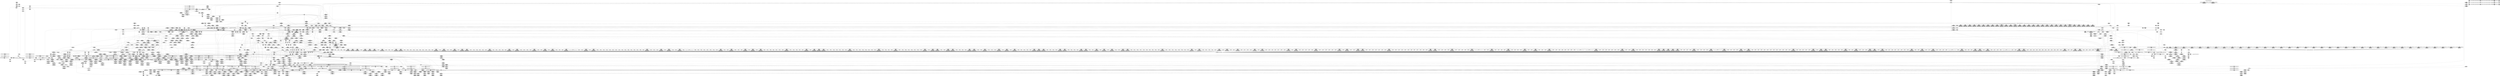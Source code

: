 digraph {
	CE0x50954f0 [shape=record,shape=Mrecord,label="{CE0x50954f0|aa_path_perm:_profile|Function::aa_path_perm&Arg::profile::}"]
	CE0x5094830 [shape=record,shape=Mrecord,label="{CE0x5094830|aa_cred_profile:_tmp20|security/apparmor/include/context.h,100}"]
	CE0x50b25c0 [shape=record,shape=Mrecord,label="{CE0x50b25c0|80:_i64,_:_CRE_1264,1265_}"]
	CE0x50ba1a0 [shape=record,shape=Mrecord,label="{CE0x50ba1a0|80:_i64,_:_CRE_1369,1370_}"]
	CE0x5096940 [shape=record,shape=Mrecord,label="{CE0x5096940|aa_path_perm:_cond|Function::aa_path_perm&Arg::cond::}"]
	CE0x510d2a0 [shape=record,shape=Mrecord,label="{CE0x510d2a0|aa_cred_profile:_tmp33|security/apparmor/include/context.h,101|*SummSource*}"]
	CE0x5029610 [shape=record,shape=Mrecord,label="{CE0x5029610|_call_void_mcount()_#2|*SummSink*}"]
	CE0x509bc10 [shape=record,shape=Mrecord,label="{CE0x509bc10|apparmor_file_open:_retval.0}"]
	CE0x50509a0 [shape=record,shape=Mrecord,label="{CE0x50509a0|GLOBAL:_file_inode|*Constant*|*SummSource*}"]
	CE0x50afd60 [shape=record,shape=Mrecord,label="{CE0x50afd60|80:_i64,_:_CRE_1226,1227_}"]
	CE0x50af1b0 [shape=record,shape=Mrecord,label="{CE0x50af1b0|80:_i64,_:_CRE_1215,1216_}"]
	CE0x50a7790 [shape=record,shape=Mrecord,label="{CE0x50a7790|80:_i64,_:_CRE_512,528_|*MultipleSource*|*LoadInst*|security/apparmor/include/apparmor.h,117|security/apparmor/include/apparmor.h,117}"]
	CE0x5090260 [shape=record,shape=Mrecord,label="{CE0x5090260|GLOBAL:_aa_map_file_to_perms|*Constant*}"]
	CE0x50804e0 [shape=record,shape=Mrecord,label="{CE0x50804e0|124:_i32,_128:_i64,_144:_i32,_192:_i32,_200:_%struct.aa_dfa*,_:_CRE_148,152_|*MultipleSource*|security/apparmor/lsm.c,395|security/apparmor/lsm.c,396}"]
	CE0x50a8d40 [shape=record,shape=Mrecord,label="{CE0x50a8d40|80:_i64,_:_CRE_570,571_}"]
	CE0x507cb80 [shape=record,shape=Mrecord,label="{CE0x507cb80|i32_11|*Constant*}"]
	CE0x508cec0 [shape=record,shape=Mrecord,label="{CE0x508cec0|aa_cred_profile:_tmp9|security/apparmor/include/context.h,100|*SummSink*}"]
	CE0x5077aa0 [shape=record,shape=Mrecord,label="{CE0x5077aa0|apparmor_file_open:_call11|security/apparmor/lsm.c,403|*SummSink*}"]
	CE0x5086780 [shape=record,shape=Mrecord,label="{CE0x5086780|apparmor_file_open:_tmp19|security/apparmor/lsm.c,396}"]
	CE0x50d3b90 [shape=record,shape=Mrecord,label="{CE0x50d3b90|i32_22|*Constant*|*SummSink*}"]
	CE0x5070be0 [shape=record,shape=Mrecord,label="{CE0x5070be0|i64*_getelementptr_inbounds_(_2_x_i64_,_2_x_i64_*___llvm_gcov_ctr55,_i64_0,_i64_0)|*Constant*|*SummSource*}"]
	CE0x50ab160 [shape=record,shape=Mrecord,label="{CE0x50ab160|80:_i64,_:_CRE_604,605_}"]
	CE0x504dbd0 [shape=record,shape=Mrecord,label="{CE0x504dbd0|i64_4|*Constant*|*SummSource*}"]
	CE0x50bd700 [shape=record,shape=Mrecord,label="{CE0x50bd700|80:_i64,_:_CRE_1641,1642_}"]
	CE0x5074b40 [shape=record,shape=Mrecord,label="{CE0x5074b40|apparmor_file_open:_tmp24|security/apparmor/lsm.c,398|*SummSource*}"]
	CE0x511a120 [shape=record,shape=Mrecord,label="{CE0x511a120|i32_7|*Constant*}"]
	CE0x50b2c20 [shape=record,shape=Mrecord,label="{CE0x50b2c20|80:_i64,_:_CRE_1270,1271_}"]
	CE0x5052030 [shape=record,shape=Mrecord,label="{CE0x5052030|apparmor_file_open:_tmp4|security/apparmor/lsm.c,382|*SummSink*}"]
	CE0x50aef90 [shape=record,shape=Mrecord,label="{CE0x50aef90|80:_i64,_:_CRE_1213,1214_}"]
	CE0x50afb40 [shape=record,shape=Mrecord,label="{CE0x50afb40|80:_i64,_:_CRE_1224,1225_}"]
	CE0x51348b0 [shape=record,shape=Mrecord,label="{CE0x51348b0|aa_map_file_to_perms:_tmp34|security/apparmor/include/file.h,210}"]
	CE0x5028070 [shape=record,shape=Mrecord,label="{CE0x5028070|file_inode:_f_inode|include/linux/fs.h,1916}"]
	"CONST[source:1(input),value:2(dynamic)][purpose:{object}]"
	CE0x50a9290 [shape=record,shape=Mrecord,label="{CE0x50a9290|80:_i64,_:_CRE_575,576_}"]
	CE0x5032eb0 [shape=record,shape=Mrecord,label="{CE0x5032eb0|apparmor_file_open:_tmp4|security/apparmor/lsm.c,382|*SummSource*}"]
	CE0x50debd0 [shape=record,shape=Mrecord,label="{CE0x50debd0|aa_map_file_to_perms:_or23|security/apparmor/include/file.h,211|*SummSource*}"]
	CE0x50ad580 [shape=record,shape=Mrecord,label="{CE0x50ad580|80:_i64,_:_CRE_664,672_|*MultipleSource*|*LoadInst*|security/apparmor/include/apparmor.h,117|security/apparmor/include/apparmor.h,117}"]
	CE0x50c38e0 [shape=record,shape=Mrecord,label="{CE0x50c38e0|80:_i64,_:_CRE_1877,1878_}"]
	CE0x50726f0 [shape=record,shape=Mrecord,label="{CE0x50726f0|80:_i64,_:_CRE_1340,1341_}"]
	CE0x50056b0 [shape=record,shape=Mrecord,label="{CE0x50056b0|i32_0|*Constant*|*SummSource*}"]
	CE0x50bf5d0 [shape=record,shape=Mrecord,label="{CE0x50bf5d0|80:_i64,_:_CRE_1670,1671_}"]
	CE0x50b5d80 [shape=record,shape=Mrecord,label="{CE0x50b5d80|80:_i64,_:_CRE_1335,1336_}"]
	CE0x511e8b0 [shape=record,shape=Mrecord,label="{CE0x511e8b0|aa_map_file_to_perms:_tmp13|security/apparmor/include/file.h,202|*SummSource*}"]
	CE0x502e4d0 [shape=record,shape=Mrecord,label="{CE0x502e4d0|apparmor_file_open:_tmp1|*SummSource*}"]
	CE0x50cb5c0 [shape=record,shape=Mrecord,label="{CE0x50cb5c0|i64_2|*Constant*}"]
	CE0x50bf2a0 [shape=record,shape=Mrecord,label="{CE0x50bf2a0|80:_i64,_:_CRE_1667,1668_}"]
	CE0x5029b10 [shape=record,shape=Mrecord,label="{CE0x5029b10|file_inode:_tmp2|*SummSource*}"]
	CE0x5043710 [shape=record,shape=Mrecord,label="{CE0x5043710|i32_2|*Constant*|*SummSink*}"]
	CE0x50b5500 [shape=record,shape=Mrecord,label="{CE0x50b5500|80:_i64,_:_CRE_1327,1328_}"]
	CE0x50dc1a0 [shape=record,shape=Mrecord,label="{CE0x50dc1a0|aa_cred_profile:_do.body|*SummSink*}"]
	CE0x512f350 [shape=record,shape=Mrecord,label="{CE0x512f350|aa_map_file_to_perms:_tmp28|security/apparmor/include/file.h,208|*SummSource*}"]
	CE0x50bb730 [shape=record,shape=Mrecord,label="{CE0x50bb730|80:_i64,_:_CRE_1600,1604_|*MultipleSource*|*LoadInst*|security/apparmor/include/apparmor.h,117|security/apparmor/include/apparmor.h,117}"]
	CE0x50a2fb0 [shape=record,shape=Mrecord,label="{CE0x50a2fb0|80:_i64,_:_CRE_406,407_}"]
	CE0x507dc90 [shape=record,shape=Mrecord,label="{CE0x507dc90|124:_i32,_128:_i64,_144:_i32,_192:_i32,_200:_%struct.aa_dfa*,_:_CRE_32,40_|*MultipleSource*|security/apparmor/lsm.c,395|security/apparmor/lsm.c,396}"]
	CE0x5032b60 [shape=record,shape=Mrecord,label="{CE0x5032b60|mediated_filesystem:_entry}"]
	CE0x50b38e0 [shape=record,shape=Mrecord,label="{CE0x50b38e0|80:_i64,_:_CRE_1296,1300_|*MultipleSource*|*LoadInst*|security/apparmor/include/apparmor.h,117|security/apparmor/include/apparmor.h,117}"]
	CE0x50bfa10 [shape=record,shape=Mrecord,label="{CE0x50bfa10|80:_i64,_:_CRE_1674,1675_}"]
	CE0x506d2e0 [shape=record,shape=Mrecord,label="{CE0x506d2e0|mediated_filesystem:_i_sb|security/apparmor/include/apparmor.h,117|*SummSource*}"]
	CE0x50f4810 [shape=record,shape=Mrecord,label="{CE0x50f4810|aa_cred_profile:_do.end}"]
	CE0x50b3f10 [shape=record,shape=Mrecord,label="{CE0x50b3f10|80:_i64,_:_CRE_1306,1307_}"]
	CE0x50a73b0 [shape=record,shape=Mrecord,label="{CE0x50a73b0|80:_i64,_:_CRE_496,504_|*MultipleSource*|*LoadInst*|security/apparmor/include/apparmor.h,117|security/apparmor/include/apparmor.h,117}"]
	CE0x5074f60 [shape=record,shape=Mrecord,label="{CE0x5074f60|i32_4|*Constant*|*SummSink*}"]
	CE0x50db2b0 [shape=record,shape=Mrecord,label="{CE0x50db2b0|aa_map_file_to_perms:_tmp6|security/apparmor/include/file.h,200|*SummSource*}"]
	CE0x510fe80 [shape=record,shape=Mrecord,label="{CE0x510fe80|aa_map_file_to_perms:_tmp2|*LoadInst*|security/apparmor/include/file.h,197}"]
	CE0x506ec70 [shape=record,shape=Mrecord,label="{CE0x506ec70|80:_i64,_:_CRE_88,96_|*MultipleSource*|*LoadInst*|security/apparmor/include/apparmor.h,117|security/apparmor/include/apparmor.h,117}"]
	CE0x502e3f0 [shape=record,shape=Mrecord,label="{CE0x502e3f0|apparmor_file_open:_tmp1}"]
	CE0x50bee60 [shape=record,shape=Mrecord,label="{CE0x50bee60|80:_i64,_:_CRE_1663,1664_}"]
	CE0x5089650 [shape=record,shape=Mrecord,label="{CE0x5089650|aa_cred_profile:_bb}"]
	CE0x50d0f00 [shape=record,shape=Mrecord,label="{CE0x50d0f00|aa_cred_profile:_tmp2|*SummSource*}"]
	CE0x5099240 [shape=record,shape=Mrecord,label="{CE0x5099240|i64*_getelementptr_inbounds_(_12_x_i64_,_12_x_i64_*___llvm_gcov_ctr99,_i64_0,_i64_10)|*Constant*|*SummSource*}"]
	CE0x50c7c00 [shape=record,shape=Mrecord,label="{CE0x50c7c00|aa_cred_profile:_tmp5|security/apparmor/include/context.h,99|*SummSink*}"]
	CE0x510f630 [shape=record,shape=Mrecord,label="{CE0x510f630|aa_map_file_to_perms:_tmp7|security/apparmor/include/file.h,200|*SummSink*}"]
	CE0x50b4a60 [shape=record,shape=Mrecord,label="{CE0x50b4a60|80:_i64,_:_CRE_1317,1318_}"]
	CE0x50bff60 [shape=record,shape=Mrecord,label="{CE0x50bff60|80:_i64,_:_CRE_1679,1680_}"]
	CE0x5132d40 [shape=record,shape=Mrecord,label="{CE0x5132d40|aa_map_file_to_perms:_and20|security/apparmor/include/file.h,210}"]
	CE0x5072e60 [shape=record,shape=Mrecord,label="{CE0x5072e60|80:_i64,_:_CRE_1347,1348_}"]
	CE0x50822e0 [shape=record,shape=Mrecord,label="{CE0x50822e0|124:_i32,_128:_i64,_144:_i32,_192:_i32,_200:_%struct.aa_dfa*,_:_CRE_264,268_|*MultipleSource*|security/apparmor/lsm.c,395|security/apparmor/lsm.c,396}"]
	CE0x5049330 [shape=record,shape=Mrecord,label="{CE0x5049330|get_current:_entry|*SummSource*}"]
	CE0x50b4400 [shape=record,shape=Mrecord,label="{CE0x50b4400|80:_i64,_:_CRE_1311,1312_}"]
	CE0x50b0e60 [shape=record,shape=Mrecord,label="{CE0x50b0e60|80:_i64,_:_CRE_1242,1243_}"]
	CE0x50cc750 [shape=record,shape=Mrecord,label="{CE0x50cc750|aa_cred_profile:_tmp5|security/apparmor/include/context.h,99}"]
	CE0x5070670 [shape=record,shape=Mrecord,label="{CE0x5070670|mediated_filesystem:_tmp1|*SummSink*}"]
	CE0x50a1f70 [shape=record,shape=Mrecord,label="{CE0x50a1f70|80:_i64,_:_CRE_392,393_}"]
	CE0x50a0260 [shape=record,shape=Mrecord,label="{CE0x50a0260|80:_i64,_:_CRE_272,280_|*MultipleSource*|*LoadInst*|security/apparmor/include/apparmor.h,117|security/apparmor/include/apparmor.h,117}"]
	CE0x50a2c80 [shape=record,shape=Mrecord,label="{CE0x50a2c80|80:_i64,_:_CRE_403,404_}"]
	CE0x50bdb40 [shape=record,shape=Mrecord,label="{CE0x50bdb40|80:_i64,_:_CRE_1645,1646_}"]
	CE0x50d2d20 [shape=record,shape=Mrecord,label="{CE0x50d2d20|aa_map_file_to_perms:_tmp17|security/apparmor/include/file.h,205|*SummSource*}"]
	CE0x50c8020 [shape=record,shape=Mrecord,label="{CE0x50c8020|get_current:_tmp2|*SummSource*}"]
	CE0x50c39f0 [shape=record,shape=Mrecord,label="{CE0x50c39f0|80:_i64,_:_CRE_1878,1879_}"]
	CE0x50273d0 [shape=record,shape=Mrecord,label="{CE0x50273d0|get_current:_tmp1}"]
	CE0x5084310 [shape=record,shape=Mrecord,label="{CE0x5084310|apparmor_file_open:_uid|security/apparmor/lsm.c,398}"]
	CE0x5135b00 [shape=record,shape=Mrecord,label="{CE0x5135b00|aa_map_file_to_perms:_tmp37|security/apparmor/include/file.h,211}"]
	CE0x507aa40 [shape=record,shape=Mrecord,label="{CE0x507aa40|i64*_getelementptr_inbounds_(_2_x_i64_,_2_x_i64_*___llvm_gcov_ctr88,_i64_0,_i64_0)|*Constant*|*SummSink*}"]
	CE0x5072b30 [shape=record,shape=Mrecord,label="{CE0x5072b30|80:_i64,_:_CRE_1344,1345_}"]
	CE0x50b12a0 [shape=record,shape=Mrecord,label="{CE0x50b12a0|80:_i64,_:_CRE_1246,1247_}"]
	CE0x50b3b00 [shape=record,shape=Mrecord,label="{CE0x50b3b00|80:_i64,_:_CRE_1304,1305_}"]
	CE0x50a2570 [shape=record,shape=Mrecord,label="{CE0x50a2570|80:_i64,_:_CRE_396,397_}"]
	CE0x5108980 [shape=record,shape=Mrecord,label="{CE0x5108980|aa_map_file_to_perms:_tmp25|security/apparmor/include/file.h,206|*SummSink*}"]
	CE0x50a3a50 [shape=record,shape=Mrecord,label="{CE0x50a3a50|80:_i64,_:_CRE_416,417_}"]
	CE0x50dcfc0 [shape=record,shape=Mrecord,label="{CE0x50dcfc0|i64*_getelementptr_inbounds_(_19_x_i64_,_19_x_i64_*___llvm_gcov_ctr100,_i64_0,_i64_17)|*Constant*}"]
	CE0x5072a20 [shape=record,shape=Mrecord,label="{CE0x5072a20|80:_i64,_:_CRE_1343,1344_}"]
	CE0x50bc4f0 [shape=record,shape=Mrecord,label="{CE0x50bc4f0|80:_i64,_:_CRE_1624,1625_}"]
	CE0x50882d0 [shape=record,shape=Mrecord,label="{CE0x50882d0|aa_map_file_to_perms:_tmp4|security/apparmor/include/file.h,200|*SummSource*}"]
	CE0x5043980 [shape=record,shape=Mrecord,label="{CE0x5043980|i32_4|*Constant*}"]
	CE0x5078500 [shape=record,shape=Mrecord,label="{CE0x5078500|0:_i16,_:_CME_0,1_}"]
	CE0x508ba00 [shape=record,shape=Mrecord,label="{CE0x508ba00|aa_cred_profile:_tmp15|security/apparmor/include/context.h,100|*SummSource*}"]
	CE0x5108ff0 [shape=record,shape=Mrecord,label="{CE0x5108ff0|aa_cred_profile:_tmp26|security/apparmor/include/context.h,100}"]
	CE0x504c5d0 [shape=record,shape=Mrecord,label="{CE0x504c5d0|apparmor_file_open:_in_execve|security/apparmor/lsm.c,390|*SummSink*}"]
	CE0x5125fb0 [shape=record,shape=Mrecord,label="{CE0x5125fb0|aa_map_file_to_perms:_if.then11|*SummSink*}"]
	CE0x50a96d0 [shape=record,shape=Mrecord,label="{CE0x50a96d0|80:_i64,_:_CRE_579,580_}"]
	CE0x5117340 [shape=record,shape=Mrecord,label="{CE0x5117340|aa_map_file_to_perms:_tmp19|security/apparmor/include/file.h,205|*SummSource*}"]
	CE0x50b06f0 [shape=record,shape=Mrecord,label="{CE0x50b06f0|80:_i64,_:_CRE_1235,1236_}"]
	CE0x5122640 [shape=record,shape=Mrecord,label="{CE0x5122640|aa_map_file_to_perms:_tmp9|security/apparmor/include/file.h,201|*SummSink*}"]
	CE0x506df30 [shape=record,shape=Mrecord,label="{CE0x506df30|80:_i64,_:_CRE_24,32_|*MultipleSource*|*LoadInst*|security/apparmor/include/apparmor.h,117|security/apparmor/include/apparmor.h,117}"]
	CE0x50f7c30 [shape=record,shape=Mrecord,label="{CE0x50f7c30|aa_cred_profile:_tmp12|security/apparmor/include/context.h,100|*SummSink*}"]
	CE0x506dd00 [shape=record,shape=Mrecord,label="{CE0x506dd00|80:_i64,_:_CRE_20,21_|*MultipleSource*|*LoadInst*|security/apparmor/include/apparmor.h,117|security/apparmor/include/apparmor.h,117}"]
	CE0x5093500 [shape=record,shape=Mrecord,label="{CE0x5093500|aa_map_file_to_perms:_file|Function::aa_map_file_to_perms&Arg::file::}"]
	CE0x510e710 [shape=record,shape=Mrecord,label="{CE0x510e710|aa_map_file_to_perms:_if.end6|*SummSource*}"]
	CE0x50b1c30 [shape=record,shape=Mrecord,label="{CE0x50b1c30|80:_i64,_:_CRE_1255,1256_}"]
	CE0x5029aa0 [shape=record,shape=Mrecord,label="{CE0x5029aa0|file_inode:_tmp2}"]
	CE0x50b9f80 [shape=record,shape=Mrecord,label="{CE0x50b9f80|80:_i64,_:_CRE_1367,1368_}"]
	CE0x50be6f0 [shape=record,shape=Mrecord,label="{CE0x50be6f0|80:_i64,_:_CRE_1656,1657_}"]
	CE0x501c5d0 [shape=record,shape=Mrecord,label="{CE0x501c5d0|24:_%struct.dentry*,_32:_%struct.inode*,_128:_i32,_132:_i32,_456:_i8*,_:_CRE_24,32_|*MultipleSource*|Function::apparmor_file_open&Arg::file::|security/apparmor/lsm.c,378}"]
	CE0x50a9e40 [shape=record,shape=Mrecord,label="{CE0x50a9e40|80:_i64,_:_CRE_586,587_}"]
	CE0x50999c0 [shape=record,shape=Mrecord,label="{CE0x50999c0|i64*_getelementptr_inbounds_(_12_x_i64_,_12_x_i64_*___llvm_gcov_ctr99,_i64_0,_i64_11)|*Constant*}"]
	CE0x50289e0 [shape=record,shape=Mrecord,label="{CE0x50289e0|i64*_getelementptr_inbounds_(_2_x_i64_,_2_x_i64_*___llvm_gcov_ctr55,_i64_0,_i64_1)|*Constant*|*SummSink*}"]
	CE0x50f6a90 [shape=record,shape=Mrecord,label="{CE0x50f6a90|aa_cred_profile:_tmp11|security/apparmor/include/context.h,100|*SummSource*}"]
	CE0x50987d0 [shape=record,shape=Mrecord,label="{CE0x50987d0|apparmor_file_open:_allow12|security/apparmor/lsm.c,403|*SummSink*}"]
	CE0x512c1b0 [shape=record,shape=Mrecord,label="{CE0x512c1b0|i32_-3|*Constant*|*SummSource*}"]
	CE0x5117b80 [shape=record,shape=Mrecord,label="{CE0x5117b80|aa_map_file_to_perms:_tmp15|security/apparmor/include/file.h,203|*SummSink*}"]
	CE0x504e350 [shape=record,shape=Mrecord,label="{CE0x504e350|apparmor_file_open:_tmp11|security/apparmor/lsm.c,390}"]
	CE0x5029e90 [shape=record,shape=Mrecord,label="{CE0x5029e90|i32_0|*Constant*}"]
	CE0x509b300 [shape=record,shape=Mrecord,label="{CE0x509b300|apparmor_file_open:_tmp29|security/apparmor/lsm.c,407|*SummSink*}"]
	CE0x50c4650 [shape=record,shape=Mrecord,label="{CE0x50c4650|80:_i64,_:_CRE_2056,2112_|*MultipleSource*|*LoadInst*|security/apparmor/include/apparmor.h,117|security/apparmor/include/apparmor.h,117}"]
	CE0x5117aa0 [shape=record,shape=Mrecord,label="{CE0x5117aa0|aa_map_file_to_perms:_tmp15|security/apparmor/include/file.h,203}"]
	CE0x50b3390 [shape=record,shape=Mrecord,label="{CE0x50b3390|80:_i64,_:_CRE_1277,1278_}"]
	CE0x50c8a00 [shape=record,shape=Mrecord,label="{CE0x50c8a00|aa_cred_profile:_lnot|security/apparmor/include/context.h,100|*SummSink*}"]
	CE0x50748d0 [shape=record,shape=Mrecord,label="{CE0x50748d0|apparmor_file_open:_tmp23|security/apparmor/lsm.c,398|*SummSink*}"]
	CE0x50d9fc0 [shape=record,shape=Mrecord,label="{CE0x50d9fc0|aa_cred_profile:_lor.end}"]
	CE0x50139d0 [shape=record,shape=Mrecord,label="{CE0x50139d0|apparmor_file_open:_tmp6|security/apparmor/lsm.c,382}"]
	CE0x50db050 [shape=record,shape=Mrecord,label="{CE0x50db050|aa_cred_profile:_tmp7|security/apparmor/include/context.h,100|*SummSink*}"]
	CE0x5051560 [shape=record,shape=Mrecord,label="{CE0x5051560|GLOBAL:_mediated_filesystem|*Constant*}"]
	CE0x507b340 [shape=record,shape=Mrecord,label="{CE0x507b340|file_inode:_bb|*SummSource*}"]
	CE0x50b04d0 [shape=record,shape=Mrecord,label="{CE0x50b04d0|80:_i64,_:_CRE_1233,1234_}"]
	CE0x50aecc0 [shape=record,shape=Mrecord,label="{CE0x50aecc0|80:_i64,_:_CRE_1210,1211_}"]
	CE0x5086ec0 [shape=record,shape=Mrecord,label="{CE0x5086ec0|apparmor_file_open:_tmp20|security/apparmor/lsm.c,396|*SummSink*}"]
	CE0x5070f50 [shape=record,shape=Mrecord,label="{CE0x5070f50|mediated_filesystem:_bb}"]
	CE0x50df490 [shape=record,shape=Mrecord,label="{CE0x50df490|aa_map_file_to_perms:_tmp39|security/apparmor/include/file.h,213}"]
	CE0x4be5950 [shape=record,shape=Mrecord,label="{CE0x4be5950|apparmor_file_open:_cond|security/apparmor/lsm.c, 398|*SummSink*}"]
	CE0x500e8a0 [shape=record,shape=Mrecord,label="{CE0x500e8a0|apparmor_file_open:_tmp}"]
	CE0x50ac260 [shape=record,shape=Mrecord,label="{CE0x50ac260|80:_i64,_:_CRE_620,621_}"]
	CE0x50a9d30 [shape=record,shape=Mrecord,label="{CE0x50a9d30|80:_i64,_:_CRE_585,586_}"]
	CE0x5121000 [shape=record,shape=Mrecord,label="{CE0x5121000|aa_map_file_to_perms:_if.then}"]
	CE0x5108860 [shape=record,shape=Mrecord,label="{CE0x5108860|i64*_getelementptr_inbounds_(_19_x_i64_,_19_x_i64_*___llvm_gcov_ctr100,_i64_0,_i64_11)|*Constant*|*SummSource*}"]
	CE0x50c1900 [shape=record,shape=Mrecord,label="{CE0x50c1900|80:_i64,_:_CRE_1768,1776_|*MultipleSource*|*LoadInst*|security/apparmor/include/apparmor.h,117|security/apparmor/include/apparmor.h,117}"]
	CE0x5012840 [shape=record,shape=Mrecord,label="{CE0x5012840|24:_%struct.dentry*,_32:_%struct.inode*,_128:_i32,_132:_i32,_456:_i8*,_:_CRE_13,14_}"]
	CE0x50b4ea0 [shape=record,shape=Mrecord,label="{CE0x50b4ea0|80:_i64,_:_CRE_1321,1322_}"]
	CE0x5092df0 [shape=record,shape=Mrecord,label="{CE0x5092df0|GLOBAL:_aa_map_file_to_perms|*Constant*|*SummSource*}"]
	CE0x50b4080 [shape=record,shape=Mrecord,label="{CE0x50b4080|80:_i64,_:_CRE_1307,1308_}"]
	CE0x50ad030 [shape=record,shape=Mrecord,label="{CE0x50ad030|80:_i64,_:_CRE_640,648_|*MultipleSource*|*LoadInst*|security/apparmor/include/apparmor.h,117|security/apparmor/include/apparmor.h,117}"]
	CE0x507b8c0 [shape=record,shape=Mrecord,label="{CE0x507b8c0|file_inode:_tmp1|*SummSource*}"]
	CE0x50abd10 [shape=record,shape=Mrecord,label="{CE0x50abd10|80:_i64,_:_CRE_615,616_}"]
	CE0x51069b0 [shape=record,shape=Mrecord,label="{CE0x51069b0|i64*_getelementptr_inbounds_(_16_x_i64_,_16_x_i64_*___llvm_gcov_ctr46,_i64_0,_i64_12)|*Constant*|*SummSource*}"]
	CE0x512d1f0 [shape=record,shape=Mrecord,label="{CE0x512d1f0|aa_map_file_to_perms:_perms.2|*SummSource*}"]
	CE0x510cdd0 [shape=record,shape=Mrecord,label="{CE0x510cdd0|aa_cred_profile:_tmp33|security/apparmor/include/context.h,101|*SummSink*}"]
	CE0x50faa70 [shape=record,shape=Mrecord,label="{CE0x50faa70|i64_6|*Constant*|*SummSource*}"]
	CE0x50291e0 [shape=record,shape=Mrecord,label="{CE0x50291e0|mediated_filesystem:_tmp3|*SummSink*}"]
	CE0x507b500 [shape=record,shape=Mrecord,label="{CE0x507b500|file_inode:_bb|*SummSink*}"]
	CE0x50ba6f0 [shape=record,shape=Mrecord,label="{CE0x50ba6f0|80:_i64,_:_CRE_1374,1375_}"]
	CE0x51260b0 [shape=record,shape=Mrecord,label="{CE0x51260b0|aa_map_file_to_perms:_if.end14}"]
	CE0x5134500 [shape=record,shape=Mrecord,label="{CE0x5134500|aa_map_file_to_perms:_tmp33|security/apparmor/include/file.h,210|*SummSink*}"]
	CE0x50aad20 [shape=record,shape=Mrecord,label="{CE0x50aad20|80:_i64,_:_CRE_600,601_}"]
	CE0x50abc00 [shape=record,shape=Mrecord,label="{CE0x50abc00|80:_i64,_:_CRE_614,615_}"]
	CE0x50a11e0 [shape=record,shape=Mrecord,label="{CE0x50a11e0|80:_i64,_:_CRE_336,344_|*MultipleSource*|*LoadInst*|security/apparmor/include/apparmor.h,117|security/apparmor/include/apparmor.h,117}"]
	CE0x5082070 [shape=record,shape=Mrecord,label="{CE0x5082070|124:_i32,_128:_i64,_144:_i32,_192:_i32,_200:_%struct.aa_dfa*,_:_CRE_256,264_|*MultipleSource*|security/apparmor/lsm.c,395|security/apparmor/lsm.c,396}"]
	CE0x50a4600 [shape=record,shape=Mrecord,label="{CE0x50a4600|80:_i64,_:_CRE_427,428_}"]
	CE0x50ce850 [shape=record,shape=Mrecord,label="{CE0x50ce850|aa_map_file_to_perms:_or5|security/apparmor/include/file.h,203}"]
	CE0x5027360 [shape=record,shape=Mrecord,label="{CE0x5027360|i64*_getelementptr_inbounds_(_2_x_i64_,_2_x_i64_*___llvm_gcov_ctr112,_i64_0,_i64_1)|*Constant*|*SummSink*}"]
	CE0x507b620 [shape=record,shape=Mrecord,label="{CE0x507b620|i64_1|*Constant*}"]
	CE0x50a5d60 [shape=record,shape=Mrecord,label="{CE0x50a5d60|80:_i64,_:_CRE_449,450_}"]
	CE0x50834c0 [shape=record,shape=Mrecord,label="{CE0x50834c0|apparmor_file_open:_tmp22|security/apparmor/lsm.c,397|*SummSink*}"]
	CE0x508ef40 [shape=record,shape=Mrecord,label="{CE0x508ef40|_call_void_mcount()_#2}"]
	CE0x5095150 [shape=record,shape=Mrecord,label="{CE0x5095150|aa_path_perm:_op|Function::aa_path_perm&Arg::op::}"]
	CE0x5082c40 [shape=record,shape=Mrecord,label="{CE0x5082c40|124:_i32,_128:_i64,_144:_i32,_192:_i32,_200:_%struct.aa_dfa*,_:_CRE_544,592_|*MultipleSource*|security/apparmor/lsm.c,395|security/apparmor/lsm.c,396}"]
	CE0x50525b0 [shape=record,shape=Mrecord,label="{CE0x50525b0|i64_0|*Constant*|*SummSource*}"]
	CE0x5122f90 [shape=record,shape=Mrecord,label="{CE0x5122f90|aa_map_file_to_perms:_if.then4|*SummSource*}"]
	CE0x50ccbf0 [shape=record,shape=Mrecord,label="{CE0x50ccbf0|aa_cred_profile:_if.then}"]
	CE0x50787b0 [shape=record,shape=Mrecord,label="{CE0x50787b0|apparmor_file_open:_tmp15|security/apparmor/lsm.c,391|*SummSource*}"]
	CE0x50cc240 [shape=record,shape=Mrecord,label="{CE0x50cc240|aa_map_file_to_perms:_tmp3|*LoadInst*|security/apparmor/include/file.h,200|*SummSink*}"]
	CE0x507c170 [shape=record,shape=Mrecord,label="{CE0x507c170|aa_cred_profile:_cred|Function::aa_cred_profile&Arg::cred::|*SummSink*}"]
	CE0x50a8520 [shape=record,shape=Mrecord,label="{CE0x50a8520|80:_i64,_:_CRE_562,563_}"]
	CE0x511f0b0 [shape=record,shape=Mrecord,label="{CE0x511f0b0|aa_map_file_to_perms:_bb|*SummSink*}"]
	CE0x50d5330 [shape=record,shape=Mrecord,label="{CE0x50d5330|mediated_filesystem:_and|security/apparmor/include/apparmor.h,117}"]
	CE0x50dc8a0 [shape=record,shape=Mrecord,label="{CE0x50dc8a0|i64*_getelementptr_inbounds_(_2_x_i64_,_2_x_i64_*___llvm_gcov_ctr112,_i64_0,_i64_0)|*Constant*|*SummSink*}"]
	CE0x50cc000 [shape=record,shape=Mrecord,label="{CE0x50cc000|aa_map_file_to_perms:_and|security/apparmor/include/file.h,200}"]
	CE0x50d9a70 [shape=record,shape=Mrecord,label="{CE0x50d9a70|i64_10|*Constant*|*SummSink*}"]
	"CONST[source:2(external),value:0(static)][purpose:{object}]"
	CE0x50f5350 [shape=record,shape=Mrecord,label="{CE0x50f5350|aa_cred_profile:_do.end8|*SummSource*}"]
	CE0x5051990 [shape=record,shape=Mrecord,label="{CE0x5051990|i64_2|*Constant*|*SummSink*}"]
	CE0x508c020 [shape=record,shape=Mrecord,label="{CE0x508c020|aa_cred_profile:_tmp16|security/apparmor/include/context.h,100|*SummSource*}"]
	CE0x50bda30 [shape=record,shape=Mrecord,label="{CE0x50bda30|80:_i64,_:_CRE_1644,1645_}"]
	CE0x5096de0 [shape=record,shape=Mrecord,label="{CE0x5096de0|_ret_i32_%call17,_!dbg_!15526|security/apparmor/file.c,307}"]
	CE0x504c110 [shape=record,shape=Mrecord,label="{CE0x504c110|i32_46|*Constant*}"]
	CE0x50d3f40 [shape=record,shape=Mrecord,label="{CE0x50d3f40|aa_map_file_to_perms:_or5|security/apparmor/include/file.h,203|*SummSink*}"]
	CE0x510bc80 [shape=record,shape=Mrecord,label="{CE0x510bc80|aa_cred_profile:_tmp31|security/apparmor/include/context.h,100}"]
	CE0x510f4e0 [shape=record,shape=Mrecord,label="{CE0x510f4e0|aa_map_file_to_perms:_and|security/apparmor/include/file.h,200|*SummSource*}"]
	CE0x50c7700 [shape=record,shape=Mrecord,label="{CE0x50c7700|aa_cred_profile:_do.body}"]
	CE0x50da0c0 [shape=record,shape=Mrecord,label="{CE0x50da0c0|aa_cred_profile:_lor.end|*SummSource*}"]
	CE0x50fa040 [shape=record,shape=Mrecord,label="{CE0x50fa040|aa_cred_profile:_tmp19|security/apparmor/include/context.h,100}"]
	CE0x507d0a0 [shape=record,shape=Mrecord,label="{CE0x507d0a0|apparmor_file_open:_mode|security/apparmor/lsm.c,396|*SummSource*}"]
	CE0x50d3e60 [shape=record,shape=Mrecord,label="{CE0x50d3e60|aa_cred_profile:_security|security/apparmor/include/context.h,99|*SummSource*}"]
	CE0x511cc50 [shape=record,shape=Mrecord,label="{CE0x511cc50|aa_map_file_to_perms:_if.then11|*SummSource*}"]
	CE0x506d000 [shape=record,shape=Mrecord,label="{CE0x506d000|i32_8|*Constant*|*SummSink*}"]
	CE0x50bad50 [shape=record,shape=Mrecord,label="{CE0x50bad50|80:_i64,_:_CRE_1536,1568_|*MultipleSource*|*LoadInst*|security/apparmor/include/apparmor.h,117|security/apparmor/include/apparmor.h,117}"]
	CE0x5083330 [shape=record,shape=Mrecord,label="{CE0x5083330|apparmor_file_open:_tmp16|security/apparmor/lsm.c,396|*SummSource*}"]
	CE0x50a65e0 [shape=record,shape=Mrecord,label="{CE0x50a65e0|80:_i64,_:_CRE_457,458_}"]
	CE0x508f090 [shape=record,shape=Mrecord,label="{CE0x508f090|_call_void_mcount()_#2|*SummSink*}"]
	CE0x50b26d0 [shape=record,shape=Mrecord,label="{CE0x50b26d0|80:_i64,_:_CRE_1265,1266_}"]
	CE0x5050a10 [shape=record,shape=Mrecord,label="{CE0x5050a10|GLOBAL:_file_inode|*Constant*|*SummSink*}"]
	CE0x50767a0 [shape=record,shape=Mrecord,label="{CE0x50767a0|i64*_getelementptr_inbounds_(_12_x_i64_,_12_x_i64_*___llvm_gcov_ctr99,_i64_0,_i64_11)|*Constant*|*SummSource*}"]
	CE0x506f620 [shape=record,shape=Mrecord,label="{CE0x506f620|80:_i64,_:_CRE_128,132_|*MultipleSource*|*LoadInst*|security/apparmor/include/apparmor.h,117|security/apparmor/include/apparmor.h,117}"]
	CE0x50ac370 [shape=record,shape=Mrecord,label="{CE0x50ac370|80:_i64,_:_CRE_621,622_}"]
	CE0x511ca50 [shape=record,shape=Mrecord,label="{CE0x511ca50|aa_map_file_to_perms:_land.lhs.true|*SummSink*}"]
	CE0x508bbc0 [shape=record,shape=Mrecord,label="{CE0x508bbc0|aa_cred_profile:_tmp15|security/apparmor/include/context.h,100|*SummSink*}"]
	CE0x5052990 [shape=record,shape=Mrecord,label="{CE0x5052990|apparmor_file_open:_tmp5|security/apparmor/lsm.c,382}"]
	CE0x50faed0 [shape=record,shape=Mrecord,label="{CE0x50faed0|aa_cred_profile:_tmp14|security/apparmor/include/context.h,100|*SummSource*}"]
	CE0x5087aa0 [shape=record,shape=Mrecord,label="{CE0x5087aa0|aa_cred_profile:_do.end10|*SummSource*}"]
	CE0x50b5830 [shape=record,shape=Mrecord,label="{CE0x50b5830|80:_i64,_:_CRE_1330,1331_}"]
	CE0x50290d0 [shape=record,shape=Mrecord,label="{CE0x50290d0|mediated_filesystem:_tmp3|*SummSource*}"]
	CE0x50d4fc0 [shape=record,shape=Mrecord,label="{CE0x50d4fc0|aa_cred_profile:_do.end|*SummSource*}"]
	CE0x50dc490 [shape=record,shape=Mrecord,label="{CE0x50dc490|aa_cred_profile:_if.end|*SummSink*}"]
	CE0x512d670 [shape=record,shape=Mrecord,label="{CE0x512d670|i32_512|*Constant*|*SummSource*}"]
	CE0x5083af0 [shape=record,shape=Mrecord,label="{CE0x5083af0|apparmor_file_open:_uid|security/apparmor/lsm.c,398|*SummSink*}"]
	CE0x50c0290 [shape=record,shape=Mrecord,label="{CE0x50c0290|80:_i64,_:_CRE_1682,1683_}"]
	CE0x50c3c10 [shape=record,shape=Mrecord,label="{CE0x50c3c10|80:_i64,_:_CRE_1880,1884_|*MultipleSource*|*LoadInst*|security/apparmor/include/apparmor.h,117|security/apparmor/include/apparmor.h,117}"]
	CE0x50b34a0 [shape=record,shape=Mrecord,label="{CE0x50b34a0|80:_i64,_:_CRE_1278,1279_}"]
	CE0x500d980 [shape=record,shape=Mrecord,label="{CE0x500d980|apparmor_file_open:_if.end13|*SummSource*}"]
	CE0x508e140 [shape=record,shape=Mrecord,label="{CE0x508e140|aa_map_file_to_perms:_tmp10|*LoadInst*|security/apparmor/include/file.h,202|*SummSource*}"]
	CE0x50ddcb0 [shape=record,shape=Mrecord,label="{CE0x50ddcb0|aa_map_file_to_perms:_tmp38|security/apparmor/include/file.h,211|*SummSource*}"]
	CE0x50f3ef0 [shape=record,shape=Mrecord,label="{CE0x50f3ef0|void_(i8*,_i32,_i64)*_asm_sideeffect_1:_09ud2_0A.pushsection___bug_table,_22a_22_0A2:_09.long_1b_-_2b,_$_0:c_-_2b_0A_09.word_$_1:c_,_0_0A_09.org_2b+$_2:c_0A.popsection_,_i,i,i,_dirflag_,_fpsr_,_flags_}"]
	CE0x507e920 [shape=record,shape=Mrecord,label="{CE0x507e920|124:_i32,_128:_i64,_144:_i32,_192:_i32,_200:_%struct.aa_dfa*,_:_CRE_72,80_|*MultipleSource*|security/apparmor/lsm.c,395|security/apparmor/lsm.c,396}"]
	CE0x50984e0 [shape=record,shape=Mrecord,label="{CE0x50984e0|i64*_getelementptr_inbounds_(_12_x_i64_,_12_x_i64_*___llvm_gcov_ctr99,_i64_0,_i64_10)|*Constant*|*SummSink*}"]
	CE0x50687e0 [shape=record,shape=Mrecord,label="{CE0x50687e0|mediated_filesystem:_s_flags|security/apparmor/include/apparmor.h,117|*SummSource*}"]
	CE0x50bf7f0 [shape=record,shape=Mrecord,label="{CE0x50bf7f0|80:_i64,_:_CRE_1672,1673_}"]
	CE0x5051090 [shape=record,shape=Mrecord,label="{CE0x5051090|file_inode:_f|Function::file_inode&Arg::f::}"]
	CE0x50ceb20 [shape=record,shape=Mrecord,label="{CE0x50ceb20|aa_cred_profile:_lor.rhs|*SummSink*}"]
	CE0x5125230 [shape=record,shape=Mrecord,label="{CE0x5125230|aa_map_file_to_perms:_if.then22|*SummSink*}"]
	CE0x5902ef0 [shape=record,shape=Mrecord,label="{CE0x5902ef0|apparmor_file_open:_if.then|*SummSource*}"]
	CE0x5049ca0 [shape=record,shape=Mrecord,label="{CE0x5049ca0|aa_cred_profile:_tmp21|security/apparmor/include/context.h,100|*SummSource*}"]
	CE0x51298d0 [shape=record,shape=Mrecord,label="{CE0x51298d0|i64_4|*Constant*}"]
	CE0x511ed60 [shape=record,shape=Mrecord,label="{CE0x511ed60|aa_map_file_to_perms:_if.end19|*SummSink*}"]
	CE0x5133f50 [shape=record,shape=Mrecord,label="{CE0x5133f50|i64_15|*Constant*|*SummSink*}"]
	CE0x50c6b30 [shape=record,shape=Mrecord,label="{CE0x50c6b30|aa_cred_profile:_lnot2|security/apparmor/include/context.h,100|*SummSource*}"]
	CE0x50a4c60 [shape=record,shape=Mrecord,label="{CE0x50a4c60|80:_i64,_:_CRE_433,434_}"]
	CE0x50a9f50 [shape=record,shape=Mrecord,label="{CE0x50a9f50|80:_i64,_:_CRE_587,588_}"]
	CE0x5121600 [shape=record,shape=Mrecord,label="{CE0x5121600|aa_map_file_to_perms:_tmp9|security/apparmor/include/file.h,201|*SummSource*}"]
	CE0x50bdc50 [shape=record,shape=Mrecord,label="{CE0x50bdc50|80:_i64,_:_CRE_1646,1647_}"]
	CE0x5013510 [shape=record,shape=Mrecord,label="{CE0x5013510|apparmor_file_open:_tmp7|security/apparmor/lsm.c,382|*SummSource*}"]
	CE0x511c250 [shape=record,shape=Mrecord,label="{CE0x511c250|i64_9|*Constant*|*SummSource*}"]
	CE0x5049740 [shape=record,shape=Mrecord,label="{CE0x5049740|_ret_%struct.task_struct*_%tmp4,_!dbg_!15471|./arch/x86/include/asm/current.h,14}"]
	CE0x508dd70 [shape=record,shape=Mrecord,label="{CE0x508dd70|i64*_getelementptr_inbounds_(_16_x_i64_,_16_x_i64_*___llvm_gcov_ctr46,_i64_0,_i64_7)|*Constant*}"]
	CE0x508da00 [shape=record,shape=Mrecord,label="{CE0x508da00|aa_cred_profile:_tmp17|security/apparmor/include/context.h,100|*SummSink*}"]
	CE0x50ac040 [shape=record,shape=Mrecord,label="{CE0x50ac040|80:_i64,_:_CRE_618,619_}"]
	CE0x50124b0 [shape=record,shape=Mrecord,label="{CE0x50124b0|apparmor_file_open:_if.then3}"]
	CE0x50df9b0 [shape=record,shape=Mrecord,label="{CE0x50df9b0|aa_map_file_to_perms:_tmp40|security/apparmor/include/file.h,213|*SummSink*}"]
	CE0x5027460 [shape=record,shape=Mrecord,label="{CE0x5027460|file_inode:_tmp1|*SummSink*}"]
	CE0x504b060 [shape=record,shape=Mrecord,label="{CE0x504b060|GLOBAL:_aa_path_perm|*Constant*|*SummSource*}"]
	CE0x5085cf0 [shape=record,shape=Mrecord,label="{CE0x5085cf0|i64*_getelementptr_inbounds_(_12_x_i64_,_12_x_i64_*___llvm_gcov_ctr99,_i64_0,_i64_9)|*Constant*}"]
	CE0x509e880 [shape=record,shape=Mrecord,label="{CE0x509e880|aa_cred_profile:_tmp23|security/apparmor/include/context.h,100|*SummSink*}"]
	CE0x50bd920 [shape=record,shape=Mrecord,label="{CE0x50bd920|80:_i64,_:_CRE_1643,1644_}"]
	CE0x50bc3e0 [shape=record,shape=Mrecord,label="{CE0x50bc3e0|80:_i64,_:_CRE_1623,1624_}"]
	CE0x50db570 [shape=record,shape=Mrecord,label="{CE0x50db570|128:_i8*,_:_CRE_0,4_|*MultipleSource*|Function::aa_cred_profile&Arg::cred::|Function::apparmor_file_open&Arg::cred::|security/apparmor/include/context.h,99}"]
	CE0x5093230 [shape=record,shape=Mrecord,label="{CE0x5093230|aa_map_file_to_perms:_entry|*SummSource*}"]
	CE0x5089de0 [shape=record,shape=Mrecord,label="{CE0x5089de0|aa_map_file_to_perms:_tmp8|security/apparmor/include/file.h,201|*SummSink*}"]
	CE0x51089f0 [shape=record,shape=Mrecord,label="{CE0x51089f0|aa_map_file_to_perms:_tmp26|security/apparmor/include/file.h,206|*SummSink*}"]
	CE0x5047ed0 [shape=record,shape=Mrecord,label="{CE0x5047ed0|apparmor_file_open:_call5|security/apparmor/lsm.c,395|*SummSource*}"]
	CE0x5095f30 [shape=record,shape=Mrecord,label="{CE0x5095f30|aa_path_perm:_flags|Function::aa_path_perm&Arg::flags::}"]
	CE0x5052830 [shape=record,shape=Mrecord,label="{CE0x5052830|apparmor_file_open:_tmp5|security/apparmor/lsm.c,382|*SummSink*}"]
	CE0x5130c60 [shape=record,shape=Mrecord,label="{CE0x5130c60|aa_map_file_to_perms:_tmp32|security/apparmor/include/file.h,209|*SummSink*}"]
	CE0x511c1e0 [shape=record,shape=Mrecord,label="{CE0x511c1e0|i64_9|*Constant*}"]
	CE0x50d1640 [shape=record,shape=Mrecord,label="{CE0x50d1640|aa_cred_profile:_tmp7|security/apparmor/include/context.h,100}"]
	CE0x5074a80 [shape=record,shape=Mrecord,label="{CE0x5074a80|apparmor_file_open:_tmp24|security/apparmor/lsm.c,398}"]
	CE0x5081920 [shape=record,shape=Mrecord,label="{CE0x5081920|124:_i32,_128:_i64,_144:_i32,_192:_i32,_200:_%struct.aa_dfa*,_:_CRE_232,240_|*MultipleSource*|security/apparmor/lsm.c,395|security/apparmor/lsm.c,396}"]
	CE0x50948a0 [shape=record,shape=Mrecord,label="{CE0x50948a0|aa_cred_profile:_tmp20|security/apparmor/include/context.h,100|*SummSource*}"]
	"CONST[source:0(mediator),value:2(dynamic)][purpose:{object}]"
	CE0x5128960 [shape=record,shape=Mrecord,label="{CE0x5128960|aa_map_file_to_perms:_tmp23|security/apparmor/include/file.h,205|*SummSink*}"]
	CE0x50d2b60 [shape=record,shape=Mrecord,label="{CE0x50d2b60|aa_map_file_to_perms:_tmp17|security/apparmor/include/file.h,205}"]
	CE0x512fee0 [shape=record,shape=Mrecord,label="{CE0x512fee0|aa_map_file_to_perms:_tmp30|security/apparmor/include/file.h,208|*SummSource*}"]
	CE0x5014210 [shape=record,shape=Mrecord,label="{CE0x5014210|24:_%struct.dentry*,_32:_%struct.inode*,_128:_i32,_132:_i32,_456:_i8*,_:_CRE_10,11_}"]
	CE0x5012b20 [shape=record,shape=Mrecord,label="{CE0x5012b20|24:_%struct.dentry*,_32:_%struct.inode*,_128:_i32,_132:_i32,_456:_i8*,_:_CRE_15,16_}"]
	CE0x508c810 [shape=record,shape=Mrecord,label="{CE0x508c810|aa_cred_profile:_conv|security/apparmor/include/context.h,100|*SummSink*}"]
	CE0x50cad00 [shape=record,shape=Mrecord,label="{CE0x50cad00|0:_%struct.aa_profile*,_:_CRE_8,16_|*MultipleSource*|security/apparmor/include/context.h,99|*LoadInst*|security/apparmor/include/context.h,99|security/apparmor/include/context.h,100}"]
	CE0x5050dc0 [shape=record,shape=Mrecord,label="{CE0x5050dc0|file_inode:_entry|*SummSource*}"]
	CE0x506d940 [shape=record,shape=Mrecord,label="{CE0x506d940|mediated_filesystem:_tmp4|*LoadInst*|security/apparmor/include/apparmor.h,117|*SummSource*}"]
	CE0x50ce690 [shape=record,shape=Mrecord,label="{CE0x50ce690|i32_4|*Constant*}"]
	CE0x50837e0 [shape=record,shape=Mrecord,label="{CE0x50837e0|apparmor_file_open:_tmp22|security/apparmor/lsm.c,397|*SummSource*}"]
	CE0x5077ee0 [shape=record,shape=Mrecord,label="{CE0x5077ee0|apparmor_file_open:_conv|security/apparmor/lsm.c,403|*SummSource*}"]
	CE0x50d93d0 [shape=record,shape=Mrecord,label="{CE0x50d93d0|128:_i8*,_:_CRE_44,48_|*MultipleSource*|Function::aa_cred_profile&Arg::cred::|Function::apparmor_file_open&Arg::cred::|security/apparmor/include/context.h,99}"]
	CE0x50a17b0 [shape=record,shape=Mrecord,label="{CE0x50a17b0|80:_i64,_:_CRE_360,368_|*MultipleSource*|*LoadInst*|security/apparmor/include/apparmor.h,117|security/apparmor/include/apparmor.h,117}"]
	CE0x508d470 [shape=record,shape=Mrecord,label="{CE0x508d470|aa_cred_profile:_tmp16|security/apparmor/include/context.h,100|*SummSink*}"]
	CE0x5092ad0 [shape=record,shape=Mrecord,label="{CE0x5092ad0|aa_cred_profile:_expval|security/apparmor/include/context.h,100}"]
	CE0x5109c50 [shape=record,shape=Mrecord,label="{CE0x5109c50|i64*_getelementptr_inbounds_(_16_x_i64_,_16_x_i64_*___llvm_gcov_ctr46,_i64_0,_i64_13)|*Constant*}"]
	CE0x50af700 [shape=record,shape=Mrecord,label="{CE0x50af700|80:_i64,_:_CRE_1220,1221_}"]
	CE0x506d7c0 [shape=record,shape=Mrecord,label="{CE0x506d7c0|mediated_filesystem:_tmp4|*LoadInst*|security/apparmor/include/apparmor.h,117}"]
	CE0x51303e0 [shape=record,shape=Mrecord,label="{CE0x51303e0|aa_map_file_to_perms:_tmp31|security/apparmor/include/file.h,209}"]
	CE0x5050e50 [shape=record,shape=Mrecord,label="{CE0x5050e50|file_inode:_entry|*SummSink*}"]
	CE0x50b14c0 [shape=record,shape=Mrecord,label="{CE0x50b14c0|80:_i64,_:_CRE_1248,1249_}"]
	CE0x50f87b0 [shape=record,shape=Mrecord,label="{CE0x50f87b0|i32_6|*Constant*|*SummSource*}"]
	CE0x5086890 [shape=record,shape=Mrecord,label="{CE0x5086890|apparmor_file_open:_tmp19|security/apparmor/lsm.c,396|*SummSource*}"]
	CE0x50a2950 [shape=record,shape=Mrecord,label="{CE0x50a2950|80:_i64,_:_CRE_400,401_}"]
	CE0x50cf2b0 [shape=record,shape=Mrecord,label="{CE0x50cf2b0|aa_cred_profile:_tmp3|*SummSink*}"]
	CE0x50d5730 [shape=record,shape=Mrecord,label="{CE0x50d5730|i64_0|*Constant*}"]
	CE0x50aae30 [shape=record,shape=Mrecord,label="{CE0x50aae30|80:_i64,_:_CRE_601,602_}"]
	CE0x50f3200 [shape=record,shape=Mrecord,label="{CE0x50f3200|i8*_getelementptr_inbounds_(_36_x_i8_,_36_x_i8_*_.str12,_i32_0,_i32_0)|*Constant*}"]
	CE0x5019e30 [shape=record,shape=Mrecord,label="{CE0x5019e30|i64*_getelementptr_inbounds_(_2_x_i64_,_2_x_i64_*___llvm_gcov_ctr88,_i64_0,_i64_0)|*Constant*|*SummSource*}"]
	CE0x50fa330 [shape=record,shape=Mrecord,label="{CE0x50fa330|GLOBAL:___llvm_gcov_ctr100|Global_var:__llvm_gcov_ctr100|*SummSink*}"]
	CE0x50465f0 [shape=record,shape=Mrecord,label="{CE0x50465f0|apparmor_file_open:_tmp9|security/apparmor/lsm.c,383|*SummSink*}"]
	CE0x50bf900 [shape=record,shape=Mrecord,label="{CE0x50bf900|80:_i64,_:_CRE_1673,1674_}"]
	CE0x50735d0 [shape=record,shape=Mrecord,label="{CE0x50735d0|80:_i64,_:_CRE_1354,1355_}"]
	CE0x504dfc0 [shape=record,shape=Mrecord,label="{CE0x504dfc0|apparmor_file_open:_tmp10|security/apparmor/lsm.c,390|*SummSource*}"]
	CE0x5081b90 [shape=record,shape=Mrecord,label="{CE0x5081b90|124:_i32,_128:_i64,_144:_i32,_192:_i32,_200:_%struct.aa_dfa*,_:_CRE_240,248_|*MultipleSource*|security/apparmor/lsm.c,395|security/apparmor/lsm.c,396}"]
	CE0x512e1c0 [shape=record,shape=Mrecord,label="{CE0x512e1c0|aa_map_file_to_perms:_tmp31|security/apparmor/include/file.h,209|*SummSource*}"]
	CE0x510ba90 [shape=record,shape=Mrecord,label="{CE0x510ba90|i64*_getelementptr_inbounds_(_16_x_i64_,_16_x_i64_*___llvm_gcov_ctr46,_i64_0,_i64_15)|*Constant*|*SummSink*}"]
	CE0x510e060 [shape=record,shape=Mrecord,label="{CE0x510e060|aa_cred_profile:_tmp34|security/apparmor/include/context.h,101|*SummSink*}"]
	CE0x50683e0 [shape=record,shape=Mrecord,label="{CE0x50683e0|i32_10|*Constant*|*SummSource*}"]
	CE0x50b53f0 [shape=record,shape=Mrecord,label="{CE0x50b53f0|80:_i64,_:_CRE_1326,1327_}"]
	CE0x5130ad0 [shape=record,shape=Mrecord,label="{CE0x5130ad0|i64*_getelementptr_inbounds_(_19_x_i64_,_19_x_i64_*___llvm_gcov_ctr100,_i64_0,_i64_14)|*Constant*|*SummSource*}"]
	CE0x50ad360 [shape=record,shape=Mrecord,label="{CE0x50ad360|80:_i64,_:_CRE_656,664_|*MultipleSource*|*LoadInst*|security/apparmor/include/apparmor.h,117|security/apparmor/include/apparmor.h,117}"]
	CE0x50dd420 [shape=record,shape=Mrecord,label="{CE0x50dd420|aa_map_file_to_perms:_tmp37|security/apparmor/include/file.h,211|*SummSink*}"]
	CE0x50b5940 [shape=record,shape=Mrecord,label="{CE0x50b5940|80:_i64,_:_CRE_1331,1332_}"]
	CE0x5096060 [shape=record,shape=Mrecord,label="{CE0x5096060|aa_path_perm:_flags|Function::aa_path_perm&Arg::flags::|*SummSource*}"]
	CE0x50989e0 [shape=record,shape=Mrecord,label="{CE0x50989e0|apparmor_file_open:_error.0}"]
	CE0x50dc720 [shape=record,shape=Mrecord,label="{CE0x50dc720|GLOBAL:_current_task|Global_var:current_task}"]
	CE0x50def00 [shape=record,shape=Mrecord,label="{CE0x50def00|aa_map_file_to_perms:_perms.4}"]
	CE0x50d2040 [shape=record,shape=Mrecord,label="{CE0x50d2040|aa_cred_profile:_lnot.ext|security/apparmor/include/context.h,100}"]
	CE0x510f6a0 [shape=record,shape=Mrecord,label="{CE0x510f6a0|aa_map_file_to_perms:_tobool|security/apparmor/include/file.h,200}"]
	CE0x50be5e0 [shape=record,shape=Mrecord,label="{CE0x50be5e0|80:_i64,_:_CRE_1655,1656_}"]
	CE0x50794d0 [shape=record,shape=Mrecord,label="{CE0x50794d0|apparmor_file_open:_call5|security/apparmor/lsm.c,395|*SummSink*}"]
	CE0x50fadf0 [shape=record,shape=Mrecord,label="{CE0x50fadf0|i64_5|*Constant*}"]
	CE0x5120690 [shape=record,shape=Mrecord,label="{CE0x5120690|aa_map_file_to_perms:_f_mode1|security/apparmor/include/file.h,202|*SummSink*}"]
	CE0x50da790 [shape=record,shape=Mrecord,label="{CE0x50da790|128:_i8*,_:_CRE_144,152_|*MultipleSource*|Function::aa_cred_profile&Arg::cred::|Function::apparmor_file_open&Arg::cred::|security/apparmor/include/context.h,99}"]
	CE0x5076d40 [shape=record,shape=Mrecord,label="{CE0x5076d40|apparmor_file_open:_tmp13|security/apparmor/lsm.c,390}"]
	CE0x50baa20 [shape=record,shape=Mrecord,label="{CE0x50baa20|80:_i64,_:_CRE_1384,1392_|*MultipleSource*|*LoadInst*|security/apparmor/include/apparmor.h,117|security/apparmor/include/apparmor.h,117}"]
	CE0x5028950 [shape=record,shape=Mrecord,label="{CE0x5028950|mediated_filesystem:_tmp|*SummSink*}"]
	CE0x5051c80 [shape=record,shape=Mrecord,label="{CE0x5051c80|apparmor_file_open:_tmp4|security/apparmor/lsm.c,382}"]
	CE0x50a4e80 [shape=record,shape=Mrecord,label="{CE0x50a4e80|80:_i64,_:_CRE_435,436_}"]
	CE0x50ce4d0 [shape=record,shape=Mrecord,label="{CE0x50ce4d0|128:_i8*,_:_CRE_16,20_|*MultipleSource*|Function::aa_cred_profile&Arg::cred::|Function::apparmor_file_open&Arg::cred::|security/apparmor/include/context.h,99}"]
	CE0x50cd380 [shape=record,shape=Mrecord,label="{CE0x50cd380|128:_i8*,_:_CRE_36,40_|*MultipleSource*|Function::aa_cred_profile&Arg::cred::|Function::apparmor_file_open&Arg::cred::|security/apparmor/include/context.h,99}"]
	CE0x5129540 [shape=record,shape=Mrecord,label="{CE0x5129540|aa_map_file_to_perms:_tobool3|security/apparmor/include/file.h,202|*SummSource*}"]
	CE0x5084480 [shape=record,shape=Mrecord,label="{CE0x5084480|apparmor_file_open:_uid|security/apparmor/lsm.c,398|*SummSource*}"]
	CE0x508ecd0 [shape=record,shape=Mrecord,label="{CE0x508ecd0|i64*_getelementptr_inbounds_(_19_x_i64_,_19_x_i64_*___llvm_gcov_ctr100,_i64_0,_i64_6)|*Constant*}"]
	CE0x50c55d0 [shape=record,shape=Mrecord,label="{CE0x50c55d0|mediated_filesystem:_tmp5|security/apparmor/include/apparmor.h,117|*SummSource*}"]
	CE0x50aaf40 [shape=record,shape=Mrecord,label="{CE0x50aaf40|80:_i64,_:_CRE_602,603_}"]
	CE0x50505e0 [shape=record,shape=Mrecord,label="{CE0x50505e0|file_inode:_entry}"]
	CE0x50dd720 [shape=record,shape=Mrecord,label="{CE0x50dd720|aa_map_file_to_perms:_tmp38|security/apparmor/include/file.h,211}"]
	CE0x50bc600 [shape=record,shape=Mrecord,label="{CE0x50bc600|80:_i64,_:_CRE_1625,1626_}"]
	CE0x5073c30 [shape=record,shape=Mrecord,label="{CE0x5073c30|80:_i64,_:_CRE_1360,1361_}"]
	CE0x50aa060 [shape=record,shape=Mrecord,label="{CE0x50aa060|80:_i64,_:_CRE_588,589_}"]
	CE0x50ca020 [shape=record,shape=Mrecord,label="{CE0x50ca020|aa_map_file_to_perms:_tmp5|security/apparmor/include/file.h,200|*SummSink*}"]
	CE0x5075100 [shape=record,shape=Mrecord,label="{CE0x5075100|apparmor_file_open:_mode8|security/apparmor/lsm.c,398|*SummSink*}"]
	CE0x510c450 [shape=record,shape=Mrecord,label="{CE0x510c450|i64*_getelementptr_inbounds_(_16_x_i64_,_16_x_i64_*___llvm_gcov_ctr46,_i64_0,_i64_15)|*Constant*|*SummSource*}"]
	CE0x5076e50 [shape=record,shape=Mrecord,label="{CE0x5076e50|apparmor_file_open:_tmp13|security/apparmor/lsm.c,390|*SummSource*}"]
	CE0x5084bc0 [shape=record,shape=Mrecord,label="{CE0x5084bc0|apparmor_file_open:_tmp21|security/apparmor/lsm.c,397}"]
	CE0x500e610 [shape=record,shape=Mrecord,label="{CE0x500e610|apparmor_file_open:_bf.clear|security/apparmor/lsm.c,390}"]
	CE0x502b770 [shape=record,shape=Mrecord,label="{CE0x502b770|i32_1|*Constant*}"]
	CE0x5071650 [shape=record,shape=Mrecord,label="{CE0x5071650|mediated_filesystem:_tmp|*SummSource*}"]
	CE0x506c460 [shape=record,shape=Mrecord,label="{CE0x506c460|mediated_filesystem:_tmp2}"]
	CE0x50a66f0 [shape=record,shape=Mrecord,label="{CE0x50a66f0|80:_i64,_:_CRE_458,459_}"]
	CE0x50f4b60 [shape=record,shape=Mrecord,label="{CE0x50f4b60|aa_cred_profile:_lnot3|security/apparmor/include/context.h,100}"]
	CE0x50b1a10 [shape=record,shape=Mrecord,label="{CE0x50b1a10|80:_i64,_:_CRE_1253,1254_}"]
	CE0x50c4e10 [shape=record,shape=Mrecord,label="{CE0x50c4e10|80:_i64,_:_CRE_2256,2264_|*MultipleSource*|*LoadInst*|security/apparmor/include/apparmor.h,117|security/apparmor/include/apparmor.h,117}"]
	CE0x5052110 [shape=record,shape=Mrecord,label="{CE0x5052110|GLOBAL:___llvm_gcov_ctr99|Global_var:__llvm_gcov_ctr99}"]
	CE0x50a19a0 [shape=record,shape=Mrecord,label="{CE0x50a19a0|80:_i64,_:_CRE_368,372_|*MultipleSource*|*LoadInst*|security/apparmor/include/apparmor.h,117|security/apparmor/include/apparmor.h,117}"]
	CE0x5121ea0 [shape=record,shape=Mrecord,label="{CE0x5121ea0|aa_map_file_to_perms:_if.end|*SummSource*}"]
	CE0x51248a0 [shape=record,shape=Mrecord,label="{CE0x51248a0|aa_map_file_to_perms:_tmp12|security/apparmor/include/file.h,202|*SummSource*}"]
	CE0x50a7980 [shape=record,shape=Mrecord,label="{CE0x50a7980|80:_i64,_:_CRE_528,536_|*MultipleSource*|*LoadInst*|security/apparmor/include/apparmor.h,117|security/apparmor/include/apparmor.h,117}"]
	CE0x50c4460 [shape=record,shape=Mrecord,label="{CE0x50c4460|80:_i64,_:_CRE_1928,2056_|*MultipleSource*|*LoadInst*|security/apparmor/include/apparmor.h,117|security/apparmor/include/apparmor.h,117}"]
	CE0x50f5020 [shape=record,shape=Mrecord,label="{CE0x50f5020|aa_map_file_to_perms:_tmp24|security/apparmor/include/file.h,205|*SummSource*}"]
	CE0x50daf40 [shape=record,shape=Mrecord,label="{CE0x50daf40|aa_cred_profile:_tmp7|security/apparmor/include/context.h,100|*SummSource*}"]
	CE0x506c220 [shape=record,shape=Mrecord,label="{CE0x506c220|80:_i64,_:_CRE_268,272_|*MultipleSource*|*LoadInst*|security/apparmor/include/apparmor.h,117|security/apparmor/include/apparmor.h,117}"]
	CE0x50692a0 [shape=record,shape=Mrecord,label="{CE0x50692a0|aa_cred_profile:_tobool4|security/apparmor/include/context.h,100}"]
	CE0x5129060 [shape=record,shape=Mrecord,label="{CE0x5129060|i64*_getelementptr_inbounds_(_19_x_i64_,_19_x_i64_*___llvm_gcov_ctr100,_i64_0,_i64_6)|*Constant*|*SummSink*}"]
	CE0x5032d10 [shape=record,shape=Mrecord,label="{CE0x5032d10|GLOBAL:_mediated_filesystem|*Constant*|*SummSink*}"]
	CE0x500dec0 [shape=record,shape=Mrecord,label="{CE0x500dec0|COLLAPSED:_GCRE_current_task_external_global_%struct.task_struct*:_elem_0::|security/apparmor/lsm.c,390}"]
	CE0x50271d0 [shape=record,shape=Mrecord,label="{CE0x50271d0|get_current:_tmp1|*SummSource*}"]
	CE0x50cf820 [shape=record,shape=Mrecord,label="{CE0x50cf820|aa_map_file_to_perms:_perms.0}"]
	CE0x506d6f0 [shape=record,shape=Mrecord,label="{CE0x506d6f0|i32_10|*Constant*}"]
	CE0x50d1a30 [shape=record,shape=Mrecord,label="{CE0x50d1a30|aa_map_file_to_perms:_tmp23|security/apparmor/include/file.h,205|*SummSource*}"]
	CE0x50ab490 [shape=record,shape=Mrecord,label="{CE0x50ab490|80:_i64,_:_CRE_607,608_}"]
	CE0x5088110 [shape=record,shape=Mrecord,label="{CE0x5088110|aa_map_file_to_perms:_tmp4|security/apparmor/include/file.h,200}"]
	CE0x5081170 [shape=record,shape=Mrecord,label="{CE0x5081170|124:_i32,_128:_i64,_144:_i32,_192:_i32,_200:_%struct.aa_dfa*,_:_CRE_208,212_|*MultipleSource*|security/apparmor/lsm.c,395|security/apparmor/lsm.c,396}"]
	CE0x50ccdc0 [shape=record,shape=Mrecord,label="{CE0x50ccdc0|aa_cred_profile:_if.then|*SummSink*}"]
	CE0x51300a0 [shape=record,shape=Mrecord,label="{CE0x51300a0|aa_map_file_to_perms:_tmp30|security/apparmor/include/file.h,208|*SummSink*}"]
	CE0x5098420 [shape=record,shape=Mrecord,label="{CE0x5098420|aa_cred_profile:_tmp22|security/apparmor/include/context.h,100}"]
	CE0x50a97e0 [shape=record,shape=Mrecord,label="{CE0x50a97e0|80:_i64,_:_CRE_580,581_}"]
	CE0x502a110 [shape=record,shape=Mrecord,label="{CE0x502a110|file_inode:_tmp3|*SummSource*}"]
	CE0x5078ac0 [shape=record,shape=Mrecord,label="{CE0x5078ac0|i16_2053|*Constant*|*SummSource*}"]
	CE0x50b01a0 [shape=record,shape=Mrecord,label="{CE0x50b01a0|80:_i64,_:_CRE_1230,1231_}"]
	CE0x500f4b0 [shape=record,shape=Mrecord,label="{CE0x500f4b0|apparmor_file_open:_entry|*SummSink*}"]
	CE0x50a55f0 [shape=record,shape=Mrecord,label="{CE0x50a55f0|80:_i64,_:_CRE_442,443_}"]
	CE0x50d0e90 [shape=record,shape=Mrecord,label="{CE0x50d0e90|aa_cred_profile:_tmp2}"]
	CE0x50874b0 [shape=record,shape=Mrecord,label="{CE0x50874b0|i64*_getelementptr_inbounds_(_12_x_i64_,_12_x_i64_*___llvm_gcov_ctr99,_i64_0,_i64_9)|*Constant*|*SummSink*}"]
	CE0x50f9310 [shape=record,shape=Mrecord,label="{CE0x50f9310|i64*_getelementptr_inbounds_(_16_x_i64_,_16_x_i64_*___llvm_gcov_ctr46,_i64_0,_i64_7)|*Constant*|*SummSource*}"]
	CE0x5079990 [shape=record,shape=Mrecord,label="{CE0x5079990|GLOBAL:_aa_cred_profile|*Constant*}"]
	CE0x50d1de0 [shape=record,shape=Mrecord,label="{CE0x50d1de0|aa_cred_profile:_lnot3|security/apparmor/include/context.h,100|*SummSink*}"]
	CE0x507afd0 [shape=record,shape=Mrecord,label="{CE0x507afd0|aa_cred_profile:_do.cond|*SummSource*}"]
	CE0x5132e10 [shape=record,shape=Mrecord,label="{CE0x5132e10|aa_map_file_to_perms:_and20|security/apparmor/include/file.h,210|*SummSource*}"]
	CE0x510e590 [shape=record,shape=Mrecord,label="{CE0x510e590|aa_map_file_to_perms:_if.end6}"]
	CE0x506c4d0 [shape=record,shape=Mrecord,label="{CE0x506c4d0|mediated_filesystem:_tmp2|*SummSource*}"]
	CE0x504cc10 [shape=record,shape=Mrecord,label="{CE0x504cc10|apparmor_file_open:_bf.cast|security/apparmor/lsm.c,390}"]
	CE0x5074840 [shape=record,shape=Mrecord,label="{CE0x5074840|apparmor_file_open:_tmp23|security/apparmor/lsm.c,398|*SummSource*}"]
	CE0x50bb350 [shape=record,shape=Mrecord,label="{CE0x50bb350|80:_i64,_:_CRE_1592,1596_|*MultipleSource*|*LoadInst*|security/apparmor/include/apparmor.h,117|security/apparmor/include/apparmor.h,117}"]
	CE0x50beb30 [shape=record,shape=Mrecord,label="{CE0x50beb30|80:_i64,_:_CRE_1660,1661_}"]
	CE0x50b3d20 [shape=record,shape=Mrecord,label="{CE0x50b3d20|80:_i64,_:_CRE_1305,1306_}"]
	CE0x50a40b0 [shape=record,shape=Mrecord,label="{CE0x50a40b0|80:_i64,_:_CRE_422,423_}"]
	CE0x504e910 [shape=record,shape=Mrecord,label="{CE0x504e910|apparmor_file_open:_tmp12|security/apparmor/lsm.c,390}"]
	CE0x5076960 [shape=record,shape=Mrecord,label="{CE0x5076960|apparmor_file_open:_tmp12|security/apparmor/lsm.c,390|*SummSource*}"]
	CE0x50b52e0 [shape=record,shape=Mrecord,label="{CE0x50b52e0|80:_i64,_:_CRE_1325,1326_}"]
	CE0x509b700 [shape=record,shape=Mrecord,label="{CE0x509b700|apparmor_file_open:_tmp26|security/apparmor/lsm.c,406|*SummSource*}"]
	CE0x50a0830 [shape=record,shape=Mrecord,label="{CE0x50a0830|80:_i64,_:_CRE_296,304_|*MultipleSource*|*LoadInst*|security/apparmor/include/apparmor.h,117|security/apparmor/include/apparmor.h,117}"]
	CE0x51296c0 [shape=record,shape=Mrecord,label="{CE0x51296c0|aa_map_file_to_perms:_tobool3|security/apparmor/include/file.h,202|*SummSink*}"]
	CE0x5089fa0 [shape=record,shape=Mrecord,label="{CE0x5089fa0|aa_cred_profile:_tmp1|*SummSource*}"]
	CE0x507f490 [shape=record,shape=Mrecord,label="{CE0x507f490|124:_i32,_128:_i64,_144:_i32,_192:_i32,_200:_%struct.aa_dfa*,_:_CRE_112,120_|*MultipleSource*|security/apparmor/lsm.c,395|security/apparmor/lsm.c,396}"]
	CE0x50332a0 [shape=record,shape=Mrecord,label="{CE0x50332a0|24:_%struct.dentry*,_32:_%struct.inode*,_128:_i32,_132:_i32,_456:_i8*,_:_CRE_8,9_}"]
	CE0x5085760 [shape=record,shape=Mrecord,label="{CE0x5085760|i64_7|*Constant*}"]
	CE0x50c2c60 [shape=record,shape=Mrecord,label="{CE0x50c2c60|80:_i64,_:_CRE_1848,1856_|*MultipleSource*|*LoadInst*|security/apparmor/include/apparmor.h,117|security/apparmor/include/apparmor.h,117}"]
	CE0x50a6800 [shape=record,shape=Mrecord,label="{CE0x50a6800|80:_i64,_:_CRE_459,460_}"]
	CE0x50fb880 [shape=record,shape=Mrecord,label="{CE0x50fb880|i64*_getelementptr_inbounds_(_16_x_i64_,_16_x_i64_*___llvm_gcov_ctr46,_i64_0,_i64_1)|*Constant*|*SummSink*}"]
	CE0x50722b0 [shape=record,shape=Mrecord,label="{CE0x50722b0|80:_i64,_:_CRE_1336,1337_}"]
	CE0x50a3940 [shape=record,shape=Mrecord,label="{CE0x50a3940|80:_i64,_:_CRE_415,416_}"]
	CE0x5135220 [shape=record,shape=Mrecord,label="{CE0x5135220|aa_map_file_to_perms:_tmp35|security/apparmor/include/file.h,210|*SummSink*}"]
	CE0x50aeee0 [shape=record,shape=Mrecord,label="{CE0x50aeee0|80:_i64,_:_CRE_1212,1213_}"]
	CE0x5012550 [shape=record,shape=Mrecord,label="{CE0x5012550|apparmor_file_open:_if.then3|*SummSource*}"]
	CE0x5086220 [shape=record,shape=Mrecord,label="{CE0x5086220|apparmor_file_open:_tmp18|security/apparmor/lsm.c,396}"]
	CE0x5112490 [shape=record,shape=Mrecord,label="{CE0x5112490|aa_map_file_to_perms:_tmp2|*LoadInst*|security/apparmor/include/file.h,197|*SummSource*}"]
	CE0x5130e70 [shape=record,shape=Mrecord,label="{CE0x5130e70|aa_map_file_to_perms:_tmp32|security/apparmor/include/file.h,209}"]
	CE0x50cda60 [shape=record,shape=Mrecord,label="{CE0x50cda60|aa_cred_profile:_tmp4|*LoadInst*|security/apparmor/include/context.h,99|*SummSink*}"]
	CE0x5025640 [shape=record,shape=Mrecord,label="{CE0x5025640|128:_i8*,_:_CRE_56,64_|*MultipleSource*|Function::aa_cred_profile&Arg::cred::|Function::apparmor_file_open&Arg::cred::|security/apparmor/include/context.h,99}"]
	CE0x506e410 [shape=record,shape=Mrecord,label="{CE0x506e410|80:_i64,_:_CRE_48,56_|*MultipleSource*|*LoadInst*|security/apparmor/include/apparmor.h,117|security/apparmor/include/apparmor.h,117}"]
	CE0x50a3500 [shape=record,shape=Mrecord,label="{CE0x50a3500|80:_i64,_:_CRE_411,412_}"]
	CE0x50d2e70 [shape=record,shape=Mrecord,label="{CE0x50d2e70|aa_cred_profile:_tmp8|security/apparmor/include/context.h,100|*SummSource*}"]
	CE0x50bb160 [shape=record,shape=Mrecord,label="{CE0x50bb160|80:_i64,_:_CRE_1584,1592_|*MultipleSource*|*LoadInst*|security/apparmor/include/apparmor.h,117|security/apparmor/include/apparmor.h,117}"]
	CE0x50d5c00 [shape=record,shape=Mrecord,label="{CE0x50d5c00|mediated_filesystem:_tobool|security/apparmor/include/apparmor.h,117|*SummSink*}"]
	CE0x5085ec0 [shape=record,shape=Mrecord,label="{CE0x5085ec0|apparmor_file_open:_tmp17|security/apparmor/lsm.c,396|*SummSource*}"]
	CE0x5051810 [shape=record,shape=Mrecord,label="{CE0x5051810|i64_2|*Constant*|*SummSource*}"]
	CE0x50a8a10 [shape=record,shape=Mrecord,label="{CE0x50a8a10|80:_i64,_:_CRE_567,568_}"]
	CE0x50bed50 [shape=record,shape=Mrecord,label="{CE0x50bed50|80:_i64,_:_CRE_1662,1663_}"]
	CE0x5117b10 [shape=record,shape=Mrecord,label="{CE0x5117b10|aa_map_file_to_perms:_tmp15|security/apparmor/include/file.h,203|*SummSource*}"]
	CE0x5021780 [shape=record,shape=Mrecord,label="{CE0x5021780|apparmor_file_open:_tmp|*SummSink*}"]
	CE0x5109600 [shape=record,shape=Mrecord,label="{CE0x5109600|aa_cred_profile:_tmp27|security/apparmor/include/context.h,100}"]
	CE0x50d5a40 [shape=record,shape=Mrecord,label="{CE0x50d5a40|mediated_filesystem:_tobool|security/apparmor/include/apparmor.h,117|*SummSource*}"]
	CE0x50d6800 [shape=record,shape=Mrecord,label="{CE0x50d6800|get_current:_bb|*SummSource*}"]
	CE0x511a370 [shape=record,shape=Mrecord,label="{CE0x511a370|aa_map_file_to_perms:_f_mode|security/apparmor/include/file.h,200}"]
	CE0x50abf30 [shape=record,shape=Mrecord,label="{CE0x50abf30|80:_i64,_:_CRE_617,618_}"]
	CE0x50b4fb0 [shape=record,shape=Mrecord,label="{CE0x50b4fb0|80:_i64,_:_CRE_1322,1323_}"]
	CE0x50b4510 [shape=record,shape=Mrecord,label="{CE0x50b4510|80:_i64,_:_CRE_1312,1313_}"]
	CE0x5012bc0 [shape=record,shape=Mrecord,label="{CE0x5012bc0|i64_1|*Constant*}"]
	CE0x508c300 [shape=record,shape=Mrecord,label="{CE0x508c300|aa_cred_profile:_lnot.ext|security/apparmor/include/context.h,100|*SummSink*}"]
	CE0x5048be0 [shape=record,shape=Mrecord,label="{CE0x5048be0|apparmor_file_open:_cred|Function::apparmor_file_open&Arg::cred::}"]
	CE0x50d81e0 [shape=record,shape=Mrecord,label="{CE0x50d81e0|i32_22|*Constant*|*SummSource*}"]
	CE0x50515d0 [shape=record,shape=Mrecord,label="{CE0x50515d0|_ret_%struct.inode*_%tmp4,_!dbg_!15470|include/linux/fs.h,1916|*SummSink*}"]
	CE0x5027930 [shape=record,shape=Mrecord,label="{CE0x5027930|_call_void_mcount()_#2|*SummSource*}"]
	CE0x50700d0 [shape=record,shape=Mrecord,label="{CE0x50700d0|aa_cred_profile:_tmp6|security/apparmor/include/context.h,100|*SummSink*}"]
	CE0x50b4620 [shape=record,shape=Mrecord,label="{CE0x50b4620|80:_i64,_:_CRE_1313,1314_}"]
	CE0x512edd0 [shape=record,shape=Mrecord,label="{CE0x512edd0|aa_map_file_to_perms:_tmp27|security/apparmor/include/file.h,208|*SummSink*}"]
	CE0x50ba3c0 [shape=record,shape=Mrecord,label="{CE0x50ba3c0|80:_i64,_:_CRE_1371,1372_}"]
	CE0x5019d60 [shape=record,shape=Mrecord,label="{CE0x5019d60|i64*_getelementptr_inbounds_(_2_x_i64_,_2_x_i64_*___llvm_gcov_ctr88,_i64_0,_i64_0)|*Constant*}"]
	CE0x50d4440 [shape=record,shape=Mrecord,label="{CE0x50d4440|128:_i8*,_:_CRE_152,160_|*MultipleSource*|Function::aa_cred_profile&Arg::cred::|Function::apparmor_file_open&Arg::cred::|security/apparmor/include/context.h,99}"]
	CE0x50ac150 [shape=record,shape=Mrecord,label="{CE0x50ac150|80:_i64,_:_CRE_619,620_}"]
	CE0x50733b0 [shape=record,shape=Mrecord,label="{CE0x50733b0|80:_i64,_:_CRE_1352,1353_}"]
	CE0x512ecf0 [shape=record,shape=Mrecord,label="{CE0x512ecf0|aa_map_file_to_perms:_tmp27|security/apparmor/include/file.h,208}"]
	CE0x506ea90 [shape=record,shape=Mrecord,label="{CE0x506ea90|80:_i64,_:_CRE_80,88_|*MultipleSource*|*LoadInst*|security/apparmor/include/apparmor.h,117|security/apparmor/include/apparmor.h,117}"]
	CE0x509f300 [shape=record,shape=Mrecord,label="{CE0x509f300|aa_cred_profile:_tmp24|security/apparmor/include/context.h,100}"]
	CE0x509bf10 [shape=record,shape=Mrecord,label="{CE0x509bf10|apparmor_file_open:_tmp27|security/apparmor/lsm.c,406|*SummSource*}"]
	CE0x50a1b90 [shape=record,shape=Mrecord,label="{CE0x50a1b90|80:_i64,_:_CRE_376,380_|*MultipleSource*|*LoadInst*|security/apparmor/include/apparmor.h,117|security/apparmor/include/apparmor.h,117}"]
	CE0x50f9b20 [shape=record,shape=Mrecord,label="{CE0x50f9b20|aa_cred_profile:_tmp18|security/apparmor/include/context.h,100|*SummSource*}"]
	CE0x508aa00 [shape=record,shape=Mrecord,label="{CE0x508aa00|i64*_getelementptr_inbounds_(_16_x_i64_,_16_x_i64_*___llvm_gcov_ctr46,_i64_0,_i64_4)|*Constant*}"]
	CE0x5128b80 [shape=record,shape=Mrecord,label="{CE0x5128b80|aa_map_file_to_perms:_tmp24|security/apparmor/include/file.h,205}"]
	CE0x50cec50 [shape=record,shape=Mrecord,label="{CE0x50cec50|aa_cred_profile:_do.end8}"]
	CE0x51168b0 [shape=record,shape=Mrecord,label="{CE0x51168b0|aa_map_file_to_perms:_tmp1}"]
	CE0x508a150 [shape=record,shape=Mrecord,label="{CE0x508a150|aa_cred_profile:_tmp1|*SummSink*}"]
	CE0x5087200 [shape=record,shape=Mrecord,label="{CE0x5087200|i64*_getelementptr_inbounds_(_12_x_i64_,_12_x_i64_*___llvm_gcov_ctr99,_i64_0,_i64_9)|*Constant*|*SummSource*}"]
	CE0x5073190 [shape=record,shape=Mrecord,label="{CE0x5073190|80:_i64,_:_CRE_1350,1351_}"]
	CE0x50c4840 [shape=record,shape=Mrecord,label="{CE0x50c4840|80:_i64,_:_CRE_2112,2120_|*MultipleSource*|*LoadInst*|security/apparmor/include/apparmor.h,117|security/apparmor/include/apparmor.h,117}"]
	CE0x502ea10 [shape=record,shape=Mrecord,label="{CE0x502ea10|i64*_getelementptr_inbounds_(_19_x_i64_,_19_x_i64_*___llvm_gcov_ctr100,_i64_0,_i64_3)|*Constant*|*SummSource*}"]
	CE0x5134320 [shape=record,shape=Mrecord,label="{CE0x5134320|aa_map_file_to_perms:_tmp33|security/apparmor/include/file.h,210}"]
	CE0x506ff40 [shape=record,shape=Mrecord,label="{CE0x506ff40|mediated_filesystem:_tmp3}"]
	CE0x50ad140 [shape=record,shape=Mrecord,label="{CE0x50ad140|80:_i64,_:_CRE_648,656_|*MultipleSource*|*LoadInst*|security/apparmor/include/apparmor.h,117|security/apparmor/include/apparmor.h,117}"]
	CE0x50d0440 [shape=record,shape=Mrecord,label="{CE0x50d0440|GLOBAL:___llvm_gcov_ctr100|Global_var:__llvm_gcov_ctr100}"]
	CE0x504dcb0 [shape=record,shape=Mrecord,label="{CE0x504dcb0|i64_4|*Constant*|*SummSink*}"]
	CE0x50a93a0 [shape=record,shape=Mrecord,label="{CE0x50a93a0|80:_i64,_:_CRE_576,577_}"]
	CE0x5134a70 [shape=record,shape=Mrecord,label="{CE0x5134a70|aa_map_file_to_perms:_tmp34|security/apparmor/include/file.h,210|*SummSource*}"]
	CE0x50b24b0 [shape=record,shape=Mrecord,label="{CE0x50b24b0|80:_i64,_:_CRE_1263,1264_}"]
	CE0x50330e0 [shape=record,shape=Mrecord,label="{CE0x50330e0|mediated_filesystem:_entry|*SummSource*}"]
	CE0x50bc930 [shape=record,shape=Mrecord,label="{CE0x50bc930|80:_i64,_:_CRE_1628,1629_}"]
	CE0x504b580 [shape=record,shape=Mrecord,label="{CE0x504b580|apparmor_file_open:_bf.load|security/apparmor/lsm.c,390|*SummSource*}"]
	CE0x506d1d0 [shape=record,shape=Mrecord,label="{CE0x506d1d0|mediated_filesystem:_tmp4|*LoadInst*|security/apparmor/include/apparmor.h,117|*SummSink*}"]
	CE0x5018510 [shape=record,shape=Mrecord,label="{CE0x5018510|apparmor_file_open:_if.end4}"]
	CE0x5050650 [shape=record,shape=Mrecord,label="{CE0x5050650|apparmor_file_open:_call|security/apparmor/lsm.c,382}"]
	CE0x5071970 [shape=record,shape=Mrecord,label="{CE0x5071970|_ret_i32_%perms.4,_!dbg_!15504|security/apparmor/include/file.h,213}"]
	CE0x5096c00 [shape=record,shape=Mrecord,label="{CE0x5096c00|aa_path_perm:_cond|Function::aa_path_perm&Arg::cond::|*SummSink*}"]
	CE0x50487c0 [shape=record,shape=Mrecord,label="{CE0x50487c0|apparmor_file_open:_cred|Function::apparmor_file_open&Arg::cred::|*SummSink*}"]
	CE0x50707d0 [shape=record,shape=Mrecord,label="{CE0x50707d0|aa_cred_profile:_do.body6}"]
	CE0x50b41e0 [shape=record,shape=Mrecord,label="{CE0x50b41e0|80:_i64,_:_CRE_1309,1310_}"]
	CE0x5119a90 [shape=record,shape=Mrecord,label="{CE0x5119a90|aa_map_file_to_perms:_tmp|*SummSink*}"]
	CE0x50a52c0 [shape=record,shape=Mrecord,label="{CE0x50a52c0|80:_i64,_:_CRE_439,440_}"]
	CE0x5077390 [shape=record,shape=Mrecord,label="{CE0x5077390|i64*_getelementptr_inbounds_(_12_x_i64_,_12_x_i64_*___llvm_gcov_ctr99,_i64_0,_i64_6)|*Constant*|*SummSource*}"]
	CE0x50bb920 [shape=record,shape=Mrecord,label="{CE0x50bb920|80:_i64,_:_CRE_1608,1612_|*MultipleSource*|*LoadInst*|security/apparmor/include/apparmor.h,117|security/apparmor/include/apparmor.h,117}"]
	CE0x50a94b0 [shape=record,shape=Mrecord,label="{CE0x50a94b0|80:_i64,_:_CRE_577,578_}"]
	CE0x50ce5f0 [shape=record,shape=Mrecord,label="{CE0x50ce5f0|128:_i8*,_:_CRE_20,24_|*MultipleSource*|Function::aa_cred_profile&Arg::cred::|Function::apparmor_file_open&Arg::cred::|security/apparmor/include/context.h,99}"]
	CE0x50c8420 [shape=record,shape=Mrecord,label="{CE0x50c8420|%struct.aa_task_cxt*_null|*Constant*|*SummSink*}"]
	CE0x50a5c50 [shape=record,shape=Mrecord,label="{CE0x50a5c50|80:_i64,_:_CRE_448,449_}"]
	CE0x50827c0 [shape=record,shape=Mrecord,label="{CE0x50827c0|124:_i32,_128:_i64,_144:_i32,_192:_i32,_200:_%struct.aa_dfa*,_:_CRE_528,536_|*MultipleSource*|security/apparmor/lsm.c,395|security/apparmor/lsm.c,396}"]
	CE0x50f7550 [shape=record,shape=Mrecord,label="{CE0x50f7550|aa_cred_profile:_tmp10|security/apparmor/include/context.h,100|*SummSink*}"]
	CE0x5115ba0 [shape=record,shape=Mrecord,label="{CE0x5115ba0|_call_void_mcount()_#2|*SummSink*}"]
	CE0x5042900 [shape=record,shape=Mrecord,label="{CE0x5042900|128:_i8*,_:_CRE_80,88_|*MultipleSource*|Function::aa_cred_profile&Arg::cred::|Function::apparmor_file_open&Arg::cred::|security/apparmor/include/context.h,99}"]
	CE0x50a0ff0 [shape=record,shape=Mrecord,label="{CE0x50a0ff0|80:_i64,_:_CRE_328,336_|*MultipleSource*|*LoadInst*|security/apparmor/include/apparmor.h,117|security/apparmor/include/apparmor.h,117}"]
	CE0x50daed0 [shape=record,shape=Mrecord,label="{CE0x50daed0|aa_cred_profile:_tmp8|security/apparmor/include/context.h,100}"]
	CE0x50bfb20 [shape=record,shape=Mrecord,label="{CE0x50bfb20|80:_i64,_:_CRE_1675,1676_}"]
	CE0x50c3830 [shape=record,shape=Mrecord,label="{CE0x50c3830|80:_i64,_:_CRE_1876,1877_}"]
	CE0x50894d0 [shape=record,shape=Mrecord,label="{CE0x50894d0|aa_cred_profile:_tmp}"]
	CE0x50a98f0 [shape=record,shape=Mrecord,label="{CE0x50a98f0|80:_i64,_:_CRE_581,582_}"]
	CE0x50b37d0 [shape=record,shape=Mrecord,label="{CE0x50b37d0|80:_i64,_:_CRE_1288,1296_|*MultipleSource*|*LoadInst*|security/apparmor/include/apparmor.h,117|security/apparmor/include/apparmor.h,117}"]
	CE0x502e460 [shape=record,shape=Mrecord,label="{CE0x502e460|_call_void_mcount()_#2}"]
	CE0x504f420 [shape=record,shape=Mrecord,label="{CE0x504f420|_ret_i1_%lnot,_!dbg_!15473|security/apparmor/include/apparmor.h,117|*SummSink*}"]
	CE0x5123830 [shape=record,shape=Mrecord,label="{CE0x5123830|aa_map_file_to_perms:_f_mode1|security/apparmor/include/file.h,202}"]
	CE0x5120de0 [shape=record,shape=Mrecord,label="{CE0x5120de0|aa_map_file_to_perms:_if.then17|*SummSource*}"]
	CE0x50f7ab0 [shape=record,shape=Mrecord,label="{CE0x50f7ab0|aa_cred_profile:_tmp12|security/apparmor/include/context.h,100|*SummSource*}"]
	CE0x504a510 [shape=record,shape=Mrecord,label="{CE0x504a510|_call_void_asm_sideeffect_1:_09ud2_0A.pushsection___bug_table,_22a_22_0A2:_09.long_1b_-_2b,_$_0:c_-_2b_0A_09.word_$_1:c_,_0_0A_09.org_2b+$_2:c_0A.popsection_,_i,i,i,_dirflag_,_fpsr_,_flags_(i8*_getelementptr_inbounds_(_36_x_i8_,_36_x_i8_*_.str12,_i32_0,_i32_0),_i32_100,_i64_12)_#2,_!dbg_!15490,_!srcloc_!15493|security/apparmor/include/context.h,100|*SummSink*}"]
	CE0x5095d50 [shape=record,shape=Mrecord,label="{CE0x5095d50|aa_path_perm:_path|Function::aa_path_perm&Arg::path::|*SummSink*}"]
	CE0x50c9420 [shape=record,shape=Mrecord,label="{CE0x50c9420|get_current:_tmp}"]
	CE0x5049490 [shape=record,shape=Mrecord,label="{CE0x5049490|get_current:_entry|*SummSink*}"]
	CE0x506a510 [shape=record,shape=Mrecord,label="{CE0x506a510|80:_i64,_:_CRE_136,140_|*MultipleSource*|*LoadInst*|security/apparmor/include/apparmor.h,117|security/apparmor/include/apparmor.h,117}"]
	CE0x5076ad0 [shape=record,shape=Mrecord,label="{CE0x5076ad0|apparmor_file_open:_tmp12|security/apparmor/lsm.c,390|*SummSink*}"]
	CE0x50be2b0 [shape=record,shape=Mrecord,label="{CE0x50be2b0|80:_i64,_:_CRE_1652,1653_}"]
	CE0x50d4b70 [shape=record,shape=Mrecord,label="{CE0x50d4b70|aa_cred_profile:_security|security/apparmor/include/context.h,99|*SummSink*}"]
	CE0x50c0a00 [shape=record,shape=Mrecord,label="{CE0x50c0a00|80:_i64,_:_CRE_1696,1704_|*MultipleSource*|*LoadInst*|security/apparmor/include/apparmor.h,117|security/apparmor/include/apparmor.h,117}"]
	CE0x5013060 [shape=record,shape=Mrecord,label="{CE0x5013060|apparmor_file_open:_if.end}"]
	CE0x50d1aa0 [shape=record,shape=Mrecord,label="{CE0x50d1aa0|aa_map_file_to_perms:_tobool8|security/apparmor/include/file.h,205}"]
	CE0x50a9b10 [shape=record,shape=Mrecord,label="{CE0x50a9b10|80:_i64,_:_CRE_583,584_}"]
	CE0x5049850 [shape=record,shape=Mrecord,label="{CE0x5049850|_ret_%struct.task_struct*_%tmp4,_!dbg_!15471|./arch/x86/include/asm/current.h,14|*SummSink*}"]
	CE0x50257f0 [shape=record,shape=Mrecord,label="{CE0x50257f0|apparmor_file_open:_f_security|security/apparmor/lsm.c,378|*SummSink*}"]
	CE0x507fd90 [shape=record,shape=Mrecord,label="{CE0x507fd90|124:_i32,_128:_i64,_144:_i32,_192:_i32,_200:_%struct.aa_dfa*,_:_CRE_128,136_|*MultipleSource*|security/apparmor/lsm.c,395|security/apparmor/lsm.c,396}"]
	CE0x5027e40 [shape=record,shape=Mrecord,label="{CE0x5027e40|i32_2|*Constant*}"]
	CE0x508bea0 [shape=record,shape=Mrecord,label="{CE0x508bea0|aa_cred_profile:_tmp16|security/apparmor/include/context.h,100}"]
	CE0x50c0070 [shape=record,shape=Mrecord,label="{CE0x50c0070|80:_i64,_:_CRE_1680,1681_}"]
	CE0x502b970 [shape=record,shape=Mrecord,label="{CE0x502b970|COLLAPSED:_GCMRE___llvm_gcov_ctr88_internal_global_2_x_i64_zeroinitializer:_elem_0:default:}"]
	CE0x50aac10 [shape=record,shape=Mrecord,label="{CE0x50aac10|80:_i64,_:_CRE_599,600_}"]
	CE0x50760e0 [shape=record,shape=Mrecord,label="{CE0x50760e0|apparmor_file_open:_call9|security/apparmor/lsm.c,401|*SummSink*}"]
	CE0x50b42f0 [shape=record,shape=Mrecord,label="{CE0x50b42f0|80:_i64,_:_CRE_1310,1311_}"]
	CE0x50c07e0 [shape=record,shape=Mrecord,label="{CE0x50c07e0|80:_i64,_:_CRE_1687,1688_}"]
	CE0x504db60 [shape=record,shape=Mrecord,label="{CE0x504db60|i64_4|*Constant*}"]
	CE0x50b28f0 [shape=record,shape=Mrecord,label="{CE0x50b28f0|80:_i64,_:_CRE_1267,1268_}"]
	CE0x511cb50 [shape=record,shape=Mrecord,label="{CE0x511cb50|aa_map_file_to_perms:_if.then11}"]
	CE0x500a650 [shape=record,shape=Mrecord,label="{CE0x500a650|apparmor_file_open:_if.end13|*SummSink*}"]
	CE0x50f3b30 [shape=record,shape=Mrecord,label="{CE0x50f3b30|i8*_getelementptr_inbounds_(_36_x_i8_,_36_x_i8_*_.str12,_i32_0,_i32_0)|*Constant*|*SummSink*}"]
	CE0x5132990 [shape=record,shape=Mrecord,label="{CE0x5132990|i32_64|*Constant*|*SummSource*}"]
	CE0x50b5720 [shape=record,shape=Mrecord,label="{CE0x50b5720|80:_i64,_:_CRE_1329,1330_}"]
	CE0x50b51d0 [shape=record,shape=Mrecord,label="{CE0x50b51d0|80:_i64,_:_CRE_1324,1325_}"]
	CE0x50a6d50 [shape=record,shape=Mrecord,label="{CE0x50a6d50|80:_i64,_:_CRE_464,472_|*MultipleSource*|*LoadInst*|security/apparmor/include/apparmor.h,117|security/apparmor/include/apparmor.h,117}"]
	CE0x50a64d0 [shape=record,shape=Mrecord,label="{CE0x50a64d0|80:_i64,_:_CRE_456,457_}"]
	CE0x500e260 [shape=record,shape=Mrecord,label="{CE0x500e260|i8_1|*Constant*|*SummSource*}"]
	CE0x50aa8e0 [shape=record,shape=Mrecord,label="{CE0x50aa8e0|80:_i64,_:_CRE_596,597_}"]
	CE0x50ad770 [shape=record,shape=Mrecord,label="{CE0x50ad770|80:_i64,_:_CRE_672,680_|*MultipleSource*|*LoadInst*|security/apparmor/include/apparmor.h,117|security/apparmor/include/apparmor.h,117}"]
	CE0x50b1e50 [shape=record,shape=Mrecord,label="{CE0x50b1e50|80:_i64,_:_CRE_1257,1258_}"]
	CE0x50172e0 [shape=record,shape=Mrecord,label="{CE0x50172e0|apparmor_file_open:_if.end|*SummSource*}"]
	CE0x5050810 [shape=record,shape=Mrecord,label="{CE0x5050810|apparmor_file_open:_call|security/apparmor/lsm.c,382|*SummSink*}"]
	CE0x5089f30 [shape=record,shape=Mrecord,label="{CE0x5089f30|aa_cred_profile:_tmp1}"]
	CE0x511d160 [shape=record,shape=Mrecord,label="{CE0x511d160|aa_map_file_to_perms:_tmp21|security/apparmor/include/file.h,205|*SummSink*}"]
	CE0x512ca50 [shape=record,shape=Mrecord,label="{CE0x512ca50|aa_map_file_to_perms:_or13|security/apparmor/include/file.h,206}"]
	CE0x512d7d0 [shape=record,shape=Mrecord,label="{CE0x512d7d0|i32_512|*Constant*|*SummSink*}"]
	CE0x50bc1c0 [shape=record,shape=Mrecord,label="{CE0x50bc1c0|80:_i64,_:_CRE_1621,1622_}"]
	CE0x5121130 [shape=record,shape=Mrecord,label="{CE0x5121130|aa_map_file_to_perms:_if.then|*SummSource*}"]
	CE0x5129f50 [shape=record,shape=Mrecord,label="{CE0x5129f50|aa_map_file_to_perms:_tmp12|security/apparmor/include/file.h,202}"]
	CE0x5110dd0 [shape=record,shape=Mrecord,label="{CE0x5110dd0|aa_map_file_to_perms:_f_flags|security/apparmor/include/file.h,197|*SummSink*}"]
	CE0x50d58c0 [shape=record,shape=Mrecord,label="{CE0x50d58c0|mediated_filesystem:_tobool|security/apparmor/include/apparmor.h,117}"]
	CE0x51335c0 [shape=record,shape=Mrecord,label="{CE0x51335c0|aa_map_file_to_perms:_tmp37|security/apparmor/include/file.h,211|*SummSource*}"]
	CE0x50c8090 [shape=record,shape=Mrecord,label="{CE0x50c8090|get_current:_tmp2|*SummSink*}"]
	CE0x50a6f70 [shape=record,shape=Mrecord,label="{CE0x50a6f70|80:_i64,_:_CRE_480,488_|*MultipleSource*|*LoadInst*|security/apparmor/include/apparmor.h,117|security/apparmor/include/apparmor.h,117}"]
	CE0x5095820 [shape=record,shape=Mrecord,label="{CE0x5095820|aa_path_perm:_profile|Function::aa_path_perm&Arg::profile::|*SummSink*}"]
	CE0x5128d70 [shape=record,shape=Mrecord,label="{CE0x5128d70|aa_map_file_to_perms:_tmp10|*LoadInst*|security/apparmor/include/file.h,202|*SummSink*}"]
	CE0x507eb30 [shape=record,shape=Mrecord,label="{CE0x507eb30|124:_i32,_128:_i64,_144:_i32,_192:_i32,_200:_%struct.aa_dfa*,_:_CRE_80,88_|*MultipleSource*|security/apparmor/lsm.c,395|security/apparmor/lsm.c,396}"]
	CE0x50d4660 [shape=record,shape=Mrecord,label="{CE0x50d4660|128:_i8*,_:_CRE_160,168_|*MultipleSource*|Function::aa_cred_profile&Arg::cred::|Function::apparmor_file_open&Arg::cred::|security/apparmor/include/context.h,99}"]
	CE0x50b1d40 [shape=record,shape=Mrecord,label="{CE0x50b1d40|80:_i64,_:_CRE_1256,1257_}"]
	CE0x50b15d0 [shape=record,shape=Mrecord,label="{CE0x50b15d0|80:_i64,_:_CRE_1249,1250_}"]
	CE0x4be5a30 [shape=record,shape=Mrecord,label="{CE0x4be5a30|_call_void_mcount()_#2|*SummSource*}"]
	CE0x50c3230 [shape=record,shape=Mrecord,label="{CE0x50c3230|80:_i64,_:_CRE_1872,1873_}"]
	CE0x5013dc0 [shape=record,shape=Mrecord,label="{CE0x5013dc0|i32_14|*Constant*|*SummSource*}"]
	CE0x5129b80 [shape=record,shape=Mrecord,label="{CE0x5129b80|aa_map_file_to_perms:_tmp11|security/apparmor/include/file.h,202|*SummSource*}"]
	CE0x50dec40 [shape=record,shape=Mrecord,label="{CE0x50dec40|aa_map_file_to_perms:_or23|security/apparmor/include/file.h,211|*SummSink*}"]
	CE0x50458a0 [shape=record,shape=Mrecord,label="{CE0x50458a0|apparmor_file_open:_tmp3|security/apparmor/lsm.c,378}"]
	CE0x50ac9d0 [shape=record,shape=Mrecord,label="{CE0x50ac9d0|80:_i64,_:_CRE_627,628_}"]
	CE0x507d690 [shape=record,shape=Mrecord,label="{CE0x507d690|apparmor_file_open:_tmp16|security/apparmor/lsm.c,396|*SummSink*}"]
	CE0x509e6c0 [shape=record,shape=Mrecord,label="{CE0x509e6c0|aa_cred_profile:_tmp23|security/apparmor/include/context.h,100|*SummSource*}"]
	CE0x500dc40 [shape=record,shape=Mrecord,label="{CE0x500dc40|apparmor_file_open:_return}"]
	CE0x508b880 [shape=record,shape=Mrecord,label="{CE0x508b880|aa_cred_profile:_tmp15|security/apparmor/include/context.h,100}"]
	CE0x507ae20 [shape=record,shape=Mrecord,label="{CE0x507ae20|GLOBAL:_current_task|Global_var:current_task|*SummSink*}"]
	CE0x5079c10 [shape=record,shape=Mrecord,label="{CE0x5079c10|apparmor_file_open:_tmp14|security/apparmor/lsm.c,391|*SummSource*}"]
	CE0x5088e40 [shape=record,shape=Mrecord,label="{CE0x5088e40|aa_cred_profile:_lor.rhs|*SummSource*}"]
	CE0x50126d0 [shape=record,shape=Mrecord,label="{CE0x50126d0|24:_%struct.dentry*,_32:_%struct.inode*,_128:_i32,_132:_i32,_456:_i8*,_:_CRE_12,13_}"]
	CE0x50d8bf0 [shape=record,shape=Mrecord,label="{CE0x50d8bf0|i64*_getelementptr_inbounds_(_2_x_i64_,_2_x_i64_*___llvm_gcov_ctr112,_i64_0,_i64_0)|*Constant*|*SummSource*}"]
	CE0x50a6090 [shape=record,shape=Mrecord,label="{CE0x50a6090|80:_i64,_:_CRE_452,453_}"]
	CE0x506b680 [shape=record,shape=Mrecord,label="{CE0x506b680|80:_i64,_:_CRE_216,224_|*MultipleSource*|*LoadInst*|security/apparmor/include/apparmor.h,117|security/apparmor/include/apparmor.h,117}"]
	CE0x511b490 [shape=record,shape=Mrecord,label="{CE0x511b490|aa_map_file_to_perms:_tmp3|*LoadInst*|security/apparmor/include/file.h,200|*SummSource*}"]
	CE0x50d6670 [shape=record,shape=Mrecord,label="{CE0x50d6670|get_current:_bb}"]
	CE0x5122990 [shape=record,shape=Mrecord,label="{CE0x5122990|aa_map_file_to_perms:_or|security/apparmor/include/file.h,201|*SummSource*}"]
	CE0x50a8740 [shape=record,shape=Mrecord,label="{CE0x50a8740|80:_i64,_:_CRE_564,565_}"]
	CE0x5094fe0 [shape=record,shape=Mrecord,label="{CE0x5094fe0|i32_15|*Constant*|*SummSink*}"]
	CE0x50a2840 [shape=record,shape=Mrecord,label="{CE0x50a2840|80:_i64,_:_CRE_399,400_}"]
	CE0x5005af0 [shape=record,shape=Mrecord,label="{CE0x5005af0|apparmor_file_open:_if.end4|*SummSink*}"]
	CE0x5096f10 [shape=record,shape=Mrecord,label="{CE0x5096f10|_ret_i32_%call17,_!dbg_!15526|security/apparmor/file.c,307|*SummSource*}"]
	CE0x50a51b0 [shape=record,shape=Mrecord,label="{CE0x50a51b0|80:_i64,_:_CRE_438,439_}"]
	CE0x509fbc0 [shape=record,shape=Mrecord,label="{CE0x509fbc0|aa_cred_profile:_tmp25|security/apparmor/include/context.h,100|*SummSink*}"]
	CE0x5109dd0 [shape=record,shape=Mrecord,label="{CE0x5109dd0|i64*_getelementptr_inbounds_(_16_x_i64_,_16_x_i64_*___llvm_gcov_ctr46,_i64_0,_i64_13)|*Constant*|*SummSource*}"]
	CE0x50d5f60 [shape=record,shape=Mrecord,label="{CE0x50d5f60|i1_true|*Constant*|*SummSource*}"]
	CE0x502b870 [shape=record,shape=Mrecord,label="{CE0x502b870|i32_1|*Constant*|*SummSource*}"]
	CE0x506be40 [shape=record,shape=Mrecord,label="{CE0x506be40|80:_i64,_:_CRE_256,264_|*MultipleSource*|*LoadInst*|security/apparmor/include/apparmor.h,117|security/apparmor/include/apparmor.h,117}"]
	CE0x5033400 [shape=record,shape=Mrecord,label="{CE0x5033400|apparmor_file_open:_tmp2|*LoadInst*|security/apparmor/lsm.c,378}"]
	CE0x50c2690 [shape=record,shape=Mrecord,label="{CE0x50c2690|80:_i64,_:_CRE_1824,1828_|*MultipleSource*|*LoadInst*|security/apparmor/include/apparmor.h,117|security/apparmor/include/apparmor.h,117}"]
	CE0x510d0e0 [shape=record,shape=Mrecord,label="{CE0x510d0e0|aa_cred_profile:_tmp33|security/apparmor/include/context.h,101}"]
	CE0x507f220 [shape=record,shape=Mrecord,label="{CE0x507f220|124:_i32,_128:_i64,_144:_i32,_192:_i32,_200:_%struct.aa_dfa*,_:_CRE_104,112_|*MultipleSource*|security/apparmor/lsm.c,395|security/apparmor/lsm.c,396}"]
	CE0x50859e0 [shape=record,shape=Mrecord,label="{CE0x50859e0|apparmor_file_open:_tmp17|security/apparmor/lsm.c,396|*SummSink*}"]
	CE0x5078610 [shape=record,shape=Mrecord,label="{CE0x5078610|apparmor_file_open:_tmp15|security/apparmor/lsm.c,391}"]
	CE0x50bcb50 [shape=record,shape=Mrecord,label="{CE0x50bcb50|80:_i64,_:_CRE_1630,1631_}"]
	CE0x5068660 [shape=record,shape=Mrecord,label="{CE0x5068660|i32_10|*Constant*|*SummSink*}"]
	CE0x50cc530 [shape=record,shape=Mrecord,label="{CE0x50cc530|128:_i8*,_:_CRE_168,176_|*MultipleSource*|Function::aa_cred_profile&Arg::cred::|Function::apparmor_file_open&Arg::cred::|security/apparmor/include/context.h,99}"]
	CE0x506a700 [shape=record,shape=Mrecord,label="{CE0x506a700|80:_i64,_:_CRE_144,152_|*MultipleSource*|*LoadInst*|security/apparmor/include/apparmor.h,117|security/apparmor/include/apparmor.h,117}"]
	CE0x50aa390 [shape=record,shape=Mrecord,label="{CE0x50aa390|80:_i64,_:_CRE_591,592_}"]
	CE0x50b4730 [shape=record,shape=Mrecord,label="{CE0x50b4730|80:_i64,_:_CRE_1314,1315_}"]
	CE0x50bd1b0 [shape=record,shape=Mrecord,label="{CE0x50bd1b0|80:_i64,_:_CRE_1636,1637_}"]
	CE0x507cfd0 [shape=record,shape=Mrecord,label="{CE0x507cfd0|apparmor_file_open:_mode|security/apparmor/lsm.c,396}"]
	CE0x50ac7b0 [shape=record,shape=Mrecord,label="{CE0x50ac7b0|80:_i64,_:_CRE_625,626_}"]
	CE0x50d6b40 [shape=record,shape=Mrecord,label="{CE0x50d6b40|i64*_getelementptr_inbounds_(_19_x_i64_,_19_x_i64_*___llvm_gcov_ctr100,_i64_0,_i64_3)|*Constant*|*SummSink*}"]
	CE0x5042d20 [shape=record,shape=Mrecord,label="{CE0x5042d20|i32_2|*Constant*}"]
	CE0x50f68f0 [shape=record,shape=Mrecord,label="{CE0x50f68f0|i64_8|*Constant*}"]
	CE0x5025860 [shape=record,shape=Mrecord,label="{CE0x5025860|24:_%struct.dentry*,_32:_%struct.inode*,_128:_i32,_132:_i32,_456:_i8*,_:_CRE_9,10_}"]
	CE0x500dcb0 [shape=record,shape=Mrecord,label="{CE0x500dcb0|apparmor_file_open:_return|*SummSource*}"]
	CE0x5085260 [shape=record,shape=Mrecord,label="{CE0x5085260|i64_3|*Constant*|*SummSink*}"]
	CE0x5073b20 [shape=record,shape=Mrecord,label="{CE0x5073b20|80:_i64,_:_CRE_1359,1360_}"]
	CE0x5018670 [shape=record,shape=Mrecord,label="{CE0x5018670|i32_14|*Constant*}"]
	CE0x50a9a00 [shape=record,shape=Mrecord,label="{CE0x50a9a00|80:_i64,_:_CRE_582,583_}"]
	CE0x5124fe0 [shape=record,shape=Mrecord,label="{CE0x5124fe0|aa_map_file_to_perms:_if.then22}"]
	CE0x51292f0 [shape=record,shape=Mrecord,label="{CE0x51292f0|aa_map_file_to_perms:_tobool3|security/apparmor/include/file.h,202}"]
	CE0x5120800 [shape=record,shape=Mrecord,label="{CE0x5120800|aa_map_file_to_perms:_tmp9|security/apparmor/include/file.h,201}"]
	CE0x50cd860 [shape=record,shape=Mrecord,label="{CE0x50cd860|aa_map_file_to_perms:_tmp7|security/apparmor/include/file.h,200|*SummSource*}"]
	CE0x50ad960 [shape=record,shape=Mrecord,label="{CE0x50ad960|80:_i64,_:_CRE_680,696_|*MultipleSource*|*LoadInst*|security/apparmor/include/apparmor.h,117|security/apparmor/include/apparmor.h,117}"]
	CE0x51090d0 [shape=record,shape=Mrecord,label="{CE0x51090d0|aa_cred_profile:_tmp26|security/apparmor/include/context.h,100|*SummSink*}"]
	CE0x502b0b0 [shape=record,shape=Mrecord,label="{CE0x502b0b0|_call_void_mcount()_#2|*SummSink*}"]
	CE0x5075ab0 [shape=record,shape=Mrecord,label="{CE0x5075ab0|apparmor_file_open:_i_mode|security/apparmor/lsm.c,398|*SummSink*}"]
	CE0x50c1ed0 [shape=record,shape=Mrecord,label="{CE0x50c1ed0|80:_i64,_:_CRE_1792,1800_|*MultipleSource*|*LoadInst*|security/apparmor/include/apparmor.h,117|security/apparmor/include/apparmor.h,117}"]
	CE0x50c3420 [shape=record,shape=Mrecord,label="{CE0x50c3420|80:_i64,_:_CRE_1873,1874_}"]
	CE0x51231c0 [shape=record,shape=Mrecord,label="{CE0x51231c0|aa_map_file_to_perms:_if.end}"]
	CE0x511a9b0 [shape=record,shape=Mrecord,label="{CE0x511a9b0|aa_map_file_to_perms:_tmp|*SummSource*}"]
	CE0x500ead0 [shape=record,shape=Mrecord,label="{CE0x500ead0|apparmor_file_open:_entry}"]
	CE0x50dd300 [shape=record,shape=Mrecord,label="{CE0x50dd300|i64*_getelementptr_inbounds_(_19_x_i64_,_19_x_i64_*___llvm_gcov_ctr100,_i64_0,_i64_17)|*Constant*|*SummSource*}"]
	CE0x5088560 [shape=record,shape=Mrecord,label="{CE0x5088560|aa_cred_profile:_profile|security/apparmor/include/context.h,100}"]
	CE0x511a290 [shape=record,shape=Mrecord,label="{CE0x511a290|i32_7|*Constant*|*SummSource*}"]
	CE0x50a9c20 [shape=record,shape=Mrecord,label="{CE0x50a9c20|80:_i64,_:_CRE_584,585_}"]
	CE0x50b0910 [shape=record,shape=Mrecord,label="{CE0x50b0910|80:_i64,_:_CRE_1237,1238_}"]
	CE0x50ab9e0 [shape=record,shape=Mrecord,label="{CE0x50ab9e0|80:_i64,_:_CRE_612,613_}"]
	CE0x5111b10 [shape=record,shape=Mrecord,label="{CE0x5111b10|i64_10|*Constant*}"]
	CE0x500e7c0 [shape=record,shape=Mrecord,label="{CE0x500e7c0|COLLAPSED:_GCMRE___llvm_gcov_ctr99_internal_global_12_x_i64_zeroinitializer:_elem_0:default:}"]
	CE0x50a5920 [shape=record,shape=Mrecord,label="{CE0x50a5920|80:_i64,_:_CRE_445,446_}"]
	CE0x5124160 [shape=record,shape=Mrecord,label="{CE0x5124160|aa_map_file_to_perms:_if.end24|*SummSink*}"]
	CE0x508d6c0 [shape=record,shape=Mrecord,label="{CE0x508d6c0|aa_cred_profile:_tmp17|security/apparmor/include/context.h,100}"]
	CE0x50a8330 [shape=record,shape=Mrecord,label="{CE0x50a8330|80:_i64,_:_CRE_561,562_}"]
	CE0x50b5610 [shape=record,shape=Mrecord,label="{CE0x50b5610|80:_i64,_:_CRE_1328,1329_}"]
	CE0x50184a0 [shape=record,shape=Mrecord,label="{CE0x50184a0|apparmor_file_open:_if.end|*SummSink*}"]
	CE0x50d7e90 [shape=record,shape=Mrecord,label="{CE0x50d7e90|aa_map_file_to_perms:_tmp16|security/apparmor/include/file.h,203|*SummSource*}"]
	CE0x50ab7c0 [shape=record,shape=Mrecord,label="{CE0x50ab7c0|80:_i64,_:_CRE_610,611_}"]
	CE0x509f370 [shape=record,shape=Mrecord,label="{CE0x509f370|aa_cred_profile:_tmp24|security/apparmor/include/context.h,100|*SummSource*}"]
	CE0x50d29e0 [shape=record,shape=Mrecord,label="{CE0x50d29e0|i64_7|*Constant*}"]
	CE0x5070060 [shape=record,shape=Mrecord,label="{CE0x5070060|GLOBAL:___llvm_gcov_ctr46|Global_var:__llvm_gcov_ctr46|*SummSink*}"]
	CE0x50df280 [shape=record,shape=Mrecord,label="{CE0x50df280|aa_map_file_to_perms:_perms.4|*SummSink*}"]
	CE0x506cea0 [shape=record,shape=Mrecord,label="{CE0x506cea0|i32_8|*Constant*}"]
	CE0x5074760 [shape=record,shape=Mrecord,label="{CE0x5074760|apparmor_file_open:_i_mode|security/apparmor/lsm.c,398}"]
	CE0x510a360 [shape=record,shape=Mrecord,label="{CE0x510a360|aa_cred_profile:_tmp28|security/apparmor/include/context.h,100}"]
	CE0x51339b0 [shape=record,shape=Mrecord,label="{CE0x51339b0|aa_map_file_to_perms:_tobool21|security/apparmor/include/file.h,210|*SummSink*}"]
	CE0x5133c10 [shape=record,shape=Mrecord,label="{CE0x5133c10|i64_15|*Constant*}"]
	CE0x5092e60 [shape=record,shape=Mrecord,label="{CE0x5092e60|aa_map_file_to_perms:_entry}"]
	CE0x50b1190 [shape=record,shape=Mrecord,label="{CE0x50b1190|80:_i64,_:_CRE_1245,1246_}"]
	CE0x50a24c0 [shape=record,shape=Mrecord,label="{CE0x50a24c0|80:_i64,_:_CRE_395,396_}"]
	CE0x5069420 [shape=record,shape=Mrecord,label="{CE0x5069420|aa_cred_profile:_tobool4|security/apparmor/include/context.h,100|*SummSource*}"]
	CE0x50bbb10 [shape=record,shape=Mrecord,label="{CE0x50bbb10|80:_i64,_:_CRE_1616,1617_}"]
	CE0x50d7d10 [shape=record,shape=Mrecord,label="{CE0x50d7d10|aa_map_file_to_perms:_tmp16|security/apparmor/include/file.h,203}"]
	CE0x50956b0 [shape=record,shape=Mrecord,label="{CE0x50956b0|aa_path_perm:_profile|Function::aa_path_perm&Arg::profile::|*SummSource*}"]
	CE0x508fb00 [shape=record,shape=Mrecord,label="{CE0x508fb00|apparmor_file_open:_f_path|security/apparmor/lsm.c,400|*SummSource*}"]
	CE0x5082e50 [shape=record,shape=Mrecord,label="{CE0x5082e50|i64_3|*Constant*}"]
	CE0x50af920 [shape=record,shape=Mrecord,label="{CE0x50af920|80:_i64,_:_CRE_1222,1223_}"]
	CE0x50d0170 [shape=record,shape=Mrecord,label="{CE0x50d0170|aa_map_file_to_perms:_tmp4|security/apparmor/include/file.h,200|*SummSink*}"]
	CE0x510cac0 [shape=record,shape=Mrecord,label="{CE0x510cac0|aa_cred_profile:_tmp32|security/apparmor/include/context.h,101|*SummSink*}"]
	CE0x50acf20 [shape=record,shape=Mrecord,label="{CE0x50acf20|80:_i64,_:_CRE_632,640_|*MultipleSource*|*LoadInst*|security/apparmor/include/apparmor.h,117|security/apparmor/include/apparmor.h,117}"]
	CE0x507a790 [shape=record,shape=Mrecord,label="{CE0x507a790|_ret_i32_%retval.0,_!dbg_!15508|security/apparmor/lsm.c,407|*SummSource*}"]
	CE0x510ca50 [shape=record,shape=Mrecord,label="{CE0x510ca50|aa_cred_profile:_tmp32|security/apparmor/include/context.h,101|*SummSource*}"]
	CE0x5094120 [shape=record,shape=Mrecord,label="{CE0x5094120|i64*_getelementptr_inbounds_(_16_x_i64_,_16_x_i64_*___llvm_gcov_ctr46,_i64_0,_i64_8)|*Constant*}"]
	CE0x50dad50 [shape=record,shape=Mrecord,label="{CE0x50dad50|GLOBAL:___llvm_gcov_ctr46|Global_var:__llvm_gcov_ctr46|*SummSource*}"]
	CE0x5016c90 [shape=record,shape=Mrecord,label="{CE0x5016c90|apparmor_file_open:_tmp7|security/apparmor/lsm.c,382|*SummSink*}"]
	CE0x5012fc0 [shape=record,shape=Mrecord,label="{CE0x5012fc0|apparmor_file_open:_if.then6|*SummSink*}"]
	CE0x510d9f0 [shape=record,shape=Mrecord,label="{CE0x510d9f0|aa_cred_profile:_profile11|security/apparmor/include/context.h,101|*SummSink*}"]
	CE0x504ddb0 [shape=record,shape=Mrecord,label="{CE0x504ddb0|i64*_getelementptr_inbounds_(_12_x_i64_,_12_x_i64_*___llvm_gcov_ctr99,_i64_0,_i64_6)|*Constant*}"]
	CE0x5098550 [shape=record,shape=Mrecord,label="{CE0x5098550|apparmor_file_open:_allow12|security/apparmor/lsm.c,403}"]
	CE0x5117180 [shape=record,shape=Mrecord,label="{CE0x5117180|aa_map_file_to_perms:_tmp19|security/apparmor/include/file.h,205}"]
	CE0x50abaf0 [shape=record,shape=Mrecord,label="{CE0x50abaf0|80:_i64,_:_CRE_613,614_}"]
	CE0x50927b0 [shape=record,shape=Mrecord,label="{CE0x50927b0|GLOBAL:_llvm.expect.i64|*Constant*|*SummSink*}"]
	CE0x5092630 [shape=record,shape=Mrecord,label="{CE0x5092630|GLOBAL:_llvm.expect.i64|*Constant*}"]
	CE0x50a5a30 [shape=record,shape=Mrecord,label="{CE0x50a5a30|80:_i64,_:_CRE_446,447_}"]
	CE0x506aec0 [shape=record,shape=Mrecord,label="{CE0x506aec0|80:_i64,_:_CRE_184,188_|*MultipleSource*|*LoadInst*|security/apparmor/include/apparmor.h,117|security/apparmor/include/apparmor.h,117}"]
	CE0x50d8710 [shape=record,shape=Mrecord,label="{CE0x50d8710|%struct.task_struct*_(%struct.task_struct**)*_asm_movq_%gs:$_1:P_,$0_,_r,im,_dirflag_,_fpsr_,_flags_}"]
	CE0x51350a0 [shape=record,shape=Mrecord,label="{CE0x51350a0|aa_map_file_to_perms:_tmp35|security/apparmor/include/file.h,210|*SummSource*}"]
	CE0x5078de0 [shape=record,shape=Mrecord,label="{CE0x5078de0|apparmor_file_open:_allow|security/apparmor/lsm.c,391|*SummSink*}"]
	CE0x50a0c10 [shape=record,shape=Mrecord,label="{CE0x50a0c10|80:_i64,_:_CRE_312,320_|*MultipleSource*|*LoadInst*|security/apparmor/include/apparmor.h,117|security/apparmor/include/apparmor.h,117}"]
	CE0x5049e60 [shape=record,shape=Mrecord,label="{CE0x5049e60|aa_cred_profile:_tmp21|security/apparmor/include/context.h,100|*SummSink*}"]
	CE0x507e440 [shape=record,shape=Mrecord,label="{CE0x507e440|124:_i32,_128:_i64,_144:_i32,_192:_i32,_200:_%struct.aa_dfa*,_:_CRE_56,64_|*MultipleSource*|security/apparmor/lsm.c,395|security/apparmor/lsm.c,396}"]
	CE0x50809c0 [shape=record,shape=Mrecord,label="{CE0x50809c0|124:_i32,_128:_i64,_144:_i32,_192:_i32,_200:_%struct.aa_dfa*,_:_CRE_160,188_|*MultipleSource*|security/apparmor/lsm.c,395|security/apparmor/lsm.c,396}"]
	CE0x5036330 [shape=record,shape=Mrecord,label="{CE0x5036330|24:_%struct.dentry*,_32:_%struct.inode*,_128:_i32,_132:_i32,_456:_i8*,_:_CRE_128,132_|*MultipleSource*|Function::apparmor_file_open&Arg::file::|security/apparmor/lsm.c,378}"]
	CE0x5076390 [shape=record,shape=Mrecord,label="{CE0x5076390|i64*_getelementptr_inbounds_(_12_x_i64_,_12_x_i64_*___llvm_gcov_ctr99,_i64_0,_i64_11)|*Constant*|*SummSink*}"]
	CE0x50a6c40 [shape=record,shape=Mrecord,label="{CE0x50a6c40|80:_i64,_:_CRE_463,464_}"]
	CE0x50b0d50 [shape=record,shape=Mrecord,label="{CE0x50b0d50|80:_i64,_:_CRE_1241,1242_}"]
	CE0x50b1080 [shape=record,shape=Mrecord,label="{CE0x50b1080|80:_i64,_:_CRE_1244,1245_}"]
	CE0x50bcf90 [shape=record,shape=Mrecord,label="{CE0x50bcf90|80:_i64,_:_CRE_1634,1635_}"]
	CE0x510f5c0 [shape=record,shape=Mrecord,label="{CE0x510f5c0|aa_map_file_to_perms:_and|security/apparmor/include/file.h,200|*SummSink*}"]
	CE0x50a9180 [shape=record,shape=Mrecord,label="{CE0x50a9180|80:_i64,_:_CRE_574,575_}"]
	CE0x502d1d0 [shape=record,shape=Mrecord,label="{CE0x502d1d0|i64_3|*Constant*}"]
	CE0x50f9e20 [shape=record,shape=Mrecord,label="{CE0x50f9e20|i64*_getelementptr_inbounds_(_16_x_i64_,_16_x_i64_*___llvm_gcov_ctr46,_i64_0,_i64_8)|*Constant*|*SummSink*}"]
	CE0x5129a00 [shape=record,shape=Mrecord,label="{CE0x5129a00|aa_map_file_to_perms:_tmp11|security/apparmor/include/file.h,202}"]
	CE0x512daf0 [shape=record,shape=Mrecord,label="{CE0x512daf0|aa_map_file_to_perms:_and15|security/apparmor/include/file.h,208|*SummSource*}"]
	CE0x5079330 [shape=record,shape=Mrecord,label="{CE0x5079330|i16_2053|*Constant*}"]
	CE0x511dfb0 [shape=record,shape=Mrecord,label="{CE0x511dfb0|aa_map_file_to_perms:_and15|security/apparmor/include/file.h,208|*SummSink*}"]
	CE0x50be1a0 [shape=record,shape=Mrecord,label="{CE0x50be1a0|80:_i64,_:_CRE_1651,1652_}"]
	CE0x50a6910 [shape=record,shape=Mrecord,label="{CE0x50a6910|80:_i64,_:_CRE_460,461_}"]
	CE0x511dc40 [shape=record,shape=Mrecord,label="{CE0x511dc40|aa_map_file_to_perms:_tmp26|security/apparmor/include/file.h,206|*SummSource*}"]
	CE0x5130760 [shape=record,shape=Mrecord,label="{CE0x5130760|i64*_getelementptr_inbounds_(_19_x_i64_,_19_x_i64_*___llvm_gcov_ctr100,_i64_0,_i64_14)|*Constant*}"]
	CE0x5094910 [shape=record,shape=Mrecord,label="{CE0x5094910|aa_cred_profile:_tmp20|security/apparmor/include/context.h,100|*SummSink*}"]
	CE0x510aa60 [shape=record,shape=Mrecord,label="{CE0x510aa60|aa_cred_profile:_tmp29|security/apparmor/include/context.h,100|*SummSource*}"]
	CE0x50a63c0 [shape=record,shape=Mrecord,label="{CE0x50a63c0|80:_i64,_:_CRE_455,456_}"]
	CE0x5127780 [shape=record,shape=Mrecord,label="{CE0x5127780|aa_map_file_to_perms:_and7|security/apparmor/include/file.h,205}"]
	CE0x5005a50 [shape=record,shape=Mrecord,label="{CE0x5005a50|apparmor_file_open:_if.end4|*SummSource*}"]
	CE0x502fb70 [shape=record,shape=Mrecord,label="{CE0x502fb70|i64*_getelementptr_inbounds_(_2_x_i64_,_2_x_i64_*___llvm_gcov_ctr88,_i64_0,_i64_1)|*Constant*|*SummSink*}"]
	CE0x50a7d60 [shape=record,shape=Mrecord,label="{CE0x50a7d60|80:_i64,_:_CRE_544,552_|*MultipleSource*|*LoadInst*|security/apparmor/include/apparmor.h,117|security/apparmor/include/apparmor.h,117}"]
	CE0x50c2a70 [shape=record,shape=Mrecord,label="{CE0x50c2a70|80:_i64,_:_CRE_1840,1848_|*MultipleSource*|*LoadInst*|security/apparmor/include/apparmor.h,117|security/apparmor/include/apparmor.h,117}"]
	CE0x507d350 [shape=record,shape=Mrecord,label="{CE0x507d350|124:_i32,_128:_i64,_144:_i32,_192:_i32,_200:_%struct.aa_dfa*,_:_CRE_24,32_|*MultipleSource*|security/apparmor/lsm.c,395|security/apparmor/lsm.c,396}"]
	CE0x511c2f0 [shape=record,shape=Mrecord,label="{CE0x511c2f0|i64_9|*Constant*|*SummSink*}"]
	CE0x5097270 [shape=record,shape=Mrecord,label="{CE0x5097270|apparmor_file_open:_call11|security/apparmor/lsm.c,403}"]
	CE0x50a0a20 [shape=record,shape=Mrecord,label="{CE0x50a0a20|80:_i64,_:_CRE_304,312_|*MultipleSource*|*LoadInst*|security/apparmor/include/apparmor.h,117|security/apparmor/include/apparmor.h,117}"]
	CE0x511f870 [shape=record,shape=Mrecord,label="{CE0x511f870|aa_map_file_to_perms:_tmp14|security/apparmor/include/file.h,202}"]
	CE0x5124040 [shape=record,shape=Mrecord,label="{CE0x5124040|aa_map_file_to_perms:_if.end24|*SummSource*}"]
	CE0x50bce80 [shape=record,shape=Mrecord,label="{CE0x50bce80|80:_i64,_:_CRE_1633,1634_}"]
	CE0x50854f0 [shape=record,shape=Mrecord,label="{CE0x50854f0|apparmor_file_open:_cmp|security/apparmor/lsm.c,396}"]
	CE0x50c08f0 [shape=record,shape=Mrecord,label="{CE0x50c08f0|80:_i64,_:_CRE_1688,1696_|*MultipleSource*|*LoadInst*|security/apparmor/include/apparmor.h,117|security/apparmor/include/apparmor.h,117}"]
	CE0x506acd0 [shape=record,shape=Mrecord,label="{CE0x506acd0|80:_i64,_:_CRE_176,184_|*MultipleSource*|*LoadInst*|security/apparmor/include/apparmor.h,117|security/apparmor/include/apparmor.h,117}"]
	CE0x50275c0 [shape=record,shape=Mrecord,label="{CE0x50275c0|i64*_getelementptr_inbounds_(_2_x_i64_,_2_x_i64_*___llvm_gcov_ctr88,_i64_0,_i64_1)|*Constant*}"]
	CE0x50f6c50 [shape=record,shape=Mrecord,label="{CE0x50f6c50|aa_cred_profile:_tmp11|security/apparmor/include/context.h,100|*SummSink*}"]
	CE0x502d040 [shape=record,shape=Mrecord,label="{CE0x502d040|i64*_getelementptr_inbounds_(_12_x_i64_,_12_x_i64_*___llvm_gcov_ctr99,_i64_0,_i64_0)|*Constant*}"]
	CE0x50829d0 [shape=record,shape=Mrecord,label="{CE0x50829d0|124:_i32,_128:_i64,_144:_i32,_192:_i32,_200:_%struct.aa_dfa*,_:_CRE_536,544_|*MultipleSource*|security/apparmor/lsm.c,395|security/apparmor/lsm.c,396}"]
	CE0x50a13d0 [shape=record,shape=Mrecord,label="{CE0x50a13d0|80:_i64,_:_CRE_344,352_|*MultipleSource*|*LoadInst*|security/apparmor/include/apparmor.h,117|security/apparmor/include/apparmor.h,117}"]
	CE0x50f5a50 [shape=record,shape=Mrecord,label="{CE0x50f5a50|i64*_getelementptr_inbounds_(_16_x_i64_,_16_x_i64_*___llvm_gcov_ctr46,_i64_0,_i64_4)|*Constant*|*SummSource*}"]
	CE0x50d3d70 [shape=record,shape=Mrecord,label="{CE0x50d3d70|aa_cred_profile:_security|security/apparmor/include/context.h,99}"]
	CE0x509bd70 [shape=record,shape=Mrecord,label="{CE0x509bd70|apparmor_file_open:_tmp27|security/apparmor/lsm.c,406}"]
	CE0x50af2c0 [shape=record,shape=Mrecord,label="{CE0x50af2c0|80:_i64,_:_CRE_1216,1217_}"]
	CE0x5085900 [shape=record,shape=Mrecord,label="{CE0x5085900|i64_8|*Constant*|*SummSink*}"]
	CE0x506b870 [shape=record,shape=Mrecord,label="{CE0x506b870|80:_i64,_:_CRE_224,240_|*MultipleSource*|*LoadInst*|security/apparmor/include/apparmor.h,117|security/apparmor/include/apparmor.h,117}"]
	CE0x50b2290 [shape=record,shape=Mrecord,label="{CE0x50b2290|80:_i64,_:_CRE_1261,1262_}"]
	CE0x50a32e0 [shape=record,shape=Mrecord,label="{CE0x50a32e0|80:_i64,_:_CRE_409,410_}"]
	CE0x500cec0 [shape=record,shape=Mrecord,label="{CE0x500cec0|apparmor_file_open:_entry|*SummSource*}"]
	CE0x50bfd40 [shape=record,shape=Mrecord,label="{CE0x50bfd40|80:_i64,_:_CRE_1677,1678_}"]
	CE0x5081e00 [shape=record,shape=Mrecord,label="{CE0x5081e00|124:_i32,_128:_i64,_144:_i32,_192:_i32,_200:_%struct.aa_dfa*,_:_CRE_248,256_|*MultipleSource*|security/apparmor/lsm.c,395|security/apparmor/lsm.c,396}"]
	CE0x5112590 [shape=record,shape=Mrecord,label="{CE0x5112590|aa_map_file_to_perms:_f_mode|security/apparmor/include/file.h,200|*SummSink*}"]
	CE0x50699b0 [shape=record,shape=Mrecord,label="{CE0x50699b0|80:_i64,_:_CRE_16,20_|*MultipleSource*|*LoadInst*|security/apparmor/include/apparmor.h,117|security/apparmor/include/apparmor.h,117}"]
	CE0x5045610 [shape=record,shape=Mrecord,label="{CE0x5045610|GLOBAL:_file_inode|*Constant*}"]
	"CONST[source:0(mediator),value:2(dynamic)][purpose:{subject}]"
	CE0x504c460 [shape=record,shape=Mrecord,label="{CE0x504c460|apparmor_file_open:_in_execve|security/apparmor/lsm.c,390}"]
	CE0x50c4a30 [shape=record,shape=Mrecord,label="{CE0x50c4a30|80:_i64,_:_CRE_2120,2248_|*MultipleSource*|*LoadInst*|security/apparmor/include/apparmor.h,117|security/apparmor/include/apparmor.h,117}"]
	CE0x50af810 [shape=record,shape=Mrecord,label="{CE0x50af810|80:_i64,_:_CRE_1221,1222_}"]
	CE0x50a43e0 [shape=record,shape=Mrecord,label="{CE0x50a43e0|80:_i64,_:_CRE_425,426_}"]
	CE0x50f7cd0 [shape=record,shape=Mrecord,label="{CE0x50f7cd0|aa_cred_profile:_tobool1|security/apparmor/include/context.h,100}"]
	CE0x5132350 [shape=record,shape=Mrecord,label="{CE0x5132350|aa_map_file_to_perms:_perms.3}"]
	CE0x5085340 [shape=record,shape=Mrecord,label="{CE0x5085340|apparmor_file_open:_cmp|security/apparmor/lsm.c,396|*SummSink*}"]
	CE0x5107ec0 [shape=record,shape=Mrecord,label="{CE0x5107ec0|i32_1024|*Constant*|*SummSource*}"]
	CE0x50dbca0 [shape=record,shape=Mrecord,label="{CE0x50dbca0|i32_1024|*Constant*}"]
	CE0x5089230 [shape=record,shape=Mrecord,label="{CE0x5089230|i64*_getelementptr_inbounds_(_16_x_i64_,_16_x_i64_*___llvm_gcov_ctr46,_i64_0,_i64_0)|*Constant*}"]
	CE0x50d5080 [shape=record,shape=Mrecord,label="{CE0x50d5080|aa_cred_profile:_do.end|*SummSink*}"]
	CE0x50bf6e0 [shape=record,shape=Mrecord,label="{CE0x50bf6e0|80:_i64,_:_CRE_1671,1672_}"]
	CE0x50761f0 [shape=record,shape=Mrecord,label="{CE0x50761f0|apparmor_file_open:_retval.0|*SummSink*}"]
	CE0x5029500 [shape=record,shape=Mrecord,label="{CE0x5029500|_call_void_mcount()_#2|*SummSource*}"]
	CE0x511a940 [shape=record,shape=Mrecord,label="{CE0x511a940|COLLAPSED:_GCMRE___llvm_gcov_ctr100_internal_global_19_x_i64_zeroinitializer:_elem_0:default:}"]
	CE0x50c9370 [shape=record,shape=Mrecord,label="{CE0x50c9370|i64*_getelementptr_inbounds_(_2_x_i64_,_2_x_i64_*___llvm_gcov_ctr112,_i64_0,_i64_0)|*Constant*}"]
	CE0x5092bd0 [shape=record,shape=Mrecord,label="{CE0x5092bd0|aa_cred_profile:_expval|security/apparmor/include/context.h,100|*SummSink*}"]
	CE0x50db430 [shape=record,shape=Mrecord,label="{CE0x50db430|aa_map_file_to_perms:_tmp6|security/apparmor/include/file.h,200|*SummSink*}"]
	CE0x50f40a0 [shape=record,shape=Mrecord,label="{CE0x50f40a0|void_(i8*,_i32,_i64)*_asm_sideeffect_1:_09ud2_0A.pushsection___bug_table,_22a_22_0A2:_09.long_1b_-_2b,_$_0:c_-_2b_0A_09.word_$_1:c_,_0_0A_09.org_2b+$_2:c_0A.popsection_,_i,i,i,_dirflag_,_fpsr_,_flags_|*SummSink*}"]
	CE0x5013ce0 [shape=record,shape=Mrecord,label="{CE0x5013ce0|apparmor_file_open:_file|Function::apparmor_file_open&Arg::file::|*SummSink*}"]
	CE0x5052390 [shape=record,shape=Mrecord,label="{CE0x5052390|GLOBAL:___llvm_gcov_ctr99|Global_var:__llvm_gcov_ctr99|*SummSink*}"]
	CE0x510b710 [shape=record,shape=Mrecord,label="{CE0x510b710|aa_cred_profile:_tmp30|security/apparmor/include/context.h,100|*SummSource*}"]
	CE0x50db7c0 [shape=record,shape=Mrecord,label="{CE0x50db7c0|128:_i8*,_:_CRE_8,16_|*MultipleSource*|Function::aa_cred_profile&Arg::cred::|Function::apparmor_file_open&Arg::cred::|security/apparmor/include/context.h,99}"]
	CE0x5026310 [shape=record,shape=Mrecord,label="{CE0x5026310|aa_map_file_to_perms:_or5|security/apparmor/include/file.h,203|*SummSource*}"]
	CE0x5094e30 [shape=record,shape=Mrecord,label="{CE0x5094e30|i32_15|*Constant*}"]
	CE0x50d21c0 [shape=record,shape=Mrecord,label="{CE0x50d21c0|aa_cred_profile:_lnot.ext|security/apparmor/include/context.h,100|*SummSource*}"]
	CE0x50b35b0 [shape=record,shape=Mrecord,label="{CE0x50b35b0|80:_i64,_:_CRE_1279,1280_}"]
	CE0x5050bb0 [shape=record,shape=Mrecord,label="{CE0x5050bb0|_ret_%struct.inode*_%tmp4,_!dbg_!15470|include/linux/fs.h,1916|*SummSource*}"]
	CE0x5089320 [shape=record,shape=Mrecord,label="{CE0x5089320|i64*_getelementptr_inbounds_(_16_x_i64_,_16_x_i64_*___llvm_gcov_ctr46,_i64_0,_i64_0)|*Constant*|*SummSource*}"]
	CE0x51098e0 [shape=record,shape=Mrecord,label="{CE0x51098e0|aa_cred_profile:_tmp27|security/apparmor/include/context.h,100|*SummSink*}"]
	CE0x50d69c0 [shape=record,shape=Mrecord,label="{CE0x50d69c0|get_current:_bb|*SummSink*}"]
	CE0x50f9ab0 [shape=record,shape=Mrecord,label="{CE0x50f9ab0|aa_cred_profile:_tmp18|security/apparmor/include/context.h,100}"]
	CE0x507d3c0 [shape=record,shape=Mrecord,label="{CE0x507d3c0|124:_i32,_128:_i64,_144:_i32,_192:_i32,_200:_%struct.aa_dfa*,_:_CRE_8,16_|*MultipleSource*|security/apparmor/lsm.c,395|security/apparmor/lsm.c,396}"]
	CE0x50d7090 [shape=record,shape=Mrecord,label="{CE0x50d7090|128:_i8*,_:_CRE_112,120_|*MultipleSource*|Function::aa_cred_profile&Arg::cred::|Function::apparmor_file_open&Arg::cred::|security/apparmor/include/context.h,99}"]
	CE0x50d3d00 [shape=record,shape=Mrecord,label="{CE0x50d3d00|128:_i8*,_:_CRE_120,128_|*MultipleSource*|Function::aa_cred_profile&Arg::cred::|Function::apparmor_file_open&Arg::cred::|security/apparmor/include/context.h,99}"]
	CE0x504fdf0 [shape=record,shape=Mrecord,label="{CE0x504fdf0|get_current:_entry}"]
	CE0x5131b80 [shape=record,shape=Mrecord,label="{CE0x5131b80|aa_map_file_to_perms:_and20|security/apparmor/include/file.h,210|*SummSink*}"]
	CE0x50af5f0 [shape=record,shape=Mrecord,label="{CE0x50af5f0|80:_i64,_:_CRE_1219,1220_}"]
	CE0x50f7470 [shape=record,shape=Mrecord,label="{CE0x50f7470|aa_cred_profile:_tmp10|security/apparmor/include/context.h,100}"]
	CE0x511fe00 [shape=record,shape=Mrecord,label="{CE0x511fe00|aa_map_file_to_perms:_if.then|*SummSink*}"]
	CE0x50a4f90 [shape=record,shape=Mrecord,label="{CE0x50a4f90|80:_i64,_:_CRE_436,437_}"]
	CE0x501cf40 [shape=record,shape=Mrecord,label="{CE0x501cf40|apparmor_file_open:_tmp1|*SummSink*}"]
	CE0x50bc060 [shape=record,shape=Mrecord,label="{CE0x50bc060|80:_i64,_:_CRE_1619,1620_}"]
	CE0x507cf00 [shape=record,shape=Mrecord,label="{CE0x507cf00|124:_i32,_128:_i64,_144:_i32,_192:_i32,_200:_%struct.aa_dfa*,_:_CRE_0,8_|*MultipleSource*|security/apparmor/lsm.c,395|security/apparmor/lsm.c,396}"]
	CE0x50af3d0 [shape=record,shape=Mrecord,label="{CE0x50af3d0|80:_i64,_:_CRE_1217,1218_}"]
	CE0x508efb0 [shape=record,shape=Mrecord,label="{CE0x508efb0|_call_void_mcount()_#2|*SummSource*}"]
	CE0x5073a10 [shape=record,shape=Mrecord,label="{CE0x5073a10|80:_i64,_:_CRE_1358,1359_}"]
	CE0x506a1b0 [shape=record,shape=Mrecord,label="{CE0x506a1b0|i64*_getelementptr_inbounds_(_2_x_i64_,_2_x_i64_*___llvm_gcov_ctr55,_i64_0,_i64_0)|*Constant*}"]
	CE0x504e460 [shape=record,shape=Mrecord,label="{CE0x504e460|apparmor_file_open:_tmp11|security/apparmor/lsm.c,390|*SummSource*}"]
	CE0x512c790 [shape=record,shape=Mrecord,label="{CE0x512c790|aa_map_file_to_perms:_and12|security/apparmor/include/file.h,206|*SummSink*}"]
	CE0x5114670 [shape=record,shape=Mrecord,label="{CE0x5114670|aa_map_file_to_perms:_tmp25|security/apparmor/include/file.h,206}"]
	CE0x5079ea0 [shape=record,shape=Mrecord,label="{CE0x5079ea0|apparmor_file_open:_tmp29|security/apparmor/lsm.c,407}"]
	CE0x50a8c30 [shape=record,shape=Mrecord,label="{CE0x50a8c30|80:_i64,_:_CRE_569,570_}"]
	CE0x50506c0 [shape=record,shape=Mrecord,label="{CE0x50506c0|apparmor_file_open:_call|security/apparmor/lsm.c,382|*SummSource*}"]
	CE0x511c4f0 [shape=record,shape=Mrecord,label="{CE0x511c4f0|aa_map_file_to_perms:_tmp21|security/apparmor/include/file.h,205|*SummSource*}"]
	CE0x506ee50 [shape=record,shape=Mrecord,label="{CE0x506ee50|80:_i64,_:_CRE_96,104_|*MultipleSource*|*LoadInst*|security/apparmor/include/apparmor.h,117|security/apparmor/include/apparmor.h,117}"]
	CE0x50bec40 [shape=record,shape=Mrecord,label="{CE0x50bec40|80:_i64,_:_CRE_1661,1662_}"]
	CE0x509f8e0 [shape=record,shape=Mrecord,label="{CE0x509f8e0|aa_cred_profile:_tmp25|security/apparmor/include/context.h,100}"]
	CE0x50ae500 [shape=record,shape=Mrecord,label="{CE0x50ae500|80:_i64,_:_CRE_880,896_|*MultipleSource*|*LoadInst*|security/apparmor/include/apparmor.h,117|security/apparmor/include/apparmor.h,117}"]
	CE0x500a2b0 [shape=record,shape=Mrecord,label="{CE0x500a2b0|apparmor_file_open:_return|*SummSink*}"]
	CE0x50d8990 [shape=record,shape=Mrecord,label="{CE0x50d8990|_call_void_mcount()_#2}"]
	CE0x50af4e0 [shape=record,shape=Mrecord,label="{CE0x50af4e0|80:_i64,_:_CRE_1218,1219_}"]
	CE0x5120f00 [shape=record,shape=Mrecord,label="{CE0x5120f00|aa_map_file_to_perms:_if.then17|*SummSink*}"]
	CE0x5027a20 [shape=record,shape=Mrecord,label="{CE0x5027a20|_call_void_mcount()_#2|*SummSink*}"]
	CE0x5087710 [shape=record,shape=Mrecord,label="{CE0x5087710|i64*_getelementptr_inbounds_(_16_x_i64_,_16_x_i64_*___llvm_gcov_ctr46,_i64_0,_i64_0)|*Constant*|*SummSink*}"]
	CE0x50fa910 [shape=record,shape=Mrecord,label="{CE0x50fa910|i64_6|*Constant*}"]
	CE0x502d4d0 [shape=record,shape=Mrecord,label="{CE0x502d4d0|%struct.aa_task_cxt*_null|*Constant*}"]
	CE0x50fac30 [shape=record,shape=Mrecord,label="{CE0x50fac30|i64_6|*Constant*|*SummSink*}"]
	CE0x50cab70 [shape=record,shape=Mrecord,label="{CE0x50cab70|0:_%struct.aa_profile*,_:_CRE_0,8_|*MultipleSource*|security/apparmor/include/context.h,99|*LoadInst*|security/apparmor/include/context.h,99|security/apparmor/include/context.h,100}"]
	CE0x50fbe20 [shape=record,shape=Mrecord,label="{CE0x50fbe20|aa_cred_profile:_tmp13}"]
	CE0x50aa4a0 [shape=record,shape=Mrecord,label="{CE0x50aa4a0|80:_i64,_:_CRE_592,593_}"]
	CE0x50c4050 [shape=record,shape=Mrecord,label="{CE0x50c4050|80:_i64,_:_CRE_1904,1920_|*MultipleSource*|*LoadInst*|security/apparmor/include/apparmor.h,117|security/apparmor/include/apparmor.h,117}"]
	CE0x507cce0 [shape=record,shape=Mrecord,label="{CE0x507cce0|apparmor_file_open:_mode|security/apparmor/lsm.c,396|*SummSink*}"]
	CE0x512cc10 [shape=record,shape=Mrecord,label="{CE0x512cc10|aa_map_file_to_perms:_or13|security/apparmor/include/file.h,206|*SummSource*}"]
	CE0x50708b0 [shape=record,shape=Mrecord,label="{CE0x50708b0|aa_cred_profile:_do.body6|*SummSource*}"]
	CE0x500e150 [shape=record,shape=Mrecord,label="{CE0x500e150|i8_1|*Constant*}"]
	CE0x50a3c70 [shape=record,shape=Mrecord,label="{CE0x50a3c70|80:_i64,_:_CRE_418,419_}"]
	CE0x5042e90 [shape=record,shape=Mrecord,label="{CE0x5042e90|apparmor_file_open:_i_uid|security/apparmor/lsm.c,398|*SummSink*}"]
	CE0x5026e40 [shape=record,shape=Mrecord,label="{CE0x5026e40|%struct.aa_profile*_null|*Constant*}"]
	CE0x50c4270 [shape=record,shape=Mrecord,label="{CE0x50c4270|80:_i64,_:_CRE_1920,1928_|*MultipleSource*|*LoadInst*|security/apparmor/include/apparmor.h,117|security/apparmor/include/apparmor.h,117}"]
	CE0x5083e90 [shape=record,shape=Mrecord,label="{CE0x5083e90|apparmor_file_open:_call7|security/apparmor/lsm.c,397|*SummSink*}"]
	CE0x51337f0 [shape=record,shape=Mrecord,label="{CE0x51337f0|aa_map_file_to_perms:_tobool21|security/apparmor/include/file.h,210|*SummSource*}"]
	CE0x50c9e60 [shape=record,shape=Mrecord,label="{CE0x50c9e60|get_current:_tmp|*SummSink*}"]
	CE0x512eb30 [shape=record,shape=Mrecord,label="{CE0x512eb30|i64_13|*Constant*|*SummSink*}"]
	CE0x506e270 [shape=record,shape=Mrecord,label="{CE0x506e270|80:_i64,_:_CRE_40,48_|*MultipleSource*|*LoadInst*|security/apparmor/include/apparmor.h,117|security/apparmor/include/apparmor.h,117}"]
	CE0x50709e0 [shape=record,shape=Mrecord,label="{CE0x50709e0|aa_cred_profile:_do.body6|*SummSink*}"]
	CE0x50b2d30 [shape=record,shape=Mrecord,label="{CE0x50b2d30|80:_i64,_:_CRE_1271,1272_}"]
	CE0x5051130 [shape=record,shape=Mrecord,label="{CE0x5051130|_ret_%struct.inode*_%tmp4,_!dbg_!15470|include/linux/fs.h,1916}"]
	CE0x5072910 [shape=record,shape=Mrecord,label="{CE0x5072910|80:_i64,_:_CRE_1342,1343_}"]
	CE0x5048560 [shape=record,shape=Mrecord,label="{CE0x5048560|aa_cred_profile:_entry|*SummSource*}"]
	CE0x50a5f80 [shape=record,shape=Mrecord,label="{CE0x50a5f80|80:_i64,_:_CRE_451,452_}"]
	CE0x4be59c0 [shape=record,shape=Mrecord,label="{CE0x4be59c0|apparmor_file_open:_cond|security/apparmor/lsm.c, 398|*SummSource*}"]
	CE0x510c2d0 [shape=record,shape=Mrecord,label="{CE0x510c2d0|i64*_getelementptr_inbounds_(_16_x_i64_,_16_x_i64_*___llvm_gcov_ctr46,_i64_0,_i64_15)|*Constant*}"]
	CE0x5095210 [shape=record,shape=Mrecord,label="{CE0x5095210|aa_path_perm:_op|Function::aa_path_perm&Arg::op::|*SummSource*}"]
	CE0x50ab8d0 [shape=record,shape=Mrecord,label="{CE0x50ab8d0|80:_i64,_:_CRE_611,612_}"]
	CE0x5109720 [shape=record,shape=Mrecord,label="{CE0x5109720|aa_cred_profile:_tmp27|security/apparmor/include/context.h,100|*SummSource*}"]
	CE0x50bcd70 [shape=record,shape=Mrecord,label="{CE0x50bcd70|80:_i64,_:_CRE_1632,1633_}"]
	CE0x50c8da0 [shape=record,shape=Mrecord,label="{CE0x50c8da0|get_current:_tmp3|*SummSource*}"]
	CE0x5025c90 [shape=record,shape=Mrecord,label="{CE0x5025c90|i64*_getelementptr_inbounds_(_2_x_i64_,_2_x_i64_*___llvm_gcov_ctr55,_i64_0,_i64_1)|*Constant*}"]
	CE0x512d3b0 [shape=record,shape=Mrecord,label="{CE0x512d3b0|aa_map_file_to_perms:_perms.2|*SummSink*}"]
	CE0x50a3b60 [shape=record,shape=Mrecord,label="{CE0x50a3b60|80:_i64,_:_CRE_417,418_}"]
	CE0x50c8880 [shape=record,shape=Mrecord,label="{CE0x50c8880|aa_cred_profile:_lnot|security/apparmor/include/context.h,100|*SummSource*}"]
	CE0x50cbbd0 [shape=record,shape=Mrecord,label="{CE0x50cbbd0|aa_cred_profile:_profile|security/apparmor/include/context.h,100|*SummSink*}"]
	CE0x50c4c20 [shape=record,shape=Mrecord,label="{CE0x50c4c20|80:_i64,_:_CRE_2248,2256_|*MultipleSource*|*LoadInst*|security/apparmor/include/apparmor.h,117|security/apparmor/include/apparmor.h,117}"]
	CE0x5072160 [shape=record,shape=Mrecord,label="{CE0x5072160|i32_2|*Constant*|*SummSource*}"]
	CE0x5108b80 [shape=record,shape=Mrecord,label="{CE0x5108b80|aa_map_file_to_perms:_tmp26|security/apparmor/include/file.h,206}"]
	CE0x5090370 [shape=record,shape=Mrecord,label="{CE0x5090370|apparmor_file_open:_call9|security/apparmor/lsm.c,401}"]
	CE0x5116290 [shape=record,shape=Mrecord,label="{CE0x5116290|aa_map_file_to_perms:_tmp20|security/apparmor/include/file.h,205}"]
	CE0x50a3720 [shape=record,shape=Mrecord,label="{CE0x50a3720|80:_i64,_:_CRE_413,414_}"]
	CE0x50cb270 [shape=record,shape=Mrecord,label="{CE0x50cb270|aa_map_file_to_perms:_perms.1|*SummSource*}"]
	CE0x5046910 [shape=record,shape=Mrecord,label="{CE0x5046910|apparmor_file_open:_tmp9|security/apparmor/lsm.c,383|*SummSource*}"]
	CE0x5029b80 [shape=record,shape=Mrecord,label="{CE0x5029b80|file_inode:_tmp2|*SummSink*}"]
	CE0x50747d0 [shape=record,shape=Mrecord,label="{CE0x50747d0|apparmor_file_open:_tmp23|security/apparmor/lsm.c,398}"]
	CE0x5073900 [shape=record,shape=Mrecord,label="{CE0x5073900|80:_i64,_:_CRE_1357,1358_}"]
	CE0x504af70 [shape=record,shape=Mrecord,label="{CE0x504af70|GLOBAL:_aa_path_perm|*Constant*}"]
	CE0x5088d40 [shape=record,shape=Mrecord,label="{CE0x5088d40|aa_cred_profile:_lor.rhs}"]
	CE0x511f670 [shape=record,shape=Mrecord,label="{CE0x511f670|aa_map_file_to_perms:_tmp13|security/apparmor/include/file.h,202|*SummSink*}"]
	CE0x5088860 [shape=record,shape=Mrecord,label="{CE0x5088860|aa_map_file_to_perms:_tmp17|security/apparmor/include/file.h,205|*SummSink*}"]
	CE0x50bdd60 [shape=record,shape=Mrecord,label="{CE0x50bdd60|80:_i64,_:_CRE_1647,1648_}"]
	CE0x5109060 [shape=record,shape=Mrecord,label="{CE0x5109060|aa_cred_profile:_tmp26|security/apparmor/include/context.h,100|*SummSource*}"]
	CE0x5123090 [shape=record,shape=Mrecord,label="{CE0x5123090|aa_map_file_to_perms:_if.then4|*SummSink*}"]
	CE0x50d05f0 [shape=record,shape=Mrecord,label="{CE0x50d05f0|i64*_getelementptr_inbounds_(_16_x_i64_,_16_x_i64_*___llvm_gcov_ctr46,_i64_0,_i64_4)|*Constant*|*SummSink*}"]
	CE0x507eda0 [shape=record,shape=Mrecord,label="{CE0x507eda0|124:_i32,_128:_i64,_144:_i32,_192:_i32,_200:_%struct.aa_dfa*,_:_CRE_88,96_|*MultipleSource*|security/apparmor/lsm.c,395|security/apparmor/lsm.c,396}"]
	CE0x5094c20 [shape=record,shape=Mrecord,label="{CE0x5094c20|aa_path_perm:_entry|*SummSink*}"]
	CE0x50da570 [shape=record,shape=Mrecord,label="{CE0x50da570|128:_i8*,_:_CRE_136,144_|*MultipleSource*|Function::aa_cred_profile&Arg::cred::|Function::apparmor_file_open&Arg::cred::|security/apparmor/include/context.h,99}"]
	CE0x5125700 [shape=record,shape=Mrecord,label="{CE0x5125700|aa_map_file_to_perms:_tmp22|security/apparmor/include/file.h,205}"]
	CE0x504d240 [shape=record,shape=Mrecord,label="{CE0x504d240|apparmor_file_open:_tobool|security/apparmor/lsm.c,390|*SummSource*}"]
	CE0x502d110 [shape=record,shape=Mrecord,label="{CE0x502d110|i64*_getelementptr_inbounds_(_12_x_i64_,_12_x_i64_*___llvm_gcov_ctr99,_i64_0,_i64_0)|*Constant*|*SummSource*}"]
	CE0x5084ec0 [shape=record,shape=Mrecord,label="{CE0x5084ec0|apparmor_file_open:_tmp21|security/apparmor/lsm.c,397|*SummSink*}"]
	CE0x50a8690 [shape=record,shape=Mrecord,label="{CE0x50a8690|80:_i64,_:_CRE_563,564_}"]
	CE0x502b360 [shape=record,shape=Mrecord,label="{CE0x502b360|aa_map_file_to_perms:_tmp16|security/apparmor/include/file.h,203|*SummSink*}"]
	CE0x50ab050 [shape=record,shape=Mrecord,label="{CE0x50ab050|80:_i64,_:_CRE_603,604_}"]
	CE0x50c3d20 [shape=record,shape=Mrecord,label="{CE0x50c3d20|80:_i64,_:_CRE_1888,1896_|*MultipleSource*|*LoadInst*|security/apparmor/include/apparmor.h,117|security/apparmor/include/apparmor.h,117}"]
	CE0x50bf080 [shape=record,shape=Mrecord,label="{CE0x50bf080|80:_i64,_:_CRE_1665,1666_}"]
	CE0x5025d90 [shape=record,shape=Mrecord,label="{CE0x5025d90|i64*_getelementptr_inbounds_(_2_x_i64_,_2_x_i64_*___llvm_gcov_ctr55,_i64_0,_i64_1)|*Constant*|*SummSource*}"]
	CE0x5085df0 [shape=record,shape=Mrecord,label="{CE0x5085df0|apparmor_file_open:_tmp17|security/apparmor/lsm.c,396}"]
	CE0x508e880 [shape=record,shape=Mrecord,label="{CE0x508e880|aa_cred_profile:_tobool|security/apparmor/include/context.h,100|*SummSource*}"]
	CE0x50c6a70 [shape=record,shape=Mrecord,label="{CE0x50c6a70|aa_cred_profile:_lnot2|security/apparmor/include/context.h,100}"]
	CE0x50a0640 [shape=record,shape=Mrecord,label="{CE0x50a0640|80:_i64,_:_CRE_288,296_|*MultipleSource*|*LoadInst*|security/apparmor/include/apparmor.h,117|security/apparmor/include/apparmor.h,117}"]
	CE0x50be3c0 [shape=record,shape=Mrecord,label="{CE0x50be3c0|80:_i64,_:_CRE_1653,1654_}"]
	CE0x5043a80 [shape=record,shape=Mrecord,label="{CE0x5043a80|apparmor_file_open:_i_uid|security/apparmor/lsm.c,398|*SummSource*}"]
	CE0x5015ba0 [shape=record,shape=Mrecord,label="{CE0x5015ba0|apparmor_file_open:_f_security|security/apparmor/lsm.c,378|*SummSource*}"]
	CE0x50dcbe0 [shape=record,shape=Mrecord,label="{CE0x50dcbe0|i64_-2147483648|*Constant*|*SummSink*}"]
	CE0x504ee10 [shape=record,shape=Mrecord,label="{CE0x504ee10|mediated_filesystem:_inode|Function::mediated_filesystem&Arg::inode::|*SummSink*}"]
	CE0x50ba4d0 [shape=record,shape=Mrecord,label="{CE0x50ba4d0|80:_i64,_:_CRE_1372,1373_}"]
	CE0x50b5a50 [shape=record,shape=Mrecord,label="{CE0x50b5a50|80:_i64,_:_CRE_1332,1333_}"]
	CE0x50980a0 [shape=record,shape=Mrecord,label="{CE0x50980a0|i64*_getelementptr_inbounds_(_16_x_i64_,_16_x_i64_*___llvm_gcov_ctr46,_i64_0,_i64_9)|*Constant*}"]
	CE0x5048330 [shape=record,shape=Mrecord,label="{CE0x5048330|GLOBAL:_aa_cred_profile|*Constant*|*SummSource*}"]
	CE0x50deb60 [shape=record,shape=Mrecord,label="{CE0x50deb60|aa_map_file_to_perms:_or23|security/apparmor/include/file.h,211}"]
	CE0x50737f0 [shape=record,shape=Mrecord,label="{CE0x50737f0|80:_i64,_:_CRE_1356,1357_}"]
	CE0x508e910 [shape=record,shape=Mrecord,label="{CE0x508e910|aa_cred_profile:_tobool|security/apparmor/include/context.h,100|*SummSink*}"]
	CE0x506c030 [shape=record,shape=Mrecord,label="{CE0x506c030|80:_i64,_:_CRE_264,268_|*MultipleSource*|*LoadInst*|security/apparmor/include/apparmor.h,117|security/apparmor/include/apparmor.h,117}"]
	CE0x50bbef0 [shape=record,shape=Mrecord,label="{CE0x50bbef0|80:_i64,_:_CRE_1618,1619_}"]
	CE0x5051bb0 [shape=record,shape=Mrecord,label="{CE0x5051bb0|i64_0|*Constant*}"]
	CE0x50a5b40 [shape=record,shape=Mrecord,label="{CE0x50a5b40|80:_i64,_:_CRE_447,448_}"]
	CE0x5072050 [shape=record,shape=Mrecord,label="{CE0x5072050|apparmor_file_open:_call10|security/apparmor/lsm.c,400|*SummSource*}"]
	CE0x509b690 [shape=record,shape=Mrecord,label="{CE0x509b690|apparmor_file_open:_tmp26|security/apparmor/lsm.c,406}"]
	CE0x50c51f0 [shape=record,shape=Mrecord,label="{CE0x50c51f0|80:_i64,_:_CRE_2268,2304_|*MultipleSource*|*LoadInst*|security/apparmor/include/apparmor.h,117|security/apparmor/include/apparmor.h,117}"]
	CE0x510d830 [shape=record,shape=Mrecord,label="{CE0x510d830|aa_cred_profile:_profile11|security/apparmor/include/context.h,101|*SummSource*}"]
	CE0x5086330 [shape=record,shape=Mrecord,label="{CE0x5086330|apparmor_file_open:_tmp18|security/apparmor/lsm.c,396|*SummSource*}"]
	CE0x50c85d0 [shape=record,shape=Mrecord,label="{CE0x50c85d0|get_current:_tmp|*SummSource*}"]
	CE0x50a31d0 [shape=record,shape=Mrecord,label="{CE0x50a31d0|80:_i64,_:_CRE_408,409_}"]
	CE0x50c20c0 [shape=record,shape=Mrecord,label="{CE0x50c20c0|80:_i64,_:_CRE_1800,1804_|*MultipleSource*|*LoadInst*|security/apparmor/include/apparmor.h,117|security/apparmor/include/apparmor.h,117}"]
	CE0x50fbfa0 [shape=record,shape=Mrecord,label="{CE0x50fbfa0|aa_cred_profile:_tmp13|*SummSource*}"]
	CE0x5025a50 [shape=record,shape=Mrecord,label="{CE0x5025a50|i32_0|*Constant*}"]
	CE0x5083c70 [shape=record,shape=Mrecord,label="{CE0x5083c70|apparmor_file_open:_call7|security/apparmor/lsm.c,397|*SummSource*}"]
	CE0x51220f0 [shape=record,shape=Mrecord,label="{CE0x51220f0|aa_map_file_to_perms:_if.then17}"]
	CE0x501cbc0 [shape=record,shape=Mrecord,label="{CE0x501cbc0|i64_1|*Constant*|*SummSource*}"]
	CE0x50723c0 [shape=record,shape=Mrecord,label="{CE0x50723c0|80:_i64,_:_CRE_1337,1338_}"]
	CE0x509e150 [shape=record,shape=Mrecord,label="{CE0x509e150|aa_cred_profile:_tmp22|security/apparmor/include/context.h,100|*SummSink*}"]
	CE0x50c57c0 [shape=record,shape=Mrecord,label="{CE0x50c57c0|mediated_filesystem:_tmp5|security/apparmor/include/apparmor.h,117|*SummSink*}"]
	CE0x510ac20 [shape=record,shape=Mrecord,label="{CE0x510ac20|aa_cred_profile:_tmp29|security/apparmor/include/context.h,100|*SummSink*}"]
	CE0x50a33f0 [shape=record,shape=Mrecord,label="{CE0x50a33f0|80:_i64,_:_CRE_410,411_}"]
	CE0x50dfc40 [shape=record,shape=Mrecord,label="{CE0x50dfc40|aa_map_file_to_perms:_tmp40|security/apparmor/include/file.h,213}"]
	CE0x50ab6b0 [shape=record,shape=Mrecord,label="{CE0x50ab6b0|80:_i64,_:_CRE_609,610_}"]
	CE0x50526c0 [shape=record,shape=Mrecord,label="{CE0x50526c0|i64_0|*Constant*|*SummSink*}"]
	CE0x512da20 [shape=record,shape=Mrecord,label="{CE0x512da20|aa_map_file_to_perms:_and15|security/apparmor/include/file.h,208}"]
	CE0x5018750 [shape=record,shape=Mrecord,label="{CE0x5018750|apparmor_file_open:_file|Function::apparmor_file_open&Arg::file::}"]
	CE0x5110d00 [shape=record,shape=Mrecord,label="{CE0x5110d00|aa_map_file_to_perms:_f_flags|security/apparmor/include/file.h,197|*SummSource*}"]
	CE0x50c9910 [shape=record,shape=Mrecord,label="{CE0x50c9910|get_current:_tmp4|./arch/x86/include/asm/current.h,14}"]
	CE0x512e3f0 [shape=record,shape=Mrecord,label="{CE0x512e3f0|aa_map_file_to_perms:_tobool16|security/apparmor/include/file.h,208|*SummSource*}"]
	CE0x506aae0 [shape=record,shape=Mrecord,label="{CE0x506aae0|80:_i64,_:_CRE_160,176_|*MultipleSource*|*LoadInst*|security/apparmor/include/apparmor.h,117|security/apparmor/include/apparmor.h,117}"]
	CE0x5097aa0 [shape=record,shape=Mrecord,label="{CE0x5097aa0|i64*_getelementptr_inbounds_(_16_x_i64_,_16_x_i64_*___llvm_gcov_ctr46,_i64_0,_i64_9)|*Constant*|*SummSink*}"]
	CE0x50129b0 [shape=record,shape=Mrecord,label="{CE0x50129b0|24:_%struct.dentry*,_32:_%struct.inode*,_128:_i32,_132:_i32,_456:_i8*,_:_CRE_14,15_}"]
	CE0x50ca470 [shape=record,shape=Mrecord,label="{CE0x50ca470|aa_cred_profile:_tmp4|*LoadInst*|security/apparmor/include/context.h,99}"]
	CE0x50bde70 [shape=record,shape=Mrecord,label="{CE0x50bde70|80:_i64,_:_CRE_1648,1649_}"]
	CE0x50b3170 [shape=record,shape=Mrecord,label="{CE0x50b3170|80:_i64,_:_CRE_1275,1276_}"]
	CE0x5071cd0 [shape=record,shape=Mrecord,label="{CE0x5071cd0|_ret_i32_%perms.4,_!dbg_!15504|security/apparmor/include/file.h,213|*SummSink*}"]
	CE0x50c22b0 [shape=record,shape=Mrecord,label="{CE0x50c22b0|80:_i64,_:_CRE_1808,1816_|*MultipleSource*|*LoadInst*|security/apparmor/include/apparmor.h,117|security/apparmor/include/apparmor.h,117}"]
	CE0x504d420 [shape=record,shape=Mrecord,label="{CE0x504d420|apparmor_file_open:_tobool|security/apparmor/lsm.c,390|*SummSink*}"]
	CE0x504c0a0 [shape=record,shape=Mrecord,label="{CE0x504c0a0|i32_46|*Constant*|*SummSource*}"]
	CE0x5134110 [shape=record,shape=Mrecord,label="{CE0x5134110|i64_16|*Constant*}"]
	CE0x5115970 [shape=record,shape=Mrecord,label="{CE0x5115970|_call_void_mcount()_#2}"]
	CE0x50a4930 [shape=record,shape=Mrecord,label="{CE0x50a4930|80:_i64,_:_CRE_430,431_}"]
	CE0x5110bc0 [shape=record,shape=Mrecord,label="{CE0x5110bc0|aa_map_file_to_perms:_tmp2|*LoadInst*|security/apparmor/include/file.h,197|*SummSink*}"]
	CE0x50add40 [shape=record,shape=Mrecord,label="{CE0x50add40|80:_i64,_:_CRE_704,708_|*MultipleSource*|*LoadInst*|security/apparmor/include/apparmor.h,117|security/apparmor/include/apparmor.h,117}"]
	CE0x50bea20 [shape=record,shape=Mrecord,label="{CE0x50bea20|80:_i64,_:_CRE_1659,1660_}"]
	CE0x511ef90 [shape=record,shape=Mrecord,label="{CE0x511ef90|aa_map_file_to_perms:_bb|*SummSource*}"]
	CE0x50d0f70 [shape=record,shape=Mrecord,label="{CE0x50d0f70|aa_cred_profile:_tmp2|*SummSink*}"]
	CE0x50aff80 [shape=record,shape=Mrecord,label="{CE0x50aff80|80:_i64,_:_CRE_1228,1229_}"]
	CE0x5013c50 [shape=record,shape=Mrecord,label="{CE0x5013c50|apparmor_file_open:_tmp6|security/apparmor/lsm.c,382|*SummSink*}"]
	CE0x5133630 [shape=record,shape=Mrecord,label="{CE0x5133630|aa_map_file_to_perms:_tobool21|security/apparmor/include/file.h,210}"]
	CE0x50c3b00 [shape=record,shape=Mrecord,label="{CE0x50c3b00|80:_i64,_:_CRE_1879,1880_}"]
	CE0x50f9b90 [shape=record,shape=Mrecord,label="{CE0x50f9b90|aa_cred_profile:_tmp18|security/apparmor/include/context.h,100|*SummSink*}"]
	CE0x509b990 [shape=record,shape=Mrecord,label="{CE0x509b990|apparmor_file_open:_tmp26|security/apparmor/lsm.c,406|*SummSink*}"]
	CE0x50b2b10 [shape=record,shape=Mrecord,label="{CE0x50b2b10|80:_i64,_:_CRE_1269,1270_}"]
	CE0x50df0c0 [shape=record,shape=Mrecord,label="{CE0x50df0c0|aa_map_file_to_perms:_perms.4|*SummSource*}"]
	CE0x511ee60 [shape=record,shape=Mrecord,label="{CE0x511ee60|aa_map_file_to_perms:_bb}"]
	CE0x50a3d80 [shape=record,shape=Mrecord,label="{CE0x50a3d80|80:_i64,_:_CRE_419,420_}"]
	CE0x500bb30 [shape=record,shape=Mrecord,label="{CE0x500bb30|apparmor_file_open:_if.then6|*SummSource*}"]
	CE0x5087c30 [shape=record,shape=Mrecord,label="{CE0x5087c30|i64*_getelementptr_inbounds_(_16_x_i64_,_16_x_i64_*___llvm_gcov_ctr46,_i64_0,_i64_1)|*Constant*}"]
	CE0x509ad30 [shape=record,shape=Mrecord,label="{CE0x509ad30|apparmor_file_open:_tmp28|security/apparmor/lsm.c,407}"]
	CE0x512c720 [shape=record,shape=Mrecord,label="{CE0x512c720|aa_map_file_to_perms:_and12|security/apparmor/include/file.h,206|*SummSource*}"]
	CE0x50d8e30 [shape=record,shape=Mrecord,label="{CE0x50d8e30|i64*_getelementptr_inbounds_(_2_x_i64_,_2_x_i64_*___llvm_gcov_ctr112,_i64_0,_i64_1)|*Constant*|*SummSource*}"]
	CE0x5124740 [shape=record,shape=Mrecord,label="{CE0x5124740|aa_map_file_to_perms:_tmp12|security/apparmor/include/file.h,202|*SummSink*}"]
	CE0x50c5b30 [shape=record,shape=Mrecord,label="{CE0x50c5b30|aa_map_file_to_perms:_tmp23|security/apparmor/include/file.h,205}"]
	CE0x50b2a00 [shape=record,shape=Mrecord,label="{CE0x50b2a00|80:_i64,_:_CRE_1268,1269_}"]
	CE0x50bfc30 [shape=record,shape=Mrecord,label="{CE0x50bfc30|80:_i64,_:_CRE_1676,1677_}"]
	CE0x50481a0 [shape=record,shape=Mrecord,label="{CE0x50481a0|GLOBAL:_aa_cred_profile|*Constant*|*SummSink*}"]
	CE0x50732a0 [shape=record,shape=Mrecord,label="{CE0x50732a0|80:_i64,_:_CRE_1351,1352_}"]
	CE0x5027660 [shape=record,shape=Mrecord,label="{CE0x5027660|i64*_getelementptr_inbounds_(_2_x_i64_,_2_x_i64_*___llvm_gcov_ctr88,_i64_0,_i64_1)|*Constant*|*SummSource*}"]
	CE0x50a5700 [shape=record,shape=Mrecord,label="{CE0x50a5700|80:_i64,_:_CRE_443,444_}"]
	CE0x5073e50 [shape=record,shape=Mrecord,label="{CE0x5073e50|80:_i64,_:_CRE_1362,1363_}"]
	CE0x50327c0 [shape=record,shape=Mrecord,label="{CE0x50327c0|apparmor_file_open:_call1|security/apparmor/lsm.c,382}"]
	CE0x5093c30 [shape=record,shape=Mrecord,label="{CE0x5093c30|aa_cred_profile:_tmp19|security/apparmor/include/context.h,100|*SummSource*}"]
	CE0x504d6f0 [shape=record,shape=Mrecord,label="{CE0x504d6f0|i64_5|*Constant*}"]
	CE0x5094ed0 [shape=record,shape=Mrecord,label="{CE0x5094ed0|i32_15|*Constant*|*SummSource*}"]
	CE0x50aa5b0 [shape=record,shape=Mrecord,label="{CE0x50aa5b0|80:_i64,_:_CRE_593,594_}"]
	CE0x511ff30 [shape=record,shape=Mrecord,label="{CE0x511ff30|aa_map_file_to_perms:_if.end19}"]
	CE0x50b4130 [shape=record,shape=Mrecord,label="{CE0x50b4130|80:_i64,_:_CRE_1308,1309_}"]
	CE0x509bba0 [shape=record,shape=Mrecord,label="{CE0x509bba0|apparmor_file_open:_tmp27|security/apparmor/lsm.c,406|*SummSink*}"]
	CE0x503e220 [shape=record,shape=Mrecord,label="{CE0x503e220|apparmor_file_open:_tmp2|*LoadInst*|security/apparmor/lsm.c,378|*SummSource*}"]
	CE0x509e340 [shape=record,shape=Mrecord,label="{CE0x509e340|i64*_getelementptr_inbounds_(_16_x_i64_,_16_x_i64_*___llvm_gcov_ctr46,_i64_0,_i64_10)|*Constant*|*SummSink*}"]
	CE0x512e7f0 [shape=record,shape=Mrecord,label="{CE0x512e7f0|i64_13|*Constant*}"]
	CE0x504ed00 [shape=record,shape=Mrecord,label="{CE0x504ed00|mediated_filesystem:_inode|Function::mediated_filesystem&Arg::inode::|*SummSource*}"]
	CE0x502d540 [shape=record,shape=Mrecord,label="{CE0x502d540|aa_cred_profile:_tmp5|security/apparmor/include/context.h,99|*SummSource*}"]
	CE0x50cff90 [shape=record,shape=Mrecord,label="{CE0x50cff90|0:_%struct.aa_profile*,_:_CRE_24,32_|*MultipleSource*|security/apparmor/include/context.h,99|*LoadInst*|security/apparmor/include/context.h,99|security/apparmor/include/context.h,100}"]
	CE0x50186e0 [shape=record,shape=Mrecord,label="{CE0x50186e0|apparmor_file_open:_file|Function::apparmor_file_open&Arg::file::|*SummSource*}"]
	CE0x50a61a0 [shape=record,shape=Mrecord,label="{CE0x50a61a0|80:_i64,_:_CRE_453,454_}"]
	CE0x50734c0 [shape=record,shape=Mrecord,label="{CE0x50734c0|80:_i64,_:_CRE_1353,1354_}"]
	CE0x512f510 [shape=record,shape=Mrecord,label="{CE0x512f510|aa_map_file_to_perms:_tmp28|security/apparmor/include/file.h,208|*SummSink*}"]
	CE0x504cf00 [shape=record,shape=Mrecord,label="{CE0x504cf00|apparmor_file_open:_bf.cast|security/apparmor/lsm.c,390|*SummSink*}"]
	CE0x5051400 [shape=record,shape=Mrecord,label="{CE0x5051400|file_inode:_f|Function::file_inode&Arg::f::|*SummSink*}"]
	CE0x510a440 [shape=record,shape=Mrecord,label="{CE0x510a440|aa_cred_profile:_tmp28|security/apparmor/include/context.h,100|*SummSink*}"]
	CE0x512cdd0 [shape=record,shape=Mrecord,label="{CE0x512cdd0|aa_map_file_to_perms:_or13|security/apparmor/include/file.h,206|*SummSink*}"]
	CE0x50ab5a0 [shape=record,shape=Mrecord,label="{CE0x50ab5a0|80:_i64,_:_CRE_608,609_}"]
	CE0x5096200 [shape=record,shape=Mrecord,label="{CE0x5096200|aa_path_perm:_flags|Function::aa_path_perm&Arg::flags::|*SummSink*}"]
	CE0x500df80 [shape=record,shape=Mrecord,label="{CE0x500df80|apparmor_file_open:_bf.load|security/apparmor/lsm.c,390}"]
	CE0x50a44f0 [shape=record,shape=Mrecord,label="{CE0x50a44f0|80:_i64,_:_CRE_426,427_}"]
	CE0x506b0b0 [shape=record,shape=Mrecord,label="{CE0x506b0b0|80:_i64,_:_CRE_192,200_|*MultipleSource*|*LoadInst*|security/apparmor/include/apparmor.h,117|security/apparmor/include/apparmor.h,117}"]
	CE0x50bfe50 [shape=record,shape=Mrecord,label="{CE0x50bfe50|80:_i64,_:_CRE_1678,1679_}"]
	CE0x501d270 [shape=record,shape=Mrecord,label="{CE0x501d270|get_current:_tmp1|*SummSink*}"]
	CE0x5135600 [shape=record,shape=Mrecord,label="{CE0x5135600|aa_map_file_to_perms:_tmp36|security/apparmor/include/file.h,210|*SummSource*}"]
	CE0x5073d40 [shape=record,shape=Mrecord,label="{CE0x5073d40|80:_i64,_:_CRE_1361,1362_}"]
	CE0x500e730 [shape=record,shape=Mrecord,label="{CE0x500e730|apparmor_file_open:_bf.clear|security/apparmor/lsm.c,390|*SummSink*}"]
	CE0x5125860 [shape=record,shape=Mrecord,label="{CE0x5125860|aa_map_file_to_perms:_tmp22|security/apparmor/include/file.h,205|*SummSource*}"]
	CE0x504f0b0 [shape=record,shape=Mrecord,label="{CE0x504f0b0|_ret_i1_%lnot,_!dbg_!15473|security/apparmor/include/apparmor.h,117}"]
	CE0x5092f70 [shape=record,shape=Mrecord,label="{CE0x5092f70|GLOBAL:_aa_map_file_to_perms|*Constant*|*SummSink*}"]
	CE0x5071570 [shape=record,shape=Mrecord,label="{CE0x5071570|mediated_filesystem:_tmp}"]
	CE0x504a1d0 [shape=record,shape=Mrecord,label="{CE0x504a1d0|_call_void_asm_sideeffect_1:_09ud2_0A.pushsection___bug_table,_22a_22_0A2:_09.long_1b_-_2b,_$_0:c_-_2b_0A_09.word_$_1:c_,_0_0A_09.org_2b+$_2:c_0A.popsection_,_i,i,i,_dirflag_,_fpsr_,_flags_(i8*_getelementptr_inbounds_(_36_x_i8_,_36_x_i8_*_.str12,_i32_0,_i32_0),_i32_100,_i64_12)_#2,_!dbg_!15490,_!srcloc_!15493|security/apparmor/include/context.h,100}"]
	CE0x50bc820 [shape=record,shape=Mrecord,label="{CE0x50bc820|80:_i64,_:_CRE_1627,1628_}"]
	CE0x50dd490 [shape=record,shape=Mrecord,label="{CE0x50dd490|aa_map_file_to_perms:_tmp38|security/apparmor/include/file.h,211|*SummSink*}"]
	CE0x5096a90 [shape=record,shape=Mrecord,label="{CE0x5096a90|aa_path_perm:_cond|Function::aa_path_perm&Arg::cond::|*SummSource*}"]
	CE0x506b2a0 [shape=record,shape=Mrecord,label="{CE0x506b2a0|80:_i64,_:_CRE_200,204_|*MultipleSource*|*LoadInst*|security/apparmor/include/apparmor.h,117|security/apparmor/include/apparmor.h,117}"]
	CE0x50f66c0 [shape=record,shape=Mrecord,label="{CE0x50f66c0|aa_map_file_to_perms:_tobool8|security/apparmor/include/file.h,205|*SummSink*}"]
	CE0x5071080 [shape=record,shape=Mrecord,label="{CE0x5071080|mediated_filesystem:_bb|*SummSource*}"]
	CE0x50aee30 [shape=record,shape=Mrecord,label="{CE0x50aee30|80:_i64,_:_CRE_1211,1212_}"]
	CE0x50bb540 [shape=record,shape=Mrecord,label="{CE0x50bb540|80:_i64,_:_CRE_1596,1600_|*MultipleSource*|*LoadInst*|security/apparmor/include/apparmor.h,117|security/apparmor/include/apparmor.h,117}"]
	CE0x50d79b0 [shape=record,shape=Mrecord,label="{CE0x50d79b0|128:_i8*,_:_CRE_28,32_|*MultipleSource*|Function::aa_cred_profile&Arg::cred::|Function::apparmor_file_open&Arg::cred::|security/apparmor/include/context.h,99}"]
	CE0x5097730 [shape=record,shape=Mrecord,label="{CE0x5097730|i32_100|*Constant*|*SummSource*}"]
	CE0x5073080 [shape=record,shape=Mrecord,label="{CE0x5073080|80:_i64,_:_CRE_1349,1350_}"]
	CE0x50a2b70 [shape=record,shape=Mrecord,label="{CE0x50a2b70|80:_i64,_:_CRE_402,403_}"]
	"CONST[source:2(external),value:0(static)][purpose:{operation}]"
	CE0x510af90 [shape=record,shape=Mrecord,label="{CE0x510af90|i64*_getelementptr_inbounds_(_16_x_i64_,_16_x_i64_*___llvm_gcov_ctr46,_i64_0,_i64_14)|*Constant*}"]
	CE0x506f400 [shape=record,shape=Mrecord,label="{CE0x506f400|80:_i64,_:_CRE_120,128_|*MultipleSource*|*LoadInst*|security/apparmor/include/apparmor.h,117|security/apparmor/include/apparmor.h,117}"]
	CE0x50cf130 [shape=record,shape=Mrecord,label="{CE0x50cf130|aa_cred_profile:_tmp3}"]
	CE0x50de660 [shape=record,shape=Mrecord,label="{CE0x50de660|i32_16|*Constant*|*SummSource*}"]
	CE0x5131400 [shape=record,shape=Mrecord,label="{CE0x5131400|aa_map_file_to_perms:_tmp32|security/apparmor/include/file.h,209|*SummSource*}"]
	CE0x50aa170 [shape=record,shape=Mrecord,label="{CE0x50aa170|80:_i64,_:_CRE_589,590_}"]
	CE0x5030670 [shape=record,shape=Mrecord,label="{CE0x5030670|128:_i8*,_:_CRE_64,72_|*MultipleSource*|Function::aa_cred_profile&Arg::cred::|Function::apparmor_file_open&Arg::cred::|security/apparmor/include/context.h,99}"]
	CE0x5079220 [shape=record,shape=Mrecord,label="{CE0x5079220|0:_i16,_:_CME_1,2_}"]
	CE0x5014310 [shape=record,shape=Mrecord,label="{CE0x5014310|24:_%struct.dentry*,_32:_%struct.inode*,_128:_i32,_132:_i32,_456:_i8*,_:_CRE_11,12_}"]
	CE0x50caeb0 [shape=record,shape=Mrecord,label="{CE0x50caeb0|0:_%struct.aa_profile*,_:_CRE_16,24_|*MultipleSource*|security/apparmor/include/context.h,99|*LoadInst*|security/apparmor/include/context.h,99|security/apparmor/include/context.h,100}"]
	CE0x50463f0 [shape=record,shape=Mrecord,label="{CE0x50463f0|apparmor_file_open:_tmp8|security/apparmor/lsm.c,383|*SummSink*}"]
	CE0x5135440 [shape=record,shape=Mrecord,label="{CE0x5135440|aa_map_file_to_perms:_tmp36|security/apparmor/include/file.h,210}"]
	CE0x50830c0 [shape=record,shape=Mrecord,label="{CE0x50830c0|apparmor_file_open:_tmp16|security/apparmor/lsm.c,396}"]
	CE0x50aab00 [shape=record,shape=Mrecord,label="{CE0x50aab00|80:_i64,_:_CRE_598,599_}"]
	CE0x50bef70 [shape=record,shape=Mrecord,label="{CE0x50bef70|80:_i64,_:_CRE_1664,1665_}"]
	CE0x502b9e0 [shape=record,shape=Mrecord,label="{CE0x502b9e0|file_inode:_tmp|*SummSource*}"]
	CE0x5026f30 [shape=record,shape=Mrecord,label="{CE0x5026f30|%struct.aa_profile*_null|*Constant*|*SummSink*}"]
	CE0x509ebf0 [shape=record,shape=Mrecord,label="{CE0x509ebf0|i64*_getelementptr_inbounds_(_16_x_i64_,_16_x_i64_*___llvm_gcov_ctr46,_i64_0,_i64_10)|*Constant*}"]
	CE0x5045db0 [shape=record,shape=Mrecord,label="{CE0x5045db0|i64*_getelementptr_inbounds_(_12_x_i64_,_12_x_i64_*___llvm_gcov_ctr99,_i64_0,_i64_3)|*Constant*|*SummSink*}"]
	CE0x50a4820 [shape=record,shape=Mrecord,label="{CE0x50a4820|80:_i64,_:_CRE_429,430_}"]
	CE0x50bd2c0 [shape=record,shape=Mrecord,label="{CE0x50bd2c0|80:_i64,_:_CRE_1637,1638_}"]
	CE0x5051710 [shape=record,shape=Mrecord,label="{CE0x5051710|i64_2|*Constant*}"]
	CE0x50ba800 [shape=record,shape=Mrecord,label="{CE0x50ba800|80:_i64,_:_CRE_1375,1376_}"]
	CE0x501cc30 [shape=record,shape=Mrecord,label="{CE0x501cc30|i64_1|*Constant*|*SummSink*}"]
	CE0x50ca620 [shape=record,shape=Mrecord,label="{CE0x50ca620|aa_cred_profile:_tmp4|*LoadInst*|security/apparmor/include/context.h,99|*SummSource*}"]
	CE0x50f4030 [shape=record,shape=Mrecord,label="{CE0x50f4030|void_(i8*,_i32,_i64)*_asm_sideeffect_1:_09ud2_0A.pushsection___bug_table,_22a_22_0A2:_09.long_1b_-_2b,_$_0:c_-_2b_0A_09.word_$_1:c_,_0_0A_09.org_2b+$_2:c_0A.popsection_,_i,i,i,_dirflag_,_fpsr_,_flags_|*SummSource*}"]
	CE0x50b03c0 [shape=record,shape=Mrecord,label="{CE0x50b03c0|80:_i64,_:_CRE_1232,1233_}"]
	CE0x50d3640 [shape=record,shape=Mrecord,label="{CE0x50d3640|aa_cred_profile:_bb|*SummSink*}"]
	CE0x508f9f0 [shape=record,shape=Mrecord,label="{CE0x508f9f0|apparmor_file_open:_f_path|security/apparmor/lsm.c,400}"]
	CE0x5132510 [shape=record,shape=Mrecord,label="{CE0x5132510|aa_map_file_to_perms:_perms.3|*SummSource*}"]
	"CONST[source:1(input),value:2(dynamic)][purpose:{subject}]"
	CE0x50dc280 [shape=record,shape=Mrecord,label="{CE0x50dc280|aa_cred_profile:_if.end}"]
	CE0x5118320 [shape=record,shape=Mrecord,label="{CE0x5118320|aa_map_file_to_perms:_tmp18|security/apparmor/include/file.h,205|*SummSink*}"]
	CE0x50dd3b0 [shape=record,shape=Mrecord,label="{CE0x50dd3b0|i64*_getelementptr_inbounds_(_19_x_i64_,_19_x_i64_*___llvm_gcov_ctr100,_i64_0,_i64_17)|*Constant*|*SummSink*}"]
	CE0x5084c30 [shape=record,shape=Mrecord,label="{CE0x5084c30|apparmor_file_open:_tmp21|security/apparmor/lsm.c,397|*SummSource*}"]
	CE0x5081650 [shape=record,shape=Mrecord,label="{CE0x5081650|124:_i32,_128:_i64,_144:_i32,_192:_i32,_200:_%struct.aa_dfa*,_:_CRE_224,232_|*MultipleSource*|security/apparmor/lsm.c,395|security/apparmor/lsm.c,396}"]
	CE0x500e910 [shape=record,shape=Mrecord,label="{CE0x500e910|apparmor_file_open:_tmp|*SummSource*}"]
	CE0x5046770 [shape=record,shape=Mrecord,label="{CE0x5046770|apparmor_file_open:_tmp9|security/apparmor/lsm.c,383}"]
	CE0x5072c40 [shape=record,shape=Mrecord,label="{CE0x5072c40|80:_i64,_:_CRE_1345,1346_}"]
	CE0x51271b0 [shape=record,shape=Mrecord,label="{CE0x51271b0|aa_map_file_to_perms:_or|security/apparmor/include/file.h,201|*SummSink*}"]
	CE0x50c9a70 [shape=record,shape=Mrecord,label="{CE0x50c9a70|_call_void_mcount()_#2|*SummSink*}"]
	CE0x50b3060 [shape=record,shape=Mrecord,label="{CE0x50b3060|80:_i64,_:_CRE_1274,1275_}"]
	CE0x504d800 [shape=record,shape=Mrecord,label="{CE0x504d800|i64_5|*Constant*|*SummSource*}"]
	CE0x50adf30 [shape=record,shape=Mrecord,label="{CE0x50adf30|80:_i64,_:_CRE_712,720_|*MultipleSource*|*LoadInst*|security/apparmor/include/apparmor.h,117|security/apparmor/include/apparmor.h,117}"]
	CE0x5131bf0 [shape=record,shape=Mrecord,label="{CE0x5131bf0|aa_map_file_to_perms:_or18|security/apparmor/include/file.h,209}"]
	CE0x50c3610 [shape=record,shape=Mrecord,label="{CE0x50c3610|80:_i64,_:_CRE_1874,1875_}"]
	CE0x50ab380 [shape=record,shape=Mrecord,label="{CE0x50ab380|80:_i64,_:_CRE_606,607_}"]
	CE0x507c850 [shape=record,shape=Mrecord,label="{CE0x507c850|_ret_%struct.aa_profile*_%tmp34,_!dbg_!15510|security/apparmor/include/context.h,101|*SummSink*}"]
	CE0x50adb50 [shape=record,shape=Mrecord,label="{CE0x50adb50|80:_i64,_:_CRE_696,704_|*MultipleSource*|*LoadInst*|security/apparmor/include/apparmor.h,117|security/apparmor/include/apparmor.h,117}"]
	CE0x5076040 [shape=record,shape=Mrecord,label="{CE0x5076040|apparmor_file_open:_tmp25|security/apparmor/lsm.c,398|*SummSource*}"]
	CE0x50aead0 [shape=record,shape=Mrecord,label="{CE0x50aead0|80:_i64,_:_CRE_1209,1210_}"]
	CE0x5075ea0 [shape=record,shape=Mrecord,label="{CE0x5075ea0|apparmor_file_open:_tmp25|security/apparmor/lsm.c,398}"]
	CE0x50c7fb0 [shape=record,shape=Mrecord,label="{CE0x50c7fb0|get_current:_tmp2}"]
	CE0x50af0a0 [shape=record,shape=Mrecord,label="{CE0x50af0a0|80:_i64,_:_CRE_1214,1215_}"]
	CE0x50a6b30 [shape=record,shape=Mrecord,label="{CE0x50a6b30|80:_i64,_:_CRE_462,463_}"]
	CE0x504ea80 [shape=record,shape=Mrecord,label="{CE0x504ea80|mediated_filesystem:_entry|*SummSink*}"]
	CE0x51357c0 [shape=record,shape=Mrecord,label="{CE0x51357c0|aa_map_file_to_perms:_tmp36|security/apparmor/include/file.h,210|*SummSink*}"]
	CE0x5075360 [shape=record,shape=Mrecord,label="{CE0x5075360|apparmor_file_open:_mode8|security/apparmor/lsm.c,398}"]
	CE0x50c24a0 [shape=record,shape=Mrecord,label="{CE0x50c24a0|80:_i64,_:_CRE_1816,1824_|*MultipleSource*|*LoadInst*|security/apparmor/include/apparmor.h,117|security/apparmor/include/apparmor.h,117}"]
	CE0x5028700 [shape=record,shape=Mrecord,label="{CE0x5028700|file_inode:_tmp4|*LoadInst*|include/linux/fs.h,1916|*SummSink*}"]
	CE0x5134180 [shape=record,shape=Mrecord,label="{CE0x5134180|i64_16|*Constant*|*SummSource*}"]
	CE0x510a3d0 [shape=record,shape=Mrecord,label="{CE0x510a3d0|aa_cred_profile:_tmp28|security/apparmor/include/context.h,100|*SummSource*}"]
	CE0x50a42d0 [shape=record,shape=Mrecord,label="{CE0x50a42d0|80:_i64,_:_CRE_424,425_}"]
	CE0x5074e20 [shape=record,shape=Mrecord,label="{CE0x5074e20|i32_4|*Constant*|*SummSource*}"]
	CE0x506a320 [shape=record,shape=Mrecord,label="{CE0x506a320|80:_i64,_:_CRE_132,136_|*MultipleSource*|*LoadInst*|security/apparmor/include/apparmor.h,117|security/apparmor/include/apparmor.h,117}"]
	CE0x509ff30 [shape=record,shape=Mrecord,label="{CE0x509ff30|i64*_getelementptr_inbounds_(_16_x_i64_,_16_x_i64_*___llvm_gcov_ctr46,_i64_0,_i64_12)|*Constant*}"]
	CE0x5116b40 [shape=record,shape=Mrecord,label="{CE0x5116b40|aa_map_file_to_perms:_tmp1|*SummSink*}"]
	CE0x504b730 [shape=record,shape=Mrecord,label="{CE0x504b730|apparmor_file_open:_bf.load|security/apparmor/lsm.c,390|*SummSink*}"]
	CE0x50d8140 [shape=record,shape=Mrecord,label="{CE0x50d8140|i32_22|*Constant*}"]
	CE0x50bd5f0 [shape=record,shape=Mrecord,label="{CE0x50bd5f0|80:_i64,_:_CRE_1640,1641_}"]
	CE0x50dc660 [shape=record,shape=Mrecord,label="{CE0x50dc660|get_current:_tmp4|./arch/x86/include/asm/current.h,14|*SummSink*}"]
	CE0x502a220 [shape=record,shape=Mrecord,label="{CE0x502a220|file_inode:_tmp3|*SummSink*}"]
	CE0x50a0e00 [shape=record,shape=Mrecord,label="{CE0x50a0e00|80:_i64,_:_CRE_320,328_|*MultipleSource*|*LoadInst*|security/apparmor/include/apparmor.h,117|security/apparmor/include/apparmor.h,117}"]
	CE0x5131db0 [shape=record,shape=Mrecord,label="{CE0x5131db0|aa_map_file_to_perms:_or18|security/apparmor/include/file.h,209|*SummSource*}"]
	CE0x50abe20 [shape=record,shape=Mrecord,label="{CE0x50abe20|80:_i64,_:_CRE_616,617_}"]
	CE0x50c3780 [shape=record,shape=Mrecord,label="{CE0x50c3780|80:_i64,_:_CRE_1875,1876_}"]
	CE0x50281d0 [shape=record,shape=Mrecord,label="{CE0x50281d0|file_inode:_f_inode|include/linux/fs.h,1916|*SummSink*}"]
	CE0x508ada0 [shape=record,shape=Mrecord,label="{CE0x508ada0|aa_map_file_to_perms:_perms.0|*SummSink*}"]
	CE0x50acae0 [shape=record,shape=Mrecord,label="{CE0x50acae0|80:_i64,_:_CRE_628,629_}"]
	CE0x50acd00 [shape=record,shape=Mrecord,label="{CE0x50acd00|80:_i64,_:_CRE_630,631_}"]
	CE0x50b13b0 [shape=record,shape=Mrecord,label="{CE0x50b13b0|80:_i64,_:_CRE_1247,1248_}"]
	CE0x5129d40 [shape=record,shape=Mrecord,label="{CE0x5129d40|aa_map_file_to_perms:_tmp11|security/apparmor/include/file.h,202|*SummSink*}"]
	CE0x50b05e0 [shape=record,shape=Mrecord,label="{CE0x50b05e0|80:_i64,_:_CRE_1234,1235_}"]
	CE0x5025420 [shape=record,shape=Mrecord,label="{CE0x5025420|128:_i8*,_:_CRE_52,56_|*MultipleSource*|Function::aa_cred_profile&Arg::cred::|Function::apparmor_file_open&Arg::cred::|security/apparmor/include/context.h,99}"]
	CE0x50bd3d0 [shape=record,shape=Mrecord,label="{CE0x50bd3d0|80:_i64,_:_CRE_1638,1639_}"]
	CE0x504e5d0 [shape=record,shape=Mrecord,label="{CE0x504e5d0|apparmor_file_open:_tmp11|security/apparmor/lsm.c,390|*SummSink*}"]
	CE0x50a1d80 [shape=record,shape=Mrecord,label="{CE0x50a1d80|80:_i64,_:_CRE_384,388_|*MultipleSource*|*LoadInst*|security/apparmor/include/apparmor.h,117|security/apparmor/include/apparmor.h,117}"]
	CE0x50f5460 [shape=record,shape=Mrecord,label="{CE0x50f5460|aa_cred_profile:_do.end8|*SummSink*}"]
	CE0x50b4b70 [shape=record,shape=Mrecord,label="{CE0x50b4b70|80:_i64,_:_CRE_1318,1319_}"]
	CE0x50c06d0 [shape=record,shape=Mrecord,label="{CE0x50c06d0|80:_i64,_:_CRE_1686,1687_}"]
	CE0x50da1d0 [shape=record,shape=Mrecord,label="{CE0x50da1d0|aa_cred_profile:_lor.end|*SummSink*}"]
	CE0x510b110 [shape=record,shape=Mrecord,label="{CE0x510b110|i64*_getelementptr_inbounds_(_16_x_i64_,_16_x_i64_*___llvm_gcov_ctr46,_i64_0,_i64_14)|*Constant*|*SummSource*}"]
	CE0x50acbf0 [shape=record,shape=Mrecord,label="{CE0x50acbf0|80:_i64,_:_CRE_629,630_}"]
	CE0x50a3fa0 [shape=record,shape=Mrecord,label="{CE0x50a3fa0|80:_i64,_:_CRE_421,422_}"]
	CE0x50be800 [shape=record,shape=Mrecord,label="{CE0x50be800|80:_i64,_:_CRE_1657,1658_}"]
	CE0x50fb7f0 [shape=record,shape=Mrecord,label="{CE0x50fb7f0|aa_cred_profile:_tmp|*SummSink*}"]
	CE0x5028670 [shape=record,shape=Mrecord,label="{CE0x5028670|file_inode:_tmp4|*LoadInst*|include/linux/fs.h,1916|*SummSource*}"]
	CE0x506f210 [shape=record,shape=Mrecord,label="{CE0x506f210|80:_i64,_:_CRE_112,120_|*MultipleSource*|*LoadInst*|security/apparmor/include/apparmor.h,117|security/apparmor/include/apparmor.h,117}"]
	CE0x50c7d50 [shape=record,shape=Mrecord,label="{CE0x50c7d50|aa_cred_profile:_tmp6|security/apparmor/include/context.h,100|*SummSource*}"]
	CE0x5099a30 [shape=record,shape=Mrecord,label="{CE0x5099a30|apparmor_file_open:_retval.0|*SummSource*}"]
	CE0x5013d50 [shape=record,shape=Mrecord,label="{CE0x5013d50|apparmor_file_open:_f_security|security/apparmor/lsm.c,378}"]
	CE0x500b530 [shape=record,shape=Mrecord,label="{CE0x500b530|apparmor_file_open:_if.end13}"]
	CE0x50c8c70 [shape=record,shape=Mrecord,label="{CE0x50c8c70|aa_map_file_to_perms:_land.lhs.true|*SummSource*}"]
	CE0x50be090 [shape=record,shape=Mrecord,label="{CE0x50be090|80:_i64,_:_CRE_1650,1651_}"]
	CE0x5080f00 [shape=record,shape=Mrecord,label="{CE0x5080f00|124:_i32,_128:_i64,_144:_i32,_192:_i32,_200:_%struct.aa_dfa*,_:_CRE_200,208_|*MultipleSource*|security/apparmor/lsm.c,395|security/apparmor/lsm.c,396}"]
	CE0x506f030 [shape=record,shape=Mrecord,label="{CE0x506f030|80:_i64,_:_CRE_104,112_|*MultipleSource*|*LoadInst*|security/apparmor/include/apparmor.h,117|security/apparmor/include/apparmor.h,117}"]
	CE0x502a730 [shape=record,shape=Mrecord,label="{CE0x502a730|i32_1|*Constant*|*SummSink*}"]
	CE0x50c9d40 [shape=record,shape=Mrecord,label="{CE0x50c9d40|aa_cred_profile:_bb|*SummSource*}"]
	CE0x50a15c0 [shape=record,shape=Mrecord,label="{CE0x50a15c0|80:_i64,_:_CRE_352,360_|*MultipleSource*|*LoadInst*|security/apparmor/include/apparmor.h,117|security/apparmor/include/apparmor.h,117}"]
	CE0x50c9f90 [shape=record,shape=Mrecord,label="{CE0x50c9f90|aa_map_file_to_perms:_tmp5|security/apparmor/include/file.h,200|*SummSource*}"]
	CE0x50c1ce0 [shape=record,shape=Mrecord,label="{CE0x50c1ce0|80:_i64,_:_CRE_1784,1792_|*MultipleSource*|*LoadInst*|security/apparmor/include/apparmor.h,117|security/apparmor/include/apparmor.h,117}"]
	CE0x50520a0 [shape=record,shape=Mrecord,label="{CE0x50520a0|i64*_getelementptr_inbounds_(_12_x_i64_,_12_x_i64_*___llvm_gcov_ctr99,_i64_0,_i64_3)|*Constant*}"]
	CE0x5044280 [shape=record,shape=Mrecord,label="{CE0x5044280|24:_%struct.dentry*,_32:_%struct.inode*,_128:_i32,_132:_i32,_456:_i8*,_:_CRE_456,464_|*MultipleSource*|Function::apparmor_file_open&Arg::file::|security/apparmor/lsm.c,378}"]
	CE0x50d8ae0 [shape=record,shape=Mrecord,label="{CE0x50d8ae0|get_current:_tmp3}"]
	CE0x508cd00 [shape=record,shape=Mrecord,label="{CE0x508cd00|aa_cred_profile:_tmp9|security/apparmor/include/context.h,100|*SummSource*}"]
	CE0x511baa0 [shape=record,shape=Mrecord,label="{CE0x511baa0|i64*_getelementptr_inbounds_(_19_x_i64_,_19_x_i64_*___llvm_gcov_ctr100,_i64_0,_i64_0)|*Constant*|*SummSource*}"]
	CE0x504a350 [shape=record,shape=Mrecord,label="{CE0x504a350|_call_void_asm_sideeffect_1:_09ud2_0A.pushsection___bug_table,_22a_22_0A2:_09.long_1b_-_2b,_$_0:c_-_2b_0A_09.word_$_1:c_,_0_0A_09.org_2b+$_2:c_0A.popsection_,_i,i,i,_dirflag_,_fpsr_,_flags_(i8*_getelementptr_inbounds_(_36_x_i8_,_36_x_i8_*_.str12,_i32_0,_i32_0),_i32_100,_i64_12)_#2,_!dbg_!15490,_!srcloc_!15493|security/apparmor/include/context.h,100|*SummSource*}"]
	CE0x5078b30 [shape=record,shape=Mrecord,label="{CE0x5078b30|apparmor_file_open:_allow|security/apparmor/lsm.c,391}"]
	CE0x50b27e0 [shape=record,shape=Mrecord,label="{CE0x50b27e0|80:_i64,_:_CRE_1266,1267_}"]
	CE0x5092c40 [shape=record,shape=Mrecord,label="{CE0x5092c40|i64*_getelementptr_inbounds_(_16_x_i64_,_16_x_i64_*___llvm_gcov_ctr46,_i64_0,_i64_7)|*Constant*|*SummSink*}"]
	CE0x512c370 [shape=record,shape=Mrecord,label="{CE0x512c370|i32_-3|*Constant*|*SummSink*}"]
	CE0x5107060 [shape=record,shape=Mrecord,label="{CE0x5107060|i32_1|*Constant*}"]
	CE0x50ba2b0 [shape=record,shape=Mrecord,label="{CE0x50ba2b0|80:_i64,_:_CRE_1370,1371_}"]
	CE0x50725e0 [shape=record,shape=Mrecord,label="{CE0x50725e0|80:_i64,_:_CRE_1339,1340_}"]
	CE0x50fae60 [shape=record,shape=Mrecord,label="{CE0x50fae60|aa_cred_profile:_tmp14|security/apparmor/include/context.h,100}"]
	CE0x50df820 [shape=record,shape=Mrecord,label="{CE0x50df820|i64*_getelementptr_inbounds_(_19_x_i64_,_19_x_i64_*___llvm_gcov_ctr100,_i64_0,_i64_18)|*Constant*|*SummSource*}"]
	CE0x50c8240 [shape=record,shape=Mrecord,label="{CE0x50c8240|%struct.aa_task_cxt*_null|*Constant*|*SummSource*}"]
	CE0x512f980 [shape=record,shape=Mrecord,label="{CE0x512f980|aa_map_file_to_perms:_tmp29|security/apparmor/include/file.h,208|*SummSource*}"]
	CE0x502a070 [shape=record,shape=Mrecord,label="{CE0x502a070|file_inode:_tmp3}"]
	CE0x50a2a60 [shape=record,shape=Mrecord,label="{CE0x50a2a60|80:_i64,_:_CRE_401,402_}"]
	CE0x50439f0 [shape=record,shape=Mrecord,label="{CE0x50439f0|apparmor_file_open:_i_uid|security/apparmor/lsm.c,398}"]
	CE0x501a0e0 [shape=record,shape=Mrecord,label="{CE0x501a0e0|file_inode:_tmp}"]
	CE0x507a040 [shape=record,shape=Mrecord,label="{CE0x507a040|apparmor_file_open:_tmp29|security/apparmor/lsm.c,407|*SummSource*}"]
	CE0x5902e50 [shape=record,shape=Mrecord,label="{CE0x5902e50|apparmor_file_open:_if.then}"]
	CE0x50cccb0 [shape=record,shape=Mrecord,label="{CE0x50cccb0|aa_cred_profile:_if.then|*SummSource*}"]
	CE0x50b2180 [shape=record,shape=Mrecord,label="{CE0x50b2180|80:_i64,_:_CRE_1260,1261_}"]
	CE0x50c6680 [shape=record,shape=Mrecord,label="{CE0x50c6680|GLOBAL:_current_task|Global_var:current_task|*SummSource*}"]
	CE0x50a41c0 [shape=record,shape=Mrecord,label="{CE0x50a41c0|80:_i64,_:_CRE_423,424_}"]
	CE0x50bd810 [shape=record,shape=Mrecord,label="{CE0x50bd810|80:_i64,_:_CRE_1642,1643_}"]
	CE0x5042b60 [shape=record,shape=Mrecord,label="{CE0x5042b60|128:_i8*,_:_CRE_88,89_|*MultipleSource*|Function::aa_cred_profile&Arg::cred::|Function::apparmor_file_open&Arg::cred::|security/apparmor/include/context.h,99}"]
	CE0x510a940 [shape=record,shape=Mrecord,label="{CE0x510a940|aa_cred_profile:_tmp29|security/apparmor/include/context.h,100}"]
	CE0x50ae6f0 [shape=record,shape=Mrecord,label="{CE0x50ae6f0|80:_i64,_:_CRE_896,1208_|*MultipleSource*|*LoadInst*|security/apparmor/include/apparmor.h,117|security/apparmor/include/apparmor.h,117}"]
	CE0x506d240 [shape=record,shape=Mrecord,label="{CE0x506d240|mediated_filesystem:_i_sb|security/apparmor/include/apparmor.h,117}"]
	CE0x5121fc0 [shape=record,shape=Mrecord,label="{CE0x5121fc0|aa_map_file_to_perms:_if.end|*SummSink*}"]
	CE0x504deb0 [shape=record,shape=Mrecord,label="{CE0x504deb0|apparmor_file_open:_tmp10|security/apparmor/lsm.c,390}"]
	CE0x50fb6a0 [shape=record,shape=Mrecord,label="{CE0x50fb6a0|COLLAPSED:_GCMRE___llvm_gcov_ctr46_internal_global_16_x_i64_zeroinitializer:_elem_0:default:}"]
	CE0x509e0e0 [shape=record,shape=Mrecord,label="{CE0x509e0e0|aa_cred_profile:_tmp22|security/apparmor/include/context.h,100|*SummSource*}"]
	CE0x50813e0 [shape=record,shape=Mrecord,label="{CE0x50813e0|124:_i32,_128:_i64,_144:_i32,_192:_i32,_200:_%struct.aa_dfa*,_:_CRE_216,224_|*MultipleSource*|security/apparmor/lsm.c,395|security/apparmor/lsm.c,396}"]
	CE0x50dba90 [shape=record,shape=Mrecord,label="{CE0x50dba90|aa_map_file_to_perms:_perms.1|*SummSink*}"]
	"CONST[source:1(input),value:2(dynamic)][purpose:{operation}]"
	CE0x50afa30 [shape=record,shape=Mrecord,label="{CE0x50afa30|80:_i64,_:_CRE_1223,1224_}"]
	CE0x50a4710 [shape=record,shape=Mrecord,label="{CE0x50a4710|80:_i64,_:_CRE_428,429_}"]
	CE0x5128e70 [shape=record,shape=Mrecord,label="{CE0x5128e70|aa_map_file_to_perms:_and2|security/apparmor/include/file.h,202|*SummSink*}"]
	CE0x50695a0 [shape=record,shape=Mrecord,label="{CE0x50695a0|aa_cred_profile:_tobool4|security/apparmor/include/context.h,100|*SummSink*}"]
	CE0x50afc50 [shape=record,shape=Mrecord,label="{CE0x50afc50|80:_i64,_:_CRE_1225,1226_}"]
	CE0x5051240 [shape=record,shape=Mrecord,label="{CE0x5051240|file_inode:_f|Function::file_inode&Arg::f::|*SummSource*}"]
	CE0x5125a20 [shape=record,shape=Mrecord,label="{CE0x5125a20|aa_map_file_to_perms:_tmp22|security/apparmor/include/file.h,205|*SummSink*}"]
	CE0x50736e0 [shape=record,shape=Mrecord,label="{CE0x50736e0|80:_i64,_:_CRE_1355,1356_}"]
	CE0x5045830 [shape=record,shape=Mrecord,label="{CE0x5045830|apparmor_file_open:_tmp3|security/apparmor/lsm.c,378|*SummSource*}"]
	CE0x51341f0 [shape=record,shape=Mrecord,label="{CE0x51341f0|i64_16|*Constant*|*SummSink*}"]
	CE0x510bda0 [shape=record,shape=Mrecord,label="{CE0x510bda0|aa_cred_profile:_tmp31|security/apparmor/include/context.h,100|*SummSource*}"]
	CE0x5087cd0 [shape=record,shape=Mrecord,label="{CE0x5087cd0|i64*_getelementptr_inbounds_(_16_x_i64_,_16_x_i64_*___llvm_gcov_ctr46,_i64_0,_i64_1)|*Constant*|*SummSource*}"]
	CE0x509ed70 [shape=record,shape=Mrecord,label="{CE0x509ed70|i64*_getelementptr_inbounds_(_16_x_i64_,_16_x_i64_*___llvm_gcov_ctr46,_i64_0,_i64_10)|*Constant*|*SummSource*}"]
	CE0x50a2160 [shape=record,shape=Mrecord,label="{CE0x50a2160|80:_i64,_:_CRE_393,394_}"]
	CE0x50c0180 [shape=record,shape=Mrecord,label="{CE0x50c0180|80:_i64,_:_CRE_1681,1682_}"]
	CE0x511b9a0 [shape=record,shape=Mrecord,label="{CE0x511b9a0|i64*_getelementptr_inbounds_(_19_x_i64_,_19_x_i64_*___llvm_gcov_ctr100,_i64_0,_i64_0)|*Constant*}"]
	CE0x5118160 [shape=record,shape=Mrecord,label="{CE0x5118160|aa_map_file_to_perms:_tmp18|security/apparmor/include/file.h,205|*SummSource*}"]
	CE0x506cf40 [shape=record,shape=Mrecord,label="{CE0x506cf40|i32_8|*Constant*|*SummSource*}"]
	CE0x50a3e90 [shape=record,shape=Mrecord,label="{CE0x50a3e90|80:_i64,_:_CRE_420,421_}"]
	CE0x5029430 [shape=record,shape=Mrecord,label="{CE0x5029430|_call_void_mcount()_#2}"]
	CE0x504f270 [shape=record,shape=Mrecord,label="{CE0x504f270|_ret_i1_%lnot,_!dbg_!15473|security/apparmor/include/apparmor.h,117|*SummSource*}"]
	CE0x508c650 [shape=record,shape=Mrecord,label="{CE0x508c650|aa_cred_profile:_conv|security/apparmor/include/context.h,100|*SummSource*}"]
	CE0x50b1f60 [shape=record,shape=Mrecord,label="{CE0x50b1f60|80:_i64,_:_CRE_1258,1259_}"]
	CE0x50baf70 [shape=record,shape=Mrecord,label="{CE0x50baf70|80:_i64,_:_CRE_1568,1584_|*MultipleSource*|*LoadInst*|security/apparmor/include/apparmor.h,117|security/apparmor/include/apparmor.h,117}"]
	CE0x50703c0 [shape=record,shape=Mrecord,label="{CE0x50703c0|mediated_filesystem:_tmp1}"]
	CE0x50c04b0 [shape=record,shape=Mrecord,label="{CE0x50c04b0|80:_i64,_:_CRE_1684,1685_}"]
	CE0x506d3b0 [shape=record,shape=Mrecord,label="{CE0x506d3b0|mediated_filesystem:_i_sb|security/apparmor/include/apparmor.h,117|*SummSink*}"]
	CE0x50d8840 [shape=record,shape=Mrecord,label="{CE0x50d8840|%struct.task_struct*_(%struct.task_struct**)*_asm_movq_%gs:$_1:P_,$0_,_r,im,_dirflag_,_fpsr_,_flags_|*SummSource*}"]
	CE0x5004ff0 [shape=record,shape=Mrecord,label="{CE0x5004ff0|apparmor_file_open:_bb|*SummSink*}"]
	CE0x5085b80 [shape=record,shape=Mrecord,label="{CE0x5085b80|i64_7|*Constant*|*SummSource*}"]
	CE0x5128d00 [shape=record,shape=Mrecord,label="{CE0x5128d00|aa_map_file_to_perms:_and2|security/apparmor/include/file.h,202}"]
	CE0x509ada0 [shape=record,shape=Mrecord,label="{CE0x509ada0|apparmor_file_open:_tmp28|security/apparmor/lsm.c,407|*SummSource*}"]
	CE0x5080c30 [shape=record,shape=Mrecord,label="{CE0x5080c30|124:_i32,_128:_i64,_144:_i32,_192:_i32,_200:_%struct.aa_dfa*,_:_CRE_192,196_|*MultipleSource*|security/apparmor/lsm.c,395|security/apparmor/lsm.c,396}"]
	CE0x50ac8c0 [shape=record,shape=Mrecord,label="{CE0x50ac8c0|80:_i64,_:_CRE_626,627_}"]
	CE0x50a30c0 [shape=record,shape=Mrecord,label="{CE0x50a30c0|80:_i64,_:_CRE_407,408_}"]
	CE0x50b5c70 [shape=record,shape=Mrecord,label="{CE0x50b5c70|80:_i64,_:_CRE_1334,1335_}"]
	CE0x502a490 [shape=record,shape=Mrecord,label="{CE0x502a490|_call_void_mcount()_#2}"]
	CE0x50362c0 [shape=record,shape=Mrecord,label="{CE0x50362c0|24:_%struct.dentry*,_32:_%struct.inode*,_128:_i32,_132:_i32,_456:_i8*,_:_CRE_132,136_|*MultipleSource*|Function::apparmor_file_open&Arg::file::|security/apparmor/lsm.c,378}"]
	CE0x508cb80 [shape=record,shape=Mrecord,label="{CE0x508cb80|aa_cred_profile:_tmp9|security/apparmor/include/context.h,100}"]
	CE0x500e680 [shape=record,shape=Mrecord,label="{CE0x500e680|apparmor_file_open:_bf.clear|security/apparmor/lsm.c,390|*SummSource*}"]
	CE0x511e020 [shape=record,shape=Mrecord,label="{CE0x511e020|i32_-3|*Constant*}"]
	CE0x5093db0 [shape=record,shape=Mrecord,label="{CE0x5093db0|aa_cred_profile:_tmp19|security/apparmor/include/context.h,100|*SummSink*}"]
	CE0x51328e0 [shape=record,shape=Mrecord,label="{CE0x51328e0|i32_64|*Constant*}"]
	CE0x5086a00 [shape=record,shape=Mrecord,label="{CE0x5086a00|apparmor_file_open:_tmp19|security/apparmor/lsm.c,396|*SummSink*}"]
	CE0x506e0d0 [shape=record,shape=Mrecord,label="{CE0x506e0d0|80:_i64,_:_CRE_32,40_|*MultipleSource*|*LoadInst*|security/apparmor/include/apparmor.h,117|security/apparmor/include/apparmor.h,117}"]
	CE0x50dc5f0 [shape=record,shape=Mrecord,label="{CE0x50dc5f0|get_current:_tmp4|./arch/x86/include/asm/current.h,14|*SummSource*}"]
	CE0x5075430 [shape=record,shape=Mrecord,label="{CE0x5075430|apparmor_file_open:_mode8|security/apparmor/lsm.c,398|*SummSource*}"]
	CE0x5078490 [shape=record,shape=Mrecord,label="{CE0x5078490|apparmor_file_open:_tmp15|security/apparmor/lsm.c,391|*SummSink*}"]
	CE0x5086c10 [shape=record,shape=Mrecord,label="{CE0x5086c10|apparmor_file_open:_tmp20|security/apparmor/lsm.c,396}"]
	CE0x50fa1b0 [shape=record,shape=Mrecord,label="{CE0x50fa1b0|GLOBAL:___llvm_gcov_ctr100|Global_var:__llvm_gcov_ctr100|*SummSource*}"]
	CE0x50ba5e0 [shape=record,shape=Mrecord,label="{CE0x50ba5e0|80:_i64,_:_CRE_1373,1374_}"]
	CE0x50b23a0 [shape=record,shape=Mrecord,label="{CE0x50b23a0|80:_i64,_:_CRE_1262,1263_}"]
	CE0x51188c0 [shape=record,shape=Mrecord,label="{CE0x51188c0|i64*_getelementptr_inbounds_(_19_x_i64_,_19_x_i64_*___llvm_gcov_ctr100,_i64_0,_i64_6)|*Constant*|*SummSource*}"]
	CE0x50aa6c0 [shape=record,shape=Mrecord,label="{CE0x50aa6c0|80:_i64,_:_CRE_594,595_}"]
	CE0x5122e60 [shape=record,shape=Mrecord,label="{CE0x5122e60|aa_map_file_to_perms:_if.then4}"]
	CE0x5093620 [shape=record,shape=Mrecord,label="{CE0x5093620|aa_map_file_to_perms:_file|Function::aa_map_file_to_perms&Arg::file::|*SummSource*}"]
	CE0x5073f60 [shape=record,shape=Mrecord,label="{CE0x5073f60|80:_i64,_:_CRE_1363,1364_}"]
	CE0x50d00b0 [shape=record,shape=Mrecord,label="{CE0x50d00b0|aa_cred_profile:_tmp12|security/apparmor/include/context.h,100}"]
	CE0x50d2ff0 [shape=record,shape=Mrecord,label="{CE0x50d2ff0|aa_cred_profile:_tmp8|security/apparmor/include/context.h,100|*SummSink*}"]
	CE0x510e890 [shape=record,shape=Mrecord,label="{CE0x510e890|aa_map_file_to_perms:_if.end6|*SummSink*}"]
	CE0x507b690 [shape=record,shape=Mrecord,label="{CE0x507b690|file_inode:_tmp1}"]
	CE0x5083b60 [shape=record,shape=Mrecord,label="{CE0x5083b60|apparmor_file_open:_call7|security/apparmor/lsm.c,397}"]
	CE0x504ff70 [shape=record,shape=Mrecord,label="{CE0x504ff70|apparmor_file_open:_call2|security/apparmor/lsm.c,390|*SummSource*}"]
	CE0x5126890 [shape=record,shape=Mrecord,label="{CE0x5126890|aa_map_file_to_perms:_tmp14|security/apparmor/include/file.h,202|*SummSource*}"]
	CE0x50a2730 [shape=record,shape=Mrecord,label="{CE0x50a2730|80:_i64,_:_CRE_398,399_}"]
	CE0x5080750 [shape=record,shape=Mrecord,label="{CE0x5080750|124:_i32,_128:_i64,_144:_i32,_192:_i32,_200:_%struct.aa_dfa*,_:_CRE_152,160_|*MultipleSource*|security/apparmor/lsm.c,395|security/apparmor/lsm.c,396}"]
	CE0x507bfb0 [shape=record,shape=Mrecord,label="{CE0x507bfb0|aa_cred_profile:_cred|Function::aa_cred_profile&Arg::cred::|*SummSource*}"]
	CE0x50df940 [shape=record,shape=Mrecord,label="{CE0x50df940|aa_map_file_to_perms:_tmp39|security/apparmor/include/file.h,213|*SummSink*}"]
	CE0x50b4d90 [shape=record,shape=Mrecord,label="{CE0x50b4d90|80:_i64,_:_CRE_1320,1321_}"]
	CE0x50be4d0 [shape=record,shape=Mrecord,label="{CE0x50be4d0|80:_i64,_:_CRE_1654,1655_}"]
	CE0x50de820 [shape=record,shape=Mrecord,label="{CE0x50de820|i32_16|*Constant*|*SummSink*}"]
	CE0x512e9b0 [shape=record,shape=Mrecord,label="{CE0x512e9b0|i64_13|*Constant*|*SummSource*}"]
	CE0x50bdf80 [shape=record,shape=Mrecord,label="{CE0x50bdf80|80:_i64,_:_CRE_1649,1650_}"]
	CE0x506b490 [shape=record,shape=Mrecord,label="{CE0x506b490|80:_i64,_:_CRE_208,216_|*MultipleSource*|*LoadInst*|security/apparmor/include/apparmor.h,117|security/apparmor/include/apparmor.h,117}"]
	CE0x510e200 [shape=record,shape=Mrecord,label="{CE0x510e200|i64*_getelementptr_inbounds_(_19_x_i64_,_19_x_i64_*___llvm_gcov_ctr100,_i64_0,_i64_0)|*Constant*|*SummSink*}"]
	CE0x507e6b0 [shape=record,shape=Mrecord,label="{CE0x507e6b0|124:_i32,_128:_i64,_144:_i32,_192:_i32,_200:_%struct.aa_dfa*,_:_CRE_64,72_|*MultipleSource*|security/apparmor/lsm.c,395|security/apparmor/lsm.c,396}"]
	CE0x50be910 [shape=record,shape=Mrecord,label="{CE0x50be910|80:_i64,_:_CRE_1658,1659_}"]
	CE0x50d95c0 [shape=record,shape=Mrecord,label="{CE0x50d95c0|128:_i8*,_:_CRE_48,52_|*MultipleSource*|Function::aa_cred_profile&Arg::cred::|Function::apparmor_file_open&Arg::cred::|security/apparmor/include/context.h,99}"]
	CE0x50c9f20 [shape=record,shape=Mrecord,label="{CE0x50c9f20|aa_map_file_to_perms:_tmp5|security/apparmor/include/file.h,200}"]
	CE0x507cb10 [shape=record,shape=Mrecord,label="{CE0x507cb10|i32_11|*Constant*|*SummSource*}"]
	CE0x510ecc0 [shape=record,shape=Mrecord,label="{CE0x510ecc0|aa_map_file_to_perms:_tmp20|security/apparmor/include/file.h,205|*SummSink*}"]
	CE0x5071b20 [shape=record,shape=Mrecord,label="{CE0x5071b20|_ret_i32_%perms.4,_!dbg_!15504|security/apparmor/include/file.h,213|*SummSource*}"]
	CE0x50bab30 [shape=record,shape=Mrecord,label="{CE0x50bab30|80:_i64,_:_CRE_1392,1536_|*MultipleSource*|*LoadInst*|security/apparmor/include/apparmor.h,117|security/apparmor/include/apparmor.h,117}"]
	CE0x5048cf0 [shape=record,shape=Mrecord,label="{CE0x5048cf0|apparmor_file_open:_cred|Function::apparmor_file_open&Arg::cred::|*SummSource*}"]
	CE0x50886e0 [shape=record,shape=Mrecord,label="{CE0x50886e0|aa_cred_profile:_profile|security/apparmor/include/context.h,100|*SummSource*}"]
	CE0x5082550 [shape=record,shape=Mrecord,label="{CE0x5082550|124:_i32,_128:_i64,_144:_i32,_192:_i32,_200:_%struct.aa_dfa*,_:_CRE_272,528_|*MultipleSource*|security/apparmor/lsm.c,395|security/apparmor/lsm.c,396}"]
	CE0x5047e10 [shape=record,shape=Mrecord,label="{CE0x5047e10|apparmor_file_open:_call5|security/apparmor/lsm.c,395}"]
	CE0x502b040 [shape=record,shape=Mrecord,label="{CE0x502b040|i32_0|*Constant*|*SummSink*}"]
	CE0x5046170 [shape=record,shape=Mrecord,label="{CE0x5046170|apparmor_file_open:_tmp8|security/apparmor/lsm.c,383}"]
	CE0x506ba60 [shape=record,shape=Mrecord,label="{CE0x506ba60|80:_i64,_:_CRE_240,248_|*MultipleSource*|*LoadInst*|security/apparmor/include/apparmor.h,117|security/apparmor/include/apparmor.h,117}"]
	CE0x50f5880 [shape=record,shape=Mrecord,label="{CE0x50f5880|aa_cred_profile:_do.body5|*SummSource*}"]
	CE0x5096550 [shape=record,shape=Mrecord,label="{CE0x5096550|aa_path_perm:_request|Function::aa_path_perm&Arg::request::|*SummSource*}"]
	CE0x512d030 [shape=record,shape=Mrecord,label="{CE0x512d030|aa_map_file_to_perms:_perms.2}"]
	CE0x50b0b30 [shape=record,shape=Mrecord,label="{CE0x50b0b30|80:_i64,_:_CRE_1239,1240_}"]
	CE0x50a6a20 [shape=record,shape=Mrecord,label="{CE0x50a6a20|80:_i64,_:_CRE_461,462_}"]
	CE0x50ca230 [shape=record,shape=Mrecord,label="{CE0x50ca230|aa_map_file_to_perms:_tmp6|security/apparmor/include/file.h,200}"]
	CE0x50496a0 [shape=record,shape=Mrecord,label="{CE0x50496a0|_ret_%struct.task_struct*_%tmp4,_!dbg_!15471|./arch/x86/include/asm/current.h,14|*SummSource*}"]
	CE0x50de430 [shape=record,shape=Mrecord,label="{CE0x50de430|aa_map_file_to_perms:_tmp39|security/apparmor/include/file.h,213|*SummSource*}"]
	CE0x5095280 [shape=record,shape=Mrecord,label="{CE0x5095280|aa_path_perm:_op|Function::aa_path_perm&Arg::op::|*SummSink*}"]
	CE0x50c2e50 [shape=record,shape=Mrecord,label="{CE0x50c2e50|80:_i64,_:_CRE_1856,1864_|*MultipleSource*|*LoadInst*|security/apparmor/include/apparmor.h,117|security/apparmor/include/apparmor.h,117}"]
	CE0x506e8f0 [shape=record,shape=Mrecord,label="{CE0x506e8f0|80:_i64,_:_CRE_72,80_|*MultipleSource*|*LoadInst*|security/apparmor/include/apparmor.h,117|security/apparmor/include/apparmor.h,117}"]
	CE0x5108020 [shape=record,shape=Mrecord,label="{CE0x5108020|i32_1024|*Constant*|*SummSink*}"]
	CE0x50fb710 [shape=record,shape=Mrecord,label="{CE0x50fb710|aa_cred_profile:_tmp|*SummSource*}"]
	CE0x5052220 [shape=record,shape=Mrecord,label="{CE0x5052220|GLOBAL:___llvm_gcov_ctr99|Global_var:__llvm_gcov_ctr99|*SummSource*}"]
	CE0x50284f0 [shape=record,shape=Mrecord,label="{CE0x50284f0|file_inode:_tmp4|*LoadInst*|include/linux/fs.h,1916}"]
	CE0x51160a0 [shape=record,shape=Mrecord,label="{CE0x51160a0|aa_map_file_to_perms:_tmp19|security/apparmor/include/file.h,205|*SummSink*}"]
	CE0x50b0c40 [shape=record,shape=Mrecord,label="{CE0x50b0c40|80:_i64,_:_CRE_1240,1241_}"]
	CE0x50ab270 [shape=record,shape=Mrecord,label="{CE0x50ab270|80:_i64,_:_CRE_605,606_}"]
	CE0x510d6b0 [shape=record,shape=Mrecord,label="{CE0x510d6b0|aa_cred_profile:_profile11|security/apparmor/include/context.h,101}"]
	CE0x511a300 [shape=record,shape=Mrecord,label="{CE0x511a300|i32_7|*Constant*|*SummSink*}"]
	CE0x50a8900 [shape=record,shape=Mrecord,label="{CE0x50a8900|80:_i64,_:_CRE_566,567_}"]
	CE0x50b0800 [shape=record,shape=Mrecord,label="{CE0x50b0800|80:_i64,_:_CRE_1236,1237_}"]
	CE0x5133dd0 [shape=record,shape=Mrecord,label="{CE0x5133dd0|i64_15|*Constant*|*SummSource*}"]
	CE0x50c86f0 [shape=record,shape=Mrecord,label="{CE0x50c86f0|aa_cred_profile:_lnot|security/apparmor/include/context.h,100}"]
	CE0x512fb00 [shape=record,shape=Mrecord,label="{CE0x512fb00|aa_map_file_to_perms:_tmp29|security/apparmor/include/file.h,208|*SummSink*}"]
	CE0x50ae310 [shape=record,shape=Mrecord,label="{CE0x50ae310|80:_i64,_:_CRE_736,880_|*MultipleSource*|*LoadInst*|security/apparmor/include/apparmor.h,117|security/apparmor/include/apparmor.h,117}"]
	CE0x50b36c0 [shape=record,shape=Mrecord,label="{CE0x50b36c0|80:_i64,_:_CRE_1280,1288_|*MultipleSource*|*LoadInst*|security/apparmor/include/apparmor.h,117|security/apparmor/include/apparmor.h,117}"]
	CE0x50b5b60 [shape=record,shape=Mrecord,label="{CE0x50b5b60|80:_i64,_:_CRE_1333,1334_}"]
	CE0x50aa9f0 [shape=record,shape=Mrecord,label="{CE0x50aa9f0|80:_i64,_:_CRE_597,598_}"]
	CE0x50c3e30 [shape=record,shape=Mrecord,label="{CE0x50c3e30|80:_i64,_:_CRE_1896,1904_|*MultipleSource*|*LoadInst*|security/apparmor/include/apparmor.h,117|security/apparmor/include/apparmor.h,117}"]
	CE0x50724d0 [shape=record,shape=Mrecord,label="{CE0x50724d0|80:_i64,_:_CRE_1338,1339_}"]
	CE0x50170a0 [shape=record,shape=Mrecord,label="{CE0x50170a0|i32_14|*Constant*|*SummSink*}"]
	CE0x50bcc60 [shape=record,shape=Mrecord,label="{CE0x50bcc60|80:_i64,_:_CRE_1631,1632_}"]
	CE0x504ebf0 [shape=record,shape=Mrecord,label="{CE0x504ebf0|mediated_filesystem:_inode|Function::mediated_filesystem&Arg::inode::}"]
	CE0x506fc20 [shape=record,shape=Mrecord,label="{CE0x506fc20|mediated_filesystem:_tmp2|*SummSink*}"]
	CE0x50c05c0 [shape=record,shape=Mrecord,label="{CE0x50c05c0|80:_i64,_:_CRE_1685,1686_}"]
	CE0x5085bf0 [shape=record,shape=Mrecord,label="{CE0x5085bf0|i64_7|*Constant*|*SummSink*}"]
	CE0x50f4ce0 [shape=record,shape=Mrecord,label="{CE0x50f4ce0|aa_cred_profile:_lnot3|security/apparmor/include/context.h,100|*SummSource*}"]
	CE0x50ba910 [shape=record,shape=Mrecord,label="{CE0x50ba910|80:_i64,_:_CRE_1376,1384_|*MultipleSource*|*LoadInst*|security/apparmor/include/apparmor.h,117|security/apparmor/include/apparmor.h,117}"]
	CE0x51343f0 [shape=record,shape=Mrecord,label="{CE0x51343f0|aa_map_file_to_perms:_tmp33|security/apparmor/include/file.h,210|*SummSource*}"]
	CE0x507a8a0 [shape=record,shape=Mrecord,label="{CE0x507a8a0|_ret_i32_%retval.0,_!dbg_!15508|security/apparmor/lsm.c,407|*SummSink*}"]
	CE0x50dc990 [shape=record,shape=Mrecord,label="{CE0x50dc990|i64_-2147483648|*Constant*}"]
	CE0x50b17f0 [shape=record,shape=Mrecord,label="{CE0x50b17f0|80:_i64,_:_CRE_1251,1252_}"]
	CE0x50a7190 [shape=record,shape=Mrecord,label="{CE0x50a7190|80:_i64,_:_CRE_488,496_|*MultipleSource*|*LoadInst*|security/apparmor/include/apparmor.h,117|security/apparmor/include/apparmor.h,117}"]
	CE0x50bf4c0 [shape=record,shape=Mrecord,label="{CE0x50bf4c0|80:_i64,_:_CRE_1669,1670_}"]
	CE0x506e5b0 [shape=record,shape=Mrecord,label="{CE0x506e5b0|80:_i64,_:_CRE_56,64_|*MultipleSource*|*LoadInst*|security/apparmor/include/apparmor.h,117|security/apparmor/include/apparmor.h,117}"]
	CE0x50a50a0 [shape=record,shape=Mrecord,label="{CE0x50a50a0|80:_i64,_:_CRE_437,438_}"]
	CE0x5080270 [shape=record,shape=Mrecord,label="{CE0x5080270|124:_i32,_128:_i64,_144:_i32,_192:_i32,_200:_%struct.aa_dfa*,_:_CRE_144,148_|*MultipleSource*|security/apparmor/lsm.c,395|security/apparmor/lsm.c,396}"]
	CE0x5013ae0 [shape=record,shape=Mrecord,label="{CE0x5013ae0|apparmor_file_open:_tmp6|security/apparmor/lsm.c,382|*SummSource*}"]
	CE0x50d17c0 [shape=record,shape=Mrecord,label="{CE0x50d17c0|GLOBAL:___llvm_gcov_ctr46|Global_var:__llvm_gcov_ctr46}"]
	CE0x50a95c0 [shape=record,shape=Mrecord,label="{CE0x50a95c0|80:_i64,_:_CRE_578,579_}"]
	CE0x50bca40 [shape=record,shape=Mrecord,label="{CE0x50bca40|80:_i64,_:_CRE_1629,1630_}"]
	CE0x5134ee0 [shape=record,shape=Mrecord,label="{CE0x5134ee0|aa_map_file_to_perms:_tmp35|security/apparmor/include/file.h,210}"]
	CE0x50a2d90 [shape=record,shape=Mrecord,label="{CE0x50a2d90|80:_i64,_:_CRE_404,405_}"]
	CE0x5110630 [shape=record,shape=Mrecord,label="{CE0x5110630|aa_map_file_to_perms:_tobool|security/apparmor/include/file.h,200|*SummSink*}"]
	CE0x50b50c0 [shape=record,shape=Mrecord,label="{CE0x50b50c0|80:_i64,_:_CRE_1323,1324_}"]
	CE0x5124ee0 [shape=record,shape=Mrecord,label="{CE0x5124ee0|aa_map_file_to_perms:_if.end14|*SummSink*}"]
	CE0x502fae0 [shape=record,shape=Mrecord,label="{CE0x502fae0|file_inode:_tmp|*SummSink*}"]
	CE0x501c640 [shape=record,shape=Mrecord,label="{CE0x501c640|24:_%struct.dentry*,_32:_%struct.inode*,_128:_i32,_132:_i32,_456:_i8*,_:_CRE_16,24_|*MultipleSource*|Function::apparmor_file_open&Arg::file::|security/apparmor/lsm.c,378}"]
	CE0x50a7b70 [shape=record,shape=Mrecord,label="{CE0x50a7b70|80:_i64,_:_CRE_536,540_|*MultipleSource*|*LoadInst*|security/apparmor/include/apparmor.h,117|security/apparmor/include/apparmor.h,117}"]
	CE0x510eb40 [shape=record,shape=Mrecord,label="{CE0x510eb40|aa_map_file_to_perms:_tmp20|security/apparmor/include/file.h,205|*SummSource*}"]
	CE0x5093310 [shape=record,shape=Mrecord,label="{CE0x5093310|aa_map_file_to_perms:_entry|*SummSink*}"]
	CE0x504ae00 [shape=record,shape=Mrecord,label="{CE0x504ae00|apparmor_file_open:_call10|security/apparmor/lsm.c,400|*SummSink*}"]
	CE0x50c2880 [shape=record,shape=Mrecord,label="{CE0x50c2880|80:_i64,_:_CRE_1832,1840_|*MultipleSource*|*LoadInst*|security/apparmor/include/apparmor.h,117|security/apparmor/include/apparmor.h,117}"]
	CE0x5120060 [shape=record,shape=Mrecord,label="{CE0x5120060|aa_map_file_to_perms:_if.end19|*SummSource*}"]
	CE0x5111870 [shape=record,shape=Mrecord,label="{CE0x5111870|aa_map_file_to_perms:_tobool10|security/apparmor/include/file.h,205|*SummSink*}"]
	CE0x50c5000 [shape=record,shape=Mrecord,label="{CE0x50c5000|80:_i64,_:_CRE_2264,2268_|*MultipleSource*|*LoadInst*|security/apparmor/include/apparmor.h,117|security/apparmor/include/apparmor.h,117}"]
	CE0x500e370 [shape=record,shape=Mrecord,label="{CE0x500e370|i8_1|*Constant*|*SummSink*}"]
	CE0x50a8e50 [shape=record,shape=Mrecord,label="{CE0x50a8e50|80:_i64,_:_CRE_571,572_}"]
	CE0x5079ba0 [shape=record,shape=Mrecord,label="{CE0x5079ba0|apparmor_file_open:_tmp14|security/apparmor/lsm.c,391}"]
	CE0x504c500 [shape=record,shape=Mrecord,label="{CE0x504c500|apparmor_file_open:_in_execve|security/apparmor/lsm.c,390|*SummSource*}"]
	CE0x5052a30 [shape=record,shape=Mrecord,label="{CE0x5052a30|apparmor_file_open:_tmp5|security/apparmor/lsm.c,382|*SummSource*}"]
	CE0x509b0b0 [shape=record,shape=Mrecord,label="{CE0x509b0b0|apparmor_file_open:_tmp28|security/apparmor/lsm.c,407|*SummSink*}"]
	CE0x50d6380 [shape=record,shape=Mrecord,label="{CE0x50d6380|mediated_filesystem:_lnot|security/apparmor/include/apparmor.h,117|*SummSink*}"]
	CE0x5049b80 [shape=record,shape=Mrecord,label="{CE0x5049b80|aa_cred_profile:_tmp21|security/apparmor/include/context.h,100}"]
	CE0x50a87f0 [shape=record,shape=Mrecord,label="{CE0x50a87f0|80:_i64,_:_CRE_565,566_}"]
	CE0x50b0a20 [shape=record,shape=Mrecord,label="{CE0x50b0a20|80:_i64,_:_CRE_1238,1239_}"]
	CE0x50a3830 [shape=record,shape=Mrecord,label="{CE0x50a3830|80:_i64,_:_CRE_414,415_}"]
	CE0x50f85b0 [shape=record,shape=Mrecord,label="{CE0x50f85b0|aa_cred_profile:_tmp11|security/apparmor/include/context.h,100}"]
	CE0x510b6a0 [shape=record,shape=Mrecord,label="{CE0x510b6a0|aa_cred_profile:_tmp30|security/apparmor/include/context.h,100}"]
	CE0x5070430 [shape=record,shape=Mrecord,label="{CE0x5070430|mediated_filesystem:_tmp1|*SummSource*}"]
	CE0x50a7f50 [shape=record,shape=Mrecord,label="{CE0x50a7f50|80:_i64,_:_CRE_552,556_|*MultipleSource*|*LoadInst*|security/apparmor/include/apparmor.h,117|security/apparmor/include/apparmor.h,117}"]
	CE0x50500e0 [shape=record,shape=Mrecord,label="{CE0x50500e0|apparmor_file_open:_call2|security/apparmor/lsm.c,390|*SummSink*}"]
	CE0x50ae120 [shape=record,shape=Mrecord,label="{CE0x50ae120|80:_i64,_:_CRE_720,736_|*MultipleSource*|*LoadInst*|security/apparmor/include/apparmor.h,117|security/apparmor/include/apparmor.h,117}"]
	CE0x5096470 [shape=record,shape=Mrecord,label="{CE0x5096470|aa_path_perm:_request|Function::aa_path_perm&Arg::request::}"]
	CE0x50c53e0 [shape=record,shape=Mrecord,label="{CE0x50c53e0|mediated_filesystem:_tmp5|security/apparmor/include/apparmor.h,117}"]
	CE0x504fe60 [shape=record,shape=Mrecord,label="{CE0x504fe60|apparmor_file_open:_call2|security/apparmor/lsm.c,390}"]
	CE0x50aa7d0 [shape=record,shape=Mrecord,label="{CE0x50aa7d0|80:_i64,_:_CRE_595,596_}"]
	CE0x512c6b0 [shape=record,shape=Mrecord,label="{CE0x512c6b0|aa_map_file_to_perms:_and12|security/apparmor/include/file.h,206}"]
	CE0x510dee0 [shape=record,shape=Mrecord,label="{CE0x510dee0|aa_cred_profile:_tmp34|security/apparmor/include/context.h,101|*SummSource*}"]
	CE0x50fafd0 [shape=record,shape=Mrecord,label="{CE0x50fafd0|aa_cred_profile:_tmp14|security/apparmor/include/context.h,100|*SummSink*}"]
	CE0x51152f0 [shape=record,shape=Mrecord,label="{CE0x51152f0|aa_map_file_to_perms:_and9|security/apparmor/include/file.h,205|*SummSource*}"]
	CE0x50a8b20 [shape=record,shape=Mrecord,label="{CE0x50a8b20|80:_i64,_:_CRE_568,569_}"]
	CE0x50990f0 [shape=record,shape=Mrecord,label="{CE0x50990f0|i64*_getelementptr_inbounds_(_12_x_i64_,_12_x_i64_*___llvm_gcov_ctr99,_i64_0,_i64_10)|*Constant*}"]
	CE0x5086d20 [shape=record,shape=Mrecord,label="{CE0x5086d20|apparmor_file_open:_tmp20|security/apparmor/lsm.c,396|*SummSource*}"]
	CE0x5112ec0 [shape=record,shape=Mrecord,label="{CE0x5112ec0|aa_map_file_to_perms:_tobool10|security/apparmor/include/file.h,205|*SummSource*}"]
	CE0x50bd0a0 [shape=record,shape=Mrecord,label="{CE0x50bd0a0|80:_i64,_:_CRE_1635,1636_}"]
	CE0x5018140 [shape=record,shape=Mrecord,label="{CE0x5018140|apparmor_file_open:_bb}"]
	CE0x50f51e0 [shape=record,shape=Mrecord,label="{CE0x50f51e0|aa_map_file_to_perms:_tmp24|security/apparmor/include/file.h,205|*SummSink*}"]
	CE0x5123ec0 [shape=record,shape=Mrecord,label="{CE0x5123ec0|aa_map_file_to_perms:_if.end24}"]
	CE0x50cd240 [shape=record,shape=Mrecord,label="{CE0x50cd240|128:_i8*,_:_CRE_32,36_|*MultipleSource*|Function::aa_cred_profile&Arg::cred::|Function::apparmor_file_open&Arg::cred::|security/apparmor/include/context.h,99}"]
	CE0x5085560 [shape=record,shape=Mrecord,label="{CE0x5085560|apparmor_file_open:_cmp|security/apparmor/lsm.c,396|*SummSource*}"]
	CE0x50a5e70 [shape=record,shape=Mrecord,label="{CE0x50a5e70|80:_i64,_:_CRE_450,451_}"]
	CE0x50721d0 [shape=record,shape=Mrecord,label="{CE0x50721d0|0:_i16,_4:_i32,_8:_i16,_40:_%struct.super_block*,_:_SCMRE_4,6_|*MultipleSource*|security/apparmor/lsm.c,382|security/apparmor/lsm.c, 398|security/apparmor/lsm.c,397|security/apparmor/lsm.c,398|Function::mediated_filesystem&Arg::inode::}"]
	CE0x50d8d40 [shape=record,shape=Mrecord,label="{CE0x50d8d40|i64*_getelementptr_inbounds_(_2_x_i64_,_2_x_i64_*___llvm_gcov_ctr112,_i64_0,_i64_1)|*Constant*}"]
	CE0x5098660 [shape=record,shape=Mrecord,label="{CE0x5098660|apparmor_file_open:_allow12|security/apparmor/lsm.c,403|*SummSource*}"]
	CE0x50a6e60 [shape=record,shape=Mrecord,label="{CE0x50a6e60|80:_i64,_:_CRE_472,480_|*MultipleSource*|*LoadInst*|security/apparmor/include/apparmor.h,117|security/apparmor/include/apparmor.h,117}"]
	CE0x507cd50 [shape=record,shape=Mrecord,label="{CE0x507cd50|i32_11|*Constant*|*SummSink*}"]
	CE0x506e750 [shape=record,shape=Mrecord,label="{CE0x506e750|80:_i64,_:_CRE_64,72_|*MultipleSource*|*LoadInst*|security/apparmor/include/apparmor.h,117|security/apparmor/include/apparmor.h,117}"]
	CE0x5088ae0 [shape=record,shape=Mrecord,label="{CE0x5088ae0|aa_map_file_to_perms:_tmp18|security/apparmor/include/file.h,205}"]
	CE0x50864a0 [shape=record,shape=Mrecord,label="{CE0x50864a0|apparmor_file_open:_tmp18|security/apparmor/lsm.c,396|*SummSink*}"]
	CE0x512ed60 [shape=record,shape=Mrecord,label="{CE0x512ed60|aa_map_file_to_perms:_tmp27|security/apparmor/include/file.h,208|*SummSource*}"]
	CE0x510bf60 [shape=record,shape=Mrecord,label="{CE0x510bf60|aa_cred_profile:_tmp31|security/apparmor/include/context.h,100|*SummSink*}"]
	CE0x5028160 [shape=record,shape=Mrecord,label="{CE0x5028160|i64*_getelementptr_inbounds_(_2_x_i64_,_2_x_i64_*___llvm_gcov_ctr55,_i64_0,_i64_0)|*Constant*|*SummSink*}"]
	CE0x5048b20 [shape=record,shape=Mrecord,label="{CE0x5048b20|aa_cred_profile:_cred|Function::aa_cred_profile&Arg::cred::}"]
	CE0x5120700 [shape=record,shape=Mrecord,label="{CE0x5120700|aa_map_file_to_perms:_or|security/apparmor/include/file.h,201}"]
	CE0x5113cc0 [shape=record,shape=Mrecord,label="{CE0x5113cc0|aa_map_file_to_perms:_and9|security/apparmor/include/file.h,205|*SummSink*}"]
	CE0x50cd6a0 [shape=record,shape=Mrecord,label="{CE0x50cd6a0|aa_map_file_to_perms:_tmp7|security/apparmor/include/file.h,200}"]
	CE0x50a8140 [shape=record,shape=Mrecord,label="{CE0x50a8140|80:_i64,_:_CRE_560,561_}"]
	CE0x50e0300 [shape=record,shape=Mrecord,label="{CE0x50e0300|aa_map_file_to_perms:_tmp40|security/apparmor/include/file.h,213|*SummSource*}"]
	CE0x5013400 [shape=record,shape=Mrecord,label="{CE0x5013400|apparmor_file_open:_tmp7|security/apparmor/lsm.c,382}"]
	CE0x512e230 [shape=record,shape=Mrecord,label="{CE0x512e230|aa_map_file_to_perms:_tobool16|security/apparmor/include/file.h,208}"]
	CE0x5027f00 [shape=record,shape=Mrecord,label="{CE0x5027f00|file_inode:_f_inode|include/linux/fs.h,1916|*SummSource*}"]
	CE0x509f6f0 [shape=record,shape=Mrecord,label="{CE0x509f6f0|i64*_getelementptr_inbounds_(_16_x_i64_,_16_x_i64_*___llvm_gcov_ctr46,_i64_0,_i64_12)|*Constant*|*SummSink*}"]
	CE0x50d53a0 [shape=record,shape=Mrecord,label="{CE0x50d53a0|mediated_filesystem:_and|security/apparmor/include/apparmor.h,117|*SummSource*}"]
	CE0x508ac20 [shape=record,shape=Mrecord,label="{CE0x508ac20|aa_map_file_to_perms:_perms.0|*SummSource*}"]
	CE0x4be58e0 [shape=record,shape=Mrecord,label="{CE0x4be58e0|apparmor_file_open:_cond|security/apparmor/lsm.c, 398}"]
	CE0x5045400 [shape=record,shape=Mrecord,label="{CE0x5045400|apparmor_file_open:_tmp2|*LoadInst*|security/apparmor/lsm.c,378|*SummSink*}"]
	CE0x507fb20 [shape=record,shape=Mrecord,label="{CE0x507fb20|124:_i32,_128:_i64,_144:_i32,_192:_i32,_200:_%struct.aa_dfa*,_:_CRE_124,128_|*MultipleSource*|security/apparmor/lsm.c,395|security/apparmor/lsm.c,396}"]
	CE0x50973d0 [shape=record,shape=Mrecord,label="{CE0x50973d0|apparmor_file_open:_call11|security/apparmor/lsm.c,403|*SummSource*}"]
	CE0x510dd80 [shape=record,shape=Mrecord,label="{CE0x510dd80|aa_cred_profile:_tmp34|security/apparmor/include/context.h,101}"]
	CE0x50c6890 [shape=record,shape=Mrecord,label="{CE0x50c6890|aa_cred_profile:_tmp13|*SummSink*}"]
	CE0x50d2480 [shape=record,shape=Mrecord,label="{CE0x50d2480|%struct.aa_profile*_null|*Constant*|*SummSource*}"]
	CE0x5068850 [shape=record,shape=Mrecord,label="{CE0x5068850|mediated_filesystem:_s_flags|security/apparmor/include/apparmor.h,117}"]
	CE0x507df60 [shape=record,shape=Mrecord,label="{CE0x507df60|124:_i32,_128:_i64,_144:_i32,_192:_i32,_200:_%struct.aa_dfa*,_:_CRE_40,48_|*MultipleSource*|security/apparmor/lsm.c,395|security/apparmor/lsm.c,396}"]
	CE0x50c6570 [shape=record,shape=Mrecord,label="{CE0x50c6570|%struct.task_struct*_(%struct.task_struct**)*_asm_movq_%gs:$_1:P_,$0_,_r,im,_dirflag_,_fpsr_,_flags_|*SummSink*}"]
	CE0x5074180 [shape=record,shape=Mrecord,label="{CE0x5074180|80:_i64,_:_CRE_1365,1366_}"]
	CE0x50db640 [shape=record,shape=Mrecord,label="{CE0x50db640|128:_i8*,_:_CRE_4,8_|*MultipleSource*|Function::aa_cred_profile&Arg::cred::|Function::apparmor_file_open&Arg::cred::|security/apparmor/include/context.h,99}"]
	CE0x50c0b10 [shape=record,shape=Mrecord,label="{CE0x50c0b10|80:_i64,_:_CRE_1704,1712_|*MultipleSource*|*LoadInst*|security/apparmor/include/apparmor.h,117|security/apparmor/include/apparmor.h,117}"]
	CE0x512f7c0 [shape=record,shape=Mrecord,label="{CE0x512f7c0|aa_map_file_to_perms:_tmp29|security/apparmor/include/file.h,208}"]
	CE0x50a2350 [shape=record,shape=Mrecord,label="{CE0x50a2350|80:_i64,_:_CRE_394,395_}"]
	CE0x50df8d0 [shape=record,shape=Mrecord,label="{CE0x50df8d0|i64*_getelementptr_inbounds_(_19_x_i64_,_19_x_i64_*___llvm_gcov_ctr100,_i64_0,_i64_18)|*Constant*|*SummSink*}"]
	CE0x5095a60 [shape=record,shape=Mrecord,label="{CE0x5095a60|aa_path_perm:_path|Function::aa_path_perm&Arg::path::}"]
	CE0x50f4220 [shape=record,shape=Mrecord,label="{CE0x50f4220|i32_100|*Constant*|*SummSink*}"]
	CE0x5116920 [shape=record,shape=Mrecord,label="{CE0x5116920|aa_map_file_to_perms:_tmp1|*SummSource*}"]
	CE0x50d62a0 [shape=record,shape=Mrecord,label="{CE0x50d62a0|mediated_filesystem:_lnot|security/apparmor/include/apparmor.h,117}"]
	CE0x50cf1a0 [shape=record,shape=Mrecord,label="{CE0x50cf1a0|aa_cred_profile:_tmp3|*SummSource*}"]
	CE0x5110420 [shape=record,shape=Mrecord,label="{CE0x5110420|aa_map_file_to_perms:_tobool|security/apparmor/include/file.h,200|*SummSource*}"]
	CE0x5112d00 [shape=record,shape=Mrecord,label="{CE0x5112d00|aa_map_file_to_perms:_tobool10|security/apparmor/include/file.h,205}"]
	CE0x5069830 [shape=record,shape=Mrecord,label="{CE0x5069830|80:_i64,_:_CRE_8,16_|*MultipleSource*|*LoadInst*|security/apparmor/include/apparmor.h,117|security/apparmor/include/apparmor.h,117}"]
	CE0x50796a0 [shape=record,shape=Mrecord,label="{CE0x50796a0|i16_2053|*Constant*|*SummSink*}"]
	CE0x50bbd00 [shape=record,shape=Mrecord,label="{CE0x50bbd00|80:_i64,_:_CRE_1617,1618_}"]
	CE0x507f700 [shape=record,shape=Mrecord,label="{CE0x507f700|124:_i32,_128:_i64,_144:_i32,_192:_i32,_200:_%struct.aa_dfa*,_:_CRE_120,124_|*MultipleSource*|security/apparmor/lsm.c,395|security/apparmor/lsm.c,396}"]
	CE0x506a8f0 [shape=record,shape=Mrecord,label="{CE0x506a8f0|80:_i64,_:_CRE_152,160_|*MultipleSource*|*LoadInst*|security/apparmor/include/apparmor.h,117|security/apparmor/include/apparmor.h,117}"]
	CE0x5132af0 [shape=record,shape=Mrecord,label="{CE0x5132af0|i32_64|*Constant*|*SummSink*}"]
	CE0x5074070 [shape=record,shape=Mrecord,label="{CE0x5074070|80:_i64,_:_CRE_1364,1365_}"]
	CE0x50d5480 [shape=record,shape=Mrecord,label="{CE0x50d5480|mediated_filesystem:_and|security/apparmor/include/apparmor.h,117|*SummSink*}"]
	CE0x508fca0 [shape=record,shape=Mrecord,label="{CE0x508fca0|apparmor_file_open:_f_path|security/apparmor/lsm.c,400|*SummSink*}"]
	CE0x50d5dd0 [shape=record,shape=Mrecord,label="{CE0x50d5dd0|i1_true|*Constant*}"]
	CE0x51238c0 [shape=record,shape=Mrecord,label="{CE0x51238c0|aa_map_file_to_perms:_f_mode1|security/apparmor/include/file.h,202|*SummSource*}"]
	CE0x50b4950 [shape=record,shape=Mrecord,label="{CE0x50b4950|80:_i64,_:_CRE_1316,1317_}"]
	CE0x50c1330 [shape=record,shape=Mrecord,label="{CE0x50c1330|80:_i64,_:_CRE_1736,1752_|*MultipleSource*|*LoadInst*|security/apparmor/include/apparmor.h,117|security/apparmor/include/apparmor.h,117}"]
	CE0x50c1520 [shape=record,shape=Mrecord,label="{CE0x50c1520|80:_i64,_:_CRE_1752,1760_|*MultipleSource*|*LoadInst*|security/apparmor/include/apparmor.h,117|security/apparmor/include/apparmor.h,117}"]
	CE0x5045680 [shape=record,shape=Mrecord,label="{CE0x5045680|apparmor_file_open:_tmp3|security/apparmor/lsm.c,378|*SummSink*}"]
	CE0x50759a0 [shape=record,shape=Mrecord,label="{CE0x50759a0|apparmor_file_open:_i_mode|security/apparmor/lsm.c,398|*SummSource*}"]
	CE0x50d60e0 [shape=record,shape=Mrecord,label="{CE0x50d60e0|i1_true|*Constant*|*SummSink*}"]
	CE0x50d25c0 [shape=record,shape=Mrecord,label="{CE0x50d25c0|aa_cred_profile:_expval|security/apparmor/include/context.h,100|*SummSource*}"]
	CE0x50f3730 [shape=record,shape=Mrecord,label="{CE0x50f3730|i8*_getelementptr_inbounds_(_36_x_i8_,_36_x_i8_*_.str12,_i32_0,_i32_0)|*Constant*|*SummSource*}"]
	CE0x50850e0 [shape=record,shape=Mrecord,label="{CE0x50850e0|i64_8|*Constant*}"]
	CE0x5048750 [shape=record,shape=Mrecord,label="{CE0x5048750|aa_cred_profile:_entry|*SummSink*}"]
	CE0x50d6310 [shape=record,shape=Mrecord,label="{CE0x50d6310|mediated_filesystem:_lnot|security/apparmor/include/apparmor.h,117|*SummSource*}"]
	CE0x50a4b50 [shape=record,shape=Mrecord,label="{CE0x50a4b50|80:_i64,_:_CRE_432,433_}"]
	CE0x51269f0 [shape=record,shape=Mrecord,label="{CE0x51269f0|aa_map_file_to_perms:_tmp14|security/apparmor/include/file.h,202|*SummSink*}"]
	CE0x50b4840 [shape=record,shape=Mrecord,label="{CE0x50b4840|80:_i64,_:_CRE_1315,1316_}"]
	CE0x50bf3b0 [shape=record,shape=Mrecord,label="{CE0x50bf3b0|80:_i64,_:_CRE_1668,1669_}"]
	CE0x50d7840 [shape=record,shape=Mrecord,label="{CE0x50d7840|128:_i8*,_:_CRE_24,28_|*MultipleSource*|Function::aa_cred_profile&Arg::cred::|Function::apparmor_file_open&Arg::cred::|security/apparmor/include/context.h,99}"]
	CE0x50904e0 [shape=record,shape=Mrecord,label="{CE0x50904e0|apparmor_file_open:_call9|security/apparmor/lsm.c,401|*SummSource*}"]
	CE0x50b3280 [shape=record,shape=Mrecord,label="{CE0x50b3280|80:_i64,_:_CRE_1276,1277_}"]
	CE0x504b170 [shape=record,shape=Mrecord,label="{CE0x504b170|GLOBAL:_aa_path_perm|*Constant*|*SummSink*}"]
	CE0x5072d50 [shape=record,shape=Mrecord,label="{CE0x5072d50|80:_i64,_:_CRE_1346,1347_}"]
	CE0x50f86e0 [shape=record,shape=Mrecord,label="{CE0x50f86e0|i32_6|*Constant*}"]
	CE0x50970b0 [shape=record,shape=Mrecord,label="{CE0x50970b0|_ret_i32_%call17,_!dbg_!15526|security/apparmor/file.c,307|*SummSink*}"]
	CE0x5128ee0 [shape=record,shape=Mrecord,label="{CE0x5128ee0|aa_map_file_to_perms:_and2|security/apparmor/include/file.h,202|*SummSource*}"]
	CE0x50c8520 [shape=record,shape=Mrecord,label="{CE0x50c8520|aa_cred_profile:_tobool|security/apparmor/include/context.h,100}"]
	CE0x5078260 [shape=record,shape=Mrecord,label="{CE0x5078260|apparmor_file_open:_tmp14|security/apparmor/lsm.c,391|*SummSink*}"]
	CE0x5048ee0 [shape=record,shape=Mrecord,label="{CE0x5048ee0|GLOBAL:_get_current|*Constant*|*SummSink*}"]
	CE0x5083640 [shape=record,shape=Mrecord,label="{CE0x5083640|apparmor_file_open:_tmp22|security/apparmor/lsm.c,397}"]
	CE0x5026780 [shape=record,shape=Mrecord,label="{CE0x5026780|128:_i8*,_:_CRE_104,112_|*MultipleSource*|Function::aa_cred_profile&Arg::cred::|Function::apparmor_file_open&Arg::cred::|security/apparmor/include/context.h,99}"]
	CE0x5098160 [shape=record,shape=Mrecord,label="{CE0x5098160|i64*_getelementptr_inbounds_(_16_x_i64_,_16_x_i64_*___llvm_gcov_ctr46,_i64_0,_i64_9)|*Constant*|*SummSource*}"]
	CE0x5045b30 [shape=record,shape=Mrecord,label="{CE0x5045b30|i64*_getelementptr_inbounds_(_12_x_i64_,_12_x_i64_*___llvm_gcov_ctr99,_i64_0,_i64_3)|*Constant*|*SummSource*}"]
	CE0x50a53d0 [shape=record,shape=Mrecord,label="{CE0x50a53d0|80:_i64,_:_CRE_440,441_}"]
	CE0x50a9070 [shape=record,shape=Mrecord,label="{CE0x50a9070|80:_i64,_:_CRE_573,574_}"]
	CE0x5106ee0 [shape=record,shape=Mrecord,label="{CE0x5106ee0|aa_map_file_to_perms:_tmp10|*LoadInst*|security/apparmor/include/file.h,202}"]
	CE0x50a2ea0 [shape=record,shape=Mrecord,label="{CE0x50a2ea0|80:_i64,_:_CRE_405,406_}"]
	CE0x50b0090 [shape=record,shape=Mrecord,label="{CE0x50b0090|80:_i64,_:_CRE_1229,1230_}"]
	CE0x5077dd0 [shape=record,shape=Mrecord,label="{CE0x5077dd0|apparmor_file_open:_conv|security/apparmor/lsm.c,403}"]
	CE0x5115100 [shape=record,shape=Mrecord,label="{CE0x5115100|aa_map_file_to_perms:_and9|security/apparmor/include/file.h,205}"]
	CE0x50ac590 [shape=record,shape=Mrecord,label="{CE0x50ac590|80:_i64,_:_CRE_623,624_}"]
	CE0x5080000 [shape=record,shape=Mrecord,label="{CE0x5080000|124:_i32,_128:_i64,_144:_i32,_192:_i32,_200:_%struct.aa_dfa*,_:_CRE_136,144_|*MultipleSource*|security/apparmor/lsm.c,395|security/apparmor/lsm.c,396}"]
	CE0x5125110 [shape=record,shape=Mrecord,label="{CE0x5125110|aa_map_file_to_perms:_if.then22|*SummSource*}"]
	CE0x5097d70 [shape=record,shape=Mrecord,label="{CE0x5097d70|i64_12|*Constant*}"]
	CE0x50c1140 [shape=record,shape=Mrecord,label="{CE0x50c1140|80:_i64,_:_CRE_1728,1736_|*MultipleSource*|*LoadInst*|security/apparmor/include/apparmor.h,117|security/apparmor/include/apparmor.h,117}"]
	CE0x50afe70 [shape=record,shape=Mrecord,label="{CE0x50afe70|80:_i64,_:_CRE_1227,1228_}"]
	CE0x50bd4e0 [shape=record,shape=Mrecord,label="{CE0x50bd4e0|80:_i64,_:_CRE_1639,1640_}"]
	CE0x5098af0 [shape=record,shape=Mrecord,label="{CE0x5098af0|apparmor_file_open:_error.0|*SummSource*}"]
	CE0x5071f20 [shape=record,shape=Mrecord,label="{CE0x5071f20|apparmor_file_open:_call10|security/apparmor/lsm.c,400}"]
	CE0x50b16e0 [shape=record,shape=Mrecord,label="{CE0x50b16e0|80:_i64,_:_CRE_1250,1251_}"]
	CE0x504b440 [shape=record,shape=Mrecord,label="{CE0x504b440|aa_path_perm:_entry|*SummSource*}"]
	CE0x504b310 [shape=record,shape=Mrecord,label="{CE0x504b310|aa_path_perm:_entry}"]
	CE0x507e1d0 [shape=record,shape=Mrecord,label="{CE0x507e1d0|124:_i32,_128:_i64,_144:_i32,_192:_i32,_200:_%struct.aa_dfa*,_:_CRE_48,52_|*MultipleSource*|security/apparmor/lsm.c,395|security/apparmor/lsm.c,396}"]
	CE0x50123b0 [shape=record,shape=Mrecord,label="{CE0x50123b0|apparmor_file_open:_if.then3|*SummSink*}"]
	CE0x50d1c50 [shape=record,shape=Mrecord,label="{CE0x50d1c50|aa_map_file_to_perms:_tobool8|security/apparmor/include/file.h,205|*SummSource*}"]
	CE0x50cd4f0 [shape=record,shape=Mrecord,label="{CE0x50cd4f0|128:_i8*,_:_CRE_40,44_|*MultipleSource*|Function::aa_cred_profile&Arg::cred::|Function::apparmor_file_open&Arg::cred::|security/apparmor/include/context.h,99}"]
	CE0x50b2070 [shape=record,shape=Mrecord,label="{CE0x50b2070|80:_i64,_:_CRE_1259,1260_}"]
	CE0x510d640 [shape=record,shape=Mrecord,label="{CE0x510d640|aa_map_file_to_perms:_land.lhs.true}"]
	CE0x5004f50 [shape=record,shape=Mrecord,label="{CE0x5004f50|apparmor_file_open:_bb|*SummSource*}"]
	CE0x50ae8e0 [shape=record,shape=Mrecord,label="{CE0x50ae8e0|80:_i64,_:_CRE_1208,1209_}"]
	CE0x50d98f0 [shape=record,shape=Mrecord,label="{CE0x50d98f0|i64_10|*Constant*|*SummSource*}"]
	CE0x511bce0 [shape=record,shape=Mrecord,label="{CE0x511bce0|aa_map_file_to_perms:_tmp}"]
	CE0x5032970 [shape=record,shape=Mrecord,label="{CE0x5032970|apparmor_file_open:_call1|security/apparmor/lsm.c,382|*SummSource*}"]
	CE0x512fd20 [shape=record,shape=Mrecord,label="{CE0x512fd20|aa_map_file_to_perms:_tmp30|security/apparmor/include/file.h,208}"]
	CE0x5134c30 [shape=record,shape=Mrecord,label="{CE0x5134c30|aa_map_file_to_perms:_tmp34|security/apparmor/include/file.h,210|*SummSink*}"]
	CE0x50c9500 [shape=record,shape=Mrecord,label="{CE0x50c9500|COLLAPSED:_GCMRE___llvm_gcov_ctr112_internal_global_2_x_i64_zeroinitializer:_elem_0:default:}"]
	CE0x500bac0 [shape=record,shape=Mrecord,label="{CE0x500bac0|apparmor_file_open:_if.then|*SummSink*}"]
	CE0x5092970 [shape=record,shape=Mrecord,label="{CE0x5092970|GLOBAL:_llvm.expect.i64|*Constant*|*SummSource*}"]
	CE0x50f7d40 [shape=record,shape=Mrecord,label="{CE0x50f7d40|aa_cred_profile:_tobool1|security/apparmor/include/context.h,100|*SummSink*}"]
	CE0x50dc380 [shape=record,shape=Mrecord,label="{CE0x50dc380|aa_cred_profile:_if.end|*SummSource*}"]
	CE0x50895c0 [shape=record,shape=Mrecord,label="{CE0x50895c0|aa_cred_profile:_do.cond|*SummSink*}"]
	CE0x50f5780 [shape=record,shape=Mrecord,label="{CE0x50f5780|aa_cred_profile:_do.body5}"]
	CE0x50ac6a0 [shape=record,shape=Mrecord,label="{CE0x50ac6a0|80:_i64,_:_CRE_624,625_}"]
	CE0x50bc2d0 [shape=record,shape=Mrecord,label="{CE0x50bc2d0|80:_i64,_:_CRE_1622,1623_}"]
	CE0x50a4d70 [shape=record,shape=Mrecord,label="{CE0x50a4d70|80:_i64,_:_CRE_434,435_}"]
	CE0x5076ff0 [shape=record,shape=Mrecord,label="{CE0x5076ff0|apparmor_file_open:_tmp13|security/apparmor/lsm.c,390|*SummSink*}"]
	CE0x50c99b0 [shape=record,shape=Mrecord,label="{CE0x50c99b0|_call_void_mcount()_#2|*SummSource*}"]
	CE0x5068ec0 [shape=record,shape=Mrecord,label="{CE0x5068ec0|80:_i64,_:_CRE_0,8_|*MultipleSource*|*LoadInst*|security/apparmor/include/apparmor.h,117|security/apparmor/include/apparmor.h,117}"]
	CE0x50ace10 [shape=record,shape=Mrecord,label="{CE0x50ace10|80:_i64,_:_CRE_631,632_}"]
	CE0x50879d0 [shape=record,shape=Mrecord,label="{CE0x50879d0|aa_cred_profile:_do.end10}"]
	CE0x5108910 [shape=record,shape=Mrecord,label="{CE0x5108910|i64*_getelementptr_inbounds_(_19_x_i64_,_19_x_i64_*___llvm_gcov_ctr100,_i64_0,_i64_11)|*Constant*|*SummSink*}"]
	CE0x5130b80 [shape=record,shape=Mrecord,label="{CE0x5130b80|i64*_getelementptr_inbounds_(_19_x_i64_,_19_x_i64_*___llvm_gcov_ctr100,_i64_0,_i64_14)|*Constant*|*SummSink*}"]
	CE0x507d520 [shape=record,shape=Mrecord,label="{CE0x507d520|124:_i32,_128:_i64,_144:_i32,_192:_i32,_200:_%struct.aa_dfa*,_:_CRE_16,24_|*MultipleSource*|security/apparmor/lsm.c,395|security/apparmor/lsm.c,396}"]
	CE0x50c8e30 [shape=record,shape=Mrecord,label="{CE0x50c8e30|get_current:_tmp3|*SummSink*}"]
	CE0x50c0d30 [shape=record,shape=Mrecord,label="{CE0x50c0d30|80:_i64,_:_CRE_1712,1720_|*MultipleSource*|*LoadInst*|security/apparmor/include/apparmor.h,117|security/apparmor/include/apparmor.h,117}"]
	CE0x504cd20 [shape=record,shape=Mrecord,label="{CE0x504cd20|apparmor_file_open:_bf.cast|security/apparmor/lsm.c,390|*SummSource*}"]
	CE0x51326d0 [shape=record,shape=Mrecord,label="{CE0x51326d0|aa_map_file_to_perms:_perms.3|*SummSink*}"]
	CE0x50caf60 [shape=record,shape=Mrecord,label="{CE0x50caf60|aa_map_file_to_perms:_and7|security/apparmor/include/file.h,205|*SummSink*}"]
	CE0x510a750 [shape=record,shape=Mrecord,label="{CE0x510a750|i64*_getelementptr_inbounds_(_16_x_i64_,_16_x_i64_*___llvm_gcov_ctr46,_i64_0,_i64_14)|*Constant*|*SummSink*}"]
	CE0x50cdc80 [shape=record,shape=Mrecord,label="{CE0x50cdc80|128:_i8*,_:_CRE_128,136_|*MultipleSource*|Function::aa_cred_profile&Arg::cred::|Function::apparmor_file_open&Arg::cred::|security/apparmor/include/context.h,99}"]
	CE0x5084200 [shape=record,shape=Mrecord,label="{CE0x5084200|0:_i16,_4:_i32,_8:_i16,_40:_%struct.super_block*,_:_SCMRE_0,4_|*MultipleSource*|security/apparmor/lsm.c,382|security/apparmor/lsm.c, 398|security/apparmor/lsm.c,397|security/apparmor/lsm.c,398|Function::mediated_filesystem&Arg::inode::}"]
	CE0x5121900 [shape=record,shape=Mrecord,label="{CE0x5121900|aa_map_file_to_perms:_tmp8|security/apparmor/include/file.h,201}"]
	CE0x50461e0 [shape=record,shape=Mrecord,label="{CE0x50461e0|apparmor_file_open:_tmp8|security/apparmor/lsm.c,383|*SummSource*}"]
	CE0x5110c30 [shape=record,shape=Mrecord,label="{CE0x5110c30|aa_map_file_to_perms:_f_flags|security/apparmor/include/file.h,197}"]
	CE0x511e6c0 [shape=record,shape=Mrecord,label="{CE0x511e6c0|aa_map_file_to_perms:_tmp13|security/apparmor/include/file.h,202}"]
	CE0x50a54e0 [shape=record,shape=Mrecord,label="{CE0x50a54e0|80:_i64,_:_CRE_441,442_}"]
	CE0x504d130 [shape=record,shape=Mrecord,label="{CE0x504d130|apparmor_file_open:_tobool|security/apparmor/lsm.c,390}"]
	CE0x50de4a0 [shape=record,shape=Mrecord,label="{CE0x50de4a0|i32_16|*Constant*}"]
	CE0x50b02b0 [shape=record,shape=Mrecord,label="{CE0x50b02b0|80:_i64,_:_CRE_1231,1232_}"]
	CE0x50bf190 [shape=record,shape=Mrecord,label="{CE0x50bf190|80:_i64,_:_CRE_1666,1667_}"]
	CE0x507efb0 [shape=record,shape=Mrecord,label="{CE0x507efb0|124:_i32,_128:_i64,_144:_i32,_192:_i32,_200:_%struct.aa_dfa*,_:_CRE_96,104_|*MultipleSource*|security/apparmor/lsm.c,395|security/apparmor/lsm.c,396}"]
	CE0x5127860 [shape=record,shape=Mrecord,label="{CE0x5127860|aa_map_file_to_perms:_and7|security/apparmor/include/file.h,205|*SummSource*}"]
	CE0x50a3610 [shape=record,shape=Mrecord,label="{CE0x50a3610|80:_i64,_:_CRE_412,413_}"]
	CE0x5121970 [shape=record,shape=Mrecord,label="{CE0x5121970|aa_map_file_to_perms:_tmp8|security/apparmor/include/file.h,201|*SummSource*}"]
	CE0x50b2e40 [shape=record,shape=Mrecord,label="{CE0x50b2e40|80:_i64,_:_CRE_1272,1273_}"]
	CE0x5130bf0 [shape=record,shape=Mrecord,label="{CE0x5130bf0|aa_map_file_to_perms:_tmp31|security/apparmor/include/file.h,209|*SummSink*}"]
	CE0x509e5a0 [shape=record,shape=Mrecord,label="{CE0x509e5a0|aa_cred_profile:_tmp23|security/apparmor/include/context.h,100}"]
	CE0x5068b00 [shape=record,shape=Mrecord,label="{CE0x5068b00|mediated_filesystem:_s_flags|security/apparmor/include/apparmor.h,117|*SummSink*}"]
	CE0x50c1af0 [shape=record,shape=Mrecord,label="{CE0x50c1af0|80:_i64,_:_CRE_1776,1784_|*MultipleSource*|*LoadInst*|security/apparmor/include/apparmor.h,117|security/apparmor/include/apparmor.h,117}"]
	CE0x506ffb0 [shape=record,shape=Mrecord,label="{CE0x506ffb0|aa_cred_profile:_tmp6|security/apparmor/include/context.h,100}"]
	CE0x5075b90 [shape=record,shape=Mrecord,label="{CE0x5075b90|apparmor_file_open:_tmp25|security/apparmor/lsm.c,398|*SummSink*}"]
	CE0x50cb0b0 [shape=record,shape=Mrecord,label="{CE0x50cb0b0|aa_map_file_to_perms:_perms.1}"]
	CE0x51149b0 [shape=record,shape=Mrecord,label="{CE0x51149b0|i64*_getelementptr_inbounds_(_19_x_i64_,_19_x_i64_*___llvm_gcov_ctr100,_i64_0,_i64_11)|*Constant*}"]
	CE0x50b4c80 [shape=record,shape=Mrecord,label="{CE0x50b4c80|80:_i64,_:_CRE_1319,1320_}"]
	CE0x5095bb0 [shape=record,shape=Mrecord,label="{CE0x5095bb0|aa_path_perm:_path|Function::aa_path_perm&Arg::path::|*SummSource*}"]
	CE0x50df6a0 [shape=record,shape=Mrecord,label="{CE0x50df6a0|i64*_getelementptr_inbounds_(_19_x_i64_,_19_x_i64_*___llvm_gcov_ctr100,_i64_0,_i64_18)|*Constant*}"]
	CE0x50f8870 [shape=record,shape=Mrecord,label="{CE0x50f8870|i32_6|*Constant*|*SummSink*}"]
	CE0x50cc2e0 [shape=record,shape=Mrecord,label="{CE0x50cc2e0|aa_map_file_to_perms:_f_mode|security/apparmor/include/file.h,200|*SummSource*}"]
	CE0x50c3040 [shape=record,shape=Mrecord,label="{CE0x50c3040|80:_i64,_:_CRE_1864,1872_|*MultipleSource*|*LoadInst*|security/apparmor/include/apparmor.h,117|security/apparmor/include/apparmor.h,117}"]
	CE0x50f74e0 [shape=record,shape=Mrecord,label="{CE0x50f74e0|aa_cred_profile:_tmp10|security/apparmor/include/context.h,100|*SummSource*}"]
	"CONST[source:0(mediator),value:0(static)][purpose:{operation}]"
	CE0x507bf40 [shape=record,shape=Mrecord,label="{CE0x507bf40|_ret_%struct.aa_profile*_%tmp34,_!dbg_!15510|security/apparmor/include/context.h,101|*SummSource*}"]
	CE0x504c270 [shape=record,shape=Mrecord,label="{CE0x504c270|apparmor_file_open:_tmp10|security/apparmor/lsm.c,390|*SummSink*}"]
	CE0x50aa280 [shape=record,shape=Mrecord,label="{CE0x50aa280|80:_i64,_:_CRE_590,591_}"]
	CE0x50b2f50 [shape=record,shape=Mrecord,label="{CE0x50b2f50|80:_i64,_:_CRE_1273,1274_}"]
	CE0x5093740 [shape=record,shape=Mrecord,label="{CE0x5093740|aa_map_file_to_perms:_file|Function::aa_map_file_to_perms&Arg::file::|*SummSink*}"]
	CE0x501c740 [shape=record,shape=Mrecord,label="{CE0x501c740|24:_%struct.dentry*,_32:_%struct.inode*,_128:_i32,_132:_i32,_456:_i8*,_:_CRE_32,40_|*MultipleSource*|Function::apparmor_file_open&Arg::file::|security/apparmor/lsm.c,378}"]
	CE0x51287e0 [shape=record,shape=Mrecord,label="{CE0x51287e0|aa_map_file_to_perms:_tmp25|security/apparmor/include/file.h,206|*SummSource*}"]
	CE0x5078c40 [shape=record,shape=Mrecord,label="{CE0x5078c40|apparmor_file_open:_allow|security/apparmor/lsm.c,391|*SummSource*}"]
	CE0x5097e50 [shape=record,shape=Mrecord,label="{CE0x5097e50|i64_12|*Constant*|*SummSink*}"]
	CE0x5115a90 [shape=record,shape=Mrecord,label="{CE0x5115a90|_call_void_mcount()_#2|*SummSource*}"]
	CE0x50c1710 [shape=record,shape=Mrecord,label="{CE0x50c1710|80:_i64,_:_CRE_1760,1764_|*MultipleSource*|*LoadInst*|security/apparmor/include/apparmor.h,117|security/apparmor/include/apparmor.h,117}"]
	CE0x510b780 [shape=record,shape=Mrecord,label="{CE0x510b780|aa_cred_profile:_tmp30|security/apparmor/include/context.h,100|*SummSink*}"]
	CE0x511c3f0 [shape=record,shape=Mrecord,label="{CE0x511c3f0|aa_map_file_to_perms:_tmp21|security/apparmor/include/file.h,205}"]
	CE0x50a8f60 [shape=record,shape=Mrecord,label="{CE0x50a8f60|80:_i64,_:_CRE_572,573_}"]
	CE0x5072f70 [shape=record,shape=Mrecord,label="{CE0x5072f70|80:_i64,_:_CRE_1348,1349_}"]
	CE0x50c03a0 [shape=record,shape=Mrecord,label="{CE0x50c03a0|80:_i64,_:_CRE_1683,1684_}"]
	CE0x5087840 [shape=record,shape=Mrecord,label="{CE0x5087840|aa_cred_profile:_do.cond}"]
	CE0x50f83e0 [shape=record,shape=Mrecord,label="{CE0x50f83e0|aa_cred_profile:_tobool1|security/apparmor/include/context.h,100|*SummSource*}"]
	CE0x50187e0 [shape=record,shape=Mrecord,label="{CE0x50187e0|apparmor_file_open:_if.then6}"]
	CE0x5085150 [shape=record,shape=Mrecord,label="{CE0x5085150|i64_3|*Constant*|*SummSource*}"]
	CE0x5072800 [shape=record,shape=Mrecord,label="{CE0x5072800|80:_i64,_:_CRE_1341,1342_}"]
	CE0x50c6c30 [shape=record,shape=Mrecord,label="{CE0x50c6c30|aa_cred_profile:_lnot2|security/apparmor/include/context.h,100|*SummSink*}"]
	CE0x50a75a0 [shape=record,shape=Mrecord,label="{CE0x50a75a0|80:_i64,_:_CRE_504,512_|*MultipleSource*|*LoadInst*|security/apparmor/include/apparmor.h,117|security/apparmor/include/apparmor.h,117}"]
	CE0x50a62b0 [shape=record,shape=Mrecord,label="{CE0x50a62b0|80:_i64,_:_CRE_454,455_}"]
	CE0x50857d0 [shape=record,shape=Mrecord,label="{CE0x50857d0|i64_8|*Constant*|*SummSource*}"]
	CE0x509b370 [shape=record,shape=Mrecord,label="{CE0x509b370|_ret_i32_%retval.0,_!dbg_!15508|security/apparmor/lsm.c,407}"]
	CE0x50966c0 [shape=record,shape=Mrecord,label="{CE0x50966c0|aa_path_perm:_request|Function::aa_path_perm&Arg::request::|*SummSink*}"]
	CE0x5026560 [shape=record,shape=Mrecord,label="{CE0x5026560|128:_i8*,_:_CRE_96,104_|*MultipleSource*|Function::aa_cred_profile&Arg::cred::|Function::apparmor_file_open&Arg::cred::|security/apparmor/include/context.h,99}"]
	CE0x5048130 [shape=record,shape=Mrecord,label="{CE0x5048130|aa_cred_profile:_entry}"]
	CE0x50c77d0 [shape=record,shape=Mrecord,label="{CE0x50c77d0|aa_cred_profile:_do.body|*SummSource*}"]
	CE0x5046660 [shape=record,shape=Mrecord,label="{CE0x5046660|GLOBAL:_get_current|*Constant*}"]
	CE0x50c0f50 [shape=record,shape=Mrecord,label="{CE0x50c0f50|80:_i64,_:_CRE_1720,1728_|*MultipleSource*|*LoadInst*|security/apparmor/include/apparmor.h,117|security/apparmor/include/apparmor.h,117}"]
	CE0x50bc110 [shape=record,shape=Mrecord,label="{CE0x50bc110|80:_i64,_:_CRE_1620,1621_}"]
	CE0x5030850 [shape=record,shape=Mrecord,label="{CE0x5030850|128:_i8*,_:_CRE_72,80_|*MultipleSource*|Function::aa_cred_profile&Arg::cred::|Function::apparmor_file_open&Arg::cred::|security/apparmor/include/context.h,99}"]
	CE0x5048e20 [shape=record,shape=Mrecord,label="{CE0x5048e20|GLOBAL:_get_current|*Constant*|*SummSource*}"]
	CE0x50b1b20 [shape=record,shape=Mrecord,label="{CE0x50b1b20|80:_i64,_:_CRE_1254,1255_}"]
	CE0x50a5810 [shape=record,shape=Mrecord,label="{CE0x50a5810|80:_i64,_:_CRE_444,445_}"]
	CE0x50a4a40 [shape=record,shape=Mrecord,label="{CE0x50a4a40|80:_i64,_:_CRE_431,432_}"]
	CE0x5098c60 [shape=record,shape=Mrecord,label="{CE0x5098c60|apparmor_file_open:_error.0|*SummSink*}"]
	CE0x50bc710 [shape=record,shape=Mrecord,label="{CE0x50bc710|80:_i64,_:_CRE_1626,1627_}"]
	CE0x50ba090 [shape=record,shape=Mrecord,label="{CE0x50ba090|80:_i64,_:_CRE_1368,1369_}"]
	CE0x509f3e0 [shape=record,shape=Mrecord,label="{CE0x509f3e0|aa_cred_profile:_tmp24|security/apparmor/include/context.h,100|*SummSink*}"]
	CE0x50711f0 [shape=record,shape=Mrecord,label="{CE0x50711f0|mediated_filesystem:_bb|*SummSink*}"]
	CE0x50975b0 [shape=record,shape=Mrecord,label="{CE0x50975b0|i32_100|*Constant*}"]
	CE0x50b1900 [shape=record,shape=Mrecord,label="{CE0x50b1900|80:_i64,_:_CRE_1252,1253_}"]
	CE0x500e830 [shape=record,shape=Mrecord,label="{CE0x500e830|i64*_getelementptr_inbounds_(_12_x_i64_,_12_x_i64_*___llvm_gcov_ctr99,_i64_0,_i64_0)|*Constant*|*SummSink*}"]
	CE0x50715e0 [shape=record,shape=Mrecord,label="{CE0x50715e0|COLLAPSED:_GCMRE___llvm_gcov_ctr55_internal_global_2_x_i64_zeroinitializer:_elem_0:default:}"]
	CE0x506bc50 [shape=record,shape=Mrecord,label="{CE0x506bc50|80:_i64,_:_CRE_248,252_|*MultipleSource*|*LoadInst*|security/apparmor/include/apparmor.h,117|security/apparmor/include/apparmor.h,117}"]
	CE0x5074c20 [shape=record,shape=Mrecord,label="{CE0x5074c20|apparmor_file_open:_tmp24|security/apparmor/lsm.c,398|*SummSink*}"]
	CE0x5077640 [shape=record,shape=Mrecord,label="{CE0x5077640|i64*_getelementptr_inbounds_(_12_x_i64_,_12_x_i64_*___llvm_gcov_ctr99,_i64_0,_i64_6)|*Constant*|*SummSink*}"]
	CE0x50dca60 [shape=record,shape=Mrecord,label="{CE0x50dca60|i64_-2147483648|*Constant*|*SummSource*}"]
	CE0x512e590 [shape=record,shape=Mrecord,label="{CE0x512e590|aa_map_file_to_perms:_tobool16|security/apparmor/include/file.h,208|*SummSink*}"]
	CE0x508d840 [shape=record,shape=Mrecord,label="{CE0x508d840|aa_cred_profile:_tmp17|security/apparmor/include/context.h,100|*SummSource*}"]
	CE0x512f190 [shape=record,shape=Mrecord,label="{CE0x512f190|aa_map_file_to_perms:_tmp28|security/apparmor/include/file.h,208}"]
	CE0x50a2620 [shape=record,shape=Mrecord,label="{CE0x50a2620|80:_i64,_:_CRE_397,398_}"]
	CE0x507c6b0 [shape=record,shape=Mrecord,label="{CE0x507c6b0|_ret_%struct.aa_profile*_%tmp34,_!dbg_!15510|security/apparmor/include/context.h,101}"]
	CE0x50c75d0 [shape=record,shape=Mrecord,label="{CE0x50c75d0|aa_cred_profile:_do.end10|*SummSink*}"]
	CE0x51261b0 [shape=record,shape=Mrecord,label="{CE0x51261b0|aa_map_file_to_perms:_if.end14|*SummSource*}"]
	CE0x50930e0 [shape=record,shape=Mrecord,label="{CE0x50930e0|apparmor_file_open:_conv|security/apparmor/lsm.c,403|*SummSink*}"]
	CE0x50a0450 [shape=record,shape=Mrecord,label="{CE0x50a0450|80:_i64,_:_CRE_280,288_|*MultipleSource*|*LoadInst*|security/apparmor/include/apparmor.h,117|security/apparmor/include/apparmor.h,117}"]
	CE0x504d9a0 [shape=record,shape=Mrecord,label="{CE0x504d9a0|i64_5|*Constant*|*SummSink*}"]
	CE0x5097de0 [shape=record,shape=Mrecord,label="{CE0x5097de0|i64_12|*Constant*|*SummSource*}"]
	CE0x5051660 [shape=record,shape=Mrecord,label="{CE0x5051660|apparmor_file_open:_call1|security/apparmor/lsm.c,382|*SummSink*}"]
	CE0x507a720 [shape=record,shape=Mrecord,label="{CE0x507a720|file_inode:_bb}"]
	CE0x5032bd0 [shape=record,shape=Mrecord,label="{CE0x5032bd0|GLOBAL:_mediated_filesystem|*Constant*|*SummSource*}"]
	CE0x504c2e0 [shape=record,shape=Mrecord,label="{CE0x504c2e0|i32_46|*Constant*|*SummSink*}"]
	CE0x509fa00 [shape=record,shape=Mrecord,label="{CE0x509fa00|aa_cred_profile:_tmp25|security/apparmor/include/context.h,100|*SummSource*}"]
	CE0x50ac480 [shape=record,shape=Mrecord,label="{CE0x50ac480|80:_i64,_:_CRE_622,623_}"]
	CE0x51093e0 [shape=record,shape=Mrecord,label="{CE0x51093e0|i64*_getelementptr_inbounds_(_16_x_i64_,_16_x_i64_*___llvm_gcov_ctr46,_i64_0,_i64_13)|*Constant*|*SummSink*}"]
	CE0x5131f70 [shape=record,shape=Mrecord,label="{CE0x5131f70|aa_map_file_to_perms:_or18|security/apparmor/include/file.h,209|*SummSink*}"]
	CE0x512d5c0 [shape=record,shape=Mrecord,label="{CE0x512d5c0|i32_512|*Constant*}"]
	CE0x511b310 [shape=record,shape=Mrecord,label="{CE0x511b310|aa_map_file_to_perms:_tmp3|*LoadInst*|security/apparmor/include/file.h,200}"]
	CE0x50b9e70 [shape=record,shape=Mrecord,label="{CE0x50b9e70|80:_i64,_:_CRE_1366,1367_}"]
	CE0x50d6e30 [shape=record,shape=Mrecord,label="{CE0x50d6e30|i64*_getelementptr_inbounds_(_19_x_i64_,_19_x_i64_*___llvm_gcov_ctr100,_i64_0,_i64_3)|*Constant*}"]
	CE0x50878f0 [shape=record,shape=Mrecord,label="{CE0x50878f0|aa_cred_profile:_do.body5|*SummSink*}"]
	CE0x50b0f70 [shape=record,shape=Mrecord,label="{CE0x50b0f70|80:_i64,_:_CRE_1243,1244_}"]
	CE0x508c4c0 [shape=record,shape=Mrecord,label="{CE0x508c4c0|aa_cred_profile:_conv|security/apparmor/include/context.h,100}"]
	CE0x510c9e0 [shape=record,shape=Mrecord,label="{CE0x510c9e0|aa_cred_profile:_tmp32|security/apparmor/include/context.h,101}"]
	CE0x50942a0 [shape=record,shape=Mrecord,label="{CE0x50942a0|i64*_getelementptr_inbounds_(_16_x_i64_,_16_x_i64_*___llvm_gcov_ctr46,_i64_0,_i64_8)|*Constant*|*SummSource*}"]
	CE0x507b620 -> CE0x50273d0
	CE0x50add40 -> "CONST[source:0(mediator),value:2(dynamic)][purpose:{object}]"
	CE0x50f5880 -> CE0x50f5780
	CE0x5134320 -> CE0x51348b0
	CE0x5025c90 -> CE0x50715e0
	CE0x50b1d40 -> "CONST[source:0(mediator),value:2(dynamic)][purpose:{object}]"
	CE0x5012bc0 -> CE0x5076d40
	CE0x507b620 -> CE0x502a070
	CE0x50be2b0 -> "CONST[source:0(mediator),value:2(dynamic)][purpose:{object}]"
	CE0x5013060 -> CE0x504c460
	CE0x5092df0 -> CE0x5090260
	"CONST[source:1(input),value:2(dynamic)][purpose:{subject}]" -> CE0x5042b60
	CE0x5051c80 -> CE0x5052990
	CE0x5029e90 -> CE0x5110c30
	CE0x50a5920 -> "CONST[source:0(mediator),value:2(dynamic)][purpose:{object}]"
	CE0x50c3830 -> "CONST[source:0(mediator),value:2(dynamic)][purpose:{object}]"
	CE0x50505e0 -> CE0x5050e50
	CE0x5090260 -> CE0x5092e60
	CE0x50ae500 -> "CONST[source:0(mediator),value:2(dynamic)][purpose:{object}]"
	CE0x504e910 -> CE0x5076d40
	CE0x50a8b20 -> "CONST[source:0(mediator),value:2(dynamic)][purpose:{object}]"
	CE0x50abe20 -> "CONST[source:0(mediator),value:2(dynamic)][purpose:{object}]"
	CE0x5902ef0 -> CE0x5902e50
	CE0x50f87b0 -> CE0x50f86e0
	CE0x5124fe0 -> CE0x511a940
	CE0x51298d0 -> CE0x504dcb0
	CE0x5019d60 -> CE0x501a0e0
	CE0x5096de0 -> CE0x50970b0
	CE0x50d17c0 -> CE0x50d1640
	CE0x5048560 -> CE0x5048130
	CE0x510ca50 -> CE0x510c9e0
	CE0x50cf130 -> CE0x50cf2b0
	CE0x50da0c0 -> CE0x50d9fc0
	CE0x5013400 -> CE0x5016c90
	CE0x50284f0 -> CE0x5051130
	CE0x507a040 -> CE0x5079ea0
	CE0x50ac6a0 -> "CONST[source:0(mediator),value:2(dynamic)][purpose:{object}]"
	CE0x508c020 -> CE0x508bea0
	CE0x50dc280 -> CE0x510b6a0
	CE0x507fd90 -> "CONST[source:0(mediator),value:2(dynamic)][purpose:{subject}]"
	CE0x508d6c0 -> CE0x508da00
	CE0x50d6670 -> CE0x500dec0
	CE0x50c0180 -> "CONST[source:0(mediator),value:2(dynamic)][purpose:{object}]"
	CE0x50c03a0 -> "CONST[source:0(mediator),value:2(dynamic)][purpose:{object}]"
	CE0x5092e60 -> CE0x51231c0
	CE0x50f6a90 -> CE0x50f85b0
	CE0x510e590 -> CE0x50cb0b0
	CE0x50be090 -> "CONST[source:0(mediator),value:2(dynamic)][purpose:{object}]"
	CE0x501cbc0 -> CE0x5012bc0
	CE0x50df6a0 -> CE0x511a940
	CE0x5132e10 -> CE0x5132d40
	CE0x51149b0 -> CE0x5108910
	CE0x50f5020 -> CE0x5128b80
	CE0x50a6a20 -> "CONST[source:0(mediator),value:2(dynamic)][purpose:{object}]"
	CE0x511bce0 -> CE0x51168b0
	CE0x5123ec0 -> CE0x5124160
	CE0x5092e60 -> CE0x5124fe0
	CE0x50bf4c0 -> "CONST[source:0(mediator),value:2(dynamic)][purpose:{object}]"
	CE0x50461e0 -> CE0x5046170
	CE0x50715e0 -> CE0x506c460
	CE0x5052110 -> CE0x504e350
	CE0x506ea90 -> "CONST[source:0(mediator),value:2(dynamic)][purpose:{object}]"
	CE0x510d2a0 -> CE0x510d0e0
	CE0x5028070 -> CE0x50281d0
	CE0x507cf00 -> "CONST[source:0(mediator),value:2(dynamic)][purpose:{subject}]"
	CE0x50c38e0 -> "CONST[source:0(mediator),value:2(dynamic)][purpose:{object}]"
	CE0x501cbc0 -> CE0x507b620
	CE0x50687e0 -> CE0x5068850
	CE0x506ba60 -> "CONST[source:0(mediator),value:2(dynamic)][purpose:{object}]"
	CE0x50d9fc0 -> CE0x50c6a70
	CE0x5013060 -> CE0x504e350
	CE0x50956b0 -> CE0x50954f0
	CE0x50c7700 -> CE0x50daed0
	CE0x50e0300 -> CE0x50dfc40
	CE0x50990f0 -> CE0x509b690
	CE0x5079990 -> CE0x5048130
	CE0x51337f0 -> CE0x5133630
	CE0x5051bb0 -> CE0x5052990
	CE0x50aeee0 -> "CONST[source:0(mediator),value:2(dynamic)][purpose:{object}]"
	CE0x50aead0 -> "CONST[source:0(mediator),value:2(dynamic)][purpose:{object}]"
	CE0x50bcb50 -> "CONST[source:0(mediator),value:2(dynamic)][purpose:{object}]"
	CE0x50aa9f0 -> "CONST[source:0(mediator),value:2(dynamic)][purpose:{object}]"
	CE0x50b14c0 -> "CONST[source:0(mediator),value:2(dynamic)][purpose:{object}]"
	CE0x511b310 -> CE0x50cc240
	CE0x5070f50 -> CE0x50c53e0
	CE0x506c460 -> CE0x506ff40
	CE0x5076d40 -> CE0x500e7c0
	CE0x5085760 -> CE0x5085bf0
	CE0x50d8d40 -> CE0x50c7fb0
	CE0x510d640 -> CE0x5128b80
	CE0x5018510 -> CE0x50854f0
	CE0x5015ba0 -> CE0x5013d50
	CE0x5018670 -> CE0x50170a0
	CE0x50d5dd0 -> CE0x50c86f0
	CE0x511a370 -> CE0x511b310
	CE0x50ce690 -> CE0x5074f60
	CE0x506cea0 -> CE0x512ca50
	CE0x502b770 -> CE0x508f9f0
	CE0x5018140 -> CE0x5051c80
	CE0x5073e50 -> "CONST[source:0(mediator),value:2(dynamic)][purpose:{object}]"
	CE0x5073900 -> "CONST[source:0(mediator),value:2(dynamic)][purpose:{object}]"
	CE0x504d130 -> CE0x50124b0
	CE0x5094ed0 -> CE0x5094e30
	CE0x50c8520 -> CE0x506ffb0
	CE0x504ebf0 -> CE0x504ee10
	CE0x5080f00 -> "CONST[source:0(mediator),value:2(dynamic)][purpose:{subject}]"
	CE0x50813e0 -> "CONST[source:0(mediator),value:2(dynamic)][purpose:{subject}]"
	"CONST[source:1(input),value:2(dynamic)][purpose:{subject}]" -> CE0x50cdc80
	CE0x4be5950 -> "CONST[source:0(mediator),value:2(dynamic)][purpose:{object}]"
	CE0x50d6670 -> CE0x50d8990
	CE0x5107060 -> CE0x5128d00
	CE0x5051bb0 -> CE0x504e350
	CE0x5018140 -> CE0x5050650
	CE0x5012bc0 -> CE0x5051c80
	CE0x50ca230 -> CE0x50db430
	CE0x5124fe0 -> CE0x5125230
	CE0x5090370 -> CE0x5096470
	CE0x50c2880 -> "CONST[source:0(mediator),value:2(dynamic)][purpose:{object}]"
	CE0x5098660 -> CE0x5098550
	CE0x50ac370 -> "CONST[source:0(mediator),value:2(dynamic)][purpose:{object}]"
	CE0x50d17c0 -> CE0x5070060
	CE0x50362c0 -> CE0x511b310
	"CONST[source:2(external),value:0(static)][purpose:{operation}]" -> CE0x5027e40
	CE0x5096a90 -> CE0x5096940
	CE0x50b05e0 -> "CONST[source:0(mediator),value:2(dynamic)][purpose:{object}]"
	CE0x5083b60 -> CE0x5074760
	CE0x50f7cd0 -> CE0x50c86f0
	CE0x50aa280 -> "CONST[source:0(mediator),value:2(dynamic)][purpose:{object}]"
	CE0x511ff30 -> CE0x5135440
	CE0x510b110 -> CE0x510af90
	CE0x500e610 -> CE0x500e730
	CE0x5108b80 -> CE0x511a940
	CE0x5073190 -> "CONST[source:0(mediator),value:2(dynamic)][purpose:{object}]"
	CE0x50b0800 -> "CONST[source:0(mediator),value:2(dynamic)][purpose:{object}]"
	CE0x50aef90 -> "CONST[source:0(mediator),value:2(dynamic)][purpose:{object}]"
	CE0x50c0d30 -> "CONST[source:0(mediator),value:2(dynamic)][purpose:{object}]"
	CE0x512f190 -> CE0x512f7c0
	CE0x5089230 -> CE0x5087710
	CE0x50a2160 -> "CONST[source:0(mediator),value:2(dynamic)][purpose:{object}]"
	CE0x50948a0 -> CE0x5094830
	CE0x50c05c0 -> "CONST[source:0(mediator),value:2(dynamic)][purpose:{object}]"
	CE0x50d0f00 -> CE0x50d0e90
	CE0x51231c0 -> CE0x511f870
	CE0x5121900 -> CE0x5120800
	CE0x50b4a60 -> "CONST[source:0(mediator),value:2(dynamic)][purpose:{object}]"
	CE0x5088e40 -> CE0x5088d40
	CE0x511c1e0 -> CE0x511c2f0
	CE0x504cc10 -> CE0x504cf00
	CE0x50d8710 -> CE0x50c9910
	CE0x506c030 -> "CONST[source:0(mediator),value:2(dynamic)][purpose:{object}]"
	CE0x5027e40 -> CE0x5131bf0
	CE0x508e140 -> CE0x5106ee0
	CE0x511a940 -> CE0x5134ee0
	CE0x506c4d0 -> CE0x506c460
	CE0x50a8f60 -> "CONST[source:0(mediator),value:2(dynamic)][purpose:{object}]"
	CE0x50aa390 -> "CONST[source:0(mediator),value:2(dynamic)][purpose:{object}]"
	CE0x50cb270 -> CE0x50cb0b0
	CE0x5123ec0 -> CE0x5071970
	CE0x50b02b0 -> "CONST[source:0(mediator),value:2(dynamic)][purpose:{object}]"
	CE0x5115a90 -> CE0x5115970
	CE0x5051130 -> CE0x5083b60
	CE0x50c8520 -> CE0x508e910
	CE0x50a8740 -> "CONST[source:0(mediator),value:2(dynamic)][purpose:{object}]"
	CE0x5087c30 -> CE0x50fb880
	CE0x50d9fc0 -> CE0x5087840
	CE0x50d0440 -> CE0x5088ae0
	"CONST[source:1(input),value:2(dynamic)][purpose:{subject}]" -> CE0x50d93d0
	CE0x50a8d40 -> "CONST[source:0(mediator),value:2(dynamic)][purpose:{object}]"
	CE0x50f7470 -> CE0x50f85b0
	CE0x507b620 -> CE0x5108b80
	CE0x510c2d0 -> CE0x510ba90
	CE0x50fb6a0 -> CE0x50f7470
	CE0x511cb50 -> CE0x5125fb0
	CE0x5018510 -> CE0x5086780
	CE0x5122f90 -> CE0x5122e60
	CE0x5042d20 -> CE0x50439f0
	CE0x50c0f50 -> "CONST[source:0(mediator),value:2(dynamic)][purpose:{object}]"
	CE0x50a8a10 -> "CONST[source:0(mediator),value:2(dynamic)][purpose:{object}]"
	CE0x51168b0 -> CE0x511a940
	CE0x50f74e0 -> CE0x50f7470
	CE0x50b2d30 -> "CONST[source:0(mediator),value:2(dynamic)][purpose:{object}]"
	CE0x510e590 -> CE0x5127780
	CE0x5111b10 -> CE0x511c3f0
	CE0x5074840 -> CE0x50747d0
	CE0x512ca50 -> CE0x512d030
	CE0x50f4810 -> CE0x50d5080
	CE0x50187e0 -> CE0x5074a80
	CE0x511a940 -> CE0x5117180
	CE0x504c0a0 -> CE0x504c110
	CE0x510a3d0 -> CE0x510a360
	CE0x506e750 -> "CONST[source:0(mediator),value:2(dynamic)][purpose:{object}]"
	CE0x5096060 -> CE0x5095f30
	CE0x50d0440 -> CE0x512f190
	CE0x50a2a60 -> "CONST[source:0(mediator),value:2(dynamic)][purpose:{object}]"
	CE0x502d1d0 -> CE0x5085260
	CE0x50c9f90 -> CE0x50c9f20
	CE0x50126d0 -> "CONST[source:0(mediator),value:2(dynamic)][purpose:{object}]"
	CE0x50a2570 -> "CONST[source:0(mediator),value:2(dynamic)][purpose:{object}]"
	CE0x510bda0 -> CE0x510bc80
	CE0x50cc750 -> CE0x510d6b0
	CE0x5074a80 -> CE0x5084200
	CE0x5092e60 -> CE0x51220f0
	CE0x5077dd0 -> CE0x50930e0
	CE0x5084310 -> CE0x5083af0
	CE0x5089650 -> CE0x50cf130
	CE0x50bb540 -> "CONST[source:0(mediator),value:2(dynamic)][purpose:{object}]"
	CE0x50d1640 -> CE0x50db050
	CE0x50bfa10 -> "CONST[source:0(mediator),value:2(dynamic)][purpose:{object}]"
	CE0x50ce850 -> CE0x50d3f40
	CE0x507bf40 -> CE0x507c6b0
	CE0x50a53d0 -> "CONST[source:0(mediator),value:2(dynamic)][purpose:{object}]"
	CE0x5071970 -> CE0x5090370
	CE0x50a2b70 -> "CONST[source:0(mediator),value:2(dynamic)][purpose:{object}]"
	CE0x50124b0 -> CE0x5079220
	CE0x50ba800 -> "CONST[source:0(mediator),value:2(dynamic)][purpose:{object}]"
	CE0x50692a0 -> CE0x5087840
	CE0x50c4840 -> "CONST[source:0(mediator),value:2(dynamic)][purpose:{object}]"
	CE0x5079330 -> CE0x50796a0
	CE0x50b4840 -> "CONST[source:0(mediator),value:2(dynamic)][purpose:{object}]"
	CE0x504d130 -> CE0x504d420
	CE0x50bab30 -> "CONST[source:0(mediator),value:2(dynamic)][purpose:{object}]"
	CE0x512fd20 -> CE0x51300a0
	CE0x5095bb0 -> CE0x5095a60
	CE0x5087aa0 -> CE0x50879d0
	CE0x50c6b30 -> CE0x50c6a70
	CE0x50ab160 -> "CONST[source:0(mediator),value:2(dynamic)][purpose:{object}]"
	CE0x512ecf0 -> CE0x512edd0
	CE0x50bc110 -> "CONST[source:0(mediator),value:2(dynamic)][purpose:{object}]"
	CE0x50284f0 -> CE0x5028700
	CE0x507a720 -> CE0x5029aa0
	CE0x5070430 -> CE0x50703c0
	CE0x511ee60 -> CE0x5110c30
	CE0x5098550 -> CE0x50987d0
	CE0x4be58e0 -> CE0x5096940
	CE0x5012bc0 -> CE0x5046770
	CE0x50fa040 -> CE0x50fb6a0
	CE0x50692a0 -> CE0x50707d0
	CE0x50bd4e0 -> "CONST[source:0(mediator),value:2(dynamic)][purpose:{object}]"
	CE0x50882d0 -> CE0x5088110
	CE0x51220f0 -> CE0x5131bf0
	CE0x50fb710 -> CE0x50894d0
	CE0x50439f0 -> CE0x5042e90
	CE0x50724d0 -> "CONST[source:0(mediator),value:2(dynamic)][purpose:{object}]"
	CE0x50703c0 -> CE0x5070670
	CE0x50b28f0 -> "CONST[source:0(mediator),value:2(dynamic)][purpose:{object}]"
	CE0x507a790 -> CE0x509b370
	CE0x511cb50 -> CE0x511a940
	CE0x5080000 -> "CONST[source:0(mediator),value:2(dynamic)][purpose:{subject}]"
	CE0x5025a50 -> CE0x507cfd0
	CE0x5122e60 -> CE0x5117aa0
	CE0x50b3f10 -> "CONST[source:0(mediator),value:2(dynamic)][purpose:{object}]"
	CE0x511ee60 -> CE0x50cd6a0
	CE0x50af1b0 -> "CONST[source:0(mediator),value:2(dynamic)][purpose:{object}]"
	CE0x50c53e0 -> CE0x50c57c0
	CE0x50d2d20 -> CE0x50d2b60
	CE0x506acd0 -> "CONST[source:0(mediator),value:2(dynamic)][purpose:{object}]"
	CE0x511ee60 -> CE0x5088110
	CE0x50b0910 -> "CONST[source:0(mediator),value:2(dynamic)][purpose:{object}]"
	CE0x50c5b30 -> CE0x5128b80
	CE0x50a51b0 -> "CONST[source:0(mediator),value:2(dynamic)][purpose:{object}]"
	CE0x50c06d0 -> "CONST[source:0(mediator),value:2(dynamic)][purpose:{object}]"
	CE0x507a720 -> CE0x507b500
	CE0x510d0e0 -> CE0x510cdd0
	CE0x510c2d0 -> CE0x50fb6a0
	CE0x5051810 -> CE0x50cb5c0
	CE0x5051710 -> CE0x5051c80
	CE0x512f190 -> CE0x512f510
	CE0x50b0a20 -> "CONST[source:0(mediator),value:2(dynamic)][purpose:{object}]"
	CE0x50124b0 -> CE0x5078610
	CE0x50bd810 -> "CONST[source:0(mediator),value:2(dynamic)][purpose:{object}]"
	CE0x50a30c0 -> "CONST[source:0(mediator),value:2(dynamic)][purpose:{object}]"
	CE0x50d1aa0 -> CE0x50d2b60
	CE0x5013d50 -> CE0x5033400
	CE0x5046660 -> CE0x5048ee0
	CE0x508efb0 -> CE0x508ef40
	CE0x50cb0b0 -> CE0x512d030
	"CONST[source:1(input),value:2(dynamic)][purpose:{object}]" -> CE0x501c5d0
	CE0x5032eb0 -> CE0x5051c80
	CE0x5129f50 -> CE0x511e6c0
	CE0x50b1c30 -> "CONST[source:0(mediator),value:2(dynamic)][purpose:{object}]"
	CE0x507b620 -> CE0x50fa040
	CE0x500dec0 -> CE0x500df80
	CE0x510e590 -> CE0x50d2b60
	CE0x506a320 -> "CONST[source:0(mediator),value:2(dynamic)][purpose:{object}]"
	CE0x511e8b0 -> CE0x511e6c0
	CE0x50a6b30 -> "CONST[source:0(mediator),value:2(dynamic)][purpose:{object}]"
	CE0x50cb0b0 -> CE0x5115100
	CE0x507b620 -> CE0x506ff40
	CE0x50f4b60 -> CE0x50d1de0
	CE0x502b870 -> CE0x5107060
	CE0x50bdc50 -> "CONST[source:0(mediator),value:2(dynamic)][purpose:{object}]"
	CE0x50a5c50 -> "CONST[source:0(mediator),value:2(dynamic)][purpose:{object}]"
	CE0x5079ea0 -> CE0x500e7c0
	CE0x5078610 -> CE0x500e7c0
	CE0x5125700 -> CE0x50c5b30
	CE0x5078b30 -> CE0x5078500
	"CONST[source:2(external),value:0(static)][purpose:{operation}]" -> CE0x5107060
	CE0x50692a0 -> CE0x50f5780
	CE0x50332a0 -> "CONST[source:0(mediator),value:2(dynamic)][purpose:{object}]"
	CE0x500dc40 -> CE0x509bc10
	CE0x5070f50 -> CE0x50d58c0
	CE0x50bfc30 -> "CONST[source:0(mediator),value:2(dynamic)][purpose:{object}]"
	CE0x504e910 -> CE0x5076ad0
	CE0x5071650 -> CE0x5071570
	CE0x5026310 -> CE0x50ce850
	CE0x4be59c0 -> CE0x4be58e0
	CE0x51298d0 -> CE0x5129a00
	"CONST[source:2(external),value:0(static)][purpose:{operation}]" -> CE0x50cb5c0
	CE0x510d640 -> CE0x511ca50
	CE0x5018670 -> CE0x5013d50
	CE0x50a15c0 -> "CONST[source:0(mediator),value:2(dynamic)][purpose:{object}]"
	CE0x50f86e0 -> CE0x50f8870
	CE0x50b4510 -> "CONST[source:0(mediator),value:2(dynamic)][purpose:{object}]"
	CE0x50b9e70 -> "CONST[source:0(mediator),value:2(dynamic)][purpose:{object}]"
	CE0x50bc930 -> "CONST[source:0(mediator),value:2(dynamic)][purpose:{object}]"
	CE0x510af90 -> CE0x50fb6a0
	CE0x51303e0 -> CE0x5130e70
	CE0x5117aa0 -> CE0x5117b80
	CE0x5116290 -> CE0x510ecc0
	CE0x507e440 -> "CONST[source:0(mediator),value:2(dynamic)][purpose:{subject}]"
	CE0x5048cf0 -> CE0x5048be0
	CE0x50b1e50 -> "CONST[source:0(mediator),value:2(dynamic)][purpose:{object}]"
	CE0x508bea0 -> CE0x508d6c0
	CE0x5018140 -> CE0x50139d0
	CE0x50aecc0 -> "CONST[source:0(mediator),value:2(dynamic)][purpose:{object}]"
	CE0x5018510 -> CE0x5005af0
	CE0x5085df0 -> CE0x50859e0
	CE0x5087200 -> CE0x5085cf0
	CE0x511ee60 -> CE0x511a370
	CE0x510d640 -> CE0x5112d00
	CE0x5088d40 -> CE0x50f85b0
	CE0x50b0f70 -> "CONST[source:0(mediator),value:2(dynamic)][purpose:{object}]"
	CE0x50c7700 -> CE0x506ffb0
	CE0x50de430 -> CE0x50df490
	CE0x506b0b0 -> "CONST[source:0(mediator),value:2(dynamic)][purpose:{object}]"
	CE0x504d6f0 -> CE0x504d9a0
	CE0x502a490 -> CE0x5027a20
	CE0x5029e90 -> CE0x5028070
	CE0x50f4810 -> CE0x50fb6a0
	CE0x50ace10 -> "CONST[source:0(mediator),value:2(dynamic)][purpose:{object}]"
	CE0x51220f0 -> CE0x5130e70
	CE0x5092e60 -> CE0x511ee60
	CE0x50d8990 -> CE0x50c9a70
	CE0x50afb40 -> "CONST[source:0(mediator),value:2(dynamic)][purpose:{object}]"
	CE0x50f4b60 -> CE0x50d2040
	CE0x50273d0 -> CE0x50c9500
	CE0x50c1330 -> "CONST[source:0(mediator),value:2(dynamic)][purpose:{object}]"
	CE0x50c1140 -> "CONST[source:0(mediator),value:2(dynamic)][purpose:{object}]"
	CE0x5121000 -> CE0x511a940
	CE0x5018750 -> CE0x508f9f0
	CE0x50d29e0 -> CE0x50d2b60
	CE0x508c4c0 -> CE0x5092ad0
	CE0x50726f0 -> "CONST[source:0(mediator),value:2(dynamic)][purpose:{object}]"
	CE0x50a6d50 -> "CONST[source:0(mediator),value:2(dynamic)][purpose:{object}]"
	CE0x5028670 -> CE0x50284f0
	CE0x50dc380 -> CE0x50dc280
	CE0x50b5a50 -> "CONST[source:0(mediator),value:2(dynamic)][purpose:{object}]"
	CE0x5079c10 -> CE0x5079ba0
	CE0x500dec0 -> CE0x50c9910
	CE0x50f7ab0 -> CE0x50d00b0
	CE0x50d29e0 -> CE0x5085bf0
	CE0x50b38e0 -> "CONST[source:0(mediator),value:2(dynamic)][purpose:{object}]"
	CE0x5086780 -> CE0x5086a00
	CE0x50b01a0 -> "CONST[source:0(mediator),value:2(dynamic)][purpose:{object}]"
	CE0x50c9370 -> CE0x50c9500
	CE0x506a700 -> "CONST[source:0(mediator),value:2(dynamic)][purpose:{object}]"
	"CONST[source:1(input),value:2(dynamic)][purpose:{subject}]" -> CE0x50d7090
	CE0x50187e0 -> CE0x504b310
	CE0x50bf2a0 -> "CONST[source:0(mediator),value:2(dynamic)][purpose:{object}]"
	CE0x50525b0 -> CE0x5051bb0
	CE0x5084200 -> CE0x5075ea0
	CE0x5128ee0 -> CE0x5128d00
	CE0x50a97e0 -> "CONST[source:0(mediator),value:2(dynamic)][purpose:{object}]"
	CE0x5048130 -> CE0x50dc280
	CE0x509ad30 -> CE0x509b0b0
	CE0x5109c50 -> CE0x50fb6a0
	CE0x5094830 -> CE0x5049b80
	CE0x5078c40 -> CE0x5078b30
	CE0x50cb5c0 -> CE0x5088110
	CE0x511a940 -> CE0x5121900
	CE0x50a62b0 -> "CONST[source:0(mediator),value:2(dynamic)][purpose:{object}]"
	CE0x50999c0 -> CE0x500e7c0
	CE0x5084310 -> CE0x50747d0
	CE0x5089650 -> CE0x50d3d70
	CE0x50904e0 -> CE0x5090370
	CE0x51260b0 -> CE0x512f190
	"CONST[source:2(external),value:0(static)][purpose:{operation}]" -> CE0x5012bc0
	"CONST[source:2(external),value:0(static)][purpose:{operation}]" -> CE0x50dbca0
	CE0x50787b0 -> CE0x5078610
	CE0x5018510 -> CE0x507cfd0
	CE0x5045610 -> CE0x5050a10
	CE0x50a3a50 -> "CONST[source:0(mediator),value:2(dynamic)][purpose:{object}]"
	CE0x511ee60 -> CE0x511f0b0
	CE0x50b37d0 -> "CONST[source:0(mediator),value:2(dynamic)][purpose:{object}]"
	CE0x50dad50 -> CE0x50d17c0
	CE0x510b6a0 -> CE0x510bc80
	CE0x50187e0 -> CE0x5083b60
	CE0x500df80 -> CE0x500e610
	CE0x5121000 -> CE0x5121900
	CE0x50275c0 -> CE0x5029aa0
	CE0x50b36c0 -> "CONST[source:0(mediator),value:2(dynamic)][purpose:{object}]"
	CE0x50bbd00 -> "CONST[source:0(mediator),value:2(dynamic)][purpose:{object}]"
	CE0x5049b80 -> CE0x5049e60
	CE0x506d240 -> CE0x506d7c0
	CE0x5049740 -> CE0x5049850
	CE0x5013060 -> CE0x5076d40
	CE0x50d1a30 -> CE0x50c5b30
	CE0x50980a0 -> CE0x5097aa0
	CE0x50a54e0 -> "CONST[source:0(mediator),value:2(dynamic)][purpose:{object}]"
	CE0x50c5000 -> "CONST[source:0(mediator),value:2(dynamic)][purpose:{object}]"
	CE0x51328e0 -> CE0x5132d40
	"CONST[source:1(input),value:2(dynamic)][purpose:{subject}]" -> CE0x5026780
	CE0x5092ad0 -> CE0x5092bd0
	CE0x511ee60 -> CE0x510f6a0
	CE0x50bcf90 -> "CONST[source:0(mediator),value:2(dynamic)][purpose:{object}]"
	CE0x506b870 -> "CONST[source:0(mediator),value:2(dynamic)][purpose:{object}]"
	CE0x50794d0 -> "CONST[source:0(mediator),value:2(dynamic)][purpose:{subject}]"
	CE0x5092e60 -> CE0x5123ec0
	CE0x510d0e0 -> CE0x50fb6a0
	CE0x508c4c0 -> CE0x508c810
	CE0x510fe80 -> CE0x5110bc0
	CE0x5018140 -> CE0x50327c0
	CE0x5083330 -> CE0x50830c0
	CE0x50daed0 -> CE0x508cb80
	CE0x50723c0 -> "CONST[source:0(mediator),value:2(dynamic)][purpose:{object}]"
	CE0x50fadf0 -> CE0x504d9a0
	CE0x507b620 -> CE0x5130e70
	CE0x5132d40 -> CE0x5133630
	CE0x50c53e0 -> CE0x50d5330
	CE0x50187e0 -> CE0x5098550
	CE0x50a8140 -> "CONST[source:0(mediator),value:2(dynamic)][purpose:{object}]"
	CE0x5032b60 -> CE0x50715e0
	CE0x5087c30 -> CE0x50d0e90
	CE0x50d9fc0 -> CE0x5092ad0
	CE0x50ab8d0 -> "CONST[source:0(mediator),value:2(dynamic)][purpose:{object}]"
	CE0x502d040 -> CE0x500e8a0
	CE0x5094120 -> CE0x50fb6a0
	CE0x50a24c0 -> "CONST[source:0(mediator),value:2(dynamic)][purpose:{object}]"
	CE0x50c9420 -> CE0x50273d0
	CE0x51303e0 -> CE0x5130bf0
	CE0x508aa00 -> CE0x50fb6a0
	CE0x5049330 -> CE0x504fdf0
	CE0x50830c0 -> CE0x50854f0
	CE0x5086220 -> CE0x5086780
	CE0x510c9e0 -> CE0x510cac0
	CE0x5116290 -> CE0x511a940
	CE0x50bb350 -> "CONST[source:0(mediator),value:2(dynamic)][purpose:{object}]"
	CE0x50c9370 -> CE0x50dc8a0
	CE0x5025a50 -> CE0x5074760
	CE0x50187e0 -> CE0x50747d0
	CE0x50f68f0 -> CE0x5085900
	CE0x50990f0 -> CE0x500e7c0
	CE0x50fb6a0 -> CE0x508bea0
	CE0x5026e40 -> CE0x50f7cd0
	CE0x5902e50 -> CE0x5046770
	CE0x5084bc0 -> CE0x5084ec0
	CE0x50b52e0 -> "CONST[source:0(mediator),value:2(dynamic)][purpose:{object}]"
	CE0x509bc10 -> CE0x50761f0
	CE0x50a7f50 -> "CONST[source:0(mediator),value:2(dynamic)][purpose:{object}]"
	CE0x5131400 -> CE0x5130e70
	CE0x50d9fc0 -> CE0x50fb6a0
	CE0x504b440 -> CE0x504b310
	CE0x5098550 -> CE0x5079220
	CE0x50b2c20 -> "CONST[source:0(mediator),value:2(dynamic)][purpose:{object}]"
	CE0x511ee60 -> CE0x510fe80
	CE0x50b1f60 -> "CONST[source:0(mediator),value:2(dynamic)][purpose:{object}]"
	CE0x5073080 -> "CONST[source:0(mediator),value:2(dynamic)][purpose:{object}]"
	CE0x509bf10 -> CE0x509bd70
	CE0x50d0e90 -> CE0x50d0f70
	CE0x50c3b00 -> "CONST[source:0(mediator),value:2(dynamic)][purpose:{object}]"
	CE0x50980a0 -> CE0x5098420
	CE0x50830c0 -> CE0x507d690
	CE0x504e350 -> CE0x504e5d0
	CE0x5042d20 -> CE0x5043710
	CE0x50cb0b0 -> CE0x512c6b0
	CE0x4be5a30 -> CE0x502e460
	CE0x5086890 -> CE0x5086780
	CE0x50c8da0 -> CE0x50d8ae0
	CE0x5018750 -> CE0x5013ce0
	CE0x511cc50 -> CE0x511cb50
	CE0x50d5730 -> CE0x5125700
	CE0x50cec50 -> CE0x510a360
	CE0x5052110 -> CE0x5052390
	CE0x51231c0 -> CE0x5121fc0
	CE0x502e4d0 -> CE0x502e3f0
	CE0x504ddb0 -> CE0x5079ba0
	CE0x50a4600 -> "CONST[source:0(mediator),value:2(dynamic)][purpose:{object}]"
	"CONST[source:1(input),value:2(dynamic)][purpose:{subject}]" -> CE0x50db7c0
	CE0x509b370 -> CE0x507a8a0
	CE0x511ff30 -> CE0x5134320
	CE0x500e610 -> CE0x504cc10
	CE0x50d0440 -> CE0x50c9f20
	CE0x50c9f20 -> CE0x50ca020
	CE0x5112ec0 -> CE0x5112d00
	CE0x5033400 -> CE0x50458a0
	CE0x50c7700 -> CE0x508cb80
	CE0x50aff80 -> "CONST[source:0(mediator),value:2(dynamic)][purpose:{object}]"
	CE0x50a5d60 -> "CONST[source:0(mediator),value:2(dynamic)][purpose:{object}]"
	CE0x5088110 -> CE0x50c9f20
	CE0x50be6f0 -> "CONST[source:0(mediator),value:2(dynamic)][purpose:{object}]"
	CE0x5084200 -> "CONST[source:0(mediator),value:2(dynamic)][purpose:{object}]"
	CE0x50187e0 -> CE0x5084310
	CE0x50afd60 -> "CONST[source:0(mediator),value:2(dynamic)][purpose:{object}]"
	CE0x506b490 -> "CONST[source:0(mediator),value:2(dynamic)][purpose:{object}]"
	CE0x5129b80 -> CE0x5129a00
	CE0x5029430 -> CE0x5029610
	CE0x50cb5c0 -> CE0x506ffb0
	CE0x5029e90 -> CE0x511a370
	CE0x50c22b0 -> "CONST[source:0(mediator),value:2(dynamic)][purpose:{object}]"
	CE0x506d940 -> CE0x506d7c0
	CE0x50707d0 -> CE0x50fb6a0
	CE0x504af70 -> CE0x504b170
	CE0x50baa20 -> "CONST[source:0(mediator),value:2(dynamic)][purpose:{object}]"
	CE0x5089fa0 -> CE0x5089f30
	CE0x51231c0 -> CE0x51292f0
	CE0x50a0830 -> "CONST[source:0(mediator),value:2(dynamic)][purpose:{object}]"
	CE0x50d0440 -> CE0x5129f50
	CE0x50be5e0 -> "CONST[source:0(mediator),value:2(dynamic)][purpose:{object}]"
	CE0x50d6e30 -> CE0x5121900
	CE0x5093620 -> CE0x5093500
	CE0x5082e50 -> CE0x50854f0
	CE0x5092e60 -> CE0x5093310
	CE0x5098af0 -> CE0x50989e0
	CE0x50a43e0 -> "CONST[source:0(mediator),value:2(dynamic)][purpose:{object}]"
	CE0x50d9fc0 -> CE0x50692a0
	CE0x504d130 -> CE0x500b530
	CE0x50bfd40 -> "CONST[source:0(mediator),value:2(dynamic)][purpose:{object}]"
	CE0x5093500 -> CE0x511a370
	CE0x508aa00 -> CE0x50f7470
	CE0x509ff30 -> CE0x5108ff0
	CE0x50d7e90 -> CE0x50d7d10
	CE0x507b620 -> CE0x50d8ae0
	CE0x507a720 -> CE0x502a490
	CE0x50a4930 -> "CONST[source:0(mediator),value:2(dynamic)][purpose:{object}]"
	CE0x5082550 -> "CONST[source:0(mediator),value:2(dynamic)][purpose:{subject}]"
	CE0x51348b0 -> CE0x5134c30
	CE0x511c4f0 -> CE0x511c3f0
	CE0x51260b0 -> CE0x512e230
	CE0x50d8140 -> CE0x50d3b90
	CE0x5126890 -> CE0x511f870
	CE0x50b2290 -> "CONST[source:0(mediator),value:2(dynamic)][purpose:{object}]"
	CE0x510aa60 -> CE0x510a940
	CE0x51220f0 -> CE0x5120f00
	CE0x51261b0 -> CE0x51260b0
	CE0x5049740 -> CE0x504fe60
	CE0x5032b60 -> CE0x5071570
	CE0x50bde70 -> "CONST[source:0(mediator),value:2(dynamic)][purpose:{object}]"
	CE0x50b15d0 -> "CONST[source:0(mediator),value:2(dynamic)][purpose:{object}]"
	CE0x50aa6c0 -> "CONST[source:0(mediator),value:2(dynamic)][purpose:{object}]"
	CE0x5125110 -> CE0x5124fe0
	CE0x509f300 -> CE0x509f8e0
	CE0x507a720 -> CE0x5028070
	CE0x50d6670 -> CE0x50d69c0
	CE0x504e350 -> CE0x504e910
	CE0x5130760 -> CE0x5130b80
	CE0x50dbca0 -> CE0x5108020
	CE0x5085cf0 -> CE0x500e7c0
	CE0x51188c0 -> CE0x508ecd0
	CE0x5098550 -> CE0x5078500
	CE0x5106ee0 -> CE0x5128d00
	CE0x50dc280 -> CE0x50fb6a0
	CE0x512c6b0 -> CE0x512ca50
	CE0x5081e00 -> "CONST[source:0(mediator),value:2(dynamic)][purpose:{subject}]"
	CE0x502d540 -> CE0x50cc750
	CE0x500ead0 -> CE0x50187e0
	CE0x5029e90 -> CE0x5123830
	CE0x50bd5f0 -> "CONST[source:0(mediator),value:2(dynamic)][purpose:{object}]"
	CE0x50b3b00 -> "CONST[source:0(mediator),value:2(dynamic)][purpose:{object}]"
	CE0x5099a30 -> CE0x509bc10
	CE0x50990f0 -> CE0x50984e0
	CE0x5070be0 -> CE0x506a1b0
	CE0x50509a0 -> CE0x5045610
	CE0x509fa00 -> CE0x509f8e0
	"CONST[source:1(input),value:2(dynamic)][purpose:{subject}]" -> CE0x5030850
	CE0x500dc40 -> CE0x509b370
	CE0x50b27e0 -> "CONST[source:0(mediator),value:2(dynamic)][purpose:{object}]"
	CE0x5073d40 -> "CONST[source:0(mediator),value:2(dynamic)][purpose:{object}]"
	CE0x5025c90 -> CE0x50289e0
	CE0x50fb6a0 -> CE0x50d0e90
	CE0x50f9b20 -> CE0x50f9ab0
	CE0x50a17b0 -> "CONST[source:0(mediator),value:2(dynamic)][purpose:{object}]"
	CE0x5094830 -> CE0x5094910
	CE0x500e7c0 -> CE0x509ad30
	CE0x5117b10 -> CE0x5117aa0
	CE0x50857d0 -> CE0x50850e0
	CE0x51343f0 -> CE0x5134320
	CE0x50722b0 -> "CONST[source:0(mediator),value:2(dynamic)][purpose:{object}]"
	CE0x50dd300 -> CE0x50dcfc0
	CE0x50879d0 -> CE0x510c9e0
	CE0x507eb30 -> "CONST[source:0(mediator),value:2(dynamic)][purpose:{subject}]"
	CE0x5013ae0 -> CE0x50139d0
	CE0x50acd00 -> "CONST[source:0(mediator),value:2(dynamic)][purpose:{object}]"
	CE0x5129540 -> CE0x51292f0
	CE0x50baf70 -> "CONST[source:0(mediator),value:2(dynamic)][purpose:{object}]"
	CE0x50b51d0 -> "CONST[source:0(mediator),value:2(dynamic)][purpose:{object}]"
	CE0x5013060 -> CE0x504cc10
	CE0x50879d0 -> CE0x507c6b0
	CE0x5085b80 -> CE0x50d29e0
	CE0x50a55f0 -> "CONST[source:0(mediator),value:2(dynamic)][purpose:{object}]"
	CE0x504af70 -> CE0x504b310
	CE0x50afc50 -> "CONST[source:0(mediator),value:2(dynamic)][purpose:{object}]"
	CE0x512fd20 -> CE0x511a940
	CE0x5072e60 -> "CONST[source:0(mediator),value:2(dynamic)][purpose:{object}]"
	CE0x50692a0 -> CE0x50f4810
	CE0x51231c0 -> CE0x511a940
	CE0x500ead0 -> CE0x500f4b0
	CE0x50d5730 -> CE0x5092ad0
	CE0x50af0a0 -> "CONST[source:0(mediator),value:2(dynamic)][purpose:{object}]"
	CE0x50a3d80 -> "CONST[source:0(mediator),value:2(dynamic)][purpose:{object}]"
	CE0x50d5dd0 -> CE0x50fbe20
	CE0x50d5730 -> CE0x512f190
	CE0x507b620 -> CE0x50d7d10
	CE0x50139d0 -> CE0x5013400
	CE0x50b42f0 -> "CONST[source:0(mediator),value:2(dynamic)][purpose:{object}]"
	CE0x50b1900 -> "CONST[source:0(mediator),value:2(dynamic)][purpose:{object}]"
	CE0x50bc4f0 -> "CONST[source:0(mediator),value:2(dynamic)][purpose:{object}]"
	CE0x51348b0 -> CE0x511a940
	CE0x50c4c20 -> "CONST[source:0(mediator),value:2(dynamic)][purpose:{object}]"
	CE0x511a9b0 -> CE0x511bce0
	CE0x5018510 -> CE0x500e7c0
	CE0x5108ff0 -> CE0x51090d0
	CE0x5032b60 -> CE0x504ea80
	CE0x50520a0 -> CE0x5046170
	CE0x50f86e0 -> CE0x5110c30
	CE0x5050650 -> CE0x5050810
	CE0x50f7470 -> CE0x50f7550
	CE0x50aa5b0 -> "CONST[source:0(mediator),value:2(dynamic)][purpose:{object}]"
	CE0x50d3d70 -> CE0x50d4b70
	CE0x50ddcb0 -> CE0x50dd720
	CE0x504f270 -> CE0x504f0b0
	CE0x5018140 -> CE0x50458a0
	CE0x50a2730 -> "CONST[source:0(mediator),value:2(dynamic)][purpose:{object}]"
	CE0x50d2480 -> CE0x5026e40
	CE0x50d5730 -> CE0x50d58c0
	CE0x50a7b70 -> "CONST[source:0(mediator),value:2(dynamic)][purpose:{object}]"
	CE0x500e150 -> CE0x500e610
	CE0x5068ec0 -> "CONST[source:0(mediator),value:2(dynamic)][purpose:{object}]"
	CE0x5082070 -> "CONST[source:0(mediator),value:2(dynamic)][purpose:{subject}]"
	CE0x50850e0 -> CE0x5085df0
	"CONST[source:1(input),value:2(dynamic)][purpose:{subject}]" -> CE0x5025640
	CE0x50703c0 -> CE0x50715e0
	CE0x5050650 -> CE0x504ebf0
	CE0x511a940 -> CE0x5114670
	CE0x5081170 -> "CONST[source:0(mediator),value:2(dynamic)][purpose:{subject}]"
	CE0x511ff30 -> CE0x5134ee0
	CE0x50b4c80 -> "CONST[source:0(mediator),value:2(dynamic)][purpose:{object}]"
	CE0x50bd1b0 -> "CONST[source:0(mediator),value:2(dynamic)][purpose:{object}]"
	CE0x510c450 -> CE0x510c2d0
	CE0x50cc750 -> CE0x5088560
	CE0x50c08f0 -> "CONST[source:0(mediator),value:2(dynamic)][purpose:{object}]"
	CE0x5130ad0 -> CE0x5130760
	CE0x5074760 -> CE0x5075ea0
	"CONST[source:1(input),value:2(dynamic)][purpose:{object}]" -> CE0x501c640
	CE0x5134320 -> CE0x5134500
	CE0x50a2350 -> "CONST[source:0(mediator),value:2(dynamic)][purpose:{object}]"
	CE0x5108860 -> CE0x51149b0
	CE0x5121970 -> CE0x5121900
	CE0x50aee30 -> "CONST[source:0(mediator),value:2(dynamic)][purpose:{object}]"
	CE0x506d6f0 -> CE0x5068850
	CE0x5088d40 -> CE0x50ceb20
	CE0x5043980 -> CE0x5074f60
	CE0x504a1d0 -> CE0x504a510
	CE0x50c9420 -> CE0x50c9e60
	CE0x5072f70 -> "CONST[source:0(mediator),value:2(dynamic)][purpose:{object}]"
	CE0x5012bc0 -> CE0x509bd70
	CE0x506cea0 -> CE0x506d000
	CE0x5074a80 -> CE0x50721d0
	CE0x5012550 -> CE0x50124b0
	CE0x50f85b0 -> CE0x50fb6a0
	CE0x50cf820 -> CE0x50cb0b0
	CE0x50ac150 -> "CONST[source:0(mediator),value:2(dynamic)][purpose:{object}]"
	CE0x50fbe20 -> CE0x50c6890
	CE0x512d5c0 -> CE0x512da20
	CE0x5135600 -> CE0x5135440
	CE0x5109600 -> CE0x51098e0
	CE0x507b340 -> CE0x507a720
	CE0x50d62a0 -> CE0x50d6380
	CE0x504ddb0 -> CE0x5077640
	CE0x5048130 -> CE0x5089f30
	CE0x5085760 -> CE0x5085df0
	CE0x50a11e0 -> "CONST[source:0(mediator),value:2(dynamic)][purpose:{object}]"
	CE0x50973d0 -> CE0x5097270
	CE0x50879d0 -> CE0x510dd80
	CE0x5048130 -> CE0x5048750
	CE0x509e5a0 -> CE0x509e880
	CE0x50879d0 -> CE0x510d6b0
	CE0x50d0440 -> CE0x5125700
	CE0x506d7c0 -> CE0x5068850
	CE0x50760e0 -> "CONST[source:0(mediator),value:0(static)][purpose:{operation}]"
	"CONST[source:2(external),value:0(static)][purpose:{operation}]" -> CE0x50ce690
	CE0x50b5610 -> "CONST[source:0(mediator),value:2(dynamic)][purpose:{object}]"
	CE0x5092e60 -> CE0x5121000
	CE0x5072800 -> "CONST[source:0(mediator),value:2(dynamic)][purpose:{object}]"
	CE0x5088560 -> CE0x50cbbd0
	CE0x5111b10 -> CE0x50d9a70
	CE0x50a0ff0 -> "CONST[source:0(mediator),value:2(dynamic)][purpose:{object}]"
	CE0x511e020 -> CE0x512c370
	CE0x50b0090 -> "CONST[source:0(mediator),value:2(dynamic)][purpose:{object}]"
	CE0x5096f10 -> CE0x5096de0
	CE0x50a7790 -> "CONST[source:0(mediator),value:2(dynamic)][purpose:{object}]"
	CE0x5093500 -> CE0x5110c30
	"CONST[source:1(input),value:2(dynamic)][purpose:{subject}]" -> CE0x50ce5f0
	CE0x506ff40 -> CE0x50291e0
	CE0x506a1b0 -> CE0x5028160
	CE0x50bb160 -> "CONST[source:0(mediator),value:2(dynamic)][purpose:{object}]"
	CE0x5117180 -> CE0x51160a0
	CE0x500ead0 -> CE0x5013060
	CE0x5074e20 -> CE0x5043980
	CE0x50fb6a0 -> CE0x5108ff0
	CE0x512ecf0 -> CE0x512f190
	CE0x50458a0 -> CE0x5098550
	CE0x50520a0 -> CE0x500e7c0
	"CONST[source:1(input),value:2(dynamic)][purpose:{subject}]" -> CE0x5026560
	CE0x5025a50 -> CE0x5075360
	CE0x50df0c0 -> CE0x50def00
	CE0x50aad20 -> "CONST[source:0(mediator),value:2(dynamic)][purpose:{object}]"
	CE0x510d640 -> CE0x511c3f0
	CE0x50124b0 -> CE0x5079ba0
	CE0x51220f0 -> CE0x511a940
	CE0x508cd00 -> CE0x508cb80
	CE0x50d7d10 -> CE0x502b360
	CE0x50ad770 -> "CONST[source:0(mediator),value:2(dynamic)][purpose:{object}]"
	CE0x506a1b0 -> CE0x5071570
	CE0x500e7c0 -> CE0x5084bc0
	CE0x512fee0 -> CE0x512fd20
	CE0x5084480 -> CE0x5084310
	CE0x50d5730 -> CE0x5088ae0
	CE0x500dc40 -> CE0x509ad30
	CE0x50c86f0 -> CE0x50fbe20
	CE0x5076e50 -> CE0x5076d40
	CE0x508ecd0 -> CE0x5129060
	CE0x506a8f0 -> "CONST[source:0(mediator),value:2(dynamic)][purpose:{object}]"
	CE0x5048130 -> CE0x50d9fc0
	CE0x511ef90 -> CE0x511ee60
	CE0x507b620 -> CE0x508cb80
	CE0x5013060 -> CE0x504d130
	CE0x50b4d90 -> "CONST[source:0(mediator),value:2(dynamic)][purpose:{object}]"
	CE0x510fe80 -> CE0x512da20
	CE0x507b620 -> CE0x507b690
	CE0x510af90 -> CE0x510a750
	CE0x509e6c0 -> CE0x509e5a0
	CE0x506df30 -> "CONST[source:0(mediator),value:2(dynamic)][purpose:{object}]"
	CE0x50ad960 -> "CONST[source:0(mediator),value:2(dynamic)][purpose:{object}]"
	CE0x5123ec0 -> CE0x50def00
	CE0x500dc40 -> CE0x500e7c0
	CE0x5052110 -> CE0x5086220
	CE0x511b310 -> CE0x50cc000
	CE0x511ee60 -> CE0x511a940
	CE0x5025a50 -> CE0x504c460
	CE0x5043980 -> CE0x5084200
	CE0x5047e10 -> CE0x507cfd0
	CE0x502d1d0 -> CE0x506ffb0
	CE0x50daed0 -> CE0x50d2ff0
	CE0x50aa4a0 -> "CONST[source:0(mediator),value:2(dynamic)][purpose:{object}]"
	CE0x50ca470 -> CE0x50cc750
	CE0x50ab7c0 -> "CONST[source:0(mediator),value:2(dynamic)][purpose:{object}]"
	CE0x50bcc60 -> "CONST[source:0(mediator),value:2(dynamic)][purpose:{object}]"
	CE0x51231c0 -> CE0x5129f50
	CE0x512f7c0 -> CE0x512fb00
	CE0x5050bb0 -> CE0x5051130
	CE0x5092ad0 -> CE0x50692a0
	CE0x507f700 -> "CONST[source:0(mediator),value:2(dynamic)][purpose:{subject}]"
	CE0x50f68f0 -> CE0x50d2b60
	CE0x504f0b0 -> CE0x504f420
	CE0x50cc2e0 -> CE0x511a370
	CE0x50cb0b0 -> CE0x50dba90
	CE0x50bc710 -> "CONST[source:0(mediator),value:2(dynamic)][purpose:{object}]"
	CE0x50c99b0 -> CE0x50d8990
	CE0x5096940 -> CE0x5096c00
	CE0x504e350 -> CE0x500e7c0
	CE0x51260b0 -> CE0x51220f0
	CE0x5013060 -> CE0x500b530
	CE0x50d9fc0 -> CE0x50da1d0
	CE0x50c6a70 -> CE0x50c6c30
	CE0x5092970 -> CE0x5092630
	CE0x509ed70 -> CE0x509ebf0
	CE0x50af700 -> "CONST[source:0(mediator),value:2(dynamic)][purpose:{object}]"
	CE0x504d130 -> CE0x5018510
	CE0x5120800 -> CE0x511a940
	CE0x5029e90 -> CE0x50cf820
	CE0x5050dc0 -> CE0x50505e0
	CE0x5070f50 -> CE0x5029430
	CE0x5046770 -> CE0x50465f0
	CE0x5120700 -> CE0x50cf820
	CE0x51231c0 -> CE0x5123830
	CE0x4be58e0 -> CE0x5084310
	CE0x50a3830 -> "CONST[source:0(mediator),value:2(dynamic)][purpose:{object}]"
	CE0x50bca40 -> "CONST[source:0(mediator),value:2(dynamic)][purpose:{object}]"
	CE0x5095f30 -> CE0x5096200
	CE0x5108b80 -> CE0x51089f0
	CE0x50c1900 -> "CONST[source:0(mediator),value:2(dynamic)][purpose:{object}]"
	CE0x506aec0 -> "CONST[source:0(mediator),value:2(dynamic)][purpose:{object}]"
	CE0x50809c0 -> "CONST[source:0(mediator),value:2(dynamic)][purpose:{subject}]"
	CE0x50d6670 -> CE0x50c9500
	CE0x5087840 -> CE0x509f300
	CE0x50d8ae0 -> CE0x50c9500
	CE0x5027930 -> CE0x502a490
	CE0x50f3200 -> CE0x50f3b30
	CE0x50c3230 -> "CONST[source:0(mediator),value:2(dynamic)][purpose:{object}]"
	CE0x511b9a0 -> CE0x510e200
	CE0x50d6e30 -> CE0x511a940
	CE0x512e230 -> CE0x512e590
	CE0x500ead0 -> CE0x500dc40
	CE0x50c2c60 -> "CONST[source:0(mediator),value:2(dynamic)][purpose:{object}]"
	CE0x502d040 -> CE0x500e830
	CE0x50d9fc0 -> CE0x50f4b60
	CE0x5124fe0 -> CE0x50deb60
	CE0x50854f0 -> CE0x5085340
	CE0x511ee60 -> CE0x5121000
	CE0x5074b40 -> CE0x5074a80
	CE0x5130e70 -> CE0x5130c60
	CE0x511ff30 -> CE0x51348b0
	CE0x50a0a20 -> "CONST[source:0(mediator),value:2(dynamic)][purpose:{object}]"
	CE0x5096de0 -> CE0x5071f20
	CE0x5073b20 -> "CONST[source:0(mediator),value:2(dynamic)][purpose:{object}]"
	CE0x502b970 -> CE0x501a0e0
	CE0x508f9f0 -> CE0x5095a60
	CE0x5018140 -> CE0x5013400
	CE0x50a3610 -> "CONST[source:0(mediator),value:2(dynamic)][purpose:{object}]"
	CE0x50a4b50 -> "CONST[source:0(mediator),value:2(dynamic)][purpose:{object}]"
	CE0x50362c0 -> CE0x5106ee0
	CE0x50186e0 -> CE0x5018750
	CE0x5048130 -> CE0x5089650
	CE0x50d5730 -> CE0x508b880
	CE0x507b620 -> CE0x509e5a0
	CE0x50a3e90 -> "CONST[source:0(mediator),value:2(dynamic)][purpose:{object}]"
	CE0x506ffb0 -> CE0x50700d0
	CE0x5115100 -> CE0x5113cc0
	CE0x507cfd0 -> CE0x507cce0
	CE0x5070f50 -> CE0x506d7c0
	CE0x506f400 -> "CONST[source:0(mediator),value:2(dynamic)][purpose:{object}]"
	CE0x5128d00 -> CE0x51292f0
	CE0x50c85d0 -> CE0x50c9420
	CE0x5095210 -> CE0x5095150
	CE0x50fa1b0 -> CE0x50d0440
	CE0x50df490 -> CE0x50df940
	CE0x5107060 -> CE0x502a730
	CE0x5088d40 -> CE0x50f7cd0
	CE0x5092630 -> CE0x50927b0
	CE0x510d640 -> CE0x5115100
	CE0x50c1af0 -> "CONST[source:0(mediator),value:2(dynamic)][purpose:{object}]"
	CE0x511a120 -> CE0x511a370
	CE0x509e0e0 -> CE0x5098420
	CE0x50ac9d0 -> "CONST[source:0(mediator),value:2(dynamic)][purpose:{object}]"
	CE0x506b680 -> "CONST[source:0(mediator),value:2(dynamic)][purpose:{object}]"
	CE0x5902e50 -> CE0x500bac0
	CE0x512c720 -> CE0x512c6b0
	CE0x5112d00 -> CE0x511c3f0
	CE0x50be3c0 -> "CONST[source:0(mediator),value:2(dynamic)][purpose:{object}]"
	CE0x5092e60 -> CE0x511ff30
	CE0x5029e90 -> CE0x5112d00
	CE0x50879d0 -> CE0x50c75d0
	CE0x5099240 -> CE0x50990f0
	CE0x5130760 -> CE0x511a940
	CE0x512cc10 -> CE0x512ca50
	CE0x50ae6f0 -> "CONST[source:0(mediator),value:2(dynamic)][purpose:{object}]"
	CE0x50bd700 -> "CONST[source:0(mediator),value:2(dynamic)][purpose:{object}]"
	CE0x508aa00 -> CE0x50d05f0
	CE0x5117340 -> CE0x5117180
	CE0x50af4e0 -> "CONST[source:0(mediator),value:2(dynamic)][purpose:{object}]"
	CE0x5013d50 -> CE0x50257f0
	CE0x50f3ef0 -> CE0x50f40a0
	CE0x511a940 -> CE0x5117aa0
	CE0x5127780 -> CE0x50caf60
	CE0x5089650 -> CE0x50d0e90
	CE0x50bf5d0 -> "CONST[source:0(mediator),value:2(dynamic)][purpose:{object}]"
	CE0x5135440 -> CE0x511a940
	CE0x50cd6a0 -> CE0x510f630
	CE0x50aa8e0 -> "CONST[source:0(mediator),value:2(dynamic)][purpose:{object}]"
	CE0x50b26d0 -> "CONST[source:0(mediator),value:2(dynamic)][purpose:{object}]"
	CE0x50999c0 -> CE0x5076390
	CE0x50ba090 -> "CONST[source:0(mediator),value:2(dynamic)][purpose:{object}]"
	CE0x507b620 -> CE0x5116290
	CE0x50a9d30 -> "CONST[source:0(mediator),value:2(dynamic)][purpose:{object}]"
	CE0x4be58e0 -> CE0x4be5950
	CE0x51260b0 -> CE0x511a940
	CE0x507cb10 -> CE0x507cb80
	CE0x5132510 -> CE0x5132350
	CE0x5027e40 -> CE0x50cc000
	CE0x50cd860 -> CE0x50cd6a0
	CE0x50ac590 -> "CONST[source:0(mediator),value:2(dynamic)][purpose:{object}]"
	CE0x504deb0 -> CE0x504c270
	CE0x50ad030 -> "CONST[source:0(mediator),value:2(dynamic)][purpose:{object}]"
	CE0x5043a80 -> CE0x50439f0
	CE0x5076040 -> CE0x5075ea0
	CE0x50a9b10 -> "CONST[source:0(mediator),value:2(dynamic)][purpose:{object}]"
	CE0x50bf3b0 -> "CONST[source:0(mediator),value:2(dynamic)][purpose:{object}]"
	CE0x50a9070 -> "CONST[source:0(mediator),value:2(dynamic)][purpose:{object}]"
	CE0x50a5a30 -> "CONST[source:0(mediator),value:2(dynamic)][purpose:{object}]"
	CE0x506f210 -> "CONST[source:0(mediator),value:2(dynamic)][purpose:{object}]"
	CE0x50a3940 -> "CONST[source:0(mediator),value:2(dynamic)][purpose:{object}]"
	CE0x507e1d0 -> "CONST[source:0(mediator),value:2(dynamic)][purpose:{subject}]"
	CE0x50df6a0 -> CE0x50df490
	CE0x509f370 -> CE0x509f300
	CE0x50b4950 -> "CONST[source:0(mediator),value:2(dynamic)][purpose:{object}]"
	CE0x50187e0 -> CE0x5097270
	CE0x5048130 -> CE0x50879d0
	CE0x5048130 -> CE0x50cec50
	CE0x5070f50 -> CE0x5068850
	CE0x5094120 -> CE0x5094830
	CE0x50a7980 -> "CONST[source:0(mediator),value:2(dynamic)][purpose:{object}]"
	CE0x50187e0 -> CE0x5074760
	CE0x50fb6a0 -> CE0x510b6a0
	CE0x5092e60 -> CE0x51168b0
	CE0x5081650 -> "CONST[source:0(mediator),value:2(dynamic)][purpose:{subject}]"
	CE0x507b620 -> CE0x50f85b0
	CE0x502b9e0 -> CE0x501a0e0
	CE0x5120800 -> CE0x5122640
	CE0x5044280 -> CE0x5033400
	CE0x5123ec0 -> CE0x50dfc40
	CE0x50708b0 -> CE0x50707d0
	CE0x50be4d0 -> "CONST[source:0(mediator),value:2(dynamic)][purpose:{object}]"
	CE0x5093c30 -> CE0x50fa040
	CE0x5048130 -> CE0x5088d40
	CE0x5029e90 -> CE0x5133630
	CE0x50a0260 -> "CONST[source:0(mediator),value:2(dynamic)][purpose:{object}]"
	CE0x50ac7b0 -> "CONST[source:0(mediator),value:2(dynamic)][purpose:{object}]"
	CE0x510e590 -> CE0x50d1aa0
	CE0x510bc80 -> CE0x510bf60
	CE0x50a5f80 -> "CONST[source:0(mediator),value:2(dynamic)][purpose:{object}]"
	CE0x50cec50 -> CE0x510a940
	CE0x50a6e60 -> "CONST[source:0(mediator),value:2(dynamic)][purpose:{object}]"
	CE0x5046170 -> CE0x50463f0
	"CONST[source:1(input),value:2(dynamic)][purpose:{subject}]" -> CE0x50da570
	CE0x5048130 -> CE0x50707d0
	CE0x50a5e70 -> "CONST[source:0(mediator),value:2(dynamic)][purpose:{object}]"
	CE0x50b0b30 -> "CONST[source:0(mediator),value:2(dynamic)][purpose:{object}]"
	CE0x5025860 -> "CONST[source:0(mediator),value:2(dynamic)][purpose:{object}]"
	CE0x5134ee0 -> CE0x5135220
	CE0x50f5780 -> CE0x5049b80
	CE0x5013400 -> CE0x500e7c0
	CE0x5013060 -> CE0x500e610
	CE0x5046170 -> CE0x5046770
	CE0x511ee60 -> CE0x5115970
	CE0x507efb0 -> "CONST[source:0(mediator),value:2(dynamic)][purpose:{subject}]"
	CE0x511bce0 -> CE0x5119a90
	CE0x5092e60 -> CE0x51260b0
	CE0x510d640 -> CE0x5125700
	"CONST[source:1(input),value:2(dynamic)][purpose:{subject}]" -> CE0x50da790
	CE0x51248a0 -> CE0x5129f50
	CE0x5025a50 -> CE0x509bc10
	CE0x50bd3d0 -> "CONST[source:0(mediator),value:2(dynamic)][purpose:{object}]"
	CE0x512e7f0 -> CE0x512ecf0
	CE0x50dfc40 -> CE0x50df9b0
	CE0x50a4710 -> "CONST[source:0(mediator),value:2(dynamic)][purpose:{object}]"
	CE0x50b03c0 -> "CONST[source:0(mediator),value:2(dynamic)][purpose:{object}]"
	CE0x50d6800 -> CE0x50d6670
	CE0x50d2b60 -> CE0x5088860
	CE0x50d1aa0 -> CE0x50f66c0
	CE0x5051560 -> CE0x5032d10
	CE0x5128b80 -> CE0x50f51e0
	CE0x504d130 -> CE0x50187e0
	CE0x504db60 -> CE0x504deb0
	CE0x50dd720 -> CE0x50dd490
	CE0x50dbca0 -> CE0x5127780
	CE0x504db60 -> CE0x504dcb0
	CE0x51287e0 -> CE0x5114670
	CE0x50cccb0 -> CE0x50ccbf0
	CE0x506e270 -> "CONST[source:0(mediator),value:2(dynamic)][purpose:{object}]"
	CE0x50df490 -> CE0x50dfc40
	CE0x50c0070 -> "CONST[source:0(mediator),value:2(dynamic)][purpose:{object}]"
	CE0x511cb50 -> CE0x5114670
	CE0x504dbd0 -> CE0x51298d0
	CE0x510eb40 -> CE0x5116290
	CE0x500ead0 -> CE0x500b530
	CE0x5027660 -> CE0x50275c0
	CE0x50cc000 -> CE0x510f5c0
	CE0x50cf820 -> CE0x508ada0
	CE0x50a5810 -> "CONST[source:0(mediator),value:2(dynamic)][purpose:{object}]"
	CE0x50ac260 -> "CONST[source:0(mediator),value:2(dynamic)][purpose:{object}]"
	CE0x507b620 -> CE0x5120800
	CE0x50d6670 -> CE0x5049740
	CE0x5012bc0 -> CE0x5079ea0
	CE0x50a8900 -> "CONST[source:0(mediator),value:2(dynamic)][purpose:{object}]"
	CE0x50cc750 -> CE0x50c7c00
	CE0x50ad140 -> "CONST[source:0(mediator),value:2(dynamic)][purpose:{object}]"
	CE0x5019d60 -> CE0x502b970
	CE0x50be800 -> "CONST[source:0(mediator),value:2(dynamic)][purpose:{object}]"
	CE0x5089650 -> CE0x50ca470
	CE0x5088d40 -> CE0x50d00b0
	CE0x5092e60 -> CE0x510d640
	CE0x5018510 -> CE0x5086220
	CE0x50b06f0 -> "CONST[source:0(mediator),value:2(dynamic)][purpose:{object}]"
	CE0x500e8a0 -> CE0x502e3f0
	CE0x50f5780 -> CE0x50878f0
	CE0x5047e10 -> CE0x50954f0
	CE0x50fa910 -> CE0x50fae60
	CE0x50d6e30 -> CE0x50d6b40
	CE0x5018140 -> CE0x5033400
	CE0x50a8330 -> "CONST[source:0(mediator),value:2(dynamic)][purpose:{object}]"
	CE0x5133630 -> CE0x51339b0
	CE0x50942a0 -> CE0x5094120
	CE0x50d53a0 -> CE0x50d5330
	CE0x50b5830 -> "CONST[source:0(mediator),value:2(dynamic)][purpose:{object}]"
	CE0x5077dd0 -> CE0x5079220
	CE0x5013060 -> CE0x5018510
	CE0x500ead0 -> CE0x500e8a0
	CE0x50327c0 -> CE0x5051c80
	CE0x50ca470 -> CE0x50cda60
	CE0x507c6b0 -> CE0x507c850
	CE0x50458a0 -> CE0x5078b30
	CE0x5088560 -> CE0x50d00b0
	CE0x50a3720 -> "CONST[source:0(mediator),value:2(dynamic)][purpose:{object}]"
	CE0x50a4820 -> "CONST[source:0(mediator),value:2(dynamic)][purpose:{object}]"
	CE0x50d8710 -> CE0x500dec0
	CE0x51348b0 -> CE0x5134ee0
	CE0x50275c0 -> CE0x502b970
	CE0x50ac040 -> "CONST[source:0(mediator),value:2(dynamic)][purpose:{object}]"
	CE0x5129a00 -> CE0x5129f50
	CE0x50767a0 -> CE0x50999c0
	CE0x50f4810 -> CE0x5109600
	CE0x50c8020 -> CE0x50c7fb0
	CE0x50b24b0 -> "CONST[source:0(mediator),value:2(dynamic)][purpose:{object}]"
	CE0x50d3d70 -> CE0x50ca470
	CE0x50f9310 -> CE0x508dd70
	CE0x50505e0 -> CE0x502b970
	CE0x5085b80 -> CE0x5085760
	CE0x5051240 -> CE0x5051090
	CE0x50d5330 -> CE0x50d58c0
	CE0x50a0e00 -> "CONST[source:0(mediator),value:2(dynamic)][purpose:{object}]"
	CE0x511a120 -> CE0x5123830
	CE0x50bf7f0 -> "CONST[source:0(mediator),value:2(dynamic)][purpose:{object}]"
	CE0x50ad580 -> "CONST[source:0(mediator),value:2(dynamic)][purpose:{object}]"
	CE0x5012b20 -> "CONST[source:0(mediator),value:2(dynamic)][purpose:{object}]"
	CE0x50a96d0 -> "CONST[source:0(mediator),value:2(dynamic)][purpose:{object}]"
	CE0x5027e40 -> CE0x5115100
	CE0x511f870 -> CE0x51269f0
	CE0x511e6c0 -> CE0x511f870
	CE0x500dc40 -> CE0x500a2b0
	CE0x512e230 -> CE0x512ecf0
	CE0x50c20c0 -> "CONST[source:0(mediator),value:2(dynamic)][purpose:{object}]"
	CE0x506cea0 -> CE0x506d240
	CE0x50d0e90 -> CE0x50cf130
	CE0x50bdd60 -> "CONST[source:0(mediator),value:2(dynamic)][purpose:{object}]"
	CE0x5070f50 -> CE0x506ff40
	CE0x50ce850 -> CE0x50cb0b0
	CE0x50a8520 -> "CONST[source:0(mediator),value:2(dynamic)][purpose:{object}]"
	CE0x5082e50 -> CE0x5085260
	CE0x512c1b0 -> CE0x511e020
	CE0x50a9290 -> "CONST[source:0(mediator),value:2(dynamic)][purpose:{object}]"
	CE0x5076960 -> CE0x504e910
	CE0x507a720 -> CE0x50284f0
	CE0x511a120 -> CE0x511a300
	"CONST[source:1(input),value:2(dynamic)][purpose:{subject}]" -> CE0x50cd240
	CE0x5046910 -> CE0x5046770
	CE0x5130e70 -> CE0x511a940
	CE0x50980a0 -> CE0x50fb6a0
	CE0x506f030 -> "CONST[source:0(mediator),value:2(dynamic)][purpose:{object}]"
	CE0x50ae8e0 -> "CONST[source:0(mediator),value:2(dynamic)][purpose:{object}]"
	CE0x508b880 -> CE0x508bbc0
	CE0x5029e90 -> CE0x510f6a0
	CE0x504b580 -> CE0x500df80
	CE0x511c3f0 -> CE0x5125700
	CE0x50d5dd0 -> CE0x50707d0
	CE0x507b620 -> CE0x50dd720
	CE0x50dc990 -> CE0x50dcbe0
	CE0x500dec0 -> CE0x500dec0
	CE0x5073c30 -> "CONST[source:0(mediator),value:2(dynamic)][purpose:{object}]"
	CE0x50c9910 -> CE0x5049740
	CE0x50bb920 -> "CONST[source:0(mediator),value:2(dynamic)][purpose:{object}]"
	CE0x50fa040 -> CE0x5093db0
	CE0x50ca230 -> CE0x50cd6a0
	CE0x511a940 -> CE0x50ca230
	CE0x50fbfa0 -> CE0x50fbe20
	CE0x50683e0 -> CE0x506d6f0
	CE0x504d800 -> CE0x504d6f0
	CE0x5052220 -> CE0x5052110
	CE0x510d640 -> CE0x511a940
	CE0x50ab380 -> "CONST[source:0(mediator),value:2(dynamic)][purpose:{object}]"
	CE0x50bc1c0 -> "CONST[source:0(mediator),value:2(dynamic)][purpose:{object}]"
	CE0x504d800 -> CE0x50fadf0
	CE0x50a8e50 -> "CONST[source:0(mediator),value:2(dynamic)][purpose:{object}]"
	CE0x5072910 -> "CONST[source:0(mediator),value:2(dynamic)][purpose:{object}]"
	CE0x50a61a0 -> "CONST[source:0(mediator),value:2(dynamic)][purpose:{object}]"
	CE0x507b620 -> CE0x50703c0
	CE0x5131bf0 -> CE0x5132350
	CE0x5025a50 -> CE0x5098550
	CE0x50d62a0 -> CE0x504f0b0
	CE0x50692a0 -> CE0x50ccbf0
	CE0x502b870 -> CE0x502b770
	CE0x5051130 -> CE0x5050650
	CE0x50187e0 -> CE0x500e7c0
	CE0x50abd10 -> "CONST[source:0(mediator),value:2(dynamic)][purpose:{object}]"
	CE0x50bad50 -> "CONST[source:0(mediator),value:2(dynamic)][purpose:{object}]"
	CE0x5075430 -> CE0x5075360
	CE0x502e3f0 -> CE0x500e7c0
	CE0x510fe80 -> CE0x5127780
	CE0x51220f0 -> CE0x51303e0
	CE0x50d5a40 -> CE0x50d58c0
	CE0x5012bc0 -> CE0x502e3f0
	CE0x50b16e0 -> "CONST[source:0(mediator),value:2(dynamic)][purpose:{object}]"
	CE0x50b5d80 -> "CONST[source:0(mediator),value:2(dynamic)][purpose:{object}]"
	CE0x50d6670 -> CE0x50c9910
	CE0x5097d70 -> CE0x512ecf0
	CE0x50bfe50 -> "CONST[source:0(mediator),value:2(dynamic)][purpose:{object}]"
	CE0x504ebf0 -> CE0x506d240
	CE0x511c250 -> CE0x511c1e0
	CE0x5083640 -> CE0x50834c0
	CE0x507b620 -> CE0x512fd20
	CE0x50f9ab0 -> CE0x50f9b90
	CE0x504c460 -> CE0x504c5d0
	CE0x50506c0 -> CE0x5050650
	CE0x50c9f20 -> CE0x50ca230
	CE0x5079330 -> CE0x5079220
	"CONST[source:1(input),value:2(dynamic)][purpose:{subject}]" -> CE0x5048cf0
	CE0x5029aa0 -> CE0x5029b80
	CE0x50d5f60 -> CE0x50d5dd0
	CE0x50a75a0 -> "CONST[source:0(mediator),value:2(dynamic)][purpose:{object}]"
	CE0x5129a00 -> CE0x5129d40
	CE0x504fdf0 -> CE0x50d6670
	CE0x50139d0 -> CE0x5013c50
	CE0x507d350 -> "CONST[source:0(mediator),value:2(dynamic)][purpose:{subject}]"
	CE0x5025a50 -> CE0x504d130
	CE0x502d4d0 -> CE0x50c8520
	CE0x50d7d10 -> CE0x511a940
	CE0x5125700 -> CE0x511a940
	CE0x50692a0 -> CE0x50695a0
	CE0x5081920 -> "CONST[source:0(mediator),value:2(dynamic)][purpose:{subject}]"
	CE0x507b620 -> CE0x5135440
	CE0x502d110 -> CE0x502d040
	CE0x50b3060 -> "CONST[source:0(mediator),value:2(dynamic)][purpose:{object}]"
	CE0x50ccbf0 -> CE0x50fa040
	CE0x50b35b0 -> "CONST[source:0(mediator),value:2(dynamic)][purpose:{object}]"
	CE0x5036330 -> CE0x510fe80
	CE0x50699b0 -> "CONST[source:0(mediator),value:2(dynamic)][purpose:{object}]"
	CE0x50b3170 -> "CONST[source:0(mediator),value:2(dynamic)][purpose:{object}]"
	CE0x5029e90 -> CE0x5088560
	CE0x507b620 -> CE0x510d0e0
	CE0x5014210 -> "CONST[source:0(mediator),value:2(dynamic)][purpose:{object}]"
	CE0x5085df0 -> CE0x5086220
	CE0x509bd70 -> CE0x500e7c0
	CE0x50abaf0 -> "CONST[source:0(mediator),value:2(dynamic)][purpose:{object}]"
	CE0x50a2950 -> "CONST[source:0(mediator),value:2(dynamic)][purpose:{object}]"
	CE0x502b970 -> CE0x5029aa0
	CE0x507b620 -> CE0x5089f30
	CE0x5025a50 -> CE0x50439f0
	CE0x5070f50 -> CE0x50d62a0
	CE0x5092e60 -> CE0x511bce0
	CE0x50bf900 -> "CONST[source:0(mediator),value:2(dynamic)][purpose:{object}]"
	CE0x50a65e0 -> "CONST[source:0(mediator),value:2(dynamic)][purpose:{object}]"
	CE0x5072160 -> CE0x5042d20
	CE0x512f350 -> CE0x512f190
	CE0x5089f30 -> CE0x50fb6a0
	CE0x50bd920 -> "CONST[source:0(mediator),value:2(dynamic)][purpose:{object}]"
	CE0x50f4ce0 -> CE0x50f4b60
	CE0x50a9e40 -> "CONST[source:0(mediator),value:2(dynamic)][purpose:{object}]"
	CE0x50f7cd0 -> CE0x50f7d40
	CE0x5085560 -> CE0x50854f0
	CE0x50c7700 -> CE0x50d1640
	CE0x50c04b0 -> "CONST[source:0(mediator),value:2(dynamic)][purpose:{object}]"
	CE0x500b530 -> CE0x500e7c0
	CE0x511a940 -> CE0x511e6c0
	CE0x5120de0 -> CE0x51220f0
	CE0x5097270 -> CE0x5077dd0
	CE0x5025d90 -> CE0x5025c90
	CE0x510f6a0 -> CE0x5088110
	CE0x5012bc0 -> CE0x5013400
	CE0x50822e0 -> "CONST[source:0(mediator),value:2(dynamic)][purpose:{subject}]"
	CE0x506d7c0 -> CE0x506d1d0
	CE0x5070f50 -> CE0x50715e0
	CE0x50a9180 -> "CONST[source:0(mediator),value:2(dynamic)][purpose:{object}]"
	CE0x50b5940 -> "CONST[source:0(mediator),value:2(dynamic)][purpose:{object}]"
	CE0x50acae0 -> "CONST[source:0(mediator),value:2(dynamic)][purpose:{object}]"
	CE0x50a3b60 -> "CONST[source:0(mediator),value:2(dynamic)][purpose:{object}]"
	CE0x50a2620 -> "CONST[source:0(mediator),value:2(dynamic)][purpose:{object}]"
	CE0x510d830 -> CE0x510d6b0
	CE0x50bec40 -> "CONST[source:0(mediator),value:2(dynamic)][purpose:{object}]"
	CE0x50c3c10 -> "CONST[source:0(mediator),value:2(dynamic)][purpose:{object}]"
	CE0x50ad360 -> "CONST[source:0(mediator),value:2(dynamic)][purpose:{object}]"
	CE0x506ea90 -> CE0x50c53e0
	CE0x5133c10 -> CE0x5133f50
	CE0x50a94b0 -> "CONST[source:0(mediator),value:2(dynamic)][purpose:{object}]"
	CE0x50b2070 -> "CONST[source:0(mediator),value:2(dynamic)][purpose:{object}]"
	CE0x508dd70 -> CE0x50f9ab0
	CE0x5027e40 -> CE0x5120700
	CE0x50ab490 -> "CONST[source:0(mediator),value:2(dynamic)][purpose:{object}]"
	CE0x50aa060 -> "CONST[source:0(mediator),value:2(dynamic)][purpose:{object}]"
	CE0x512e7f0 -> CE0x512eb30
	CE0x50ba910 -> "CONST[source:0(mediator),value:2(dynamic)][purpose:{object}]"
	CE0x512e3f0 -> CE0x512e230
	CE0x5048130 -> CE0x50f4810
	CE0x50172e0 -> CE0x5013060
	CE0x50ca620 -> CE0x50ca470
	CE0x511ff30 -> CE0x511ed60
	CE0x506bc50 -> "CONST[source:0(mediator),value:2(dynamic)][purpose:{object}]"
	CE0x50df820 -> CE0x50df6a0
	CE0x50439f0 -> CE0x5074a80
	CE0x50b2a00 -> "CONST[source:0(mediator),value:2(dynamic)][purpose:{object}]"
	CE0x50cab70 -> CE0x510dd80
	CE0x50a50a0 -> "CONST[source:0(mediator),value:2(dynamic)][purpose:{object}]"
	CE0x51335c0 -> CE0x5135b00
	CE0x50187e0 -> CE0x50505e0
	CE0x50707d0 -> CE0x50709e0
	CE0x510e590 -> CE0x5117180
	"CONST[source:1(input),value:2(dynamic)][purpose:{subject}]" -> CE0x50cab70
	CE0x509ebf0 -> CE0x509e340
	CE0x51260b0 -> CE0x512f7c0
	CE0x50c1ce0 -> "CONST[source:0(mediator),value:2(dynamic)][purpose:{object}]"
	"CONST[source:1(input),value:2(dynamic)][purpose:{subject}]" -> CE0x50d7840
	CE0x500e680 -> CE0x500e610
	CE0x506a510 -> "CONST[source:0(mediator),value:2(dynamic)][purpose:{object}]"
	CE0x50bf080 -> "CONST[source:0(mediator),value:2(dynamic)][purpose:{object}]"
	CE0x50c3e30 -> "CONST[source:0(mediator),value:2(dynamic)][purpose:{object}]"
	CE0x5074e20 -> CE0x50ce690
	CE0x50505e0 -> CE0x507a720
	CE0x50bbef0 -> "CONST[source:0(mediator),value:2(dynamic)][purpose:{object}]"
	CE0x5027e40 -> CE0x5028070
	CE0x504d130 -> CE0x504deb0
	CE0x5032b60 -> CE0x5070f50
	CE0x5052110 -> CE0x5052990
	CE0x511ee60 -> CE0x50c9f20
	CE0x500ead0 -> CE0x502e3f0
	CE0x500ead0 -> CE0x50124b0
	CE0x50a64d0 -> "CONST[source:0(mediator),value:2(dynamic)][purpose:{object}]"
	CE0x50c7fb0 -> CE0x50d8ae0
	CE0x50b0d50 -> "CONST[source:0(mediator),value:2(dynamic)][purpose:{object}]"
	CE0x50c55d0 -> CE0x50c53e0
	CE0x50d5dd0 -> CE0x50d62a0
	CE0x5074180 -> "CONST[source:0(mediator),value:2(dynamic)][purpose:{object}]"
	CE0x507e920 -> "CONST[source:0(mediator),value:2(dynamic)][purpose:{subject}]"
	CE0x5071f20 -> CE0x50989e0
	CE0x508f9f0 -> CE0x508fca0
	CE0x50a41c0 -> "CONST[source:0(mediator),value:2(dynamic)][purpose:{object}]"
	CE0x5125860 -> CE0x5125700
	"CONST[source:1(input),value:2(dynamic)][purpose:{subject}]" -> CE0x50d4440
	CE0x50a4f90 -> "CONST[source:0(mediator),value:2(dynamic)][purpose:{object}]"
	CE0x50ba1a0 -> "CONST[source:0(mediator),value:2(dynamic)][purpose:{object}]"
	CE0x5070f50 -> CE0x506c460
	CE0x500e7c0 -> CE0x509b690
	CE0x5073a10 -> "CONST[source:0(mediator),value:2(dynamic)][purpose:{object}]"
	CE0x50d5730 -> CE0x50692a0
	CE0x508d840 -> CE0x508d6c0
	CE0x5051810 -> CE0x5051710
	CE0x5029e90 -> CE0x5068850
	CE0x51260b0 -> CE0x5124ee0
	CE0x50d2040 -> CE0x508c4c0
	CE0x504ff70 -> CE0x504fe60
	CE0x50b2180 -> "CONST[source:0(mediator),value:2(dynamic)][purpose:{object}]"
	CE0x511a940 -> CE0x512f7c0
	CE0x5088d40 -> CE0x50f7470
	CE0x5077390 -> CE0x504ddb0
	CE0x5052990 -> CE0x500e7c0
	CE0x5090260 -> CE0x5092f70
	CE0x50a95c0 -> "CONST[source:0(mediator),value:2(dynamic)][purpose:{object}]"
	CE0x50721d0 -> "CONST[source:0(mediator),value:2(dynamic)][purpose:{object}]"
	CE0x50a4c60 -> "CONST[source:0(mediator),value:2(dynamic)][purpose:{object}]"
	CE0x5013060 -> CE0x500e7c0
	CE0x5089650 -> CE0x508ef40
	CE0x50829d0 -> "CONST[source:0(mediator),value:2(dynamic)][purpose:{subject}]"
	CE0x50d58c0 -> CE0x50d62a0
	CE0x50ba4d0 -> "CONST[source:0(mediator),value:2(dynamic)][purpose:{object}]"
	CE0x50854f0 -> CE0x5085df0
	CE0x50a2c80 -> "CONST[source:0(mediator),value:2(dynamic)][purpose:{object}]"
	CE0x504c460 -> CE0x500df80
	CE0x50d5dd0 -> CE0x50d60e0
	CE0x50d4fc0 -> CE0x50f4810
	CE0x5088ae0 -> CE0x5117180
	CE0x510f6a0 -> CE0x5121000
	CE0x511a940 -> CE0x5135b00
	CE0x50c3420 -> "CONST[source:0(mediator),value:2(dynamic)][purpose:{object}]"
	CE0x50d5730 -> CE0x50526c0
	CE0x51260b0 -> CE0x512d030
	CE0x5122e60 -> CE0x50d7d10
	CE0x5129f50 -> CE0x511a940
	CE0x5049b80 -> CE0x50fb6a0
	CE0x504ddb0 -> CE0x500e7c0
	CE0x504e460 -> CE0x504e350
	CE0x5094e30 -> CE0x5095150
	CE0x5029e90 -> CE0x506d240
	CE0x5071080 -> CE0x5070f50
	CE0x50d9fc0 -> CE0x508b880
	CE0x5110c30 -> CE0x5110dd0
	CE0x50d9fc0 -> CE0x50f4810
	CE0x500d980 -> CE0x500b530
	CE0x507cfd0 -> CE0x50830c0
	CE0x50b1a10 -> "CONST[source:0(mediator),value:2(dynamic)][purpose:{object}]"
	CE0x50bda30 -> "CONST[source:0(mediator),value:2(dynamic)][purpose:{object}]"
	CE0x500e7c0 -> CE0x504e910
	CE0x507afd0 -> CE0x5087840
	CE0x50d9fc0 -> CE0x50707d0
	CE0x50d2b60 -> CE0x5088ae0
	CE0x50d1aa0 -> CE0x510d640
	CE0x500cec0 -> CE0x500ead0
	CE0x5085cf0 -> CE0x5084bc0
	CE0x510a360 -> CE0x510a940
	CE0x5095150 -> CE0x5095280
	CE0x5124fe0 -> CE0x50dd720
	CE0x506d6f0 -> CE0x5068660
	CE0x50a5b40 -> "CONST[source:0(mediator),value:2(dynamic)][purpose:{object}]"
	CE0x50bc3e0 -> "CONST[source:0(mediator),value:2(dynamic)][purpose:{object}]"
	"CONST[source:2(external),value:0(static)][purpose:{operation}]" -> CE0x507b620
	CE0x508cb80 -> CE0x508cec0
	CE0x50bee60 -> "CONST[source:0(mediator),value:2(dynamic)][purpose:{object}]"
	CE0x50bdb40 -> "CONST[source:0(mediator),value:2(dynamic)][purpose:{object}]"
	CE0x5029e90 -> CE0x51292f0
	CE0x5049ca0 -> CE0x5049b80
	CE0x50d5330 -> CE0x50d5480
	CE0x5025a50 -> CE0x5095f30
	CE0x504a350 -> CE0x504a1d0
	CE0x5051130 -> CE0x50515d0
	CE0x50cc000 -> CE0x510f6a0
	CE0x510b710 -> CE0x510b6a0
	CE0x502a070 -> CE0x502a220
	CE0x50def00 -> CE0x5071970
	CE0x502e3f0 -> CE0x501cf40
	CE0x50458a0 -> CE0x5045680
	CE0x5025a50 -> CE0x5078b30
	CE0x50c0290 -> "CONST[source:0(mediator),value:2(dynamic)][purpose:{object}]"
	CE0x5107ec0 -> CE0x50dbca0
	CE0x504dfc0 -> CE0x504deb0
	CE0x5110c30 -> CE0x510fe80
	CE0x50bdf80 -> "CONST[source:0(mediator),value:2(dynamic)][purpose:{object}]"
	CE0x507eda0 -> "CONST[source:0(mediator),value:2(dynamic)][purpose:{subject}]"
	CE0x5098420 -> CE0x509e5a0
	CE0x50ba3c0 -> "CONST[source:0(mediator),value:2(dynamic)][purpose:{object}]"
	CE0x509f300 -> CE0x509f3e0
	CE0x509ad30 -> CE0x5079ea0
	CE0x5089320 -> CE0x5089230
	CE0x5018140 -> CE0x5032b60
	CE0x5131bf0 -> CE0x5131f70
	CE0x5106ee0 -> CE0x5128d70
	CE0x50290d0 -> CE0x506ff40
	CE0x50d9fc0 -> CE0x508bea0
	CE0x50c8520 -> CE0x5088d40
	CE0x50a63c0 -> "CONST[source:0(mediator),value:2(dynamic)][purpose:{object}]"
	CE0x5121130 -> CE0x5121000
	CE0x50f9ab0 -> CE0x50fa040
	CE0x5133c10 -> CE0x5134320
	CE0x50ae310 -> "CONST[source:0(mediator),value:2(dynamic)][purpose:{object}]"
	CE0x5018750 -> CE0x5051090
	CE0x50879d0 -> CE0x50fb6a0
	CE0x5123830 -> CE0x5120690
	CE0x50187e0 -> CE0x5078500
	CE0x50b1b20 -> "CONST[source:0(mediator),value:2(dynamic)][purpose:{object}]"
	CE0x50056b0 -> CE0x5025a50
	CE0x5019d60 -> CE0x507aa40
	CE0x508d6c0 -> CE0x50fb6a0
	CE0x50733b0 -> "CONST[source:0(mediator),value:2(dynamic)][purpose:{object}]"
	CE0x5087840 -> CE0x509f8e0
	CE0x5048130 -> CE0x50ccbf0
	CE0x50c4270 -> "CONST[source:0(mediator),value:2(dynamic)][purpose:{object}]"
	CE0x50cb5c0 -> CE0x5051990
	CE0x5074760 -> CE0x5075ab0
	CE0x5069830 -> "CONST[source:0(mediator),value:2(dynamic)][purpose:{object}]"
	CE0x50187e0 -> CE0x5084bc0
	CE0x50fae60 -> CE0x508b880
	CE0x5088d40 -> CE0x5088560
	CE0x5018510 -> CE0x5085df0
	CE0x50dc280 -> CE0x50dc490
	CE0x50c6a70 -> CE0x50f4b60
	CE0x5018510 -> CE0x5047e10
	CE0x5092e60 -> CE0x510e590
	CE0x507b8c0 -> CE0x507b690
	CE0x50aae30 -> "CONST[source:0(mediator),value:2(dynamic)][purpose:{object}]"
	CE0x5018140 -> CE0x500e7c0
	CE0x50187e0 -> CE0x508f9f0
	CE0x5086c10 -> CE0x5086ec0
	CE0x50d9fc0 -> CE0x50cec50
	"CONST[source:1(input),value:2(dynamic)][purpose:{subject}]" -> CE0x50cd4f0
	CE0x506dd00 -> "CONST[source:0(mediator),value:2(dynamic)][purpose:{object}]"
	CE0x510f6a0 -> CE0x5110630
	CE0x50b17f0 -> "CONST[source:0(mediator),value:2(dynamic)][purpose:{object}]"
	CE0x50b2b10 -> "CONST[source:0(mediator),value:2(dynamic)][purpose:{object}]"
	CE0x507b620 -> CE0x50cd6a0
	CE0x50a2d90 -> "CONST[source:0(mediator),value:2(dynamic)][purpose:{object}]"
	CE0x504b310 -> CE0x5094c20
	CE0x511cb50 -> CE0x512c6b0
	CE0x510c9e0 -> CE0x510d0e0
	CE0x50fbe20 -> CE0x50c6a70
	CE0x50a5700 -> "CONST[source:0(mediator),value:2(dynamic)][purpose:{object}]"
	CE0x50d58c0 -> CE0x50d5c00
	CE0x507b620 -> CE0x51168b0
	CE0x508ecd0 -> CE0x511a940
	CE0x50ba6f0 -> "CONST[source:0(mediator),value:2(dynamic)][purpose:{object}]"
	CE0x5089f30 -> CE0x508a150
	CE0x5123830 -> CE0x5106ee0
	CE0x510fe80 -> CE0x5132d40
	"CONST[source:1(input),value:2(dynamic)][purpose:{subject}]" -> CE0x50d79b0
	CE0x5109c50 -> CE0x510a360
	CE0x50a2fb0 -> "CONST[source:0(mediator),value:2(dynamic)][purpose:{object}]"
	CE0x50dcfc0 -> CE0x5135b00
	CE0x50cf130 -> CE0x50fb6a0
	CE0x50d9fc0 -> CE0x50ccbf0
	CE0x50bef70 -> "CONST[source:0(mediator),value:2(dynamic)][purpose:{object}]"
	CE0x50d00b0 -> CE0x50f7cd0
	CE0x4be58e0 -> CE0x5075360
	CE0x5089650 -> CE0x50d3640
	CE0x50cd6a0 -> CE0x511a940
	CE0x50187e0 -> CE0x5079220
	CE0x50d9fc0 -> CE0x508d6c0
	CE0x50faed0 -> CE0x50fae60
	CE0x51168b0 -> CE0x5116b40
	CE0x50d98f0 -> CE0x5111b10
	CE0x508ef40 -> CE0x508f090
	CE0x50b2f50 -> "CONST[source:0(mediator),value:2(dynamic)][purpose:{object}]"
	CE0x511ee60 -> CE0x50ca230
	CE0x50dc990 -> CE0x50d5330
	CE0x50cdc80 -> CE0x50ca470
	CE0x50b4fb0 -> "CONST[source:0(mediator),value:2(dynamic)][purpose:{object}]"
	CE0x5025c90 -> CE0x506c460
	CE0x507fb20 -> "CONST[source:0(mediator),value:2(dynamic)][purpose:{subject}]"
	CE0x5071570 -> CE0x50703c0
	CE0x5089650 -> CE0x50fb6a0
	CE0x507e6b0 -> "CONST[source:0(mediator),value:2(dynamic)][purpose:{subject}]"
	CE0x50c7700 -> CE0x50dc1a0
	CE0x508c650 -> CE0x508c4c0
	CE0x508cb80 -> CE0x50fb6a0
	CE0x510dee0 -> CE0x510dd80
	CE0x50fb6a0 -> CE0x509f300
	CE0x504fdf0 -> CE0x5049490
	CE0x5013060 -> CE0x50184a0
	CE0x5087840 -> CE0x50895c0
	CE0x511cb50 -> CE0x5108b80
	CE0x504fdf0 -> CE0x50273d0
	CE0x50b5c70 -> "CONST[source:0(mediator),value:2(dynamic)][purpose:{object}]"
	CE0x51292f0 -> CE0x51296c0
	CE0x50a3c70 -> "CONST[source:0(mediator),value:2(dynamic)][purpose:{object}]"
	CE0x5052990 -> CE0x5052830
	CE0x50fa910 -> CE0x50fac30
	CE0x5013dc0 -> CE0x5018670
	CE0x5048130 -> CE0x5087840
	CE0x504c110 -> CE0x504c2e0
	CE0x507cb80 -> CE0x507cd50
	CE0x504fdf0 -> CE0x50c9500
	"CONST[source:1(input),value:2(dynamic)][purpose:{subject}]" -> CE0x5025420
	CE0x5076d40 -> CE0x5076ff0
	CE0x50d8710 -> CE0x50c6570
	CE0x50d3e60 -> CE0x50d3d70
	CE0x510e590 -> CE0x511a940
	CE0x5123ec0 -> CE0x50df490
	CE0x50c7fb0 -> CE0x50c8090
	CE0x5120060 -> CE0x511ff30
	CE0x5032970 -> CE0x50327c0
	CE0x507b620 -> CE0x501cc30
	CE0x50721d0 -> CE0x506d7c0
	CE0x50d25c0 -> CE0x5092ad0
	CE0x512f7c0 -> CE0x512fd20
	CE0x5127780 -> CE0x50d1aa0
	CE0x51149b0 -> CE0x5114670
	CE0x5135440 -> CE0x51357c0
	CE0x507d0a0 -> CE0x507cfd0
	CE0x50dfc40 -> CE0x511a940
	CE0x50bf6e0 -> "CONST[source:0(mediator),value:2(dynamic)][purpose:{object}]"
	CE0x5085150 -> CE0x5082e50
	CE0x50496a0 -> CE0x5049740
	CE0x51149b0 -> CE0x511a940
	CE0x50dcfc0 -> CE0x511a940
	CE0x504fdf0 -> CE0x50c9420
	CE0x508dd70 -> CE0x50fb6a0
	CE0x50cab70 -> CE0x50d00b0
	CE0x512daf0 -> CE0x512da20
	CE0x506e8f0 -> "CONST[source:0(mediator),value:2(dynamic)][purpose:{object}]"
	CE0x50989e0 -> CE0x5098c60
	CE0x506ff40 -> CE0x50715e0
	CE0x5089230 -> CE0x50894d0
	CE0x509ebf0 -> CE0x50fb6a0
	CE0x50faa70 -> CE0x50fa910
	"CONST[source:1(input),value:2(dynamic)][purpose:{operation}]" -> CE0x5036330
	CE0x502a110 -> CE0x502a070
	CE0x50f5a50 -> CE0x508aa00
	CE0x51350a0 -> CE0x5134ee0
	CE0x5116920 -> CE0x51168b0
	CE0x5048be0 -> CE0x5048b20
	CE0x50a7190 -> "CONST[source:0(mediator),value:2(dynamic)][purpose:{object}]"
	CE0x5118160 -> CE0x5088ae0
	CE0x5109720 -> CE0x5109600
	CE0x507b620 -> CE0x510a940
	CE0x50c4a30 -> "CONST[source:0(mediator),value:2(dynamic)][purpose:{object}]"
	CE0x5051090 -> CE0x5051400
	CE0x50b5b60 -> "CONST[source:0(mediator),value:2(dynamic)][purpose:{object}]"
	CE0x511ff30 -> CE0x511a940
	CE0x5114670 -> CE0x5108980
	CE0x500e7c0 -> CE0x50139d0
	CE0x50c77d0 -> CE0x50c7700
	CE0x50fb6a0 -> CE0x510c9e0
	CE0x50187e0 -> CE0x5075ea0
	CE0x5051bb0 -> CE0x50526c0
	CE0x510dd80 -> CE0x510e060
	CE0x50af3d0 -> "CONST[source:0(mediator),value:2(dynamic)][purpose:{object}]"
	CE0x5110420 -> CE0x510f6a0
	CE0x5085ec0 -> CE0x5085df0
	CE0x50cf1a0 -> CE0x50cf130
	CE0x510dd80 -> CE0x507c6b0
	CE0x508b880 -> CE0x50fb6a0
	CE0x5078610 -> CE0x5078490
	CE0x506a1b0 -> CE0x50715e0
	CE0x50cf820 -> CE0x50ce850
	CE0x5089230 -> CE0x50fb6a0
	CE0x5047e10 -> CE0x50794d0
	CE0x50bc2d0 -> "CONST[source:0(mediator),value:2(dynamic)][purpose:{object}]"
	CE0x510d640 -> CE0x50c5b30
	CE0x50a2840 -> "CONST[source:0(mediator),value:2(dynamic)][purpose:{object}]"
	CE0x50886e0 -> CE0x5088560
	CE0x5080c30 -> "CONST[source:0(mediator),value:2(dynamic)][purpose:{subject}]"
	CE0x50b1080 -> "CONST[source:0(mediator),value:2(dynamic)][purpose:{object}]"
	CE0x502d040 -> CE0x500e7c0
	CE0x50c7700 -> CE0x50c8520
	CE0x50b4620 -> "CONST[source:0(mediator),value:2(dynamic)][purpose:{object}]"
	CE0x5132350 -> CE0x50deb60
	CE0x511baa0 -> CE0x511b9a0
	CE0x5135b00 -> CE0x50dd420
	CE0x51231c0 -> CE0x5129a00
	CE0x50c0a00 -> "CONST[source:0(mediator),value:2(dynamic)][purpose:{object}]"
	CE0x506d240 -> CE0x506d3b0
	CE0x50ccbf0 -> CE0x50fb6a0
	CE0x50b4730 -> "CONST[source:0(mediator),value:2(dynamic)][purpose:{object}]"
	CE0x50c3780 -> "CONST[source:0(mediator),value:2(dynamic)][purpose:{object}]"
	CE0x5052a30 -> CE0x5052990
	CE0x511a290 -> CE0x511a120
	CE0x511cb50 -> CE0x512ca50
	CE0x512ca50 -> CE0x512cdd0
	CE0x50fb6a0 -> CE0x5098420
	CE0x50afe70 -> "CONST[source:0(mediator),value:2(dynamic)][purpose:{object}]"
	CE0x504ed00 -> CE0x504ebf0
	CE0x50b3390 -> "CONST[source:0(mediator),value:2(dynamic)][purpose:{object}]"
	CE0x510d6b0 -> CE0x510dd80
	CE0x50a87f0 -> "CONST[source:0(mediator),value:2(dynamic)][purpose:{object}]"
	CE0x5071970 -> CE0x5071cd0
	CE0x500e150 -> CE0x500e370
	CE0x50c7d50 -> CE0x506ffb0
	CE0x50a9f50 -> "CONST[source:0(mediator),value:2(dynamic)][purpose:{object}]"
	CE0x5089650 -> CE0x50cc750
	CE0x5048b20 -> CE0x507c170
	CE0x508fb00 -> CE0x508f9f0
	CE0x50a66f0 -> "CONST[source:0(mediator),value:2(dynamic)][purpose:{object}]"
	CE0x5046770 -> CE0x500e7c0
	CE0x50b34a0 -> "CONST[source:0(mediator),value:2(dynamic)][purpose:{object}]"
	CE0x500ead0 -> CE0x5902e50
	"CONST[source:1(input),value:2(dynamic)][purpose:{subject}]" -> CE0x50d3d00
	CE0x504db60 -> CE0x50721d0
	CE0x5094e30 -> CE0x5094fe0
	CE0x5046660 -> CE0x504fdf0
	CE0x50850e0 -> CE0x5085900
	CE0x50a42d0 -> "CONST[source:0(mediator),value:2(dynamic)][purpose:{object}]"
	CE0x509b690 -> CE0x509bd70
	CE0x5027e40 -> CE0x5043710
	CE0x507bfb0 -> CE0x5048b20
	"CONST[source:1(input),value:2(dynamic)][purpose:{subject}]" -> CE0x50db640
	CE0x5123ec0 -> CE0x511a940
	CE0x5086220 -> CE0x50864a0
	CE0x50ac8c0 -> "CONST[source:0(mediator),value:2(dynamic)][purpose:{object}]"
	CE0x50d8bf0 -> CE0x50c9370
	CE0x50857d0 -> CE0x50f68f0
	CE0x500ead0 -> CE0x5018510
	CE0x511b9a0 -> CE0x511a940
	CE0x50b50c0 -> "CONST[source:0(mediator),value:2(dynamic)][purpose:{object}]"
	CE0x50b2e40 -> "CONST[source:0(mediator),value:2(dynamic)][purpose:{object}]"
	CE0x512d030 -> CE0x5131bf0
	CE0x50adb50 -> "CONST[source:0(mediator),value:2(dynamic)][purpose:{object}]"
	CE0x5086d20 -> CE0x5086c10
	CE0x5088ae0 -> CE0x5118320
	CE0x50b4080 -> "CONST[source:0(mediator),value:2(dynamic)][purpose:{object}]"
	CE0x5121000 -> CE0x5120800
	CE0x5012bc0 -> CE0x5086c10
	CE0x50d00b0 -> CE0x50f7c30
	CE0x50124b0 -> CE0x50123b0
	"CONST[source:1(input),value:2(dynamic)][purpose:{subject}]" -> CE0x50cc530
	CE0x5025a50 -> CE0x50989e0
	CE0x50736e0 -> "CONST[source:0(mediator),value:2(dynamic)][purpose:{object}]"
	CE0x50c8240 -> CE0x502d4d0
	CE0x50aaf40 -> "CONST[source:0(mediator),value:2(dynamic)][purpose:{object}]"
	CE0x5082c40 -> "CONST[source:0(mediator),value:2(dynamic)][purpose:{subject}]"
	CE0x50fb6a0 -> CE0x510a360
	CE0x500dcb0 -> CE0x500dc40
	CE0x50187e0 -> CE0x5012fc0
	CE0x502b770 -> CE0x502a730
	CE0x50f4810 -> CE0x5108ff0
	CE0x511a940 -> CE0x51303e0
	CE0x5133630 -> CE0x5134320
	CE0x5122e60 -> CE0x511a940
	CE0x50187e0 -> CE0x5083640
	CE0x50879d0 -> CE0x510d0e0
	CE0x5114670 -> CE0x5108b80
	CE0x50c24a0 -> "CONST[source:0(mediator),value:2(dynamic)][purpose:{object}]"
	CE0x5025a50 -> CE0x508f9f0
	CE0x511ff30 -> CE0x5133630
	CE0x510e590 -> CE0x510e890
	CE0x507b620 -> CE0x510bc80
	CE0x50c9370 -> CE0x50c9420
	"CONST[source:1(input),value:2(dynamic)][purpose:{subject}]" -> CE0x5030670
	CE0x50dc280 -> CE0x510bc80
	CE0x50d2e70 -> CE0x50daed0
	CE0x50def00 -> CE0x50df280
	CE0x50c86f0 -> CE0x50c8a00
	CE0x5088d40 -> CE0x50fb6a0
	CE0x5117180 -> CE0x5116290
	CE0x50759a0 -> CE0x5074760
	CE0x512d030 -> CE0x5132350
	CE0x512e1c0 -> CE0x51303e0
	CE0x5087840 -> CE0x50fb6a0
	CE0x50c2690 -> "CONST[source:0(mediator),value:2(dynamic)][purpose:{object}]"
	CE0x5018510 -> CE0x50830c0
	CE0x506d2e0 -> CE0x506d240
	CE0x5075360 -> CE0x5075100
	CE0x50af810 -> "CONST[source:0(mediator),value:2(dynamic)][purpose:{object}]"
	CE0x50c4460 -> "CONST[source:0(mediator),value:2(dynamic)][purpose:{object}]"
	CE0x511c1e0 -> CE0x511c3f0
	CE0x5075360 -> CE0x50721d0
	CE0x50734c0 -> "CONST[source:0(mediator),value:2(dynamic)][purpose:{object}]"
	CE0x50a6f70 -> "CONST[source:0(mediator),value:2(dynamic)][purpose:{object}]"
	CE0x50d1640 -> CE0x50daed0
	CE0x5121600 -> CE0x5120800
	CE0x5080750 -> "CONST[source:0(mediator),value:2(dynamic)][purpose:{subject}]"
	CE0x50d9fc0 -> CE0x50fbe20
	CE0x512da20 -> CE0x511dfb0
	CE0x50bc600 -> "CONST[source:0(mediator),value:2(dynamic)][purpose:{object}]"
	CE0x5048e20 -> CE0x5046660
	CE0x5079330 -> CE0x5078500
	CE0x510e710 -> CE0x510e590
	CE0x50b0c40 -> "CONST[source:0(mediator),value:2(dynamic)][purpose:{object}]"
	CE0x5112d00 -> CE0x511cb50
	CE0x500ead0 -> CE0x5018140
	CE0x5013060 -> CE0x504e910
	CE0x5112d00 -> CE0x5111870
	CE0x5134180 -> CE0x5134110
	CE0x50bff60 -> "CONST[source:0(mediator),value:2(dynamic)][purpose:{object}]"
	CE0x5087c30 -> CE0x50fb6a0
	CE0x5070f50 -> CE0x506d240
	CE0x50aab00 -> "CONST[source:0(mediator),value:2(dynamic)][purpose:{object}]"
	CE0x5018140 -> CE0x50505e0
	CE0x51260b0 -> CE0x512da20
	CE0x506cf40 -> CE0x506cea0
	CE0x500b530 -> CE0x509bd70
	"CONST[source:2(external),value:0(static)][purpose:{operation}]" -> CE0x51328e0
	CE0x5012840 -> "CONST[source:0(mediator),value:2(dynamic)][purpose:{object}]"
	CE0x50deb60 -> CE0x50dec40
	CE0x50c7700 -> CE0x50fb6a0
	"CONST[source:1(input),value:2(dynamic)][purpose:{subject}]" -> CE0x50cff90
	CE0x5018140 -> CE0x5052990
	CE0x50a73b0 -> "CONST[source:0(mediator),value:2(dynamic)][purpose:{object}]"
	CE0x50056b0 -> CE0x5029e90
	"CONST[source:1(input),value:2(dynamic)][purpose:{subject}]" -> CE0x50caeb0
	CE0x5072050 -> CE0x5071f20
	CE0x504cd20 -> CE0x504cc10
	CE0x50abc00 -> "CONST[source:0(mediator),value:2(dynamic)][purpose:{object}]"
	CE0x507b620 -> CE0x5088110
	CE0x50c9500 -> CE0x50c9420
	CE0x50d8840 -> CE0x50d8710
	CE0x5095a60 -> CE0x5095d50
	CE0x5051560 -> CE0x5032b60
	CE0x50d17c0 -> CE0x508b880
	CE0x5112490 -> CE0x510fe80
	CE0x509bc10 -> CE0x509b370
	CE0x501a0e0 -> CE0x502fae0
	CE0x5043980 -> CE0x50721d0
	CE0x50f5780 -> CE0x504a1d0
	CE0x508dd70 -> CE0x5092c40
	CE0x50a19a0 -> "CONST[source:0(mediator),value:2(dynamic)][purpose:{object}]"
	CE0x500ead0 -> CE0x500e7c0
	CE0x511ee60 -> CE0x50cc000
	CE0x507b620 -> CE0x508d6c0
	CE0x50db2b0 -> CE0x50ca230
	CE0x50d5730 -> CE0x50c9f20
	CE0x50b4b70 -> "CONST[source:0(mediator),value:2(dynamic)][purpose:{object}]"
	CE0x50ce690 -> CE0x50ce850
	CE0x5071970 -> CE0x5097270
	CE0x5093500 -> CE0x5123830
	CE0x5013060 -> CE0x504fdf0
	CE0x50975b0 -> CE0x50f4220
	CE0x50c9910 -> CE0x50dc660
	CE0x5084bc0 -> CE0x5083640
	CE0x50837e0 -> CE0x5083640
	CE0x50b53f0 -> "CONST[source:0(mediator),value:2(dynamic)][purpose:{object}]"
	CE0x5018140 -> CE0x502e460
	CE0x50129b0 -> "CONST[source:0(mediator),value:2(dynamic)][purpose:{object}]"
	CE0x507a720 -> CE0x502a070
	CE0x50a32e0 -> "CONST[source:0(mediator),value:2(dynamic)][purpose:{object}]"
	CE0x500b530 -> CE0x500a650
	CE0x5131db0 -> CE0x5131bf0
	CE0x50ab9e0 -> "CONST[source:0(mediator),value:2(dynamic)][purpose:{object}]"
	CE0x50c6680 -> CE0x50dc720
	CE0x50de4a0 -> CE0x50deb60
	CE0x50a31d0 -> "CONST[source:0(mediator),value:2(dynamic)][purpose:{object}]"
	CE0x50c0b10 -> "CONST[source:0(mediator),value:2(dynamic)][purpose:{object}]"
	CE0x512d1f0 -> CE0x512d030
	CE0x50dc720 -> CE0x500dec0
	CE0x5092e60 -> CE0x511a940
	CE0x5083b60 -> CE0x50439f0
	CE0x50cec50 -> CE0x50f5460
	CE0x50beb30 -> "CONST[source:0(mediator),value:2(dynamic)][purpose:{object}]"
	CE0x510d6b0 -> CE0x510d9f0
	CE0x5029500 -> CE0x5029430
	CE0x5048130 -> CE0x50fb6a0
	CE0x50a1b90 -> "CONST[source:0(mediator),value:2(dynamic)][purpose:{object}]"
	CE0x50707d0 -> CE0x5098420
	CE0x5048be0 -> CE0x50487c0
	CE0x5079990 -> CE0x50481a0
	CE0x5032b60 -> CE0x50703c0
	CE0x5018750 -> CE0x5093500
	CE0x510d640 -> CE0x511cb50
	CE0x5072c40 -> "CONST[source:0(mediator),value:2(dynamic)][purpose:{object}]"
	CE0x50a4e80 -> "CONST[source:0(mediator),value:2(dynamic)][purpose:{object}]"
	CE0x5097d70 -> CE0x5097e50
	CE0x50ab6b0 -> "CONST[source:0(mediator),value:2(dynamic)][purpose:{object}]"
	CE0x5018750 -> CE0x5013d50
	CE0x507b620 -> CE0x50cf130
	CE0x50804e0 -> "CONST[source:0(mediator),value:2(dynamic)][purpose:{subject}]"
	CE0x502ea10 -> CE0x50d6e30
	CE0x507b620 -> CE0x5128b80
	CE0x510b6a0 -> CE0x510b780
	CE0x5109c50 -> CE0x51093e0
	CE0x50187e0 -> CE0x5077dd0
	CE0x5097730 -> CE0x50975b0
	"CONST[source:1(input),value:2(dynamic)][purpose:{subject}]" -> CE0x50db570
	CE0x50ba2b0 -> "CONST[source:0(mediator),value:2(dynamic)][purpose:{object}]"
	CE0x50a6090 -> "CONST[source:0(mediator),value:2(dynamic)][purpose:{object}]"
	CE0x507d520 -> "CONST[source:0(mediator),value:2(dynamic)][purpose:{subject}]"
	CE0x5013060 -> CE0x50124b0
	CE0x50bbb10 -> "CONST[source:0(mediator),value:2(dynamic)][purpose:{object}]"
	CE0x5088110 -> CE0x50d0170
	CE0x50a6c40 -> "CONST[source:0(mediator),value:2(dynamic)][purpose:{object}]"
	CE0x50187e0 -> CE0x50721d0
	CE0x50505e0 -> CE0x501a0e0
	"CONST[source:1(input),value:2(dynamic)][purpose:{subject}]" -> CE0x5042900
	CE0x50d1c50 -> CE0x50d1aa0
	CE0x5032bd0 -> CE0x5051560
	"CONST[source:2(external),value:0(static)][purpose:{operation}]" -> CE0x512d5c0
	CE0x502d4d0 -> CE0x50c8420
	"CONST[source:1(input),value:2(dynamic)][purpose:{subject}]" -> CE0x50cad00
	CE0x50124b0 -> CE0x5078b30
	CE0x50aa170 -> "CONST[source:0(mediator),value:2(dynamic)][purpose:{object}]"
	CE0x509ff30 -> CE0x50fb6a0
	CE0x5013510 -> CE0x5013400
	CE0x5028070 -> CE0x50284f0
	"CONST[source:2(external),value:0(static)][purpose:{object}]" -> CE0x50dc990
	CE0x504c110 -> CE0x504c460
	CE0x50a3500 -> "CONST[source:0(mediator),value:2(dynamic)][purpose:{object}]"
	CE0x5013060 -> CE0x504fe60
	CE0x512d5c0 -> CE0x512d7d0
	CE0x511e020 -> CE0x512c6b0
	CE0x50b12a0 -> "CONST[source:0(mediator),value:2(dynamic)][purpose:{object}]"
	CE0x506e5b0 -> "CONST[source:0(mediator),value:2(dynamic)][purpose:{object}]"
	CE0x512d030 -> CE0x512d3b0
	CE0x50124b0 -> CE0x500e7c0
	CE0x50bd2c0 -> "CONST[source:0(mediator),value:2(dynamic)][purpose:{object}]"
	CE0x50c1ed0 -> "CONST[source:0(mediator),value:2(dynamic)][purpose:{object}]"
	CE0x5128d00 -> CE0x5128e70
	CE0x5083c70 -> CE0x5083b60
	CE0x50c3610 -> "CONST[source:0(mediator),value:2(dynamic)][purpose:{object}]"
	CE0x50732a0 -> "CONST[source:0(mediator),value:2(dynamic)][purpose:{object}]"
	CE0x50d5dd0 -> CE0x50c6a70
	CE0x500ead0 -> CE0x4be58e0
	CE0x50d9fc0 -> CE0x50fae60
	CE0x5122e60 -> CE0x50ce850
	CE0x5087840 -> CE0x50707d0
	CE0x5124040 -> CE0x5123ec0
	CE0x5081b90 -> "CONST[source:0(mediator),value:2(dynamic)][purpose:{subject}]"
	CE0x51231c0 -> CE0x511e6c0
	CE0x5086220 -> CE0x500e7c0
	CE0x5078ac0 -> CE0x5079330
	CE0x50bed50 -> "CONST[source:0(mediator),value:2(dynamic)][purpose:{object}]"
	CE0x50c2a70 -> "CONST[source:0(mediator),value:2(dynamic)][purpose:{object}]"
	CE0x5109060 -> CE0x5108ff0
	CE0x507b690 -> CE0x5027460
	CE0x50b1190 -> "CONST[source:0(mediator),value:2(dynamic)][purpose:{object}]"
	CE0x51292f0 -> CE0x5129a00
	CE0x507b620 -> CE0x511f870
	CE0x50d9fc0 -> CE0x50f5780
	CE0x5074a80 -> CE0x5074c20
	CE0x5087cd0 -> CE0x5087c30
	CE0x5012bc0 -> CE0x501cc30
	CE0x503e220 -> CE0x5033400
	CE0x50d9fc0 -> CE0x508c4c0
	CE0x50a4d70 -> "CONST[source:0(mediator),value:2(dynamic)][purpose:{object}]"
	CE0x5051710 -> CE0x5051990
	CE0x50c4e10 -> "CONST[source:0(mediator),value:2(dynamic)][purpose:{object}]"
	CE0x512e9b0 -> CE0x512e7f0
	CE0x511b490 -> CE0x511b310
	CE0x50bce80 -> "CONST[source:0(mediator),value:2(dynamic)][purpose:{object}]"
	CE0x5083b60 -> CE0x5083e90
	CE0x5132350 -> CE0x51326d0
	CE0x5075ea0 -> CE0x50721d0
	CE0x502a070 -> CE0x502b970
	CE0x50a33f0 -> "CONST[source:0(mediator),value:2(dynamic)][purpose:{object}]"
	CE0x500e7c0 -> CE0x500e8a0
	CE0x50327c0 -> CE0x5051660
	CE0x5048330 -> CE0x5079990
	CE0x511ff30 -> CE0x5132d40
	CE0x501c740 -> CE0x50284f0
	CE0x500e7c0 -> CE0x5079ba0
	CE0x50d6670 -> CE0x50c7fb0
	CE0x504db60 -> CE0x5084200
	CE0x50c2e50 -> "CONST[source:0(mediator),value:2(dynamic)][purpose:{object}]"
	CE0x50f4030 -> CE0x50f3ef0
	CE0x5093230 -> CE0x5092e60
	CE0x509bd70 -> CE0x509bba0
	CE0x5068850 -> CE0x5068b00
	CE0x5013060 -> CE0x504deb0
	CE0x50d5730 -> CE0x50d1640
	CE0x5098160 -> CE0x50980a0
	CE0x50c51f0 -> "CONST[source:0(mediator),value:2(dynamic)][purpose:{object}]"
	CE0x5014310 -> "CONST[source:0(mediator),value:2(dynamic)][purpose:{object}]"
	CE0x506ffb0 -> CE0x50d1640
	CE0x508b880 -> CE0x508bea0
	CE0x5092630 -> CE0x5092ad0
	CE0x511a370 -> CE0x5112590
	CE0x51292f0 -> CE0x5122e60
	CE0x50bc060 -> "CONST[source:0(mediator),value:2(dynamic)][purpose:{object}]"
	CE0x507dc90 -> "CONST[source:0(mediator),value:2(dynamic)][purpose:{subject}]"
	CE0x506aae0 -> "CONST[source:0(mediator),value:2(dynamic)][purpose:{object}]"
	CE0x50a40b0 -> "CONST[source:0(mediator),value:2(dynamic)][purpose:{object}]"
	CE0x50271d0 -> CE0x50273d0
	CE0x50187e0 -> CE0x5092e60
	CE0x5045b30 -> CE0x50520a0
	CE0x5085150 -> CE0x502d1d0
	CE0x50d6670 -> CE0x50d8ae0
	CE0x50ac480 -> "CONST[source:0(mediator),value:2(dynamic)][purpose:{object}]"
	CE0x50bb730 -> "CONST[source:0(mediator),value:2(dynamic)][purpose:{object}]"
	CE0x50f3730 -> CE0x50f3200
	CE0x50a1d80 -> "CONST[source:0(mediator),value:2(dynamic)][purpose:{object}]"
	CE0x50d1640 -> CE0x50fb6a0
	CE0x5070f50 -> CE0x50d5330
	CE0x5071b20 -> CE0x5071970
	CE0x5033400 -> CE0x5045400
	CE0x50ab270 -> "CONST[source:0(mediator),value:2(dynamic)][purpose:{object}]"
	CE0x5072b30 -> "CONST[source:0(mediator),value:2(dynamic)][purpose:{object}]"
	CE0x500b530 -> CE0x509b690
	CE0x50b13b0 -> "CONST[source:0(mediator),value:2(dynamic)][purpose:{object}]"
	CE0x5134110 -> CE0x5134320
	CE0x5052990 -> CE0x50139d0
	CE0x5090370 -> CE0x50760e0
	CE0x506e410 -> "CONST[source:0(mediator),value:2(dynamic)][purpose:{object}]"
	CE0x50dca60 -> CE0x50dc990
	CE0x507a720 -> CE0x5051130
	CE0x51231c0 -> CE0x5128d00
	CE0x506ee50 -> "CONST[source:0(mediator),value:2(dynamic)][purpose:{object}]"
	CE0x50d8e30 -> CE0x50d8d40
	CE0x5134110 -> CE0x51341f0
	CE0x50af5f0 -> "CONST[source:0(mediator),value:2(dynamic)][purpose:{object}]"
	CE0x50a4a40 -> "CONST[source:0(mediator),value:2(dynamic)][purpose:{object}]"
	CE0x50d8ae0 -> CE0x50c8e30
	CE0x5029aa0 -> CE0x502a070
	CE0x511f870 -> CE0x511a940
	CE0x50a3fa0 -> "CONST[source:0(mediator),value:2(dynamic)][purpose:{object}]"
	CE0x50989e0 -> CE0x509bc10
	CE0x50bc820 -> "CONST[source:0(mediator),value:2(dynamic)][purpose:{object}]"
	CE0x510a940 -> CE0x510ac20
	CE0x50de4a0 -> CE0x50de820
	CE0x500e7c0 -> CE0x5046170
	"CONST[source:1(input),value:2(dynamic)][purpose:{subject}]" -> CE0x50ce4d0
	CE0x50735d0 -> "CONST[source:0(mediator),value:2(dynamic)][purpose:{object}]"
	CE0x50ab050 -> "CONST[source:0(mediator),value:2(dynamic)][purpose:{object}]"
	CE0x5135b00 -> CE0x50dd720
	CE0x50a7d60 -> "CONST[source:0(mediator),value:2(dynamic)][purpose:{object}]"
	CE0x507df60 -> "CONST[source:0(mediator),value:2(dynamic)][purpose:{subject}]"
	CE0x50b23a0 -> "CONST[source:0(mediator),value:2(dynamic)][purpose:{object}]"
	CE0x50be910 -> "CONST[source:0(mediator),value:2(dynamic)][purpose:{object}]"
	CE0x500e8a0 -> CE0x5021780
	CE0x510f4e0 -> CE0x50cc000
	"CONST[source:1(input),value:2(dynamic)][purpose:{subject}]" -> CE0x50cd380
	CE0x51238c0 -> CE0x5123830
	"CONST[source:1(input),value:2(dynamic)][purpose:{subject}]" -> CE0x50d4660
	CE0x5132d40 -> CE0x5131b80
	CE0x51231c0 -> CE0x5122e60
	CE0x5068850 -> CE0x50c53e0
	CE0x507fd90 -> CE0x50830c0
	CE0x5080270 -> "CONST[source:0(mediator),value:2(dynamic)][purpose:{subject}]"
	CE0x5051bb0 -> CE0x5086220
	"CONST[source:1(input),value:2(dynamic)][purpose:{subject}]" -> CE0x50d95c0
	CE0x506be40 -> "CONST[source:0(mediator),value:2(dynamic)][purpose:{object}]"
	CE0x50c5b30 -> CE0x5128960
	CE0x5902e50 -> CE0x500e7c0
	CE0x511a940 -> CE0x50df490
	CE0x50dc720 -> CE0x507ae20
	CE0x511b9a0 -> CE0x511bce0
	CE0x5070f50 -> CE0x504f0b0
	CE0x507f220 -> "CONST[source:0(mediator),value:2(dynamic)][purpose:{subject}]"
	CE0x5025a50 -> CE0x502b040
	CE0x50ba5e0 -> "CONST[source:0(mediator),value:2(dynamic)][purpose:{object}]"
	CE0x5084c30 -> CE0x5084bc0
	CE0x5097270 -> CE0x5077aa0
	CE0x5029e90 -> CE0x510d6b0
	CE0x50b5720 -> "CONST[source:0(mediator),value:2(dynamic)][purpose:{object}]"
	CE0x50fb6a0 -> CE0x50894d0
	CE0x50894d0 -> CE0x5089f30
	CE0x5073f60 -> "CONST[source:0(mediator),value:2(dynamic)][purpose:{object}]"
	CE0x50c8880 -> CE0x50c86f0
	CE0x506c220 -> "CONST[source:0(mediator),value:2(dynamic)][purpose:{object}]"
	CE0x50c8c70 -> CE0x510d640
	CE0x50c1710 -> "CONST[source:0(mediator),value:2(dynamic)][purpose:{object}]"
	CE0x5130760 -> CE0x51303e0
	CE0x50b3280 -> "CONST[source:0(mediator),value:2(dynamic)][purpose:{object}]"
	CE0x50dc720 -> CE0x50c9910
	CE0x50fb6a0 -> CE0x50daed0
	CE0x5005a50 -> CE0x5018510
	CE0x5109dd0 -> CE0x5109c50
	CE0x50c9f20 -> CE0x511a940
	CE0x5086780 -> CE0x5086c10
	CE0x50c3040 -> "CONST[source:0(mediator),value:2(dynamic)][purpose:{object}]"
	CE0x50b5500 -> "CONST[source:0(mediator),value:2(dynamic)][purpose:{object}]"
	CE0x50b04d0 -> "CONST[source:0(mediator),value:2(dynamic)][purpose:{object}]"
	CE0x501a0e0 -> CE0x507b690
	CE0x50ccbf0 -> CE0x50f9ab0
	CE0x50d6310 -> CE0x50d62a0
	CE0x510a940 -> CE0x50fb6a0
	CE0x50a13d0 -> "CONST[source:0(mediator),value:2(dynamic)][purpose:{object}]"
	CE0x511a940 -> CE0x511bce0
	CE0x506b2a0 -> "CONST[source:0(mediator),value:2(dynamic)][purpose:{object}]"
	CE0x50d8140 -> CE0x50d3d70
	CE0x500e260 -> CE0x500e150
	CE0x508ba00 -> CE0x508b880
	CE0x5088d40 -> CE0x50c86f0
	CE0x5029b10 -> CE0x5029aa0
	CE0x509f8e0 -> CE0x509fbc0
	CE0x509f8e0 -> CE0x50fb6a0
	CE0x510e590 -> CE0x510d640
	CE0x5128b80 -> CE0x511a940
	CE0x50a1f70 -> "CONST[source:0(mediator),value:2(dynamic)][purpose:{object}]"
	CE0x50a6800 -> "CONST[source:0(mediator),value:2(dynamic)][purpose:{object}]"
	CE0x50af2c0 -> "CONST[source:0(mediator),value:2(dynamic)][purpose:{object}]"
	CE0x50725e0 -> "CONST[source:0(mediator),value:2(dynamic)][purpose:{object}]"
	CE0x5115100 -> CE0x5112d00
	CE0x510c2d0 -> CE0x510c9e0
	CE0x504fe60 -> CE0x50500e0
	CE0x50954f0 -> CE0x5095820
	CE0x50a8690 -> "CONST[source:0(mediator),value:2(dynamic)][purpose:{object}]"
	CE0x5086c10 -> CE0x500e7c0
	CE0x51260b0 -> CE0x512ecf0
	CE0x50cc750 -> CE0x50c8520
	CE0x5133dd0 -> CE0x5133c10
	CE0x50afa30 -> "CONST[source:0(mediator),value:2(dynamic)][purpose:{object}]"
	CE0x5110d00 -> CE0x5110c30
	CE0x50adf30 -> "CONST[source:0(mediator),value:2(dynamic)][purpose:{object}]"
	CE0x512ed60 -> CE0x512ecf0
	CE0x50d5dd0 -> CE0x50f4b60
	CE0x50894d0 -> CE0x50fb7f0
	CE0x50a9c20 -> "CONST[source:0(mediator),value:2(dynamic)][purpose:{object}]"
	CE0x50505e0 -> CE0x507b690
	CE0x5125700 -> CE0x5125a20
	CE0x5072160 -> CE0x5027e40
	CE0x508ecd0 -> CE0x5117aa0
	CE0x507c6b0 -> CE0x5047e10
	CE0x50dc5f0 -> CE0x50c9910
	CE0x5079ba0 -> CE0x5078260
	CE0x5051c80 -> CE0x5052030
	CE0x5029e90 -> CE0x502b040
	CE0x50692a0 -> CE0x50fae60
	CE0x5029e90 -> CE0x5120700
	CE0x50737f0 -> "CONST[source:0(mediator),value:2(dynamic)][purpose:{object}]"
	CE0x50c1520 -> "CONST[source:0(mediator),value:2(dynamic)][purpose:{object}]"
	CE0x5122e60 -> CE0x5123090
	CE0x50d8d40 -> CE0x5027360
	CE0x5115970 -> CE0x5115ba0
	CE0x507b620 -> CE0x509f8e0
	CE0x5072a20 -> "CONST[source:0(mediator),value:2(dynamic)][purpose:{object}]"
	CE0x50d0440 -> CE0x50fa330
	CE0x50d5730 -> CE0x5129f50
	CE0x50c9500 -> CE0x50c7fb0
	CE0x5078b30 -> CE0x5078de0
	CE0x5025a50 -> CE0x5013d50
	CE0x5079ea0 -> CE0x509b300
	CE0x504cc10 -> CE0x504d130
	CE0x50dcfc0 -> CE0x50dd3b0
	CE0x500b530 -> CE0x50989e0
	CE0x51260b0 -> CE0x512fd20
	CE0x50bea20 -> "CONST[source:0(mediator),value:2(dynamic)][purpose:{object}]"
	CE0x504fe60 -> CE0x504c460
	CE0x507b620 -> CE0x5049b80
	CE0x5121900 -> CE0x5089de0
	CE0x50acf20 -> "CONST[source:0(mediator),value:2(dynamic)][purpose:{object}]"
	CE0x5079ba0 -> CE0x5078610
	CE0x511dc40 -> CE0x5108b80
	CE0x500bb30 -> CE0x50187e0
	CE0x50d5730 -> CE0x51348b0
	CE0x500df80 -> CE0x504b730
	CE0x50ab5a0 -> "CONST[source:0(mediator),value:2(dynamic)][purpose:{object}]"
	CE0x510e590 -> CE0x511cb50
	CE0x500e7c0 -> CE0x5086780
	CE0x5026e40 -> CE0x5026f30
	CE0x50999c0 -> CE0x509ad30
	CE0x5072d50 -> "CONST[source:0(mediator),value:2(dynamic)][purpose:{object}]"
	CE0x50c07e0 -> "CONST[source:0(mediator),value:2(dynamic)][purpose:{object}]"
	CE0x509ada0 -> CE0x509ad30
	CE0x5051090 -> CE0x5028070
	CE0x50daf40 -> CE0x50d1640
	CE0x50f85b0 -> CE0x50f6c50
	CE0x502b770 -> CE0x4be58e0
	CE0x5127860 -> CE0x5127780
	CE0x50d0440 -> CE0x51348b0
	CE0x50b4130 -> "CONST[source:0(mediator),value:2(dynamic)][purpose:{object}]"
	CE0x50a8c30 -> "CONST[source:0(mediator),value:2(dynamic)][purpose:{object}]"
	CE0x5069420 -> CE0x50692a0
	CE0x50525b0 -> CE0x50d5730
	CE0x507d3c0 -> "CONST[source:0(mediator),value:2(dynamic)][purpose:{subject}]"
	CE0x508e880 -> CE0x50c8520
	CE0x50a98f0 -> "CONST[source:0(mediator),value:2(dynamic)][purpose:{object}]"
	CE0x502b770 -> CE0x5075360
	CE0x5097de0 -> CE0x5097d70
	CE0x511ff30 -> CE0x5124fe0
	CE0x50aa7d0 -> "CONST[source:0(mediator),value:2(dynamic)][purpose:{object}]"
	CE0x50abf30 -> "CONST[source:0(mediator),value:2(dynamic)][purpose:{object}]"
	CE0x50be1a0 -> "CONST[source:0(mediator),value:2(dynamic)][purpose:{object}]"
	CE0x50a44f0 -> "CONST[source:0(mediator),value:2(dynamic)][purpose:{object}]"
	CE0x50187e0 -> CE0x5071f20
	CE0x50fae60 -> CE0x50fafd0
	CE0x50a93a0 -> "CONST[source:0(mediator),value:2(dynamic)][purpose:{object}]"
	CE0x50707d0 -> CE0x509e5a0
	CE0x50b41e0 -> "CONST[source:0(mediator),value:2(dynamic)][purpose:{object}]"
	CE0x5004f50 -> CE0x5018140
	CE0x504f0b0 -> CE0x50327c0
	CE0x512c6b0 -> CE0x512c790
	CE0x50273d0 -> CE0x501d270
	CE0x5092e60 -> CE0x5122e60
	CE0x50c7700 -> CE0x5088d40
	CE0x50bd0a0 -> "CONST[source:0(mediator),value:2(dynamic)][purpose:{object}]"
	CE0x5109600 -> CE0x50fb6a0
	CE0x5121000 -> CE0x5120700
	CE0x509b700 -> CE0x509b690
	CE0x50f5780 -> CE0x5094830
	CE0x5071f20 -> CE0x504ae00
	CE0x512f980 -> CE0x512f7c0
	CE0x5045830 -> CE0x50458a0
	CE0x5047ed0 -> CE0x5047e10
	CE0x5018140 -> CE0x5004ff0
	CE0x50a0450 -> "CONST[source:0(mediator),value:2(dynamic)][purpose:{object}]"
	CE0x50692a0 -> CE0x50cec50
	CE0x5078b30 -> CE0x5079220
	CE0x507b690 -> CE0x502b970
	CE0x5088ae0 -> CE0x511a940
	CE0x504deb0 -> CE0x504e350
	CE0x50debd0 -> CE0x50deb60
	CE0x5027f00 -> CE0x5028070
	CE0x5013060 -> CE0x50187e0
	CE0x5132990 -> CE0x51328e0
	CE0x50ccbf0 -> CE0x50ccdc0
	CE0x507b620 -> CE0x50dfc40
	CE0x500e910 -> CE0x500e8a0
	CE0x50187e0 -> CE0x5090370
	CE0x5132350 -> CE0x50def00
	CE0x50b25c0 -> "CONST[source:0(mediator),value:2(dynamic)][purpose:{object}]"
	CE0x5077dd0 -> CE0x5078500
	CE0x5075ea0 -> CE0x5075b90
	CE0x509b690 -> CE0x509b990
	CE0x506c460 -> CE0x506fc20
	CE0x511c3f0 -> CE0x511d160
	CE0x509e5a0 -> CE0x50fb6a0
	CE0x50275c0 -> CE0x502fb70
	CE0x50c3d20 -> "CONST[source:0(mediator),value:2(dynamic)][purpose:{object}]"
	CE0x5048130 -> CE0x50894d0
	CE0x50f5350 -> CE0x50cec50
	CE0x50ae120 -> "CONST[source:0(mediator),value:2(dynamic)][purpose:{object}]"
	CE0x5013060 -> CE0x500df80
	CE0x507a720 -> CE0x502b970
	CE0x5029e90 -> CE0x50d1aa0
	CE0x510e590 -> CE0x5088ae0
	CE0x510a360 -> CE0x510a440
	CE0x507cb80 -> CE0x507cfd0
	CE0x5134a70 -> CE0x51348b0
	CE0x511ff30 -> CE0x5132350
	CE0x50fb6a0 -> CE0x5094830
	CE0x5085cf0 -> CE0x50874b0
	CE0x5086330 -> CE0x5086220
	CE0x51152f0 -> CE0x5115100
	CE0x5129f50 -> CE0x5124740
	CE0x50187e0 -> CE0x50439f0
	CE0x51231c0 -> CE0x50cf820
	CE0x5092e60 -> CE0x511cb50
	CE0x50df6a0 -> CE0x50df8d0
	CE0x5121ea0 -> CE0x51231c0
	CE0x50cec50 -> CE0x50fb6a0
	CE0x5045610 -> CE0x50505e0
	CE0x50d9fc0 -> CE0x50d2040
	CE0x50af920 -> "CONST[source:0(mediator),value:2(dynamic)][purpose:{object}]"
	CE0x50bcd70 -> "CONST[source:0(mediator),value:2(dynamic)][purpose:{object}]"
	CE0x5122990 -> CE0x5120700
	CE0x50124b0 -> CE0x5078500
	CE0x50d21c0 -> CE0x50d2040
	CE0x510bc80 -> CE0x50fb6a0
	CE0x50f5780 -> CE0x50fb6a0
	CE0x50c4050 -> "CONST[source:0(mediator),value:2(dynamic)][purpose:{object}]"
	CE0x5120700 -> CE0x51271b0
	CE0x5048130 -> CE0x50c7700
	CE0x50a9a00 -> "CONST[source:0(mediator),value:2(dynamic)][purpose:{object}]"
	CE0x50a6910 -> "CONST[source:0(mediator),value:2(dynamic)][purpose:{object}]"
	CE0x50827c0 -> "CONST[source:0(mediator),value:2(dynamic)][purpose:{subject}]"
	CE0x50d2040 -> CE0x508c300
	CE0x5048130 -> CE0x50f5780
	CE0x50bf190 -> "CONST[source:0(mediator),value:2(dynamic)][purpose:{object}]"
	CE0x50c4650 -> "CONST[source:0(mediator),value:2(dynamic)][purpose:{object}]"
	CE0x504dbd0 -> CE0x504db60
	CE0x50187e0 -> CE0x5075360
	CE0x50de660 -> CE0x50de4a0
	CE0x50fb6a0 -> CE0x50f9ab0
	CE0x5134ee0 -> CE0x5135440
	CE0x50b4400 -> "CONST[source:0(mediator),value:2(dynamic)][purpose:{object}]"
	CE0x50bfb20 -> "CONST[source:0(mediator),value:2(dynamic)][purpose:{object}]"
	CE0x506f620 -> "CONST[source:0(mediator),value:2(dynamic)][purpose:{object}]"
	CE0x500dc40 -> CE0x5079ea0
	CE0x512f190 -> CE0x511a940
	CE0x50a0640 -> "CONST[source:0(mediator),value:2(dynamic)][purpose:{object}]"
	CE0x5070f50 -> CE0x50711f0
	CE0x50fadf0 -> CE0x5129a00
	CE0x506e0d0 -> "CONST[source:0(mediator),value:2(dynamic)][purpose:{object}]"
	CE0x5071570 -> CE0x5028950
	CE0x512e230 -> CE0x51220f0
	CE0x5133630 -> CE0x5124fe0
	CE0x5117aa0 -> CE0x50d7d10
	CE0x5018510 -> CE0x5086c10
	CE0x511e6c0 -> CE0x511f670
	CE0x50a2ea0 -> "CONST[source:0(mediator),value:2(dynamic)][purpose:{object}]"
	CE0x510af90 -> CE0x510b6a0
	CE0x507f490 -> "CONST[source:0(mediator),value:2(dynamic)][purpose:{subject}]"
	CE0x50330e0 -> CE0x5032b60
	CE0x5029e90 -> CE0x50d3d70
	CE0x5094120 -> CE0x50f9e20
	CE0x509ff30 -> CE0x509f6f0
	"CONST[source:2(external),value:0(static)][purpose:{operation}]" -> CE0x506cea0
	CE0x509ebf0 -> CE0x509f300
	CE0x511a940 -> CE0x50c5b30
	CE0x50aac10 -> "CONST[source:0(mediator),value:2(dynamic)][purpose:{object}]"
	CE0x504c500 -> CE0x504c460
	CE0x5018510 -> CE0x5048130
	CE0x50d81e0 -> CE0x50d8140
	CE0x5074070 -> "CONST[source:0(mediator),value:2(dynamic)][purpose:{object}]"
	CE0x50dd720 -> CE0x511a940
	CE0x5029e90 -> CE0x512e230
	CE0x5096550 -> CE0x5096470
	CE0x50acbf0 -> "CONST[source:0(mediator),value:2(dynamic)][purpose:{object}]"
	CE0x50c39f0 -> "CONST[source:0(mediator),value:2(dynamic)][purpose:{object}]"
	CE0x5018140 -> CE0x5013d50
	CE0x504d6f0 -> CE0x504deb0
	CE0x51231c0 -> CE0x5106ee0
	CE0x508ac20 -> CE0x50cf820
	CE0x510e590 -> CE0x5116290
	CE0x511ee60 -> CE0x511b310
	CE0x512da20 -> CE0x512e230
	CE0x506ec70 -> "CONST[source:0(mediator),value:2(dynamic)][purpose:{object}]"
	CE0x5096470 -> CE0x50966c0
	CE0x5121000 -> CE0x511fe00
	CE0x5083640 -> CE0x500e7c0
	CE0x504b060 -> CE0x504af70
	CE0x50fadf0 -> CE0x50fae60
	CE0x50747d0 -> CE0x50748d0
	CE0x51069b0 -> CE0x509ff30
	CE0x504d240 -> CE0x504d130
	CE0x507b620 -> CE0x5109600
	CE0x5019e30 -> CE0x5019d60
	CE0x5124fe0 -> CE0x5135b00
	CE0x50b0e60 -> "CONST[source:0(mediator),value:2(dynamic)][purpose:{object}]"
	CE0x50b4ea0 -> "CONST[source:0(mediator),value:2(dynamic)][purpose:{object}]"
	CE0x5012bc0 -> CE0x5078610
	CE0x5093500 -> CE0x5093740
	CE0x5108ff0 -> CE0x5109600
	CE0x5048b20 -> CE0x50d3d70
	CE0x50a52c0 -> "CONST[source:0(mediator),value:2(dynamic)][purpose:{object}]"
	CE0x50deb60 -> CE0x50def00
	CE0x502e460 -> CE0x502b0b0
	CE0x50c9d40 -> CE0x5089650
	CE0x50520a0 -> CE0x5045db0
	CE0x5098420 -> CE0x509e150
	CE0x50715e0 -> CE0x5071570
	CE0x5902e50 -> CE0x5046170
	CE0x50b3d20 -> "CONST[source:0(mediator),value:2(dynamic)][purpose:{object}]"
	CE0x5077ee0 -> CE0x5077dd0
	CE0x51328e0 -> CE0x5132af0
	CE0x50b9f80 -> "CONST[source:0(mediator),value:2(dynamic)][purpose:{object}]"
	CE0x5012bc0 -> CE0x5083640
	CE0x50d8d40 -> CE0x50c9500
	CE0x50d1aa0 -> CE0x511cb50
	CE0x508bea0 -> CE0x508d470
	CE0x5025a50 -> CE0x5084310
	CE0x50f83e0 -> CE0x50f7cd0
	CE0x50a0c10 -> "CONST[source:0(mediator),value:2(dynamic)][purpose:{object}]"
	CE0x512d670 -> CE0x512d5c0
}